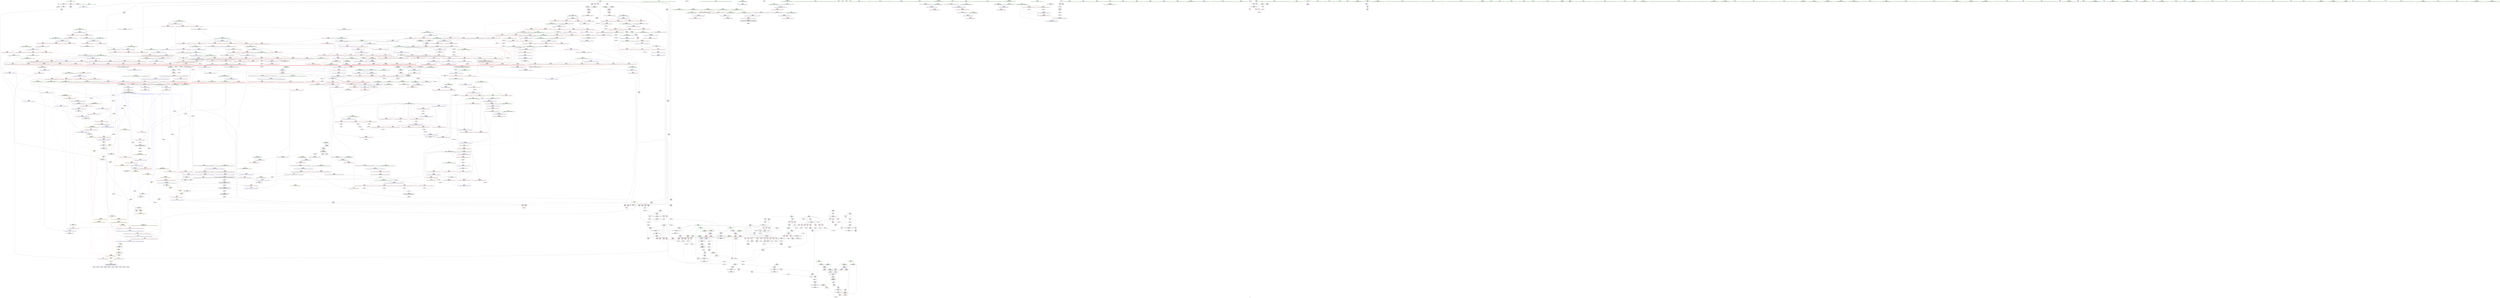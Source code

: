 digraph "SVFG" {
	label="SVFG";

	Node0x560fa34168e0 [shape=record,color=grey,label="{NodeID: 0\nNullPtr}"];
	Node0x560fa34168e0 -> Node0x560fa3480a80[style=solid];
	Node0x560fa34168e0 -> Node0x560fa349bcb0[style=solid];
	Node0x560fa3598b10 [shape=record,color=black,label="{NodeID: 1882\n794 = PHI(871, )\n}"];
	Node0x560fa3598b10 -> Node0x560fa3492e50[style=solid];
	Node0x560fa3488a30 [shape=record,color=blue,label="{NodeID: 775\n889\<--881\n__len.addr\<--__len\n_ZSt13__adjust_heapIPxlxN9__gnu_cxx5__ops15_Iter_less_iterEEvT_T0_S5_T1_T2_\n}"];
	Node0x560fa3488a30 -> Node0x560fa34945e0[style=dashed];
	Node0x560fa3488a30 -> Node0x560fa34946b0[style=dashed];
	Node0x560fa3488a30 -> Node0x560fa3494780[style=dashed];
	Node0x560fa347f550 [shape=record,color=red,label="{NodeID: 443\n443\<--429\n\<--__last.addr\n_ZSt6__sortIPxN9__gnu_cxx5__ops15_Iter_less_iterEEvT_S4_T0_\n}"];
	Node0x560fa347f550 -> Node0x560fa3481d90[style=solid];
	Node0x560fa34c2800 [shape=record,color=grey,label="{NodeID: 1218\n727 = Binary(725, 726, )\n}"];
	Node0x560fa34c2800 -> Node0x560fa34c2500[style=solid];
	Node0x560fa3473740 [shape=record,color=green,label="{NodeID: 111\n651\<--652\n_ZSt22__move_median_to_firstIPxN9__gnu_cxx5__ops15_Iter_less_iterEEvT_S4_S4_S4_T0_\<--_ZSt22__move_median_to_firstIPxN9__gnu_cxx5__ops15_Iter_less_iterEEvT_S4_S4_S4_T0__field_insensitive\n}"];
	Node0x560fa3494ed0 [shape=record,color=red,label="{NodeID: 554\n949\<--895\n\<--__secondChild\n_ZSt13__adjust_heapIPxlxN9__gnu_cxx5__ops15_Iter_less_iterEEvT_T0_S5_T1_T2_\n}"];
	Node0x560fa3494ed0 -> Node0x560fa34c9580[style=solid];
	Node0x560fa34fa840 [shape=record,color=black,label="{NodeID: 1329\nMR_16V_2 = PHI(MR_16V_4, MR_16V_1, )\npts\{64 \}\n}"];
	Node0x560fa34fa840 -> Node0x560fa349c430[style=dashed];
	Node0x560fa3477df0 [shape=record,color=green,label="{NodeID: 222\n1468\<--1469\n__result.addr\<--__result.addr_field_insensitive\n_ZSt22__copy_move_backward_aILb1EPxS0_ET1_T0_S2_S1_\n}"];
	Node0x560fa3477df0 -> Node0x560fa349ad10[style=solid];
	Node0x560fa3477df0 -> Node0x560fa348c3e0[style=solid];
	Node0x560fa349a900 [shape=record,color=red,label="{NodeID: 665\n1445\<--1434\n\<--__last.addr\n_ZSt23__copy_move_backward_a2ILb1EPxS0_ET1_T0_S2_S1_\n|{<s0>83}}"];
	Node0x560fa349a900:s0 -> Node0x560fa359dd80[style=solid,color=red];
	Node0x560fa3485b10 [shape=record,color=purple,label="{NodeID: 333\n1566\<--1520\noffset_0\<--\n}"];
	Node0x560fa3485b10 -> Node0x560fa34a8240[style=solid];
	Node0x560fa3434a00 [shape=record,color=green,label="{NodeID: 1\n7\<--1\n__dso_handle\<--dummyObj\nGlob }"];
	Node0x560fa3598c50 [shape=record,color=black,label="{NodeID: 1883\n927 = PHI(809, )\n}"];
	Node0x560fa3488b00 [shape=record,color=blue,label="{NodeID: 776\n891\<--882\n__value.addr\<--__value\n_ZSt13__adjust_heapIPxlxN9__gnu_cxx5__ops15_Iter_less_iterEEvT_T0_S5_T1_T2_\n}"];
	Node0x560fa3488b00 -> Node0x560fa3495210[style=dashed];
	Node0x560fa3488b00 -> Node0x560fa34952e0[style=dashed];
	Node0x560fa3488b00 -> Node0x560fa34953b0[style=dashed];
	Node0x560fa347f620 [shape=record,color=red,label="{NodeID: 444\n459\<--429\n\<--__last.addr\n_ZSt6__sortIPxN9__gnu_cxx5__ops15_Iter_less_iterEEvT_S4_T0_\n|{<s0>16}}"];
	Node0x560fa347f620:s0 -> Node0x560fa359b810[style=solid,color=red];
	Node0x560fa34c2980 [shape=record,color=grey,label="{NodeID: 1219\n288 = Binary(283, 287, )\n}"];
	Node0x560fa34c2980 -> Node0x560fa34c2b00[style=solid];
	Node0x560fa3473840 [shape=record,color=green,label="{NodeID: 112\n658\<--659\n_ZSt21__unguarded_partitionIPxN9__gnu_cxx5__ops15_Iter_less_iterEET_S4_S4_S4_T0_\<--_ZSt21__unguarded_partitionIPxN9__gnu_cxx5__ops15_Iter_less_iterEET_S4_S4_S4_T0__field_insensitive\n}"];
	Node0x560fa3494fa0 [shape=record,color=red,label="{NodeID: 555\n955\<--895\n\<--__secondChild\n_ZSt13__adjust_heapIPxlxN9__gnu_cxx5__ops15_Iter_less_iterEEvT_T0_S5_T1_T2_\n}"];
	Node0x560fa3494fa0 -> Node0x560fa34c1180[style=solid];
	Node0x560fa34fad40 [shape=record,color=black,label="{NodeID: 1330\nMR_18V_2 = PHI(MR_18V_3, MR_18V_1, )\npts\{66 \}\n}"];
	Node0x560fa34fad40 -> Node0x560fa349c500[style=dashed];
	Node0x560fa34fad40 -> Node0x560fa34fad40[style=dashed];
	Node0x560fa34fad40 -> Node0x560fa3516560[style=dashed];
	Node0x560fa3477ec0 [shape=record,color=green,label="{NodeID: 223\n1470\<--1471\n__simple\<--__simple_field_insensitive\n_ZSt22__copy_move_backward_aILb1EPxS0_ET1_T0_S2_S1_\n}"];
	Node0x560fa3477ec0 -> Node0x560fa34a7d60[style=solid];
	Node0x560fa349a9d0 [shape=record,color=red,label="{NodeID: 666\n1447\<--1436\n\<--__result.addr\n_ZSt23__copy_move_backward_a2ILb1EPxS0_ET1_T0_S2_S1_\n|{<s0>84}}"];
	Node0x560fa349a9d0:s0 -> Node0x560fa359dd80[style=solid,color=red];
	Node0x560fa3485be0 [shape=record,color=purple,label="{NodeID: 334\n1567\<--1522\noffset_0\<--\n}"];
	Node0x560fa3485be0 -> Node0x560fa349ba10[style=solid];
	Node0x560fa3437a80 [shape=record,color=green,label="{NodeID: 2\n11\<--1\n.str\<--dummyObj\nGlob }"];
	Node0x560fa3598d60 [shape=record,color=black,label="{NodeID: 1884\n936 = PHI(871, )\n}"];
	Node0x560fa3598d60 -> Node0x560fa3495210[style=solid];
	Node0x560fa3488bd0 [shape=record,color=blue,label="{NodeID: 777\n893\<--905\n__topIndex\<--\n_ZSt13__adjust_heapIPxlxN9__gnu_cxx5__ops15_Iter_less_iterEEvT_T0_S5_T1_T2_\n}"];
	Node0x560fa3488bd0 -> Node0x560fa3494850[style=dashed];
	Node0x560fa347f6f0 [shape=record,color=red,label="{NodeID: 445\n494\<--475\n\<--__first.addr\n_ZSt16__introsort_loopIPxlN9__gnu_cxx5__ops15_Iter_less_iterEEvT_S4_T0_T1_\n}"];
	Node0x560fa347f6f0 -> Node0x560fa3482000[style=solid];
	Node0x560fa34c2b00 [shape=record,color=grey,label="{NodeID: 1220\n291 = Binary(288, 290, )\n}"];
	Node0x560fa34c2b00 -> Node0x560fa349d060[style=solid];
	Node0x560fa3473940 [shape=record,color=green,label="{NodeID: 113\n665\<--666\n__comp\<--__comp_field_insensitive\n_ZSt13__heap_selectIPxN9__gnu_cxx5__ops15_Iter_less_iterEEvT_S4_S4_T0_\n|{<s0>28|<s1>29|<s2>30}}"];
	Node0x560fa3473940:s0 -> Node0x560fa35969b0[style=solid,color=red];
	Node0x560fa3473940:s1 -> Node0x560fa3594550[style=solid,color=red];
	Node0x560fa3473940:s2 -> Node0x560fa3596640[style=solid,color=red];
	Node0x560fa3495070 [shape=record,color=red,label="{NodeID: 556\n960\<--895\n\<--__secondChild\n_ZSt13__adjust_heapIPxlxN9__gnu_cxx5__ops15_Iter_less_iterEEvT_T0_S5_T1_T2_\n}"];
	Node0x560fa3495070 -> Node0x560fa34c3700[style=solid];
	Node0x560fa34fb240 [shape=record,color=black,label="{NodeID: 1331\nMR_20V_2 = PHI(MR_20V_3, MR_20V_1, )\npts\{68 \}\n}"];
	Node0x560fa34fb240 -> Node0x560fa349c5d0[style=dashed];
	Node0x560fa34fb240 -> Node0x560fa34fb240[style=dashed];
	Node0x560fa34fb240 -> Node0x560fa3516a60[style=dashed];
	Node0x560fa3477f90 [shape=record,color=green,label="{NodeID: 224\n1481\<--1482\n_ZNSt20__copy_move_backwardILb1ELb1ESt26random_access_iterator_tagE13__copy_move_bIxEEPT_PKS3_S6_S4_\<--_ZNSt20__copy_move_backwardILb1ELb1ESt26random_access_iterator_tagE13__copy_move_bIxEEPT_PKS3_S6_S4__field_insensitive\n}"];
	Node0x560fa349aaa0 [shape=record,color=red,label="{NodeID: 667\n1458\<--1455\n\<--__it.addr\n_ZSt12__miter_baseIPxET_S1_\n}"];
	Node0x560fa349aaa0 -> Node0x560fa3483380[style=solid];
	Node0x560fa351d8a0 [shape=record,color=yellow,style=double,label="{NodeID: 1442\n224V_1 = ENCHI(MR_224V_0)\npts\{756 843 892 1017 1265 1387 \}\nFun[_ZSt4swapIxENSt9enable_ifIXsr6__and_ISt6__not_ISt15__is_tuple_likeIT_EESt21is_move_constructibleIS3_ESt18is_move_assignableIS3_EEE5valueEvE4typeERS3_SC_]}"];
	Node0x560fa351d8a0 -> Node0x560fa3498880[style=dashed];
	Node0x560fa351d8a0 -> Node0x560fa3498950[style=dashed];
	Node0x560fa351d8a0 -> Node0x560fa3498a20[style=dashed];
	Node0x560fa3485cb0 [shape=record,color=purple,label="{NodeID: 335\n128\<--8\nadd.ptr\<--X\n_Z5scasev\n|{<s0>5}}"];
	Node0x560fa3485cb0:s0 -> Node0x560fa359d730[style=solid,color=red];
	Node0x560fa346f9c0 [shape=record,color=green,label="{NodeID: 3\n13\<--1\n.str.1\<--dummyObj\nGlob }"];
	Node0x560fa3598ed0 [shape=record,color=black,label="{NodeID: 1885\n963 = PHI(871, )\n}"];
	Node0x560fa3598ed0 -> Node0x560fa34952e0[style=solid];
	Node0x560fa3488ca0 [shape=record,color=blue,label="{NodeID: 778\n895\<--907\n__secondChild\<--\n_ZSt13__adjust_heapIPxlxN9__gnu_cxx5__ops15_Iter_less_iterEEvT_T0_S5_T1_T2_\n}"];
	Node0x560fa3488ca0 -> Node0x560fa3494920[style=dashed];
	Node0x560fa3488ca0 -> Node0x560fa34949f0[style=dashed];
	Node0x560fa3488ca0 -> Node0x560fa3494ed0[style=dashed];
	Node0x560fa3488ca0 -> Node0x560fa3494fa0[style=dashed];
	Node0x560fa3488ca0 -> Node0x560fa3488d70[style=dashed];
	Node0x560fa3488ca0 -> Node0x560fa34890b0[style=dashed];
	Node0x560fa3488ca0 -> Node0x560fa350ed60[style=dashed];
	Node0x560fa347f7c0 [shape=record,color=red,label="{NodeID: 446\n505\<--475\n\<--__first.addr\n_ZSt16__introsort_loopIPxlN9__gnu_cxx5__ops15_Iter_less_iterEEvT_S4_T0_T1_\n|{<s0>17}}"];
	Node0x560fa347f7c0:s0 -> Node0x560fa359c420[style=solid,color=red];
	Node0x560fa34c2c80 [shape=record,color=grey,label="{NodeID: 1221\n930 = Binary(929, 514, )\n}"];
	Node0x560fa34c2c80 -> Node0x560fa3488e40[style=solid];
	Node0x560fa3478430 [shape=record,color=green,label="{NodeID: 114\n667\<--668\n__first.addr\<--__first.addr_field_insensitive\n_ZSt13__heap_selectIPxN9__gnu_cxx5__ops15_Iter_less_iterEEvT_S4_S4_T0_\n}"];
	Node0x560fa3478430 -> Node0x560fa3491450[style=solid];
	Node0x560fa3478430 -> Node0x560fa3491520[style=solid];
	Node0x560fa3478430 -> Node0x560fa34915f0[style=solid];
	Node0x560fa3478430 -> Node0x560fa349ec00[style=solid];
	Node0x560fa3495140 [shape=record,color=red,label="{NodeID: 557\n969\<--895\n\<--__secondChild\n_ZSt13__adjust_heapIPxlxN9__gnu_cxx5__ops15_Iter_less_iterEEvT_T0_S5_T1_T2_\n}"];
	Node0x560fa3495140 -> Node0x560fa34c3d00[style=solid];
	Node0x560fa3504860 [shape=record,color=black,label="{NodeID: 1332\nMR_22V_2 = PHI(MR_22V_3, MR_22V_1, )\npts\{70 \}\n}"];
	Node0x560fa3504860 -> Node0x560fa349c6a0[style=dashed];
	Node0x560fa3504860 -> Node0x560fa3504860[style=dashed];
	Node0x560fa3504860 -> Node0x560fa3516f60[style=dashed];
	Node0x560fa3478090 [shape=record,color=green,label="{NodeID: 225\n1486\<--1487\n__it.addr\<--__it.addr_field_insensitive\n_ZSt12__niter_baseIPxET_S1_\n}"];
	Node0x560fa3478090 -> Node0x560fa349ade0[style=solid];
	Node0x560fa3478090 -> Node0x560fa34a7e30[style=solid];
	Node0x560fa349ab70 [shape=record,color=red,label="{NodeID: 668\n1477\<--1464\n\<--__first.addr\n_ZSt22__copy_move_backward_aILb1EPxS0_ET1_T0_S2_S1_\n|{<s0>86}}"];
	Node0x560fa349ab70:s0 -> Node0x560fa3595bf0[style=solid,color=red];
	Node0x560fa3485d80 [shape=record,color=purple,label="{NodeID: 336\n642\<--634\nadd.ptr\<--\n_ZSt27__unguarded_partition_pivotIPxN9__gnu_cxx5__ops15_Iter_less_iterEET_S4_S4_T0_\n}"];
	Node0x560fa3485d80 -> Node0x560fa349eb30[style=solid];
	Node0x560fa346fa50 [shape=record,color=green,label="{NodeID: 4\n15\<--1\n.str.2\<--dummyObj\nGlob }"];
	Node0x560fa3599010 [shape=record,color=black,label="{NodeID: 1886\n973 = PHI(988, )\n}"];
	Node0x560fa3488d70 [shape=record,color=blue,label="{NodeID: 779\n895\<--918\n__secondChild\<--mul\n_ZSt13__adjust_heapIPxlxN9__gnu_cxx5__ops15_Iter_less_iterEEvT_T0_S5_T1_T2_\n}"];
	Node0x560fa3488d70 -> Node0x560fa3494920[style=dashed];
	Node0x560fa3488d70 -> Node0x560fa34949f0[style=dashed];
	Node0x560fa3488d70 -> Node0x560fa3494ac0[style=dashed];
	Node0x560fa3488d70 -> Node0x560fa3494b90[style=dashed];
	Node0x560fa3488d70 -> Node0x560fa3494c60[style=dashed];
	Node0x560fa3488d70 -> Node0x560fa3494d30[style=dashed];
	Node0x560fa3488d70 -> Node0x560fa3494e00[style=dashed];
	Node0x560fa3488d70 -> Node0x560fa3494ed0[style=dashed];
	Node0x560fa3488d70 -> Node0x560fa3494fa0[style=dashed];
	Node0x560fa3488d70 -> Node0x560fa3488d70[style=dashed];
	Node0x560fa3488d70 -> Node0x560fa3488e40[style=dashed];
	Node0x560fa3488d70 -> Node0x560fa34890b0[style=dashed];
	Node0x560fa3488d70 -> Node0x560fa350ed60[style=dashed];
	Node0x560fa349fd10 [shape=record,color=yellow,style=double,label="{NodeID: 1554\n2V_1 = ENCHI(MR_2V_0)\npts\{10 \}\nFun[_ZSt27__unguarded_partition_pivotIPxN9__gnu_cxx5__ops15_Iter_less_iterEET_S4_S4_T0_]|{<s0>26}}"];
	Node0x560fa349fd10:s0 -> Node0x560fa351bac0[style=dashed,color=red];
	Node0x560fa347f890 [shape=record,color=red,label="{NodeID: 447\n516\<--475\n\<--__first.addr\n_ZSt16__introsort_loopIPxlN9__gnu_cxx5__ops15_Iter_less_iterEEvT_S4_T0_T1_\n|{<s0>18}}"];
	Node0x560fa347f890:s0 -> Node0x560fa359e030[style=solid,color=red];
	Node0x560fa34c2e00 [shape=record,color=grey,label="{NodeID: 1222\n242 = Binary(240, 241, )\n}"];
	Node0x560fa34c2e00 -> Node0x560fa34c2f80[style=solid];
	Node0x560fa34784c0 [shape=record,color=green,label="{NodeID: 115\n669\<--670\n__middle.addr\<--__middle.addr_field_insensitive\n_ZSt13__heap_selectIPxN9__gnu_cxx5__ops15_Iter_less_iterEEvT_S4_S4_T0_\n}"];
	Node0x560fa34784c0 -> Node0x560fa34916c0[style=solid];
	Node0x560fa34784c0 -> Node0x560fa3491790[style=solid];
	Node0x560fa34784c0 -> Node0x560fa3491860[style=solid];
	Node0x560fa34784c0 -> Node0x560fa349ecd0[style=solid];
	Node0x560fa3495210 [shape=record,color=red,label="{NodeID: 558\n937\<--936\n\<--call4\n_ZSt13__adjust_heapIPxlxN9__gnu_cxx5__ops15_Iter_less_iterEEvT_T0_S5_T1_T2_\n}"];
	Node0x560fa3495210 -> Node0x560fa3488f10[style=solid];
	Node0x560fa3504d60 [shape=record,color=black,label="{NodeID: 1333\nMR_24V_2 = PHI(MR_24V_3, MR_24V_1, )\npts\{72 \}\n}"];
	Node0x560fa3504d60 -> Node0x560fa349c770[style=dashed];
	Node0x560fa3504d60 -> Node0x560fa3504d60[style=dashed];
	Node0x560fa3504d60 -> Node0x560fa3517460[style=dashed];
	Node0x560fa3478160 [shape=record,color=green,label="{NodeID: 226\n1495\<--1496\n__first.addr\<--__first.addr_field_insensitive\n_ZNSt20__copy_move_backwardILb1ELb1ESt26random_access_iterator_tagE13__copy_move_bIxEEPT_PKS3_S6_S4_\n}"];
	Node0x560fa3478160 -> Node0x560fa349aeb0[style=solid];
	Node0x560fa3478160 -> Node0x560fa349af80[style=solid];
	Node0x560fa3478160 -> Node0x560fa34a7f00[style=solid];
	Node0x560fa349ac40 [shape=record,color=red,label="{NodeID: 669\n1478\<--1466\n\<--__last.addr\n_ZSt22__copy_move_backward_aILb1EPxS0_ET1_T0_S2_S1_\n|{<s0>86}}"];
	Node0x560fa349ac40:s0 -> Node0x560fa3595d00[style=solid,color=red];
	Node0x560fa3485e50 [shape=record,color=purple,label="{NodeID: 337\n785\<--783\nadd.ptr\<--\n_ZSt11__make_heapIPxN9__gnu_cxx5__ops15_Iter_less_iterEEvT_S4_RT0_\n|{<s0>32}}"];
	Node0x560fa3485e50:s0 -> Node0x560fa35925c0[style=solid,color=red];
	Node0x560fa346fd00 [shape=record,color=green,label="{NodeID: 5\n17\<--1\n.str.3\<--dummyObj\nGlob }"];
	Node0x560fa3599120 [shape=record,color=black,label="{NodeID: 1887\n982 = PHI(871, )\n}"];
	Node0x560fa3599120 -> Node0x560fa34953b0[style=solid];
	Node0x560fa3488e40 [shape=record,color=blue,label="{NodeID: 780\n895\<--930\n__secondChild\<--dec\n_ZSt13__adjust_heapIPxlxN9__gnu_cxx5__ops15_Iter_less_iterEEvT_T0_S5_T1_T2_\n}"];
	Node0x560fa3488e40 -> Node0x560fa3494920[style=dashed];
	Node0x560fa3488e40 -> Node0x560fa34949f0[style=dashed];
	Node0x560fa3488e40 -> Node0x560fa3494d30[style=dashed];
	Node0x560fa3488e40 -> Node0x560fa3494e00[style=dashed];
	Node0x560fa3488e40 -> Node0x560fa3494ed0[style=dashed];
	Node0x560fa3488e40 -> Node0x560fa3494fa0[style=dashed];
	Node0x560fa3488e40 -> Node0x560fa3488d70[style=dashed];
	Node0x560fa3488e40 -> Node0x560fa34890b0[style=dashed];
	Node0x560fa3488e40 -> Node0x560fa350ed60[style=dashed];
	Node0x560fa347f960 [shape=record,color=red,label="{NodeID: 448\n493\<--477\n\<--__last.addr\n_ZSt16__introsort_loopIPxlN9__gnu_cxx5__ops15_Iter_less_iterEEvT_S4_T0_T1_\n}"];
	Node0x560fa347f960 -> Node0x560fa3481f30[style=solid];
	Node0x560fa34c2f80 [shape=record,color=grey,label="{NodeID: 1223\n244 = Binary(242, 243, )\n}"];
	Node0x560fa34c2f80 -> Node0x560fa34c3400[style=solid];
	Node0x560fa3478590 [shape=record,color=green,label="{NodeID: 116\n671\<--672\n__last.addr\<--__last.addr_field_insensitive\n_ZSt13__heap_selectIPxN9__gnu_cxx5__ops15_Iter_less_iterEEvT_S4_S4_T0_\n}"];
	Node0x560fa3478590 -> Node0x560fa3491930[style=solid];
	Node0x560fa3478590 -> Node0x560fa349eda0[style=solid];
	Node0x560fa34952e0 [shape=record,color=red,label="{NodeID: 559\n964\<--963\n\<--call15\n_ZSt13__adjust_heapIPxlxN9__gnu_cxx5__ops15_Iter_less_iterEEvT_T0_S5_T1_T2_\n}"];
	Node0x560fa34952e0 -> Node0x560fa3489180[style=solid];
	Node0x560fa3505260 [shape=record,color=black,label="{NodeID: 1334\nMR_26V_2 = PHI(MR_26V_3, MR_26V_1, )\npts\{74 \}\n}"];
	Node0x560fa3505260 -> Node0x560fa349c9e0[style=dashed];
	Node0x560fa3505260 -> Node0x560fa3505260[style=dashed];
	Node0x560fa3505260 -> Node0x560fa3517960[style=dashed];
	Node0x560fa3478230 [shape=record,color=green,label="{NodeID: 227\n1497\<--1498\n__last.addr\<--__last.addr_field_insensitive\n_ZNSt20__copy_move_backwardILb1ELb1ESt26random_access_iterator_tagE13__copy_move_bIxEEPT_PKS3_S6_S4_\n}"];
	Node0x560fa3478230 -> Node0x560fa349b050[style=solid];
	Node0x560fa3478230 -> Node0x560fa34a7fd0[style=solid];
	Node0x560fa349ad10 [shape=record,color=red,label="{NodeID: 670\n1479\<--1468\n\<--__result.addr\n_ZSt22__copy_move_backward_aILb1EPxS0_ET1_T0_S2_S1_\n|{<s0>86}}"];
	Node0x560fa349ad10:s0 -> Node0x560fa3595e10[style=solid,color=red];
	Node0x560fa3485f20 [shape=record,color=purple,label="{NodeID: 338\n922\<--920\nadd.ptr\<--\n_ZSt13__adjust_heapIPxlxN9__gnu_cxx5__ops15_Iter_less_iterEEvT_T0_S5_T1_T2_\n|{<s0>39}}"];
	Node0x560fa3485f20:s0 -> Node0x560fa35948a0[style=solid,color=red];
	Node0x560fa346fd90 [shape=record,color=green,label="{NodeID: 6\n19\<--1\n.str.4\<--dummyObj\nGlob }"];
	Node0x560fa3599290 [shape=record,color=black,label="{NodeID: 1888\n1040 = PHI(1070, )\n}"];
	Node0x560fa3599290 -> Node0x560fa34bf560[style=solid];
	Node0x560fa3488f10 [shape=record,color=blue,label="{NodeID: 781\n940\<--937\nadd.ptr5\<--\n_ZSt13__adjust_heapIPxlxN9__gnu_cxx5__ops15_Iter_less_iterEEvT_T0_S5_T1_T2_\n}"];
	Node0x560fa3488f10 -> Node0x560fa34fe840[style=dashed];
	Node0x560fa347fa30 [shape=record,color=red,label="{NodeID: 449\n506\<--477\n\<--__last.addr\n_ZSt16__introsort_loopIPxlN9__gnu_cxx5__ops15_Iter_less_iterEEvT_S4_T0_T1_\n|{<s0>17}}"];
	Node0x560fa347fa30:s0 -> Node0x560fa359c530[style=solid,color=red];
	Node0x560fa34c3100 [shape=record,color=grey,label="{NodeID: 1224\n246 = Binary(245, 104, )\n}"];
	Node0x560fa34c3100 -> Node0x560fa3481570[style=solid];
	Node0x560fa3478660 [shape=record,color=green,label="{NodeID: 117\n673\<--674\n__i\<--__i_field_insensitive\n_ZSt13__heap_selectIPxN9__gnu_cxx5__ops15_Iter_less_iterEEvT_S4_S4_T0_\n}"];
	Node0x560fa3478660 -> Node0x560fa3491a00[style=solid];
	Node0x560fa3478660 -> Node0x560fa3491ad0[style=solid];
	Node0x560fa3478660 -> Node0x560fa3491ba0[style=solid];
	Node0x560fa3478660 -> Node0x560fa3491c70[style=solid];
	Node0x560fa3478660 -> Node0x560fa349ee70[style=solid];
	Node0x560fa3478660 -> Node0x560fa349ef40[style=solid];
	Node0x560fa34953b0 [shape=record,color=red,label="{NodeID: 560\n983\<--982\n\<--call20\n_ZSt13__adjust_heapIPxlxN9__gnu_cxx5__ops15_Iter_less_iterEEvT_T0_S5_T1_T2_\n|{<s0>45}}"];
	Node0x560fa34953b0:s0 -> Node0x560fa35959d0[style=solid,color=red];
	Node0x560fa3505760 [shape=record,color=black,label="{NodeID: 1335\nMR_28V_2 = PHI(MR_28V_3, MR_28V_1, )\npts\{76 \}\n}"];
	Node0x560fa3505760 -> Node0x560fa349cc50[style=dashed];
	Node0x560fa3505760 -> Node0x560fa3505760[style=dashed];
	Node0x560fa3505760 -> Node0x560fa3517e60[style=dashed];
	Node0x560fa3478300 [shape=record,color=green,label="{NodeID: 228\n1499\<--1500\n__result.addr\<--__result.addr_field_insensitive\n_ZNSt20__copy_move_backwardILb1ELb1ESt26random_access_iterator_tagE13__copy_move_bIxEEPT_PKS3_S6_S4_\n}"];
	Node0x560fa3478300 -> Node0x560fa349b120[style=solid];
	Node0x560fa3478300 -> Node0x560fa349b1f0[style=solid];
	Node0x560fa3478300 -> Node0x560fa34a80a0[style=solid];
	Node0x560fa349ade0 [shape=record,color=red,label="{NodeID: 671\n1489\<--1486\n\<--__it.addr\n_ZSt12__niter_baseIPxET_S1_\n}"];
	Node0x560fa349ade0 -> Node0x560fa3483520[style=solid];
	Node0x560fa3485ff0 [shape=record,color=purple,label="{NodeID: 339\n926\<--923\nadd.ptr2\<--\n_ZSt13__adjust_heapIPxlxN9__gnu_cxx5__ops15_Iter_less_iterEEvT_T0_S5_T1_T2_\n|{<s0>39}}"];
	Node0x560fa3485ff0:s0 -> Node0x560fa3594bf0[style=solid,color=red];
	Node0x560fa346fe20 [shape=record,color=green,label="{NodeID: 7\n22\<--1\n\<--dummyObj\nCan only get source location for instruction, argument, global var or function.}"];
	Node0x560fa35993d0 [shape=record,color=black,label="{NodeID: 1889\n1050 = PHI(871, )\n}"];
	Node0x560fa35993d0 -> Node0x560fa3496180[style=solid];
	Node0x560fa3488fe0 [shape=record,color=blue,label="{NodeID: 782\n887\<--942\n__holeIndex.addr\<--\n_ZSt13__adjust_heapIPxlxN9__gnu_cxx5__ops15_Iter_less_iterEEvT_T0_S5_T1_T2_\n}"];
	Node0x560fa3488fe0 -> Node0x560fa3494370[style=dashed];
	Node0x560fa3488fe0 -> Node0x560fa3494440[style=dashed];
	Node0x560fa3488fe0 -> Node0x560fa3488fe0[style=dashed];
	Node0x560fa3488fe0 -> Node0x560fa3489250[style=dashed];
	Node0x560fa3488fe0 -> Node0x560fa350e860[style=dashed];
	Node0x560fa347fb00 [shape=record,color=red,label="{NodeID: 450\n507\<--477\n\<--__last.addr\n_ZSt16__introsort_loopIPxlN9__gnu_cxx5__ops15_Iter_less_iterEEvT_S4_T0_T1_\n|{<s0>17}}"];
	Node0x560fa347fb00:s0 -> Node0x560fa359c640[style=solid,color=red];
	Node0x560fa34c3280 [shape=record,color=grey,label="{NodeID: 1225\n925 = Binary(924, 177, )\n}"];
	Node0x560fa3478730 [shape=record,color=green,label="{NodeID: 118\n681\<--682\n_ZSt11__make_heapIPxN9__gnu_cxx5__ops15_Iter_less_iterEEvT_S4_RT0_\<--_ZSt11__make_heapIPxN9__gnu_cxx5__ops15_Iter_less_iterEEvT_S4_RT0__field_insensitive\n}"];
	Node0x560fa3495480 [shape=record,color=red,label="{NodeID: 561\n993\<--990\n\<--__t.addr\n_ZSt4moveIRN9__gnu_cxx5__ops15_Iter_less_iterEEONSt16remove_referenceIT_E4typeEOS5_\n}"];
	Node0x560fa3495480 -> Node0x560fa3482f70[style=solid];
	Node0x560fa3505c60 [shape=record,color=black,label="{NodeID: 1336\nMR_30V_2 = PHI(MR_30V_3, MR_30V_1, )\npts\{78 \}\n}"];
	Node0x560fa3505c60 -> Node0x560fa349cd20[style=dashed];
	Node0x560fa3505c60 -> Node0x560fa3505c60[style=dashed];
	Node0x560fa3505c60 -> Node0x560fa3518360[style=dashed];
	Node0x560fa3480580 [shape=record,color=green,label="{NodeID: 229\n1501\<--1502\n_Num\<--_Num_field_insensitive\n_ZNSt20__copy_move_backwardILb1ELb1ESt26random_access_iterator_tagE13__copy_move_bIxEEPT_PKS3_S6_S4_\n}"];
	Node0x560fa3480580 -> Node0x560fa349b2c0[style=solid];
	Node0x560fa3480580 -> Node0x560fa349b390[style=solid];
	Node0x560fa3480580 -> Node0x560fa349b460[style=solid];
	Node0x560fa3480580 -> Node0x560fa349b530[style=solid];
	Node0x560fa3480580 -> Node0x560fa34a8170[style=solid];
	Node0x560fa349aeb0 [shape=record,color=red,label="{NodeID: 672\n1507\<--1495\n\<--__first.addr\n_ZNSt20__copy_move_backwardILb1ELb1ESt26random_access_iterator_tagE13__copy_move_bIxEEPT_PKS3_S6_S4_\n}"];
	Node0x560fa349aeb0 -> Node0x560fa34836c0[style=solid];
	Node0x560fa34860c0 [shape=record,color=purple,label="{NodeID: 340\n935\<--933\nadd.ptr3\<--\n_ZSt13__adjust_heapIPxlxN9__gnu_cxx5__ops15_Iter_less_iterEEvT_T0_S5_T1_T2_\n|{<s0>40}}"];
	Node0x560fa34860c0:s0 -> Node0x560fa35925c0[style=solid,color=red];
	Node0x560fa346feb0 [shape=record,color=green,label="{NodeID: 8\n90\<--1\n\<--dummyObj\nCan only get source location for instruction, argument, global var or function.}"];
	Node0x560fa3599510 [shape=record,color=black,label="{NodeID: 1890\n1063 = PHI(871, )\n}"];
	Node0x560fa3599510 -> Node0x560fa3496250[style=solid];
	Node0x560fa34890b0 [shape=record,color=blue,label="{NodeID: 783\n895\<--957\n__secondChild\<--mul12\n_ZSt13__adjust_heapIPxlxN9__gnu_cxx5__ops15_Iter_less_iterEEvT_T0_S5_T1_T2_\n}"];
	Node0x560fa34890b0 -> Node0x560fa3495070[style=dashed];
	Node0x560fa34890b0 -> Node0x560fa3495140[style=dashed];
	Node0x560fa34890b0 -> Node0x560fa350ed60[style=dashed];
	Node0x560fa347fbd0 [shape=record,color=red,label="{NodeID: 451\n517\<--477\n\<--__last.addr\n_ZSt16__introsort_loopIPxlN9__gnu_cxx5__ops15_Iter_less_iterEEvT_S4_T0_T1_\n|{<s0>18}}"];
	Node0x560fa347fbd0:s0 -> Node0x560fa359e140[style=solid,color=red];
	Node0x560fa34c3400 [shape=record,color=grey,label="{NodeID: 1226\n248 = Binary(244, 247, )\n}"];
	Node0x560fa34c3400 -> Node0x560fa349cc50[style=solid];
	Node0x560fa3478830 [shape=record,color=green,label="{NodeID: 119\n693\<--694\n_ZNK9__gnu_cxx5__ops15_Iter_less_iterclIPxS3_EEbT_T0_\<--_ZNK9__gnu_cxx5__ops15_Iter_less_iterclIPxS3_EEbT_T0__field_insensitive\n}"];
	Node0x560fa3495550 [shape=record,color=red,label="{NodeID: 562\n1002\<--999\nthis1\<--this.addr\n_ZN9__gnu_cxx5__ops14_Iter_less_valC2ENS0_15_Iter_less_iterE\n}"];
	Node0x560fa3506160 [shape=record,color=black,label="{NodeID: 1337\nMR_32V_2 = PHI(MR_32V_3, MR_32V_1, )\npts\{80 \}\n}"];
	Node0x560fa3506160 -> Node0x560fa349cec0[style=dashed];
	Node0x560fa3506160 -> Node0x560fa3506160[style=dashed];
	Node0x560fa3506160 -> Node0x560fa3518860[style=dashed];
	Node0x560fa3480610 [shape=record,color=green,label="{NodeID: 230\n1526\<--1527\nllvm.memmove.p0i8.p0i8.i64\<--llvm.memmove.p0i8.p0i8.i64_field_insensitive\n}"];
	Node0x560fa349af80 [shape=record,color=red,label="{NodeID: 673\n1521\<--1495\n\<--__first.addr\n_ZNSt20__copy_move_backwardILb1ELb1ESt26random_access_iterator_tagE13__copy_move_bIxEEPT_PKS3_S6_S4_\n}"];
	Node0x560fa349af80 -> Node0x560fa3483860[style=solid];
	Node0x560fa3486190 [shape=record,color=purple,label="{NodeID: 341\n940\<--938\nadd.ptr5\<--\n_ZSt13__adjust_heapIPxlxN9__gnu_cxx5__ops15_Iter_less_iterEEvT_T0_S5_T1_T2_\n}"];
	Node0x560fa3486190 -> Node0x560fa3488f10[style=solid];
	Node0x560fa34706f0 [shape=record,color=green,label="{NodeID: 9\n104\<--1\n\<--dummyObj\nCan only get source location for instruction, argument, global var or function.}"];
	Node0x560fa3599650 [shape=record,color=black,label="{NodeID: 1891\n1111 = PHI(809, )\n}"];
	Node0x560fa3489180 [shape=record,color=blue,label="{NodeID: 784\n967\<--964\nadd.ptr16\<--\n_ZSt13__adjust_heapIPxlxN9__gnu_cxx5__ops15_Iter_less_iterEEvT_T0_S5_T1_T2_\n}"];
	Node0x560fa3489180 -> Node0x560fa350e360[style=dashed];
	Node0x560fa347fca0 [shape=record,color=red,label="{NodeID: 452\n523\<--477\n\<--__last.addr\n_ZSt16__introsort_loopIPxlN9__gnu_cxx5__ops15_Iter_less_iterEEvT_S4_T0_T1_\n|{<s0>19}}"];
	Node0x560fa347fca0:s0 -> Node0x560fa3594090[style=solid,color=red];
	Node0x560fa34c3580 [shape=record,color=grey,label="{NodeID: 1227\n283 = Binary(282, 284, )\n}"];
	Node0x560fa34c3580 -> Node0x560fa34c2980[style=solid];
	Node0x560fa3478930 [shape=record,color=green,label="{NodeID: 120\n700\<--701\n_ZSt10__pop_heapIPxN9__gnu_cxx5__ops15_Iter_less_iterEEvT_S4_S4_RT0_\<--_ZSt10__pop_heapIPxN9__gnu_cxx5__ops15_Iter_less_iterEEvT_S4_S4_RT0__field_insensitive\n}"];
	Node0x560fa3495620 [shape=record,color=red,label="{NodeID: 563\n1037\<--1010\n\<--__first.addr\n_ZSt11__push_heapIPxlxN9__gnu_cxx5__ops14_Iter_less_valEEvT_T0_S5_T1_RT2_\n}"];
	Node0x560fa3495620 -> Node0x560fa3486400[style=solid];
	Node0x560fa3506660 [shape=record,color=black,label="{NodeID: 1338\nMR_34V_2 = PHI(MR_34V_3, MR_34V_1, )\npts\{82 \}\n}"];
	Node0x560fa3506660 -> Node0x560fa349cf90[style=dashed];
	Node0x560fa3506660 -> Node0x560fa3506660[style=dashed];
	Node0x560fa3506660 -> Node0x560fa3518d60[style=dashed];
	Node0x560fa3480710 [shape=record,color=green,label="{NodeID: 231\n1543\<--1544\nthis.addr\<--this.addr_field_insensitive\n_ZNK9__gnu_cxx5__ops14_Val_less_iterclIxPxEEbRT_T0_\n}"];
	Node0x560fa3480710 -> Node0x560fa349b600[style=solid];
	Node0x560fa3480710 -> Node0x560fa34a8310[style=solid];
	Node0x560fa349b050 [shape=record,color=red,label="{NodeID: 674\n1506\<--1497\n\<--__last.addr\n_ZNSt20__copy_move_backwardILb1ELb1ESt26random_access_iterator_tagE13__copy_move_bIxEEPT_PKS3_S6_S4_\n}"];
	Node0x560fa349b050 -> Node0x560fa34835f0[style=solid];
	Node0x560fa351dfe0 [shape=record,color=yellow,style=double,label="{NodeID: 1449\n235V_1 = ENCHI(MR_235V_0)\npts\{756 843 892 1017 1233 1387 \}\nFun[_ZSt16__insertion_sortIPxN9__gnu_cxx5__ops15_Iter_less_iterEEvT_S4_T0_]}"];
	Node0x560fa351dfe0 -> Node0x560fa3499650[style=dashed];
	Node0x560fa351dfe0 -> Node0x560fa3499720[style=dashed];
	Node0x560fa3486260 [shape=record,color=purple,label="{NodeID: 342\n962\<--959\nadd.ptr14\<--\n_ZSt13__adjust_heapIPxlxN9__gnu_cxx5__ops15_Iter_less_iterEEvT_T0_S5_T1_T2_\n|{<s0>41}}"];
	Node0x560fa3486260:s0 -> Node0x560fa35925c0[style=solid,color=red];
	Node0x560fa3470780 [shape=record,color=green,label="{NodeID: 10\n112\<--1\n\<--dummyObj\nCan only get source location for instruction, argument, global var or function.}"];
	Node0x560fa3599760 [shape=record,color=black,label="{NodeID: 1892\n1115 = PHI(809, )\n}"];
	Node0x560fa3489250 [shape=record,color=blue,label="{NodeID: 785\n887\<--970\n__holeIndex.addr\<--sub17\n_ZSt13__adjust_heapIPxlxN9__gnu_cxx5__ops15_Iter_less_iterEEvT_T0_S5_T1_T2_\n}"];
	Node0x560fa3489250 -> Node0x560fa350e860[style=dashed];
	Node0x560fa347fd70 [shape=record,color=red,label="{NodeID: 453\n502\<--479\n\<--__depth_limit.addr\n_ZSt16__introsort_loopIPxlN9__gnu_cxx5__ops15_Iter_less_iterEEvT_S4_T0_T1_\n}"];
	Node0x560fa347fd70 -> Node0x560fa34c9880[style=solid];
	Node0x560fa34c3700 [shape=record,color=grey,label="{NodeID: 1228\n961 = Binary(960, 177, )\n}"];
	Node0x560fa3478a30 [shape=record,color=green,label="{NodeID: 121\n713\<--714\n__first.addr\<--__first.addr_field_insensitive\n_ZSt11__sort_heapIPxN9__gnu_cxx5__ops15_Iter_less_iterEEvT_S4_RT0_\n}"];
	Node0x560fa3478a30 -> Node0x560fa3491d40[style=solid];
	Node0x560fa3478a30 -> Node0x560fa3491e10[style=solid];
	Node0x560fa3478a30 -> Node0x560fa349f010[style=solid];
	Node0x560fa34956f0 [shape=record,color=red,label="{NodeID: 564\n1047\<--1010\n\<--__first.addr\n_ZSt11__push_heapIPxlxN9__gnu_cxx5__ops14_Iter_less_valEEvT_T0_S5_T1_RT2_\n}"];
	Node0x560fa34956f0 -> Node0x560fa34864d0[style=solid];
	Node0x560fa3506b60 [shape=record,color=black,label="{NodeID: 1339\nMR_36V_2 = PHI(MR_36V_3, MR_36V_1, )\npts\{84 \}\n}"];
	Node0x560fa3506b60 -> Node0x560fa349d060[style=dashed];
	Node0x560fa3506b60 -> Node0x560fa3506b60[style=dashed];
	Node0x560fa3506b60 -> Node0x560fa3519260[style=dashed];
	Node0x560fa34807e0 [shape=record,color=green,label="{NodeID: 232\n1545\<--1546\n__val.addr\<--__val.addr_field_insensitive\n_ZNK9__gnu_cxx5__ops14_Val_less_iterclIxPxEEbRT_T0_\n}"];
	Node0x560fa34807e0 -> Node0x560fa349b6d0[style=solid];
	Node0x560fa34807e0 -> Node0x560fa34a83e0[style=solid];
	Node0x560fa349b120 [shape=record,color=red,label="{NodeID: 675\n1516\<--1499\n\<--__result.addr\n_ZNSt20__copy_move_backwardILb1ELb1ESt26random_access_iterator_tagE13__copy_move_bIxEEPT_PKS3_S6_S4_\n}"];
	Node0x560fa349b120 -> Node0x560fa3486740[style=solid];
	Node0x560fa3486330 [shape=record,color=purple,label="{NodeID: 343\n967\<--965\nadd.ptr16\<--\n_ZSt13__adjust_heapIPxlxN9__gnu_cxx5__ops15_Iter_less_iterEEvT_T0_S5_T1_T2_\n}"];
	Node0x560fa3486330 -> Node0x560fa3489180[style=solid];
	Node0x560fa3470880 [shape=record,color=green,label="{NodeID: 11\n118\<--1\n\<--dummyObj\nCan only get source location for instruction, argument, global var or function.|{<s0>38}}"];
	Node0x560fa3470880:s0 -> Node0x560fa3595090[style=solid,color=red];
	Node0x560fa3599870 [shape=record,color=black,label="{NodeID: 1893\n1125 = PHI(809, )\n}"];
	Node0x560fa3489320 [shape=record,color=blue,label="{NodeID: 786\n990\<--989\n__t.addr\<--__t\n_ZSt4moveIRN9__gnu_cxx5__ops15_Iter_less_iterEEONSt16remove_referenceIT_E4typeEOS5_\n}"];
	Node0x560fa3489320 -> Node0x560fa3495480[style=dashed];
	Node0x560fa347fe40 [shape=record,color=red,label="{NodeID: 454\n512\<--479\n\<--__depth_limit.addr\n_ZSt16__introsort_loopIPxlN9__gnu_cxx5__ops15_Iter_less_iterEEvT_S4_T0_T1_\n}"];
	Node0x560fa347fe40 -> Node0x560fa34c5680[style=solid];
	Node0x560fa34c3880 [shape=record,color=grey,label="{NodeID: 1229\n447 = Binary(445, 446, )\n}"];
	Node0x560fa34c3880 -> Node0x560fa34c3a00[style=solid];
	Node0x560fa3478b00 [shape=record,color=green,label="{NodeID: 122\n715\<--716\n__last.addr\<--__last.addr_field_insensitive\n_ZSt11__sort_heapIPxN9__gnu_cxx5__ops15_Iter_less_iterEEvT_S4_RT0_\n}"];
	Node0x560fa3478b00 -> Node0x560fa3491ee0[style=solid];
	Node0x560fa3478b00 -> Node0x560fa3491fb0[style=solid];
	Node0x560fa3478b00 -> Node0x560fa3492080[style=solid];
	Node0x560fa3478b00 -> Node0x560fa3492150[style=solid];
	Node0x560fa3478b00 -> Node0x560fa349f0e0[style=solid];
	Node0x560fa3478b00 -> Node0x560fa349f280[style=solid];
	Node0x560fa34957c0 [shape=record,color=red,label="{NodeID: 565\n1052\<--1010\n\<--__first.addr\n_ZSt11__push_heapIPxlxN9__gnu_cxx5__ops14_Iter_less_valEEvT_T0_S5_T1_RT2_\n}"];
	Node0x560fa34957c0 -> Node0x560fa34865a0[style=solid];
	Node0x560fa3507060 [shape=record,color=black,label="{NodeID: 1340\nMR_2V_3 = PHI(MR_2V_5, MR_2V_2, )\npts\{10 \}\n|{|<s1>24|<s2>29|<s3>30|<s4>30|<s5>30}}"];
	Node0x560fa3507060 -> Node0x560fa3507060[style=dashed];
	Node0x560fa3507060:s1 -> Node0x560fa353eee0[style=dashed,color=blue];
	Node0x560fa3507060:s2 -> Node0x560fa3520310[style=dashed,color=red];
	Node0x560fa3507060:s3 -> Node0x560fa34938e0[style=dashed,color=red];
	Node0x560fa3507060:s4 -> Node0x560fa34939b0[style=dashed,color=red];
	Node0x560fa3507060:s5 -> Node0x560fa34886f0[style=dashed,color=red];
	Node0x560fa34808b0 [shape=record,color=green,label="{NodeID: 233\n1547\<--1548\n__it.addr\<--__it.addr_field_insensitive\n_ZNK9__gnu_cxx5__ops14_Val_less_iterclIxPxEEbRT_T0_\n}"];
	Node0x560fa34808b0 -> Node0x560fa349b7a0[style=solid];
	Node0x560fa34808b0 -> Node0x560fa34a84b0[style=solid];
	Node0x560fa349b1f0 [shape=record,color=red,label="{NodeID: 676\n1529\<--1499\n\<--__result.addr\n_ZNSt20__copy_move_backwardILb1ELb1ESt26random_access_iterator_tagE13__copy_move_bIxEEPT_PKS3_S6_S4_\n}"];
	Node0x560fa349b1f0 -> Node0x560fa3486810[style=solid];
	Node0x560fa351e290 [shape=record,color=yellow,style=double,label="{NodeID: 1451\n2V_1 = ENCHI(MR_2V_0)\npts\{10 \}\nFun[_ZSt4sortIPxEvT_S1_]|{<s0>10}}"];
	Node0x560fa351e290:s0 -> Node0x560fa351eb00[style=dashed,color=red];
	Node0x560fa3486400 [shape=record,color=purple,label="{NodeID: 344\n1039\<--1037\nadd.ptr\<--\n_ZSt11__push_heapIPxlxN9__gnu_cxx5__ops14_Iter_less_valEEvT_T0_S5_T1_RT2_\n|{<s0>46}}"];
	Node0x560fa3486400:s0 -> Node0x560fa3589b70[style=solid,color=red];
	Node0x560fa3470980 [shape=record,color=green,label="{NodeID: 12\n134\<--1\n\<--dummyObj\nCan only get source location for instruction, argument, global var or function.}"];
	Node0x560fa3599980 [shape=record,color=black,label="{NodeID: 1894\n1139 = PHI(809, )\n}"];
	Node0x560fa34893f0 [shape=record,color=blue,label="{NodeID: 787\n999\<--996\nthis.addr\<--this\n_ZN9__gnu_cxx5__ops14_Iter_less_valC2ENS0_15_Iter_less_iterE\n}"];
	Node0x560fa34893f0 -> Node0x560fa3495550[style=dashed];
	Node0x560fa34a0470 [shape=record,color=yellow,style=double,label="{NodeID: 1562\n2V_1 = ENCHI(MR_2V_0)\npts\{10 \}\nFun[_ZSt13move_backwardIPxS0_ET0_T_S2_S1_]|{<s0>77}}"];
	Node0x560fa34a0470:s0 -> Node0x560fa351eee0[style=dashed,color=red];
	Node0x560fa347ff10 [shape=record,color=red,label="{NodeID: 455\n524\<--479\n\<--__depth_limit.addr\n_ZSt16__introsort_loopIPxlN9__gnu_cxx5__ops15_Iter_less_iterEEvT_S4_T0_T1_\n|{<s0>19}}"];
	Node0x560fa347ff10:s0 -> Node0x560fa35941e0[style=solid,color=red];
	Node0x560fa34c3a00 [shape=record,color=grey,label="{NodeID: 1230\n448 = Binary(447, 449, )\n|{<s0>14}}"];
	Node0x560fa34c3a00:s0 -> Node0x560fa359d840[style=solid,color=red];
	Node0x560fa3478bd0 [shape=record,color=green,label="{NodeID: 123\n717\<--718\n__comp.addr\<--__comp.addr_field_insensitive\n_ZSt11__sort_heapIPxN9__gnu_cxx5__ops15_Iter_less_iterEEvT_S4_RT0_\n}"];
	Node0x560fa3478bd0 -> Node0x560fa3492220[style=solid];
	Node0x560fa3478bd0 -> Node0x560fa349f1b0[style=solid];
	Node0x560fa3495890 [shape=record,color=red,label="{NodeID: 566\n1065\<--1010\n\<--__first.addr\n_ZSt11__push_heapIPxlxN9__gnu_cxx5__ops14_Iter_less_valEEvT_T0_S5_T1_RT2_\n}"];
	Node0x560fa3495890 -> Node0x560fa3486670[style=solid];
	Node0x560fa3507560 [shape=record,color=black,label="{NodeID: 1341\nMR_121V_3 = PHI(MR_121V_4, MR_121V_2, )\npts\{674 \}\n}"];
	Node0x560fa3507560 -> Node0x560fa3491a00[style=dashed];
	Node0x560fa3507560 -> Node0x560fa3491ad0[style=dashed];
	Node0x560fa3507560 -> Node0x560fa3491ba0[style=dashed];
	Node0x560fa3507560 -> Node0x560fa3491c70[style=dashed];
	Node0x560fa3507560 -> Node0x560fa349ef40[style=dashed];
	Node0x560fa3480980 [shape=record,color=green,label="{NodeID: 234\n23\<--1559\n_GLOBAL__sub_I_voover_0_1.cpp\<--_GLOBAL__sub_I_voover_0_1.cpp_field_insensitive\n}"];
	Node0x560fa3480980 -> Node0x560fa349bbb0[style=solid];
	Node0x560fa353dba0 [shape=record,color=yellow,style=double,label="{NodeID: 1784\n2V_6 = CSCHI(MR_2V_5)\npts\{10 \}\nCS[]|{<s0>34|<s1>34|<s2>38}}"];
	Node0x560fa353dba0:s0 -> Node0x560fa3510660[style=dashed,color=blue];
	Node0x560fa353dba0:s1 -> Node0x560fa3513d60[style=dashed,color=blue];
	Node0x560fa353dba0:s2 -> Node0x560fa353e120[style=dashed,color=blue];
	Node0x560fa349b2c0 [shape=record,color=red,label="{NodeID: 677\n1513\<--1501\n\<--_Num\n_ZNSt20__copy_move_backwardILb1ELb1ESt26random_access_iterator_tagE13__copy_move_bIxEEPT_PKS3_S6_S4_\n}"];
	Node0x560fa349b2c0 -> Node0x560fa34c8f80[style=solid];
	Node0x560fa34864d0 [shape=record,color=purple,label="{NodeID: 345\n1049\<--1047\nadd.ptr1\<--\n_ZSt11__push_heapIPxlxN9__gnu_cxx5__ops14_Iter_less_valEEvT_T0_S5_T1_RT2_\n|{<s0>47}}"];
	Node0x560fa34864d0:s0 -> Node0x560fa35925c0[style=solid,color=red];
	Node0x560fa3470a80 [shape=record,color=green,label="{NodeID: 13\n177\<--1\n\<--dummyObj\nCan only get source location for instruction, argument, global var or function.}"];
	Node0x560fa3599ac0 [shape=record,color=black,label="{NodeID: 1895\n1147 = PHI(809, )\n}"];
	Node0x560fa34894c0 [shape=record,color=blue,label="{NodeID: 788\n1010\<--1005\n__first.addr\<--__first\n_ZSt11__push_heapIPxlxN9__gnu_cxx5__ops14_Iter_less_valEEvT_T0_S5_T1_RT2_\n}"];
	Node0x560fa34894c0 -> Node0x560fa3495620[style=dashed];
	Node0x560fa34894c0 -> Node0x560fa34956f0[style=dashed];
	Node0x560fa34894c0 -> Node0x560fa34957c0[style=dashed];
	Node0x560fa34894c0 -> Node0x560fa3495890[style=dashed];
	Node0x560fa347ffe0 [shape=record,color=red,label="{NodeID: 456\n522\<--483\n\<--__cut\n_ZSt16__introsort_loopIPxlN9__gnu_cxx5__ops15_Iter_less_iterEEvT_S4_T0_T1_\n|{<s0>19}}"];
	Node0x560fa347ffe0:s0 -> Node0x560fa3593f40[style=solid,color=red];
	Node0x560fa34c3b80 [shape=record,color=grey,label="{NodeID: 1231\n453 = Binary(450, 454, )\n|{<s0>15}}"];
	Node0x560fa34c3b80:s0 -> Node0x560fa35941e0[style=solid,color=red];
	Node0x560fa3478ca0 [shape=record,color=green,label="{NodeID: 124\n745\<--746\n__first.addr\<--__first.addr_field_insensitive\n_ZSt11__make_heapIPxN9__gnu_cxx5__ops15_Iter_less_iterEEvT_S4_RT0_\n}"];
	Node0x560fa3478ca0 -> Node0x560fa34922f0[style=solid];
	Node0x560fa3478ca0 -> Node0x560fa34923c0[style=solid];
	Node0x560fa3478ca0 -> Node0x560fa3492490[style=solid];
	Node0x560fa3478ca0 -> Node0x560fa3492560[style=solid];
	Node0x560fa3478ca0 -> Node0x560fa349f350[style=solid];
	Node0x560fa3495960 [shape=record,color=red,label="{NodeID: 567\n1027\<--1012\n\<--__holeIndex.addr\n_ZSt11__push_heapIPxlxN9__gnu_cxx5__ops14_Iter_less_valEEvT_T0_S5_T1_RT2_\n}"];
	Node0x560fa3495960 -> Node0x560fa34c7300[style=solid];
	Node0x560fa3507a60 [shape=record,color=black,label="{NodeID: 1342\nMR_12V_4 = PHI(MR_12V_5, MR_12V_3, )\npts\{60 \}\n|{|<s4>7}}"];
	Node0x560fa3507a60 -> Node0x560fa347de90[style=dashed];
	Node0x560fa3507a60 -> Node0x560fa349d130[style=dashed];
	Node0x560fa3507a60 -> Node0x560fa3501f40[style=dashed];
	Node0x560fa3507a60 -> Node0x560fa3507a60[style=dashed];
	Node0x560fa3507a60:s4 -> Node0x560fa351f560[style=dashed,color=red];
	Node0x560fa3480a80 [shape=record,color=black,label="{NodeID: 235\n2\<--3\ndummyVal\<--dummyVal\n}"];
	Node0x560fa353dd00 [shape=record,color=yellow,style=double,label="{NodeID: 1785\n2V_2 = CSCHI(MR_2V_1)\npts\{10 \}\nCS[]|{<s0>27}}"];
	Node0x560fa353dd00:s0 -> Node0x560fa34fd940[style=dashed,color=red];
	Node0x560fa349b390 [shape=record,color=red,label="{NodeID: 678\n1517\<--1501\n\<--_Num\n_ZNSt20__copy_move_backwardILb1ELb1ESt26random_access_iterator_tagE13__copy_move_bIxEEPT_PKS3_S6_S4_\n}"];
	Node0x560fa349b390 -> Node0x560fa34c4180[style=solid];
	Node0x560fa34865a0 [shape=record,color=purple,label="{NodeID: 346\n1054\<--1052\nadd.ptr3\<--\n_ZSt11__push_heapIPxlxN9__gnu_cxx5__ops14_Iter_less_valEEvT_T0_S5_T1_RT2_\n}"];
	Node0x560fa34865a0 -> Node0x560fa34899a0[style=solid];
	Node0x560fa3470b80 [shape=record,color=green,label="{NodeID: 14\n284\<--1\n\<--dummyObj\nCan only get source location for instruction, argument, global var or function.}"];
	Node0x560fa3599c00 [shape=record,color=black,label="{NodeID: 1896\n1179 = PHI(809, )\n}"];
	Node0x560fa3489590 [shape=record,color=blue,label="{NodeID: 789\n1012\<--1006\n__holeIndex.addr\<--__holeIndex\n_ZSt11__push_heapIPxlxN9__gnu_cxx5__ops14_Iter_less_valEEvT_T0_S5_T1_RT2_\n}"];
	Node0x560fa3489590 -> Node0x560fa3495960[style=dashed];
	Node0x560fa3489590 -> Node0x560fa3511f60[style=dashed];
	Node0x560fa34800b0 [shape=record,color=red,label="{NodeID: 457\n526\<--483\n\<--__cut\n_ZSt16__introsort_loopIPxlN9__gnu_cxx5__ops15_Iter_less_iterEEvT_S4_T0_T1_\n}"];
	Node0x560fa34800b0 -> Node0x560fa349e3e0[style=solid];
	Node0x560fa34c3d00 [shape=record,color=grey,label="{NodeID: 1232\n970 = Binary(969, 177, )\n}"];
	Node0x560fa34c3d00 -> Node0x560fa3489250[style=solid];
	Node0x560fa3478d70 [shape=record,color=green,label="{NodeID: 125\n747\<--748\n__last.addr\<--__last.addr_field_insensitive\n_ZSt11__make_heapIPxN9__gnu_cxx5__ops15_Iter_less_iterEEvT_S4_RT0_\n}"];
	Node0x560fa3478d70 -> Node0x560fa3492630[style=solid];
	Node0x560fa3478d70 -> Node0x560fa3492700[style=solid];
	Node0x560fa3478d70 -> Node0x560fa349f420[style=solid];
	Node0x560fa3495a30 [shape=record,color=red,label="{NodeID: 568\n1032\<--1012\n\<--__holeIndex.addr\n_ZSt11__push_heapIPxlxN9__gnu_cxx5__ops14_Iter_less_valEEvT_T0_S5_T1_RT2_\n}"];
	Node0x560fa3495a30 -> Node0x560fa34ca300[style=solid];
	Node0x560fa3480b80 [shape=record,color=black,label="{NodeID: 236\n34\<--35\n\<--_ZNSt8ios_base4InitD1Ev\nCan only get source location for instruction, argument, global var or function.}"];
	Node0x560fa353de60 [shape=record,color=yellow,style=double,label="{NodeID: 1786\n2V_4 = CSCHI(MR_2V_2)\npts\{10 \}\nCS[]|{|<s9>13}}"];
	Node0x560fa353de60 -> Node0x560fa347d670[style=dashed];
	Node0x560fa353de60 -> Node0x560fa347d740[style=dashed];
	Node0x560fa353de60 -> Node0x560fa347d810[style=dashed];
	Node0x560fa353de60 -> Node0x560fa347d8e0[style=dashed];
	Node0x560fa353de60 -> Node0x560fa347d9b0[style=dashed];
	Node0x560fa353de60 -> Node0x560fa347da80[style=dashed];
	Node0x560fa353de60 -> Node0x560fa347db50[style=dashed];
	Node0x560fa353de60 -> Node0x560fa347dc20[style=dashed];
	Node0x560fa353de60 -> Node0x560fa347dcf0[style=dashed];
	Node0x560fa353de60:s9 -> Node0x560fa350d460[style=dashed,color=blue];
	Node0x560fa349b460 [shape=record,color=red,label="{NodeID: 679\n1523\<--1501\n\<--_Num\n_ZNSt20__copy_move_backwardILb1ELb1ESt26random_access_iterator_tagE13__copy_move_bIxEEPT_PKS3_S6_S4_\n}"];
	Node0x560fa349b460 -> Node0x560fa34c5980[style=solid];
	Node0x560fa3486670 [shape=record,color=purple,label="{NodeID: 347\n1067\<--1065\nadd.ptr7\<--\n_ZSt11__push_heapIPxlxN9__gnu_cxx5__ops14_Iter_less_valEEvT_T0_S5_T1_RT2_\n}"];
	Node0x560fa3486670 -> Node0x560fa3489c10[style=solid];
	Node0x560fa3470c80 [shape=record,color=green,label="{NodeID: 15\n449\<--1\n\<--dummyObj\nCan only get source location for instruction, argument, global var or function.}"];
	Node0x560fa3599d40 [shape=record,color=black,label="{NodeID: 1897\n1191 = PHI(809, )\n}"];
	Node0x560fa3489660 [shape=record,color=blue,label="{NodeID: 790\n1014\<--1007\n__topIndex.addr\<--__topIndex\n_ZSt11__push_heapIPxlxN9__gnu_cxx5__ops14_Iter_less_valEEvT_T0_S5_T1_RT2_\n}"];
	Node0x560fa3489660 -> Node0x560fa3495d70[style=dashed];
	Node0x560fa3480180 [shape=record,color=red,label="{NodeID: 458\n535\<--532\n\<--__n.addr\n_ZSt4__lgl\n}"];
	Node0x560fa34c3e80 [shape=record,color=grey,label="{NodeID: 1233\n1511 = Binary(1510, 449, )\n}"];
	Node0x560fa34c3e80 -> Node0x560fa34a8170[style=solid];
	Node0x560fa3478e40 [shape=record,color=green,label="{NodeID: 126\n749\<--750\n__comp.addr\<--__comp.addr_field_insensitive\n_ZSt11__make_heapIPxN9__gnu_cxx5__ops15_Iter_less_iterEEvT_S4_RT0_\n}"];
	Node0x560fa3478e40 -> Node0x560fa34927d0[style=solid];
	Node0x560fa3478e40 -> Node0x560fa349f4f0[style=solid];
	Node0x560fa3495b00 [shape=record,color=red,label="{NodeID: 569\n1053\<--1012\n\<--__holeIndex.addr\n_ZSt11__push_heapIPxlxN9__gnu_cxx5__ops14_Iter_less_valEEvT_T0_S5_T1_RT2_\n}"];
	Node0x560fa3480c80 [shape=record,color=black,label="{NodeID: 237\n97\<--96\nidxprom\<--\n_Z5scasev\n}"];
	Node0x560fa353dfc0 [shape=record,color=yellow,style=double,label="{NodeID: 1787\n2V_2 = CSCHI(MR_2V_1)\npts\{10 \}\nCS[]|{<s0>5}}"];
	Node0x560fa353dfc0:s0 -> Node0x560fa353de60[style=dashed,color=blue];
	Node0x560fa349b530 [shape=record,color=red,label="{NodeID: 680\n1530\<--1501\n\<--_Num\n_ZNSt20__copy_move_backwardILb1ELb1ESt26random_access_iterator_tagE13__copy_move_bIxEEPT_PKS3_S6_S4_\n}"];
	Node0x560fa349b530 -> Node0x560fa34c5800[style=solid];
	Node0x560fa351e670 [shape=record,color=yellow,style=double,label="{NodeID: 1455\n2V_1 = ENCHI(MR_2V_0)\npts\{10 \}\nFun[_ZNK9__gnu_cxx5__ops14_Iter_less_valclIPxxEEbT_RT0_]}"];
	Node0x560fa351e670 -> Node0x560fa3496590[style=dashed];
	Node0x560fa3486740 [shape=record,color=purple,label="{NodeID: 348\n1519\<--1516\nadd.ptr\<--\n_ZNSt20__copy_move_backwardILb1ELb1ESt26random_access_iterator_tagE13__copy_move_bIxEEPT_PKS3_S6_S4_\n}"];
	Node0x560fa3486740 -> Node0x560fa3483790[style=solid];
	Node0x560fa3470d80 [shape=record,color=green,label="{NodeID: 16\n454\<--1\n\<--dummyObj\nCan only get source location for instruction, argument, global var or function.}"];
	Node0x560fa3599e80 [shape=record,color=black,label="{NodeID: 1898\n1237 = PHI(871, )\n}"];
	Node0x560fa3599e80 -> Node0x560fa3498880[style=solid];
	Node0x560fa3489730 [shape=record,color=blue,label="{NodeID: 791\n1016\<--1008\n__value.addr\<--__value\n_ZSt11__push_heapIPxlxN9__gnu_cxx5__ops14_Iter_less_valEEvT_T0_S5_T1_RT2_\n|{|<s2>46}}"];
	Node0x560fa3489730 -> Node0x560fa3496180[style=dashed];
	Node0x560fa3489730 -> Node0x560fa3496250[style=dashed];
	Node0x560fa3489730:s2 -> Node0x560fa351e780[style=dashed,color=red];
	Node0x560fa3480250 [shape=record,color=red,label="{NodeID: 459\n563\<--550\n\<--__first.addr\n_ZSt22__final_insertion_sortIPxN9__gnu_cxx5__ops15_Iter_less_iterEEvT_S4_T0_\n}"];
	Node0x560fa3480250 -> Node0x560fa3482410[style=solid];
	Node0x560fa34c4000 [shape=record,color=grey,label="{NodeID: 1234\n1510 = Binary(1508, 1509, )\n}"];
	Node0x560fa34c4000 -> Node0x560fa34c3e80[style=solid];
	Node0x560fa3478f10 [shape=record,color=green,label="{NodeID: 127\n751\<--752\n__len\<--__len_field_insensitive\n_ZSt11__make_heapIPxN9__gnu_cxx5__ops15_Iter_less_iterEEvT_S4_RT0_\n}"];
	Node0x560fa3478f10 -> Node0x560fa34928a0[style=solid];
	Node0x560fa3478f10 -> Node0x560fa3492970[style=solid];
	Node0x560fa3478f10 -> Node0x560fa349f5c0[style=solid];
	Node0x560fa3495bd0 [shape=record,color=red,label="{NodeID: 570\n1058\<--1012\n\<--__holeIndex.addr\n_ZSt11__push_heapIPxlxN9__gnu_cxx5__ops14_Iter_less_valEEvT_T0_S5_T1_RT2_\n}"];
	Node0x560fa3495bd0 -> Node0x560fa34c6a00[style=solid];
	Node0x560fa3480d50 [shape=record,color=black,label="{NodeID: 238\n115\<--114\nidxprom6\<--\n_Z5scasev\n}"];
	Node0x560fa353e120 [shape=record,color=yellow,style=double,label="{NodeID: 1788\n2V_3 = CSCHI(MR_2V_2)\npts\{10 \}\nCS[]|{<s0>30|<s1>31}}"];
	Node0x560fa353e120:s0 -> Node0x560fa3507060[style=dashed,color=blue];
	Node0x560fa353e120:s1 -> Node0x560fa3512960[style=dashed,color=blue];
	Node0x560fa349b600 [shape=record,color=red,label="{NodeID: 681\n1552\<--1543\nthis1\<--this.addr\n_ZNK9__gnu_cxx5__ops14_Val_less_iterclIxPxEEbRT_T0_\n}"];
	Node0x560fa351e780 [shape=record,color=yellow,style=double,label="{NodeID: 1456\n180V_1 = ENCHI(MR_180V_0)\npts\{1017 \}\nFun[_ZNK9__gnu_cxx5__ops14_Iter_less_valclIPxxEEbT_RT0_]}"];
	Node0x560fa351e780 -> Node0x560fa3496660[style=dashed];
	Node0x560fa3486810 [shape=record,color=purple,label="{NodeID: 349\n1532\<--1529\nadd.ptr2\<--\n_ZNSt20__copy_move_backwardILb1ELb1ESt26random_access_iterator_tagE13__copy_move_bIxEEPT_PKS3_S6_S4_\n}"];
	Node0x560fa3486810 -> Node0x560fa3483930[style=solid];
	Node0x560fa3470e80 [shape=record,color=green,label="{NodeID: 17\n500\<--1\n\<--dummyObj\nCan only get source location for instruction, argument, global var or function.}"];
	Node0x560fa359a050 [shape=record,color=black,label="{NodeID: 1899\n1241 = PHI(871, )\n}"];
	Node0x560fa359a050 -> Node0x560fa3498950[style=solid];
	Node0x560fa3489800 [shape=record,color=blue,label="{NodeID: 792\n1018\<--1009\n__comp.addr\<--__comp\n_ZSt11__push_heapIPxlxN9__gnu_cxx5__ops14_Iter_less_valEEvT_T0_S5_T1_RT2_\n}"];
	Node0x560fa3489800 -> Node0x560fa3495e40[style=dashed];
	Node0x560fa3480320 [shape=record,color=red,label="{NodeID: 460\n570\<--550\n\<--__first.addr\n_ZSt22__final_insertion_sortIPxN9__gnu_cxx5__ops15_Iter_less_iterEEvT_S4_T0_\n|{<s0>21}}"];
	Node0x560fa3480320:s0 -> Node0x560fa359d290[style=solid,color=red];
	Node0x560fa34c4180 [shape=record,color=grey,label="{NodeID: 1235\n1518 = Binary(118, 1517, )\n}"];
	Node0x560fa3478fe0 [shape=record,color=green,label="{NodeID: 128\n753\<--754\n__parent\<--__parent_field_insensitive\n_ZSt11__make_heapIPxN9__gnu_cxx5__ops15_Iter_less_iterEEvT_S4_RT0_\n}"];
	Node0x560fa3478fe0 -> Node0x560fa3492a40[style=solid];
	Node0x560fa3478fe0 -> Node0x560fa3492b10[style=solid];
	Node0x560fa3478fe0 -> Node0x560fa3492be0[style=solid];
	Node0x560fa3478fe0 -> Node0x560fa3492cb0[style=solid];
	Node0x560fa3478fe0 -> Node0x560fa349f690[style=solid];
	Node0x560fa3478fe0 -> Node0x560fa349f830[style=solid];
	Node0x560fa3495ca0 [shape=record,color=red,label="{NodeID: 571\n1066\<--1012\n\<--__holeIndex.addr\n_ZSt11__push_heapIPxlxN9__gnu_cxx5__ops14_Iter_less_valEEvT_T0_S5_T1_RT2_\n}"];
	Node0x560fa3480e20 [shape=record,color=black,label="{NodeID: 239\n126\<--125\nidx.ext\<--\n_Z5scasev\n}"];
	Node0x560fa349b6d0 [shape=record,color=red,label="{NodeID: 682\n1553\<--1545\n\<--__val.addr\n_ZNK9__gnu_cxx5__ops14_Val_less_iterclIxPxEEbRT_T0_\n}"];
	Node0x560fa349b6d0 -> Node0x560fa349b870[style=solid];
	Node0x560fa34868e0 [shape=record,color=red,label="{NodeID: 350\n236\<--51\n\<--B\n_Z5scasev\n}"];
	Node0x560fa34868e0 -> Node0x560fa34c9a00[style=solid];
	Node0x560fa3470f80 [shape=record,color=green,label="{NodeID: 18\n514\<--1\n\<--dummyObj\nCan only get source location for instruction, argument, global var or function.}"];
	Node0x560fa359a190 [shape=record,color=black,label="{NodeID: 1900\n1245 = PHI(871, )\n}"];
	Node0x560fa359a190 -> Node0x560fa3498a20[style=solid];
	Node0x560fa34898d0 [shape=record,color=blue,label="{NodeID: 793\n1020\<--1029\n__parent\<--div\n_ZSt11__push_heapIPxlxN9__gnu_cxx5__ops14_Iter_less_valEEvT_T0_S5_T1_RT2_\n}"];
	Node0x560fa34898d0 -> Node0x560fa3512460[style=dashed];
	Node0x560fa34803f0 [shape=record,color=red,label="{NodeID: 461\n571\<--550\n\<--__first.addr\n_ZSt22__final_insertion_sortIPxN9__gnu_cxx5__ops15_Iter_less_iterEEvT_S4_T0_\n}"];
	Node0x560fa34803f0 -> Node0x560fa3484d40[style=solid];
	Node0x560fa34c4300 [shape=record,color=grey,label="{NodeID: 1236\n946 = Binary(945, 177, )\n}"];
	Node0x560fa34c4300 -> Node0x560fa34c9280[style=solid];
	Node0x560fa34790b0 [shape=record,color=green,label="{NodeID: 129\n755\<--756\n__value\<--__value_field_insensitive\n_ZSt11__make_heapIPxN9__gnu_cxx5__ops15_Iter_less_iterEEvT_S4_RT0_\n|{|<s1>33}}"];
	Node0x560fa34790b0 -> Node0x560fa349f760[style=solid];
	Node0x560fa34790b0:s1 -> Node0x560fa35925c0[style=solid,color=red];
	Node0x560fa3495d70 [shape=record,color=red,label="{NodeID: 572\n1033\<--1014\n\<--__topIndex.addr\n_ZSt11__push_heapIPxlxN9__gnu_cxx5__ops14_Iter_less_valEEvT_T0_S5_T1_RT2_\n}"];
	Node0x560fa3495d70 -> Node0x560fa34ca300[style=solid];
	Node0x560fa3480ef0 [shape=record,color=black,label="{NodeID: 240\n152\<--151\nidxprom19\<--add\n_Z5scasev\n}"];
	Node0x560fa353e3e0 [shape=record,color=yellow,style=double,label="{NodeID: 1790\n2V_2 = CSCHI(MR_2V_1)\npts\{10 \}\nCS[]|{<s0>16}}"];
	Node0x560fa353e3e0:s0 -> Node0x560fa2dd2aa0[style=dashed,color=red];
	Node0x560fa349b7a0 [shape=record,color=red,label="{NodeID: 683\n1555\<--1547\n\<--__it.addr\n_ZNK9__gnu_cxx5__ops14_Val_less_iterclIxPxEEbRT_T0_\n}"];
	Node0x560fa349b7a0 -> Node0x560fa349b940[style=solid];
	Node0x560fa34869b0 [shape=record,color=red,label="{NodeID: 351\n240\<--51\n\<--B\n_Z5scasev\n}"];
	Node0x560fa34869b0 -> Node0x560fa34c2e00[style=solid];
	Node0x560fa3471080 [shape=record,color=green,label="{NodeID: 19\n537\<--1\n\<--dummyObj\nCan only get source location for instruction, argument, global var or function.}"];
	Node0x560fa359a2d0 [shape=record,color=black,label="{NodeID: 1901\n1289 = PHI(809, )\n}"];
	Node0x560fa34899a0 [shape=record,color=blue,label="{NodeID: 794\n1054\<--1051\nadd.ptr3\<--\n_ZSt11__push_heapIPxlxN9__gnu_cxx5__ops14_Iter_less_valEEvT_T0_S5_T1_RT2_\n}"];
	Node0x560fa34899a0 -> Node0x560fa3511a60[style=dashed];
	Node0x560fa34804c0 [shape=record,color=red,label="{NodeID: 462\n576\<--550\n\<--__first.addr\n_ZSt22__final_insertion_sortIPxN9__gnu_cxx5__ops15_Iter_less_iterEEvT_S4_T0_\n}"];
	Node0x560fa34804c0 -> Node0x560fa3484e10[style=solid];
	Node0x560fa34c4480 [shape=record,color=grey,label="{NodeID: 1237\n766 = Binary(764, 765, )\n}"];
	Node0x560fa34c4480 -> Node0x560fa34c4600[style=solid];
	Node0x560fa3479180 [shape=record,color=green,label="{NodeID: 130\n757\<--758\nagg.tmp\<--agg.tmp_field_insensitive\n_ZSt11__make_heapIPxN9__gnu_cxx5__ops15_Iter_less_iterEEvT_S4_RT0_\n}"];
	Node0x560fa3495e40 [shape=record,color=red,label="{NodeID: 573\n1036\<--1018\n\<--__comp.addr\n_ZSt11__push_heapIPxlxN9__gnu_cxx5__ops14_Iter_less_valEEvT_T0_S5_T1_RT2_\n|{<s0>46}}"];
	Node0x560fa3495e40:s0 -> Node0x560fa359db60[style=solid,color=red];
	Node0x560fa3480fc0 [shape=record,color=black,label="{NodeID: 241\n156\<--155\nidxprom21\<--\n_Z5scasev\n}"];
	Node0x560fa349b870 [shape=record,color=red,label="{NodeID: 684\n1554\<--1553\n\<--\n_ZNK9__gnu_cxx5__ops14_Val_less_iterclIxPxEEbRT_T0_\n}"];
	Node0x560fa349b870 -> Node0x560fa34c9100[style=solid];
	Node0x560fa3486a80 [shape=record,color=red,label="{NodeID: 352\n93\<--53\n\<--N\n_Z5scasev\n}"];
	Node0x560fa3486a80 -> Node0x560fa34c8200[style=solid];
	Node0x560fa3471180 [shape=record,color=green,label="{NodeID: 20\n543\<--1\n\<--dummyObj\nCan only get source location for instruction, argument, global var or function.}"];
	Node0x560fa359a3e0 [shape=record,color=black,label="{NodeID: 1902\n1292 = PHI(871, )\n}"];
	Node0x560fa359a3e0 -> Node0x560fa3499650[style=solid];
	Node0x560fa3489a70 [shape=record,color=blue,label="{NodeID: 795\n1012\<--1056\n__holeIndex.addr\<--\n_ZSt11__push_heapIPxlxN9__gnu_cxx5__ops14_Iter_less_valEEvT_T0_S5_T1_RT2_\n}"];
	Node0x560fa3489a70 -> Node0x560fa3495bd0[style=dashed];
	Node0x560fa3489a70 -> Node0x560fa3511f60[style=dashed];
	Node0x560fa34904e0 [shape=record,color=red,label="{NodeID: 463\n583\<--550\n\<--__first.addr\n_ZSt22__final_insertion_sortIPxN9__gnu_cxx5__ops15_Iter_less_iterEEvT_S4_T0_\n|{<s0>23}}"];
	Node0x560fa34904e0:s0 -> Node0x560fa359d290[style=solid,color=red];
	Node0x560fa34c4600 [shape=record,color=grey,label="{NodeID: 1238\n767 = Binary(766, 449, )\n}"];
	Node0x560fa34c4600 -> Node0x560fa34c9400[style=solid];
	Node0x560fa3479250 [shape=record,color=green,label="{NodeID: 131\n787\<--788\n_ZSt4moveIRxEONSt16remove_referenceIT_E4typeEOS2_\<--_ZSt4moveIRxEONSt16remove_referenceIT_E4typeEOS2__field_insensitive\n}"];
	Node0x560fa3495f10 [shape=record,color=red,label="{NodeID: 574\n1038\<--1020\n\<--__parent\n_ZSt11__push_heapIPxlxN9__gnu_cxx5__ops14_Iter_less_valEEvT_T0_S5_T1_RT2_\n}"];
	Node0x560fa3481090 [shape=record,color=black,label="{NodeID: 242\n163\<--162\nidxprom24\<--\n_Z5scasev\n}"];
	Node0x560fa349b940 [shape=record,color=red,label="{NodeID: 685\n1556\<--1555\n\<--\n_ZNK9__gnu_cxx5__ops14_Val_less_iterclIxPxEEbRT_T0_\n}"];
	Node0x560fa349b940 -> Node0x560fa34c9100[style=solid];
	Node0x560fa351eb00 [shape=record,color=yellow,style=double,label="{NodeID: 1460\n2V_1 = ENCHI(MR_2V_0)\npts\{10 \}\nFun[_ZSt6__sortIPxN9__gnu_cxx5__ops15_Iter_less_iterEEvT_S4_T0_]|{|<s1>15}}"];
	Node0x560fa351eb00 -> Node0x560fa350c560[style=dashed];
	Node0x560fa351eb00:s1 -> Node0x560fa34fc540[style=dashed,color=red];
	Node0x560fa3486b50 [shape=record,color=red,label="{NodeID: 353\n107\<--53\n\<--N\n_Z5scasev\n}"];
	Node0x560fa3486b50 -> Node0x560fa349bf50[style=solid];
	Node0x560fa3471280 [shape=record,color=green,label="{NodeID: 21\n1045\<--1\n\<--dummyObj\nCan only get source location for instruction, argument, global var or function.}"];
	Node0x560fa359a550 [shape=record,color=black,label="{NodeID: 1903\n1299 = PHI(1356, )\n}"];
	Node0x560fa3489b40 [shape=record,color=blue,label="{NodeID: 796\n1020\<--1060\n__parent\<--div5\n_ZSt11__push_heapIPxlxN9__gnu_cxx5__ops14_Iter_less_valEEvT_T0_S5_T1_RT2_\n}"];
	Node0x560fa3489b40 -> Node0x560fa3512460[style=dashed];
	Node0x560fa34905b0 [shape=record,color=red,label="{NodeID: 464\n562\<--552\n\<--__last.addr\n_ZSt22__final_insertion_sortIPxN9__gnu_cxx5__ops15_Iter_less_iterEEvT_S4_T0_\n}"];
	Node0x560fa34905b0 -> Node0x560fa3482340[style=solid];
	Node0x560fa34c4780 [shape=record,color=grey,label="{NodeID: 1239\n417 = Binary(416, 104, )\n}"];
	Node0x560fa34c4780 -> Node0x560fa349dd60[style=solid];
	Node0x560fa3479350 [shape=record,color=green,label="{NodeID: 132\n798\<--799\n_ZSt13__adjust_heapIPxlxN9__gnu_cxx5__ops15_Iter_less_iterEEvT_T0_S5_T1_T2_\<--_ZSt13__adjust_heapIPxlxN9__gnu_cxx5__ops15_Iter_less_iterEEvT_T0_S5_T1_T2__field_insensitive\n}"];
	Node0x560fa3495fe0 [shape=record,color=red,label="{NodeID: 575\n1048\<--1020\n\<--__parent\n_ZSt11__push_heapIPxlxN9__gnu_cxx5__ops14_Iter_less_valEEvT_T0_S5_T1_RT2_\n}"];
	Node0x560fa3481160 [shape=record,color=black,label="{NodeID: 243\n167\<--166\nidxprom26\<--\n_Z5scasev\n}"];
	Node0x560fa353e800 [shape=record,color=yellow,style=double,label="{NodeID: 1793\n2V_4 = CSCHI(MR_2V_2)\npts\{10 \}\nCS[]|{<s0>19}}"];
	Node0x560fa353e800:s0 -> Node0x560fa34fc540[style=dashed,color=red];
	Node0x560fa349ba10 [shape=record,color=red,label="{NodeID: 686\n1568\<--1567\ndummyVal\<--offset_0\n_ZNSt20__copy_move_backwardILb1ELb1ESt26random_access_iterator_tagE13__copy_move_bIxEEPT_PKS3_S6_S4_\n}"];
	Node0x560fa349ba10 -> Node0x560fa34a8240[style=solid];
	Node0x560fa3486c20 [shape=record,color=red,label="{NodeID: 354\n125\<--53\n\<--N\n_Z5scasev\n}"];
	Node0x560fa3486c20 -> Node0x560fa3480e20[style=solid];
	Node0x560fa3471380 [shape=record,color=green,label="{NodeID: 22\n1476\<--1\n\<--dummyObj\nCan only get source location for instruction, argument, global var or function.}"];
	Node0x560fa359a660 [shape=record,color=black,label="{NodeID: 1904\n1302 = PHI(871, )\n}"];
	Node0x560fa359a660 -> Node0x560fa3499720[style=solid];
	Node0x560fa3489c10 [shape=record,color=blue,label="{NodeID: 797\n1067\<--1064\nadd.ptr7\<--\n_ZSt11__push_heapIPxlxN9__gnu_cxx5__ops14_Iter_less_valEEvT_T0_S5_T1_RT2_\n|{<s0>45}}"];
	Node0x560fa3489c10:s0 -> Node0x560fa353dba0[style=dashed,color=blue];
	Node0x560fa3490680 [shape=record,color=red,label="{NodeID: 465\n578\<--552\n\<--__last.addr\n_ZSt22__final_insertion_sortIPxN9__gnu_cxx5__ops15_Iter_less_iterEEvT_S4_T0_\n|{<s0>22}}"];
	Node0x560fa3490680:s0 -> Node0x560fa3595590[style=solid,color=red];
	Node0x560fa34c4900 [shape=record,color=grey,label="{NodeID: 1240\n951 = Binary(950, 454, )\n}"];
	Node0x560fa34c4900 -> Node0x560fa34c4a80[style=solid];
	Node0x560fa3479450 [shape=record,color=green,label="{NodeID: 133\n813\<--814\nthis.addr\<--this.addr_field_insensitive\n_ZNK9__gnu_cxx5__ops15_Iter_less_iterclIPxS3_EEbT_T0_\n}"];
	Node0x560fa3479450 -> Node0x560fa3492f20[style=solid];
	Node0x560fa3479450 -> Node0x560fa349f900[style=solid];
	Node0x560fa34960b0 [shape=record,color=red,label="{NodeID: 576\n1056\<--1020\n\<--__parent\n_ZSt11__push_heapIPxlxN9__gnu_cxx5__ops14_Iter_less_valEEvT_T0_S5_T1_RT2_\n}"];
	Node0x560fa34960b0 -> Node0x560fa3489a70[style=solid];
	Node0x560fa3481230 [shape=record,color=black,label="{NodeID: 244\n173\<--172\nidxprom29\<--\n_Z5scasev\n}"];
	Node0x560fa349bae0 [shape=record,color=blue,label="{NodeID: 687\n1563\<--22\nllvm.global_ctors_0\<--\nGlob }"];
	Node0x560fa3486cf0 [shape=record,color=red,label="{NodeID: 355\n138\<--53\n\<--N\n_Z5scasev\n}"];
	Node0x560fa3486cf0 -> Node0x560fa34c0880[style=solid];
	Node0x560fa3471480 [shape=record,color=green,label="{NodeID: 23\n4\<--6\n_ZStL8__ioinit\<--_ZStL8__ioinit_field_insensitive\nGlob }"];
	Node0x560fa3471480 -> Node0x560fa3483ad0[style=solid];
	Node0x560fa359a7d0 [shape=record,color=black,label="{NodeID: 1905\n1370 = PHI(1453, )\n|{<s0>77}}"];
	Node0x560fa359a7d0:s0 -> Node0x560fa35934d0[style=solid,color=red];
	Node0x560fa3489ce0 [shape=record,color=blue,label="{NodeID: 798\n1074\<--1071\nthis.addr\<--this\n_ZNK9__gnu_cxx5__ops14_Iter_less_valclIPxxEEbT_RT0_\n}"];
	Node0x560fa3489ce0 -> Node0x560fa3496320[style=dashed];
	Node0x560fa3490750 [shape=record,color=red,label="{NodeID: 466\n584\<--552\n\<--__last.addr\n_ZSt22__final_insertion_sortIPxN9__gnu_cxx5__ops15_Iter_less_iterEEvT_S4_T0_\n|{<s0>23}}"];
	Node0x560fa3490750:s0 -> Node0x560fa359d4a0[style=solid,color=red];
	Node0x560fa34c4a80 [shape=record,color=grey,label="{NodeID: 1241\n952 = Binary(951, 454, )\n}"];
	Node0x560fa34c4a80 -> Node0x560fa34c9580[style=solid];
	Node0x560fa3479520 [shape=record,color=green,label="{NodeID: 134\n815\<--816\n__it1.addr\<--__it1.addr_field_insensitive\n_ZNK9__gnu_cxx5__ops15_Iter_less_iterclIPxS3_EEbT_T0_\n}"];
	Node0x560fa3479520 -> Node0x560fa3492ff0[style=solid];
	Node0x560fa3479520 -> Node0x560fa349f9d0[style=solid];
	Node0x560fa3496180 [shape=record,color=red,label="{NodeID: 577\n1051\<--1050\n\<--call2\n_ZSt11__push_heapIPxlxN9__gnu_cxx5__ops14_Iter_less_valEEvT_T0_S5_T1_RT2_\n}"];
	Node0x560fa3496180 -> Node0x560fa34899a0[style=solid];
	Node0x560fa3481300 [shape=record,color=black,label="{NodeID: 245\n180\<--179\nidxprom32\<--\n_Z5scasev\n}"];
	Node0x560fa353eac0 [shape=record,color=yellow,style=double,label="{NodeID: 1795\n2V_2 = CSCHI(MR_2V_1)\npts\{10 \}\nCS[]|{<s0>22}}"];
	Node0x560fa353eac0:s0 -> Node0x560fa3500640[style=dashed,color=red];
	Node0x560fa349bbb0 [shape=record,color=blue,label="{NodeID: 688\n1564\<--23\nllvm.global_ctors_1\<--_GLOBAL__sub_I_voover_0_1.cpp\nGlob }"];
	Node0x560fa3486dc0 [shape=record,color=red,label="{NodeID: 356\n146\<--53\n\<--N\n_Z5scasev\n}"];
	Node0x560fa3486dc0 -> Node0x560fa34c0400[style=solid];
	Node0x560fa3471580 [shape=record,color=green,label="{NodeID: 24\n8\<--10\nX\<--X_field_insensitive\nGlob }"];
	Node0x560fa3471580 -> Node0x560fa3483ba0[style=solid];
	Node0x560fa3471580 -> Node0x560fa3483c70[style=solid];
	Node0x560fa3471580 -> Node0x560fa3483d40[style=solid];
	Node0x560fa3471580 -> Node0x560fa3483e10[style=solid];
	Node0x560fa3471580 -> Node0x560fa3483ee0[style=solid];
	Node0x560fa3471580 -> Node0x560fa3483fb0[style=solid];
	Node0x560fa3471580 -> Node0x560fa3484080[style=solid];
	Node0x560fa3471580 -> Node0x560fa3484150[style=solid];
	Node0x560fa3471580 -> Node0x560fa3484220[style=solid];
	Node0x560fa3471580 -> Node0x560fa34842f0[style=solid];
	Node0x560fa3471580 -> Node0x560fa34843c0[style=solid];
	Node0x560fa3471580 -> Node0x560fa3484490[style=solid];
	Node0x560fa3471580 -> Node0x560fa3484560[style=solid];
	Node0x560fa3471580 -> Node0x560fa3485cb0[style=solid];
	Node0x560fa359a9a0 [shape=record,color=black,label="{NodeID: 1906\n1374 = PHI(1453, )\n|{<s0>77}}"];
	Node0x560fa359a9a0:s0 -> Node0x560fa35935e0[style=solid,color=red];
	Node0x560fa3489db0 [shape=record,color=blue,label="{NodeID: 799\n1076\<--1072\n__it.addr\<--__it\n_ZNK9__gnu_cxx5__ops14_Iter_less_valclIPxxEEbT_RT0_\n}"];
	Node0x560fa3489db0 -> Node0x560fa34963f0[style=dashed];
	Node0x560fa3490820 [shape=record,color=red,label="{NodeID: 467\n605\<--594\n\<--__first.addr\n_ZSt14__partial_sortIPxN9__gnu_cxx5__ops15_Iter_less_iterEEvT_S4_S4_T0_\n|{<s0>24}}"];
	Node0x560fa3490820:s0 -> Node0x560fa3595f20[style=solid,color=red];
	Node0x560fa34c4c00 [shape=record,color=grey,label="{NodeID: 1242\n498 = Binary(497, 449, )\n}"];
	Node0x560fa34c4c00 -> Node0x560fa34c9700[style=solid];
	Node0x560fa34795f0 [shape=record,color=green,label="{NodeID: 135\n817\<--818\n__it2.addr\<--__it2.addr_field_insensitive\n_ZNK9__gnu_cxx5__ops15_Iter_less_iterclIPxS3_EEbT_T0_\n}"];
	Node0x560fa34795f0 -> Node0x560fa34930c0[style=solid];
	Node0x560fa34795f0 -> Node0x560fa349faa0[style=solid];
	Node0x560fa3496250 [shape=record,color=red,label="{NodeID: 578\n1064\<--1063\n\<--call6\n_ZSt11__push_heapIPxlxN9__gnu_cxx5__ops14_Iter_less_valEEvT_T0_S5_T1_RT2_\n}"];
	Node0x560fa3496250 -> Node0x560fa3489c10[style=solid];
	Node0x560fa34813d0 [shape=record,color=black,label="{NodeID: 246\n198\<--197\nidxprom39\<--\n_Z5scasev\n}"];
	Node0x560fa349bcb0 [shape=record,color=blue, style = dotted,label="{NodeID: 689\n1565\<--3\nllvm.global_ctors_2\<--dummyVal\nGlob }"];
	Node0x560fa351eee0 [shape=record,color=yellow,style=double,label="{NodeID: 1464\n2V_1 = ENCHI(MR_2V_0)\npts\{10 \}\nFun[_ZSt23__copy_move_backward_a2ILb1EPxS0_ET1_T0_S2_S1_]|{<s0>85}}"];
	Node0x560fa351eee0:s0 -> Node0x560fa351d060[style=dashed,color=red];
	Node0x560fa3486e90 [shape=record,color=red,label="{NodeID: 357\n92\<--55\n\<--i\n_Z5scasev\n}"];
	Node0x560fa3486e90 -> Node0x560fa34c8200[style=solid];
	Node0x560fa3471680 [shape=record,color=green,label="{NodeID: 25\n21\<--25\nllvm.global_ctors\<--llvm.global_ctors_field_insensitive\nGlob }"];
	Node0x560fa3471680 -> Node0x560fa3484a40[style=solid];
	Node0x560fa3471680 -> Node0x560fa3484b40[style=solid];
	Node0x560fa3471680 -> Node0x560fa3484c40[style=solid];
	Node0x560fa359aae0 [shape=record,color=black,label="{NodeID: 1907\n1376 = PHI(1428, )\n}"];
	Node0x560fa359aae0 -> Node0x560fa34831e0[style=solid];
	Node0x560fa3489e80 [shape=record,color=blue,label="{NodeID: 800\n1078\<--1073\n__val.addr\<--__val\n_ZNK9__gnu_cxx5__ops14_Iter_less_valclIPxxEEbT_RT0_\n}"];
	Node0x560fa3489e80 -> Node0x560fa34964c0[style=dashed];
	Node0x560fa34908f0 [shape=record,color=red,label="{NodeID: 468\n611\<--594\n\<--__first.addr\n_ZSt14__partial_sortIPxN9__gnu_cxx5__ops15_Iter_less_iterEEvT_S4_S4_T0_\n|{<s0>25}}"];
	Node0x560fa34908f0:s0 -> Node0x560fa359b950[style=solid,color=red];
	Node0x560fa34c4d80 [shape=record,color=grey,label="{NodeID: 1243\n775 = Binary(773, 774, )\n}"];
	Node0x560fa34c4d80 -> Node0x560fa34c5080[style=solid];
	Node0x560fa34796c0 [shape=record,color=green,label="{NodeID: 136\n834\<--835\n__first.addr\<--__first.addr_field_insensitive\n_ZSt10__pop_heapIPxN9__gnu_cxx5__ops15_Iter_less_iterEEvT_S4_S4_RT0_\n}"];
	Node0x560fa34796c0 -> Node0x560fa3493330[style=solid];
	Node0x560fa34796c0 -> Node0x560fa3493400[style=solid];
	Node0x560fa34796c0 -> Node0x560fa34934d0[style=solid];
	Node0x560fa34796c0 -> Node0x560fa349fb70[style=solid];
	Node0x560fa3496320 [shape=record,color=red,label="{NodeID: 579\n1083\<--1074\nthis1\<--this.addr\n_ZNK9__gnu_cxx5__ops14_Iter_less_valclIPxxEEbT_RT0_\n}"];
	Node0x560fa34814a0 [shape=record,color=black,label="{NodeID: 247\n221\<--220\nidxprom52\<--\n_Z5scasev\n}"];
	Node0x560fa349bdb0 [shape=record,color=blue,label="{NodeID: 690\n55\<--90\ni\<--\n_Z5scasev\n}"];
	Node0x560fa349bdb0 -> Node0x560fa34fa210[style=dashed];
	Node0x560fa3486f60 [shape=record,color=red,label="{NodeID: 358\n96\<--55\n\<--i\n_Z5scasev\n}"];
	Node0x560fa3486f60 -> Node0x560fa3480c80[style=solid];
	Node0x560fa3471780 [shape=record,color=green,label="{NodeID: 26\n26\<--27\n__cxx_global_var_init\<--__cxx_global_var_init_field_insensitive\n}"];
	Node0x560fa359abf0 [shape=record,color=black,label="{NodeID: 1908\n1392 = PHI(871, )\n}"];
	Node0x560fa359abf0 -> Node0x560fa349a5c0[style=solid];
	Node0x560fa3489f50 [shape=record,color=blue,label="{NodeID: 801\n1097\<--1091\n__result.addr\<--__result\n_ZSt22__move_median_to_firstIPxN9__gnu_cxx5__ops15_Iter_less_iterEEvT_S4_S4_S4_T0_\n}"];
	Node0x560fa3489f50 -> Node0x560fa3496730[style=dashed];
	Node0x560fa3489f50 -> Node0x560fa3496800[style=dashed];
	Node0x560fa3489f50 -> Node0x560fa34968d0[style=dashed];
	Node0x560fa3489f50 -> Node0x560fa34969a0[style=dashed];
	Node0x560fa3489f50 -> Node0x560fa3496a70[style=dashed];
	Node0x560fa3489f50 -> Node0x560fa3496b40[style=dashed];
	Node0x560fa34909c0 [shape=record,color=red,label="{NodeID: 469\n606\<--596\n\<--__middle.addr\n_ZSt14__partial_sortIPxN9__gnu_cxx5__ops15_Iter_less_iterEEvT_S4_S4_T0_\n|{<s0>24}}"];
	Node0x560fa34909c0:s0 -> Node0x560fa3596030[style=solid,color=red];
	Node0x560fa34c4f00 [shape=record,color=grey,label="{NodeID: 1244\n497 = Binary(495, 496, )\n}"];
	Node0x560fa34c4f00 -> Node0x560fa34c4c00[style=solid];
	Node0x560fa3479790 [shape=record,color=green,label="{NodeID: 137\n836\<--837\n__last.addr\<--__last.addr_field_insensitive\n_ZSt10__pop_heapIPxN9__gnu_cxx5__ops15_Iter_less_iterEEvT_S4_S4_RT0_\n}"];
	Node0x560fa3479790 -> Node0x560fa34935a0[style=solid];
	Node0x560fa3479790 -> Node0x560fa349fc40[style=solid];
	Node0x560fa34963f0 [shape=record,color=red,label="{NodeID: 580\n1084\<--1076\n\<--__it.addr\n_ZNK9__gnu_cxx5__ops14_Iter_less_valclIPxxEEbT_RT0_\n}"];
	Node0x560fa34963f0 -> Node0x560fa3496590[style=solid];
	Node0x560fa350bb60 [shape=record,color=black,label="{NodeID: 1355\nMR_2V_3 = PHI(MR_2V_2, MR_2V_1, )\npts\{10 \}\n|{<s0>86}}"];
	Node0x560fa350bb60:s0 -> Node0x560fa3540a60[style=dashed,color=blue];
	Node0x560fa3481570 [shape=record,color=black,label="{NodeID: 248\n247\<--246\nconv\<--add66\n_Z5scasev\n}"];
	Node0x560fa3481570 -> Node0x560fa34c3400[style=solid];
	Node0x560fa353eee0 [shape=record,color=yellow,style=double,label="{NodeID: 1798\n2V_2 = CSCHI(MR_2V_1)\npts\{10 \}\nCS[]|{<s0>25}}"];
	Node0x560fa353eee0:s0 -> Node0x560fa3512960[style=dashed,color=red];
	Node0x560fa349be80 [shape=record,color=blue,label="{NodeID: 691\n55\<--103\ni\<--inc\n_Z5scasev\n}"];
	Node0x560fa349be80 -> Node0x560fa34fa210[style=dashed];
	Node0x560fa3487030 [shape=record,color=red,label="{NodeID: 359\n102\<--55\n\<--i\n_Z5scasev\n}"];
	Node0x560fa3487030 -> Node0x560fa34c0580[style=solid];
	Node0x560fa3471880 [shape=record,color=green,label="{NodeID: 27\n30\<--31\n_ZNSt8ios_base4InitC1Ev\<--_ZNSt8ios_base4InitC1Ev_field_insensitive\n}"];
	Node0x560fa359ad00 [shape=record,color=black,label="{NodeID: 1909\n1402 = PHI(1539, )\n}"];
	Node0x560fa348a020 [shape=record,color=blue,label="{NodeID: 802\n1099\<--1092\n__a.addr\<--__a\n_ZSt22__move_median_to_firstIPxN9__gnu_cxx5__ops15_Iter_less_iterEEvT_S4_S4_S4_T0_\n}"];
	Node0x560fa348a020 -> Node0x560fa3496c10[style=dashed];
	Node0x560fa348a020 -> Node0x560fa3496ce0[style=dashed];
	Node0x560fa348a020 -> Node0x560fa3496db0[style=dashed];
	Node0x560fa348a020 -> Node0x560fa3496e80[style=dashed];
	Node0x560fa348a020 -> Node0x560fa3496f50[style=dashed];
	Node0x560fa3490a90 [shape=record,color=red,label="{NodeID: 470\n612\<--596\n\<--__middle.addr\n_ZSt14__partial_sortIPxN9__gnu_cxx5__ops15_Iter_less_iterEEvT_S4_S4_T0_\n|{<s0>25}}"];
	Node0x560fa3490a90:s0 -> Node0x560fa359ba90[style=solid,color=red];
	Node0x560fa34c5080 [shape=record,color=grey,label="{NodeID: 1245\n776 = Binary(775, 449, )\n}"];
	Node0x560fa34c5080 -> Node0x560fa349f5c0[style=solid];
	Node0x560fa3479860 [shape=record,color=green,label="{NodeID: 138\n838\<--839\n__result.addr\<--__result.addr_field_insensitive\n_ZSt10__pop_heapIPxN9__gnu_cxx5__ops15_Iter_less_iterEEvT_S4_S4_RT0_\n}"];
	Node0x560fa3479860 -> Node0x560fa3493670[style=solid];
	Node0x560fa3479860 -> Node0x560fa3493740[style=solid];
	Node0x560fa3479860 -> Node0x560fa3488480[style=solid];
	Node0x560fa34964c0 [shape=record,color=red,label="{NodeID: 581\n1086\<--1078\n\<--__val.addr\n_ZNK9__gnu_cxx5__ops14_Iter_less_valclIPxxEEbT_RT0_\n}"];
	Node0x560fa34964c0 -> Node0x560fa3496660[style=solid];
	Node0x560fa3481640 [shape=record,color=black,label="{NodeID: 249\n252\<--251\nidxprom68\<--add67\n_Z5scasev\n}"];
	Node0x560fa353f040 [shape=record,color=yellow,style=double,label="{NodeID: 1799\n2V_3 = CSCHI(MR_2V_2)\npts\{10 \}\nCS[]|{<s0>17}}"];
	Node0x560fa353f040:s0 -> Node0x560fa350de60[style=dashed,color=blue];
	Node0x560fa349bf50 [shape=record,color=blue,label="{NodeID: 692\n57\<--107\ni2\<--\n_Z5scasev\n}"];
	Node0x560fa349bf50 -> Node0x560fa3519c60[style=dashed];
	Node0x560fa3487100 [shape=record,color=red,label="{NodeID: 360\n110\<--57\n\<--i2\n_Z5scasev\n}"];
	Node0x560fa3487100 -> Node0x560fa34c7d80[style=solid];
	Node0x560fa3471980 [shape=record,color=green,label="{NodeID: 28\n36\<--37\n__cxa_atexit\<--__cxa_atexit_field_insensitive\n}"];
	Node0x560fa359ae10 [shape=record,color=black,label="{NodeID: 1910\n1407 = PHI(871, )\n}"];
	Node0x560fa359ae10 -> Node0x560fa349a690[style=solid];
	Node0x560fa348a0f0 [shape=record,color=blue,label="{NodeID: 803\n1101\<--1093\n__b.addr\<--__b\n_ZSt22__move_median_to_firstIPxN9__gnu_cxx5__ops15_Iter_less_iterEEvT_S4_S4_S4_T0_\n}"];
	Node0x560fa348a0f0 -> Node0x560fa3497020[style=dashed];
	Node0x560fa348a0f0 -> Node0x560fa34970f0[style=dashed];
	Node0x560fa348a0f0 -> Node0x560fa34971c0[style=dashed];
	Node0x560fa348a0f0 -> Node0x560fa3497290[style=dashed];
	Node0x560fa348a0f0 -> Node0x560fa3497360[style=dashed];
	Node0x560fa3490b60 [shape=record,color=red,label="{NodeID: 471\n607\<--598\n\<--__last.addr\n_ZSt14__partial_sortIPxN9__gnu_cxx5__ops15_Iter_less_iterEEvT_S4_S4_T0_\n|{<s0>24}}"];
	Node0x560fa3490b60:s0 -> Node0x560fa3596140[style=solid,color=red];
	Node0x560fa34c5200 [shape=record,color=grey,label="{NodeID: 1246\n779 = Binary(778, 454, )\n}"];
	Node0x560fa34c5200 -> Node0x560fa34c1600[style=solid];
	Node0x560fa3479930 [shape=record,color=green,label="{NodeID: 139\n840\<--841\n__comp.addr\<--__comp.addr_field_insensitive\n_ZSt10__pop_heapIPxN9__gnu_cxx5__ops15_Iter_less_iterEEvT_S4_S4_RT0_\n}"];
	Node0x560fa3479930 -> Node0x560fa3493810[style=solid];
	Node0x560fa3479930 -> Node0x560fa3488550[style=solid];
	Node0x560fa3496590 [shape=record,color=red,label="{NodeID: 582\n1085\<--1084\n\<--\n_ZNK9__gnu_cxx5__ops14_Iter_less_valclIPxxEEbT_RT0_\n}"];
	Node0x560fa3496590 -> Node0x560fa34c7a80[style=solid];
	Node0x560fa350c560 [shape=record,color=black,label="{NodeID: 1357\nMR_2V_4 = PHI(MR_2V_3, MR_2V_1, )\npts\{10 \}\n|{<s0>10}}"];
	Node0x560fa350c560:s0 -> Node0x560fa353dfc0[style=dashed,color=blue];
	Node0x560fa3481710 [shape=record,color=black,label="{NodeID: 250\n269\<--268\nconv74\<--add73\n_Z5scasev\n}"];
	Node0x560fa3481710 -> Node0x560fa34c0b80[style=solid];
	Node0x560fa353f1a0 [shape=record,color=yellow,style=double,label="{NodeID: 1800\n2V_3 = CSCHI(MR_2V_2)\npts\{10 \}\nCS[]|{<s0>18}}"];
	Node0x560fa353f1a0:s0 -> Node0x560fa353e800[style=dashed,color=blue];
	Node0x560fa349c020 [shape=record,color=blue,label="{NodeID: 693\n116\<--118\narrayidx7\<--\n_Z5scasev\n}"];
	Node0x560fa349c020 -> Node0x560fa3519760[style=dashed];
	Node0x560fa351f290 [shape=record,color=yellow,style=double,label="{NodeID: 1468\n2V_1 = ENCHI(MR_2V_0)\npts\{10 \}\nFun[_ZSt9iter_swapIPxS0_EvT_T0_]|{<s0>63|<s1>63|<s2>63}}"];
	Node0x560fa351f290:s0 -> Node0x560fa3498880[style=dashed,color=red];
	Node0x560fa351f290:s1 -> Node0x560fa3498950[style=dashed,color=red];
	Node0x560fa351f290:s2 -> Node0x560fa348ac50[style=dashed,color=red];
	Node0x560fa34871d0 [shape=record,color=red,label="{NodeID: 361\n114\<--57\n\<--i2\n_Z5scasev\n}"];
	Node0x560fa34871d0 -> Node0x560fa3480d50[style=solid];
	Node0x560fa3471a80 [shape=record,color=green,label="{NodeID: 29\n35\<--41\n_ZNSt8ios_base4InitD1Ev\<--_ZNSt8ios_base4InitD1Ev_field_insensitive\n}"];
	Node0x560fa3471a80 -> Node0x560fa3480b80[style=solid];
	Node0x560fa359af50 [shape=record,color=black,label="{NodeID: 1911\n1417 = PHI(871, )\n}"];
	Node0x560fa359af50 -> Node0x560fa349a760[style=solid];
	Node0x560fa348a1c0 [shape=record,color=blue,label="{NodeID: 804\n1103\<--1094\n__c.addr\<--__c\n_ZSt22__move_median_to_firstIPxN9__gnu_cxx5__ops15_Iter_less_iterEEvT_S4_S4_S4_T0_\n}"];
	Node0x560fa348a1c0 -> Node0x560fa3497430[style=dashed];
	Node0x560fa348a1c0 -> Node0x560fa3497500[style=dashed];
	Node0x560fa348a1c0 -> Node0x560fa34975d0[style=dashed];
	Node0x560fa348a1c0 -> Node0x560fa34976a0[style=dashed];
	Node0x560fa348a1c0 -> Node0x560fa3497770[style=dashed];
	Node0x560fa348a1c0 -> Node0x560fa3497840[style=dashed];
	Node0x560fa3490c30 [shape=record,color=red,label="{NodeID: 472\n634\<--622\n\<--__first.addr\n_ZSt27__unguarded_partition_pivotIPxN9__gnu_cxx5__ops15_Iter_less_iterEET_S4_S4_T0_\n}"];
	Node0x560fa3490c30 -> Node0x560fa3485d80[style=solid];
	Node0x560fa34c5380 [shape=record,color=grey,label="{NodeID: 1247\n805 = Binary(804, 514, )\n}"];
	Node0x560fa34c5380 -> Node0x560fa349f830[style=solid];
	Node0x560fa3479a00 [shape=record,color=green,label="{NodeID: 140\n842\<--843\n__value\<--__value_field_insensitive\n_ZSt10__pop_heapIPxN9__gnu_cxx5__ops15_Iter_less_iterEEvT_S4_S4_RT0_\n|{|<s1>37}}"];
	Node0x560fa3479a00 -> Node0x560fa3488620[style=solid];
	Node0x560fa3479a00:s1 -> Node0x560fa35925c0[style=solid,color=red];
	Node0x560fa3496660 [shape=record,color=red,label="{NodeID: 583\n1087\<--1086\n\<--\n_ZNK9__gnu_cxx5__ops14_Iter_less_valclIPxxEEbT_RT0_\n}"];
	Node0x560fa3496660 -> Node0x560fa34c7a80[style=solid];
	Node0x560fa34817e0 [shape=record,color=black,label="{NodeID: 251\n277\<--276\nconv77\<--add76\n_Z5scasev\n}"];
	Node0x560fa34817e0 -> Node0x560fa34c0e80[style=solid];
	Node0x560fa349c0f0 [shape=record,color=blue,label="{NodeID: 694\n57\<--121\ni2\<--inc9\n_Z5scasev\n}"];
	Node0x560fa349c0f0 -> Node0x560fa3519c60[style=dashed];
	Node0x560fa34872a0 [shape=record,color=red,label="{NodeID: 362\n120\<--57\n\<--i2\n_Z5scasev\n}"];
	Node0x560fa34872a0 -> Node0x560fa34c0700[style=solid];
	Node0x560fa3471b80 [shape=record,color=green,label="{NodeID: 30\n48\<--49\n_Z5scasev\<--_Z5scasev_field_insensitive\n}"];
	Node0x560fa359b090 [shape=record,color=black,label="{NodeID: 1912\n1442 = PHI(1484, )\n|{<s0>85}}"];
	Node0x560fa359b090:s0 -> Node0x560fa359c750[style=solid,color=red];
	Node0x560fa348a290 [shape=record,color=blue,label="{NodeID: 805\n1166\<--1161\n__first.addr\<--__first\n_ZSt21__unguarded_partitionIPxN9__gnu_cxx5__ops15_Iter_less_iterEET_S4_S4_S4_T0_\n}"];
	Node0x560fa348a290 -> Node0x560fa34f9b30[style=dashed];
	Node0x560fa3490d00 [shape=record,color=red,label="{NodeID: 473\n636\<--622\n\<--__first.addr\n_ZSt27__unguarded_partition_pivotIPxN9__gnu_cxx5__ops15_Iter_less_iterEET_S4_S4_T0_\n}"];
	Node0x560fa3490d00 -> Node0x560fa34825b0[style=solid];
	Node0x560fa34c5500 [shape=record,color=grey,label="{NodeID: 1248\n235 = Binary(233, 234, )\n}"];
	Node0x560fa34c5500 -> Node0x560fa34c9a00[style=solid];
	Node0x560fa3479ad0 [shape=record,color=green,label="{NodeID: 141\n844\<--845\nagg.tmp\<--agg.tmp_field_insensitive\n_ZSt10__pop_heapIPxN9__gnu_cxx5__ops15_Iter_less_iterEEvT_S4_S4_RT0_\n}"];
	Node0x560fa3496730 [shape=record,color=red,label="{NodeID: 584\n1117\<--1097\n\<--__result.addr\n_ZSt22__move_median_to_firstIPxN9__gnu_cxx5__ops15_Iter_less_iterEEvT_S4_S4_S4_T0_\n|{<s0>51}}"];
	Node0x560fa3496730:s0 -> Node0x560fa3593800[style=solid,color=red];
	Node0x560fa34818b0 [shape=record,color=black,label="{NodeID: 252\n282\<--281\nconv81\<--\n_Z5scasev\n}"];
	Node0x560fa34818b0 -> Node0x560fa34c3580[style=solid];
	Node0x560fa349c1c0 [shape=record,color=blue,label="{NodeID: 695\n53\<--112\nN\<--\n_Z5scasev\n}"];
	Node0x560fa349c1c0 -> Node0x560fa3486c20[style=dashed];
	Node0x560fa349c1c0 -> Node0x560fa3486cf0[style=dashed];
	Node0x560fa349c1c0 -> Node0x560fa3486dc0[style=dashed];
	Node0x560fa3487370 [shape=record,color=red,label="{NodeID: 363\n308\<--59\n\<--result\n_Z5scasev\n}"];
	Node0x560fa3471c80 [shape=record,color=green,label="{NodeID: 31\n51\<--52\nB\<--B_field_insensitive\n_Z5scasev\n}"];
	Node0x560fa3471c80 -> Node0x560fa34868e0[style=solid];
	Node0x560fa3471c80 -> Node0x560fa34869b0[style=solid];
	Node0x560fa359b1d0 [shape=record,color=black,label="{NodeID: 1913\n1446 = PHI(1484, )\n|{<s0>85}}"];
	Node0x560fa359b1d0:s0 -> Node0x560fa359c890[style=solid,color=red];
	Node0x560fa348a360 [shape=record,color=blue,label="{NodeID: 806\n1168\<--1162\n__last.addr\<--__last\n_ZSt21__unguarded_partitionIPxN9__gnu_cxx5__ops15_Iter_less_iterEET_S4_S4_S4_T0_\n}"];
	Node0x560fa348a360 -> Node0x560fa3497df0[style=dashed];
	Node0x560fa348a360 -> Node0x560fa348a5d0[style=dashed];
	Node0x560fa3490dd0 [shape=record,color=red,label="{NodeID: 474\n644\<--622\n\<--__first.addr\n_ZSt27__unguarded_partition_pivotIPxN9__gnu_cxx5__ops15_Iter_less_iterEET_S4_S4_T0_\n|{<s0>26}}"];
	Node0x560fa3490dd0:s0 -> Node0x560fa359bd10[style=solid,color=red];
	Node0x560fa34c5680 [shape=record,color=grey,label="{NodeID: 1249\n513 = Binary(512, 514, )\n}"];
	Node0x560fa34c5680 -> Node0x560fa349e240[style=solid];
	Node0x560fa3479ba0 [shape=record,color=green,label="{NodeID: 142\n873\<--874\n__t.addr\<--__t.addr_field_insensitive\n_ZSt4moveIRxEONSt16remove_referenceIT_E4typeEOS2_\n}"];
	Node0x560fa3479ba0 -> Node0x560fa3493b50[style=solid];
	Node0x560fa3479ba0 -> Node0x560fa34887c0[style=solid];
	Node0x560fa3496800 [shape=record,color=red,label="{NodeID: 585\n1127\<--1097\n\<--__result.addr\n_ZSt22__move_median_to_firstIPxN9__gnu_cxx5__ops15_Iter_less_iterEEvT_S4_S4_S4_T0_\n|{<s0>53}}"];
	Node0x560fa3496800:s0 -> Node0x560fa3593800[style=solid,color=red];
	Node0x560fa350d460 [shape=record,color=black,label="{NodeID: 1360\nMR_2V_2 = PHI(MR_2V_3, MR_2V_1, )\npts\{10 \}\n|{<s0>13}}"];
	Node0x560fa350d460:s0 -> Node0x560fa3519760[style=dashed,color=red];
	Node0x560fa3481980 [shape=record,color=black,label="{NodeID: 253\n287\<--286\nconv84\<--add83\n_Z5scasev\n}"];
	Node0x560fa3481980 -> Node0x560fa34c2980[style=solid];
	Node0x560fa349c290 [shape=record,color=blue,label="{NodeID: 696\n59\<--134\nresult\<--\n_Z5scasev\n}"];
	Node0x560fa349c290 -> Node0x560fa3501f40[style=dashed];
	Node0x560fa351f560 [shape=record,color=yellow,style=double,label="{NodeID: 1471\n12V_1 = ENCHI(MR_12V_0)\npts\{60 \}\nFun[_ZSt3maxIdERKT_S2_S2_]}"];
	Node0x560fa351f560 -> Node0x560fa347eac0[style=dashed];
	Node0x560fa3487440 [shape=record,color=red,label="{NodeID: 364\n137\<--61\n\<--i11\n_Z5scasev\n}"];
	Node0x560fa3487440 -> Node0x560fa34c8380[style=solid];
	Node0x560fa3471d50 [shape=record,color=green,label="{NodeID: 32\n53\<--54\nN\<--N_field_insensitive\n_Z5scasev\n}"];
	Node0x560fa3471d50 -> Node0x560fa3486a80[style=solid];
	Node0x560fa3471d50 -> Node0x560fa3486b50[style=solid];
	Node0x560fa3471d50 -> Node0x560fa3486c20[style=solid];
	Node0x560fa3471d50 -> Node0x560fa3486cf0[style=solid];
	Node0x560fa3471d50 -> Node0x560fa3486dc0[style=solid];
	Node0x560fa3471d50 -> Node0x560fa349c1c0[style=solid];
	Node0x560fa359b310 [shape=record,color=black,label="{NodeID: 1914\n1448 = PHI(1484, )\n|{<s0>85}}"];
	Node0x560fa359b310:s0 -> Node0x560fa359c9d0[style=solid,color=red];
	Node0x560fa348a430 [shape=record,color=blue,label="{NodeID: 807\n1170\<--1163\n__pivot.addr\<--__pivot\n_ZSt21__unguarded_partitionIPxN9__gnu_cxx5__ops15_Iter_less_iterEET_S4_S4_S4_T0_\n}"];
	Node0x560fa348a430 -> Node0x560fa3498200[style=dashed];
	Node0x560fa348a430 -> Node0x560fa34982d0[style=dashed];
	Node0x560fa3490ea0 [shape=record,color=red,label="{NodeID: 475\n645\<--622\n\<--__first.addr\n_ZSt27__unguarded_partition_pivotIPxN9__gnu_cxx5__ops15_Iter_less_iterEET_S4_S4_T0_\n}"];
	Node0x560fa3490ea0 -> Node0x560fa3484ee0[style=solid];
	Node0x560fa34c5800 [shape=record,color=grey,label="{NodeID: 1250\n1531 = Binary(118, 1530, )\n}"];
	Node0x560fa3479c70 [shape=record,color=green,label="{NodeID: 143\n883\<--884\n__comp\<--__comp_field_insensitive\n_ZSt13__adjust_heapIPxlxN9__gnu_cxx5__ops15_Iter_less_iterEEvT_T0_S5_T1_T2_\n|{<s0>39|<s1>42}}"];
	Node0x560fa3479c70:s0 -> Node0x560fa3594550[style=solid,color=red];
	Node0x560fa3479c70:s1 -> Node0x560fa359d150[style=solid,color=red];
	Node0x560fa34968d0 [shape=record,color=red,label="{NodeID: 586\n1131\<--1097\n\<--__result.addr\n_ZSt22__move_median_to_firstIPxN9__gnu_cxx5__ops15_Iter_less_iterEEvT_S4_S4_S4_T0_\n|{<s0>54}}"];
	Node0x560fa34968d0:s0 -> Node0x560fa3593800[style=solid,color=red];
	Node0x560fa350d960 [shape=record,color=black,label="{NodeID: 1361\nMR_64V_3 = PHI(MR_64V_4, MR_64V_2, )\npts\{400 \}\n}"];
	Node0x560fa350d960 -> Node0x560fa347ee00[style=dashed];
	Node0x560fa350d960 -> Node0x560fa347eed0[style=dashed];
	Node0x560fa350d960 -> Node0x560fa347efa0[style=dashed];
	Node0x560fa350d960 -> Node0x560fa349dd60[style=dashed];
	Node0x560fa3481a50 [shape=record,color=black,label="{NodeID: 254\n290\<--289\nconv86\<--\n_Z5scasev\n}"];
	Node0x560fa3481a50 -> Node0x560fa34c2b00[style=solid];
	Node0x560fa349c360 [shape=record,color=blue,label="{NodeID: 697\n61\<--90\ni11\<--\n_Z5scasev\n}"];
	Node0x560fa349c360 -> Node0x560fa34fa340[style=dashed];
	Node0x560fa351f670 [shape=record,color=yellow,style=double,label="{NodeID: 1472\n36V_1 = ENCHI(MR_36V_0)\npts\{84 \}\nFun[_ZSt3maxIdERKT_S2_S2_]}"];
	Node0x560fa351f670 -> Node0x560fa347eb90[style=dashed];
	Node0x560fa3487510 [shape=record,color=red,label="{NodeID: 365\n142\<--61\n\<--i11\n_Z5scasev\n}"];
	Node0x560fa3487510 -> Node0x560fa349c430[style=solid];
	Node0x560fa3471e20 [shape=record,color=green,label="{NodeID: 33\n55\<--56\ni\<--i_field_insensitive\n_Z5scasev\n}"];
	Node0x560fa3471e20 -> Node0x560fa3486e90[style=solid];
	Node0x560fa3471e20 -> Node0x560fa3486f60[style=solid];
	Node0x560fa3471e20 -> Node0x560fa3487030[style=solid];
	Node0x560fa3471e20 -> Node0x560fa349bdb0[style=solid];
	Node0x560fa3471e20 -> Node0x560fa349be80[style=solid];
	Node0x560fa359b450 [shape=record,color=black,label="{NodeID: 1915\n1449 = PHI(1460, )\n}"];
	Node0x560fa359b450 -> Node0x560fa34832b0[style=solid];
	Node0x560fa348a500 [shape=record,color=blue,label="{NodeID: 808\n1166\<--1182\n__first.addr\<--incdec.ptr\n_ZSt21__unguarded_partitionIPxN9__gnu_cxx5__ops15_Iter_less_iterEET_S4_S4_S4_T0_\n}"];
	Node0x560fa348a500 -> Node0x560fa34f9b30[style=dashed];
	Node0x560fa3490f70 [shape=record,color=red,label="{NodeID: 476\n653\<--622\n\<--__first.addr\n_ZSt27__unguarded_partition_pivotIPxN9__gnu_cxx5__ops15_Iter_less_iterEET_S4_S4_T0_\n}"];
	Node0x560fa3490f70 -> Node0x560fa3485080[style=solid];
	Node0x560fa34c5980 [shape=record,color=grey,label="{NodeID: 1251\n1524 = Binary(449, 1523, )\n}"];
	Node0x560fa3479d40 [shape=record,color=green,label="{NodeID: 144\n885\<--886\n__first.addr\<--__first.addr_field_insensitive\n_ZSt13__adjust_heapIPxlxN9__gnu_cxx5__ops15_Iter_less_iterEEvT_T0_S5_T1_T2_\n}"];
	Node0x560fa3479d40 -> Node0x560fa3493c20[style=solid];
	Node0x560fa3479d40 -> Node0x560fa3493cf0[style=solid];
	Node0x560fa3479d40 -> Node0x560fa3493dc0[style=solid];
	Node0x560fa3479d40 -> Node0x560fa3493e90[style=solid];
	Node0x560fa3479d40 -> Node0x560fa3493f60[style=solid];
	Node0x560fa3479d40 -> Node0x560fa3494030[style=solid];
	Node0x560fa3479d40 -> Node0x560fa3494100[style=solid];
	Node0x560fa3479d40 -> Node0x560fa3488890[style=solid];
	Node0x560fa34969a0 [shape=record,color=red,label="{NodeID: 587\n1141\<--1097\n\<--__result.addr\n_ZSt22__move_median_to_firstIPxN9__gnu_cxx5__ops15_Iter_less_iterEEvT_S4_S4_S4_T0_\n|{<s0>56}}"];
	Node0x560fa34969a0:s0 -> Node0x560fa3593800[style=solid,color=red];
	Node0x560fa350de60 [shape=record,color=black,label="{NodeID: 1362\nMR_2V_6 = PHI(MR_2V_3, MR_2V_2, )\npts\{10 \}\n|{<s0>15|<s1>19}}"];
	Node0x560fa350de60:s0 -> Node0x560fa353e3e0[style=dashed,color=blue];
	Node0x560fa350de60:s1 -> Node0x560fa34fc540[style=dashed,color=blue];
	Node0x560fa3481b20 [shape=record,color=black,label="{NodeID: 255\n339\<--362\n_ZSt3minIxERKT_S2_S2__ret\<--\n_ZSt3minIxERKT_S2_S2_\n|{<s0>6}}"];
	Node0x560fa3481b20:s0 -> Node0x560fa35979a0[style=solid,color=blue];
	Node0x560fa349c430 [shape=record,color=blue,label="{NodeID: 698\n63\<--142\nj\<--\n_Z5scasev\n}"];
	Node0x560fa349c430 -> Node0x560fa3487ac0[style=dashed];
	Node0x560fa349c430 -> Node0x560fa3487b90[style=dashed];
	Node0x560fa349c430 -> Node0x560fa3487c60[style=dashed];
	Node0x560fa349c430 -> Node0x560fa3487d30[style=dashed];
	Node0x560fa349c430 -> Node0x560fa3487e00[style=dashed];
	Node0x560fa349c430 -> Node0x560fa3487ed0[style=dashed];
	Node0x560fa349c430 -> Node0x560fa3487fa0[style=dashed];
	Node0x560fa349c430 -> Node0x560fa3488070[style=dashed];
	Node0x560fa349c430 -> Node0x560fa3488140[style=dashed];
	Node0x560fa349c430 -> Node0x560fa3488210[style=dashed];
	Node0x560fa349c430 -> Node0x560fa34882e0[style=dashed];
	Node0x560fa349c430 -> Node0x560fa349d200[style=dashed];
	Node0x560fa349c430 -> Node0x560fa34fa840[style=dashed];
	Node0x560fa34875e0 [shape=record,color=red,label="{NodeID: 366\n166\<--61\n\<--i11\n_Z5scasev\n}"];
	Node0x560fa34875e0 -> Node0x560fa3481160[style=solid];
	Node0x560fa3471ef0 [shape=record,color=green,label="{NodeID: 34\n57\<--58\ni2\<--i2_field_insensitive\n_Z5scasev\n}"];
	Node0x560fa3471ef0 -> Node0x560fa3487100[style=solid];
	Node0x560fa3471ef0 -> Node0x560fa34871d0[style=solid];
	Node0x560fa3471ef0 -> Node0x560fa34872a0[style=solid];
	Node0x560fa3471ef0 -> Node0x560fa349bf50[style=solid];
	Node0x560fa3471ef0 -> Node0x560fa349c0f0[style=solid];
	Node0x560fa359b590 [shape=record,color=black,label="{NodeID: 1916\n1480 = PHI(1491, )\n}"];
	Node0x560fa359b590 -> Node0x560fa3483450[style=solid];
	Node0x560fa348a5d0 [shape=record,color=blue,label="{NodeID: 809\n1168\<--1186\n__last.addr\<--incdec.ptr3\n_ZSt21__unguarded_partitionIPxN9__gnu_cxx5__ops15_Iter_less_iterEET_S4_S4_S4_T0_\n}"];
	Node0x560fa348a5d0 -> Node0x560fa3513360[style=dashed];
	Node0x560fa3491040 [shape=record,color=red,label="{NodeID: 477\n656\<--622\n\<--__first.addr\n_ZSt27__unguarded_partition_pivotIPxN9__gnu_cxx5__ops15_Iter_less_iterEET_S4_S4_T0_\n|{<s0>27}}"];
	Node0x560fa3491040:s0 -> Node0x560fa359dc70[style=solid,color=red];
	Node0x560fa34c5b00 [shape=record,color=grey,label="{NodeID: 1252\n224 = Binary(219, 223, )\n}"];
	Node0x560fa34c5b00 -> Node0x560fa34c5f80[style=solid];
	Node0x560fa3479e10 [shape=record,color=green,label="{NodeID: 145\n887\<--888\n__holeIndex.addr\<--__holeIndex.addr_field_insensitive\n_ZSt13__adjust_heapIPxlxN9__gnu_cxx5__ops15_Iter_less_iterEEvT_T0_S5_T1_T2_\n}"];
	Node0x560fa3479e10 -> Node0x560fa34941d0[style=solid];
	Node0x560fa3479e10 -> Node0x560fa34942a0[style=solid];
	Node0x560fa3479e10 -> Node0x560fa3494370[style=solid];
	Node0x560fa3479e10 -> Node0x560fa3494440[style=solid];
	Node0x560fa3479e10 -> Node0x560fa3494510[style=solid];
	Node0x560fa3479e10 -> Node0x560fa3488960[style=solid];
	Node0x560fa3479e10 -> Node0x560fa3488fe0[style=solid];
	Node0x560fa3479e10 -> Node0x560fa3489250[style=solid];
	Node0x560fa3496a70 [shape=record,color=red,label="{NodeID: 588\n1149\<--1097\n\<--__result.addr\n_ZSt22__move_median_to_firstIPxN9__gnu_cxx5__ops15_Iter_less_iterEEvT_S4_S4_S4_T0_\n|{<s0>58}}"];
	Node0x560fa3496a70:s0 -> Node0x560fa3593800[style=solid,color=red];
	Node0x560fa350e360 [shape=record,color=black,label="{NodeID: 1363\nMR_2V_5 = PHI(MR_2V_4, MR_2V_2, MR_2V_2, )\npts\{10 \}\n|{|<s1>45}}"];
	Node0x560fa350e360 -> Node0x560fa34953b0[style=dashed];
	Node0x560fa350e360:s1 -> Node0x560fa3511a60[style=dashed,color=red];
	Node0x560fa3481bf0 [shape=record,color=black,label="{NodeID: 256\n364\<--387\n_ZSt3maxIdERKT_S2_S2__ret\<--\n_ZSt3maxIdERKT_S2_S2_\n|{<s0>7}}"];
	Node0x560fa3481bf0:s0 -> Node0x560fa3597bd0[style=solid,color=blue];
	Node0x560fa349c500 [shape=record,color=blue,label="{NodeID: 699\n65\<--184\nQ\<--cond\n_Z5scasev\n}"];
	Node0x560fa349c500 -> Node0x560fa34883b0[style=dashed];
	Node0x560fa349c500 -> Node0x560fa347c560[style=dashed];
	Node0x560fa349c500 -> Node0x560fa347c630[style=dashed];
	Node0x560fa349c500 -> Node0x560fa3516560[style=dashed];
	Node0x560fa34876b0 [shape=record,color=red,label="{NodeID: 367\n191\<--61\n\<--i11\n_Z5scasev\n}"];
	Node0x560fa34876b0 -> Node0x560fa34c7600[style=solid];
	Node0x560fa3471fc0 [shape=record,color=green,label="{NodeID: 35\n59\<--60\nresult\<--result_field_insensitive\n_Z5scasev\n|{|<s3>7}}"];
	Node0x560fa3471fc0 -> Node0x560fa3487370[style=solid];
	Node0x560fa3471fc0 -> Node0x560fa349c290[style=solid];
	Node0x560fa3471fc0 -> Node0x560fa349d130[style=solid];
	Node0x560fa3471fc0:s3 -> Node0x560fa3593d20[style=solid,color=red];
	Node0x560fa359b6d0 [shape=record,color=black,label="{NodeID: 1917\n546 = PHI(458, )\n0th arg _ZSt22__final_insertion_sortIPxN9__gnu_cxx5__ops15_Iter_less_iterEEvT_S4_T0_ }"];
	Node0x560fa359b6d0 -> Node0x560fa349e580[style=solid];
	Node0x560fa348a6a0 [shape=record,color=blue,label="{NodeID: 810\n1168\<--1194\n__last.addr\<--incdec.ptr7\n_ZSt21__unguarded_partitionIPxN9__gnu_cxx5__ops15_Iter_less_iterEET_S4_S4_S4_T0_\n}"];
	Node0x560fa348a6a0 -> Node0x560fa3513360[style=dashed];
	Node0x560fa3491110 [shape=record,color=red,label="{NodeID: 478\n635\<--624\n\<--__last.addr\n_ZSt27__unguarded_partition_pivotIPxN9__gnu_cxx5__ops15_Iter_less_iterEET_S4_S4_T0_\n}"];
	Node0x560fa3491110 -> Node0x560fa34824e0[style=solid];
	Node0x560fa34c5c80 [shape=record,color=grey,label="{NodeID: 1253\n216 = Binary(215, 104, )\n}"];
	Node0x560fa34c5c80 -> Node0x560fa34c9e80[style=solid];
	Node0x560fa3479ee0 [shape=record,color=green,label="{NodeID: 146\n889\<--890\n__len.addr\<--__len.addr_field_insensitive\n_ZSt13__adjust_heapIPxlxN9__gnu_cxx5__ops15_Iter_less_iterEEvT_T0_S5_T1_T2_\n}"];
	Node0x560fa3479ee0 -> Node0x560fa34945e0[style=solid];
	Node0x560fa3479ee0 -> Node0x560fa34946b0[style=solid];
	Node0x560fa3479ee0 -> Node0x560fa3494780[style=solid];
	Node0x560fa3479ee0 -> Node0x560fa3488a30[style=solid];
	Node0x560fa3496b40 [shape=record,color=red,label="{NodeID: 589\n1153\<--1097\n\<--__result.addr\n_ZSt22__move_median_to_firstIPxN9__gnu_cxx5__ops15_Iter_less_iterEEvT_S4_S4_S4_T0_\n|{<s0>59}}"];
	Node0x560fa3496b40:s0 -> Node0x560fa3593800[style=solid,color=red];
	Node0x560fa350e860 [shape=record,color=black,label="{NodeID: 1364\nMR_157V_6 = PHI(MR_157V_5, MR_157V_3, MR_157V_3, )\npts\{888 \}\n}"];
	Node0x560fa350e860 -> Node0x560fa3494510[style=dashed];
	Node0x560fa3481cc0 [shape=record,color=black,label="{NodeID: 257\n394\<--420\nmain_ret\<--\nmain\n}"];
	Node0x560fa349c5d0 [shape=record,color=blue,label="{NodeID: 700\n67\<--118\nneeded\<--\n_Z5scasev\n}"];
	Node0x560fa349c5d0 -> Node0x560fa347c700[style=dashed];
	Node0x560fa349c5d0 -> Node0x560fa347c7d0[style=dashed];
	Node0x560fa349c5d0 -> Node0x560fa347c8a0[style=dashed];
	Node0x560fa349c5d0 -> Node0x560fa347c970[style=dashed];
	Node0x560fa349c5d0 -> Node0x560fa347ca40[style=dashed];
	Node0x560fa349c5d0 -> Node0x560fa349c840[style=dashed];
	Node0x560fa349c5d0 -> Node0x560fa3516a60[style=dashed];
	Node0x560fa3487780 [shape=record,color=red,label="{NodeID: 368\n210\<--61\n\<--i11\n_Z5scasev\n}"];
	Node0x560fa3487780 -> Node0x560fa34c7000[style=solid];
	Node0x560fa3472090 [shape=record,color=green,label="{NodeID: 36\n61\<--62\ni11\<--i11_field_insensitive\n_Z5scasev\n}"];
	Node0x560fa3472090 -> Node0x560fa3487440[style=solid];
	Node0x560fa3472090 -> Node0x560fa3487510[style=solid];
	Node0x560fa3472090 -> Node0x560fa34875e0[style=solid];
	Node0x560fa3472090 -> Node0x560fa34876b0[style=solid];
	Node0x560fa3472090 -> Node0x560fa3487780[style=solid];
	Node0x560fa3472090 -> Node0x560fa3487850[style=solid];
	Node0x560fa3472090 -> Node0x560fa3487920[style=solid];
	Node0x560fa3472090 -> Node0x560fa34879f0[style=solid];
	Node0x560fa3472090 -> Node0x560fa349c360[style=solid];
	Node0x560fa3472090 -> Node0x560fa349d2d0[style=solid];
	Node0x560fa359b810 [shape=record,color=black,label="{NodeID: 1918\n547 = PHI(459, )\n1st arg _ZSt22__final_insertion_sortIPxN9__gnu_cxx5__ops15_Iter_less_iterEEvT_S4_T0_ }"];
	Node0x560fa359b810 -> Node0x560fa349e650[style=solid];
	Node0x560fa348a770 [shape=record,color=blue,label="{NodeID: 811\n1166\<--1207\n__first.addr\<--incdec.ptr9\n_ZSt21__unguarded_partitionIPxN9__gnu_cxx5__ops15_Iter_less_iterEET_S4_S4_S4_T0_\n}"];
	Node0x560fa348a770 -> Node0x560fa34f9b30[style=dashed];
	Node0x560fa34911e0 [shape=record,color=red,label="{NodeID: 479\n648\<--624\n\<--__last.addr\n_ZSt27__unguarded_partition_pivotIPxN9__gnu_cxx5__ops15_Iter_less_iterEET_S4_S4_T0_\n}"];
	Node0x560fa34911e0 -> Node0x560fa3484fb0[style=solid];
	Node0x560fa34c5e00 [shape=record,color=grey,label="{NodeID: 1254\n230 = Binary(229, 104, )\n}"];
	Node0x560fa34c5e00 -> Node0x560fa349cb80[style=solid];
	Node0x560fa3479fb0 [shape=record,color=green,label="{NodeID: 147\n891\<--892\n__value.addr\<--__value.addr_field_insensitive\n_ZSt13__adjust_heapIPxlxN9__gnu_cxx5__ops15_Iter_less_iterEEvT_T0_S5_T1_T2_\n|{|<s1>44}}"];
	Node0x560fa3479fb0 -> Node0x560fa3488b00[style=solid];
	Node0x560fa3479fb0:s1 -> Node0x560fa35925c0[style=solid,color=red];
	Node0x560fa3496c10 [shape=record,color=red,label="{NodeID: 590\n1109\<--1099\n\<--__a.addr\n_ZSt22__move_median_to_firstIPxN9__gnu_cxx5__ops15_Iter_less_iterEEvT_S4_S4_S4_T0_\n|{<s0>49}}"];
	Node0x560fa3496c10:s0 -> Node0x560fa35948a0[style=solid,color=red];
	Node0x560fa350ed60 [shape=record,color=black,label="{NodeID: 1365\nMR_165V_8 = PHI(MR_165V_7, MR_165V_3, MR_165V_3, )\npts\{896 \}\n}"];
	Node0x560fa3481d90 [shape=record,color=black,label="{NodeID: 258\n445\<--443\nsub.ptr.lhs.cast\<--\n_ZSt6__sortIPxN9__gnu_cxx5__ops15_Iter_less_iterEEvT_S4_T0_\n}"];
	Node0x560fa3481d90 -> Node0x560fa34c3880[style=solid];
	Node0x560fa349c6a0 [shape=record,color=blue,label="{NodeID: 701\n69\<--118\nneeded2\<--\n_Z5scasev\n}"];
	Node0x560fa349c6a0 -> Node0x560fa347cb10[style=dashed];
	Node0x560fa349c6a0 -> Node0x560fa347cbe0[style=dashed];
	Node0x560fa349c6a0 -> Node0x560fa347ccb0[style=dashed];
	Node0x560fa349c6a0 -> Node0x560fa347cd80[style=dashed];
	Node0x560fa349c6a0 -> Node0x560fa349cab0[style=dashed];
	Node0x560fa349c6a0 -> Node0x560fa3516f60[style=dashed];
	Node0x560fa3487850 [shape=record,color=red,label="{NodeID: 369\n275\<--61\n\<--i11\n_Z5scasev\n}"];
	Node0x560fa3487850 -> Node0x560fa34c0d00[style=solid];
	Node0x560fa3472160 [shape=record,color=green,label="{NodeID: 37\n63\<--64\nj\<--j_field_insensitive\n_Z5scasev\n}"];
	Node0x560fa3472160 -> Node0x560fa3487ac0[style=solid];
	Node0x560fa3472160 -> Node0x560fa3487b90[style=solid];
	Node0x560fa3472160 -> Node0x560fa3487c60[style=solid];
	Node0x560fa3472160 -> Node0x560fa3487d30[style=solid];
	Node0x560fa3472160 -> Node0x560fa3487e00[style=solid];
	Node0x560fa3472160 -> Node0x560fa3487ed0[style=solid];
	Node0x560fa3472160 -> Node0x560fa3487fa0[style=solid];
	Node0x560fa3472160 -> Node0x560fa3488070[style=solid];
	Node0x560fa3472160 -> Node0x560fa3488140[style=solid];
	Node0x560fa3472160 -> Node0x560fa3488210[style=solid];
	Node0x560fa3472160 -> Node0x560fa34882e0[style=solid];
	Node0x560fa3472160 -> Node0x560fa349c430[style=solid];
	Node0x560fa3472160 -> Node0x560fa349d200[style=solid];
	Node0x560fa359b950 [shape=record,color=black,label="{NodeID: 1919\n710 = PHI(611, )\n0th arg _ZSt11__sort_heapIPxN9__gnu_cxx5__ops15_Iter_less_iterEEvT_S4_RT0_ }"];
	Node0x560fa359b950 -> Node0x560fa349f010[style=solid];
	Node0x560fa348a840 [shape=record,color=blue,label="{NodeID: 812\n1213\<--1211\n__a.addr\<--__a\n_ZSt9iter_swapIPxS0_EvT_T0_\n}"];
	Node0x560fa348a840 -> Node0x560fa34983a0[style=dashed];
	Node0x560fa34912b0 [shape=record,color=red,label="{NodeID: 480\n655\<--624\n\<--__last.addr\n_ZSt27__unguarded_partition_pivotIPxN9__gnu_cxx5__ops15_Iter_less_iterEET_S4_S4_T0_\n|{<s0>27}}"];
	Node0x560fa34912b0:s0 -> Node0x560fa3596bd0[style=solid,color=red];
	Node0x560fa34c5f80 [shape=record,color=grey,label="{NodeID: 1255\n226 = Binary(225, 224, )\n}"];
	Node0x560fa34c5f80 -> Node0x560fa349cab0[style=solid];
	Node0x560fa347a080 [shape=record,color=green,label="{NodeID: 148\n893\<--894\n__topIndex\<--__topIndex_field_insensitive\n_ZSt13__adjust_heapIPxlxN9__gnu_cxx5__ops15_Iter_less_iterEEvT_T0_S5_T1_T2_\n}"];
	Node0x560fa347a080 -> Node0x560fa3494850[style=solid];
	Node0x560fa347a080 -> Node0x560fa3488bd0[style=solid];
	Node0x560fa3496ce0 [shape=record,color=red,label="{NodeID: 591\n1123\<--1099\n\<--__a.addr\n_ZSt22__move_median_to_firstIPxN9__gnu_cxx5__ops15_Iter_less_iterEEvT_S4_S4_S4_T0_\n|{<s0>52}}"];
	Node0x560fa3496ce0:s0 -> Node0x560fa35948a0[style=solid,color=red];
	Node0x560fa350f260 [shape=record,color=black,label="{NodeID: 1366\nMR_2V_3 = PHI(MR_2V_6, MR_2V_1, )\npts\{10 \}\n|{|<s2>67|<s3>69|<s4>72|<s5>72}}"];
	Node0x560fa350f260 -> Node0x560fa3499650[style=dashed];
	Node0x560fa350f260 -> Node0x560fa34ff740[style=dashed];
	Node0x560fa350f260:s2 -> Node0x560fa3520310[style=dashed,color=red];
	Node0x560fa350f260:s3 -> Node0x560fa34a0470[style=dashed,color=red];
	Node0x560fa350f260:s4 -> Node0x560fa349a5c0[style=dashed,color=red];
	Node0x560fa350f260:s5 -> Node0x560fa3515160[style=dashed,color=red];
	Node0x560fa3481e60 [shape=record,color=black,label="{NodeID: 259\n446\<--444\nsub.ptr.rhs.cast\<--\n_ZSt6__sortIPxN9__gnu_cxx5__ops15_Iter_less_iterEEvT_S4_T0_\n}"];
	Node0x560fa3481e60 -> Node0x560fa34c3880[style=solid];
	Node0x560fa349c770 [shape=record,color=blue,label="{NodeID: 702\n71\<--90\nk\<--\n_Z5scasev\n}"];
	Node0x560fa349c770 -> Node0x560fa347ce50[style=dashed];
	Node0x560fa349c770 -> Node0x560fa347cf20[style=dashed];
	Node0x560fa349c770 -> Node0x560fa347cff0[style=dashed];
	Node0x560fa349c770 -> Node0x560fa349c910[style=dashed];
	Node0x560fa349c770 -> Node0x560fa3517460[style=dashed];
	Node0x560fa3487920 [shape=record,color=red,label="{NodeID: 370\n285\<--61\n\<--i11\n_Z5scasev\n}"];
	Node0x560fa3487920 -> Node0x560fa34c2680[style=solid];
	Node0x560fa3472230 [shape=record,color=green,label="{NodeID: 38\n65\<--66\nQ\<--Q_field_insensitive\n_Z5scasev\n}"];
	Node0x560fa3472230 -> Node0x560fa34883b0[style=solid];
	Node0x560fa3472230 -> Node0x560fa347c560[style=solid];
	Node0x560fa3472230 -> Node0x560fa347c630[style=solid];
	Node0x560fa3472230 -> Node0x560fa349c500[style=solid];
	Node0x560fa359ba90 [shape=record,color=black,label="{NodeID: 1920\n711 = PHI(612, )\n1st arg _ZSt11__sort_heapIPxN9__gnu_cxx5__ops15_Iter_less_iterEEvT_S4_RT0_ }"];
	Node0x560fa359ba90 -> Node0x560fa349f0e0[style=solid];
	Node0x560fa348a910 [shape=record,color=blue,label="{NodeID: 813\n1215\<--1212\n__b.addr\<--__b\n_ZSt9iter_swapIPxS0_EvT_T0_\n}"];
	Node0x560fa348a910 -> Node0x560fa3498470[style=dashed];
	Node0x560fa3491380 [shape=record,color=red,label="{NodeID: 481\n647\<--626\n\<--__mid\n_ZSt27__unguarded_partition_pivotIPxN9__gnu_cxx5__ops15_Iter_less_iterEET_S4_S4_T0_\n|{<s0>26}}"];
	Node0x560fa3491380:s0 -> Node0x560fa359bf90[style=solid,color=red];
	Node0x560fa34c6100 [shape=record,color=grey,label="{NodeID: 1256\n865 = Binary(864, 449, )\n|{<s0>38}}"];
	Node0x560fa34c6100:s0 -> Node0x560fa35951e0[style=solid,color=red];
	Node0x560fa347a150 [shape=record,color=green,label="{NodeID: 149\n895\<--896\n__secondChild\<--__secondChild_field_insensitive\n_ZSt13__adjust_heapIPxlxN9__gnu_cxx5__ops15_Iter_less_iterEEvT_T0_S5_T1_T2_\n}"];
	Node0x560fa347a150 -> Node0x560fa3494920[style=solid];
	Node0x560fa347a150 -> Node0x560fa34949f0[style=solid];
	Node0x560fa347a150 -> Node0x560fa3494ac0[style=solid];
	Node0x560fa347a150 -> Node0x560fa3494b90[style=solid];
	Node0x560fa347a150 -> Node0x560fa3494c60[style=solid];
	Node0x560fa347a150 -> Node0x560fa3494d30[style=solid];
	Node0x560fa347a150 -> Node0x560fa3494e00[style=solid];
	Node0x560fa347a150 -> Node0x560fa3494ed0[style=solid];
	Node0x560fa347a150 -> Node0x560fa3494fa0[style=solid];
	Node0x560fa347a150 -> Node0x560fa3495070[style=solid];
	Node0x560fa347a150 -> Node0x560fa3495140[style=solid];
	Node0x560fa347a150 -> Node0x560fa3488ca0[style=solid];
	Node0x560fa347a150 -> Node0x560fa3488d70[style=solid];
	Node0x560fa347a150 -> Node0x560fa3488e40[style=solid];
	Node0x560fa347a150 -> Node0x560fa34890b0[style=solid];
	Node0x560fa3496db0 [shape=record,color=red,label="{NodeID: 592\n1132\<--1099\n\<--__a.addr\n_ZSt22__move_median_to_firstIPxN9__gnu_cxx5__ops15_Iter_less_iterEEvT_S4_S4_S4_T0_\n|{<s0>54}}"];
	Node0x560fa3496db0:s0 -> Node0x560fa3593a90[style=solid,color=red];
	Node0x560fa3481f30 [shape=record,color=black,label="{NodeID: 260\n495\<--493\nsub.ptr.lhs.cast\<--\n_ZSt16__introsort_loopIPxlN9__gnu_cxx5__ops15_Iter_less_iterEEvT_S4_T0_T1_\n}"];
	Node0x560fa3481f30 -> Node0x560fa34c4f00[style=solid];
	Node0x560fa349c840 [shape=record,color=blue,label="{NodeID: 703\n67\<--203\nneeded\<--add42\n_Z5scasev\n}"];
	Node0x560fa349c840 -> Node0x560fa347c700[style=dashed];
	Node0x560fa349c840 -> Node0x560fa347c7d0[style=dashed];
	Node0x560fa349c840 -> Node0x560fa347c8a0[style=dashed];
	Node0x560fa349c840 -> Node0x560fa347c970[style=dashed];
	Node0x560fa349c840 -> Node0x560fa347ca40[style=dashed];
	Node0x560fa349c840 -> Node0x560fa349c840[style=dashed];
	Node0x560fa349c840 -> Node0x560fa3516a60[style=dashed];
	Node0x560fa34879f0 [shape=record,color=red,label="{NodeID: 371\n304\<--61\n\<--i11\n_Z5scasev\n}"];
	Node0x560fa34879f0 -> Node0x560fa34c2200[style=solid];
	Node0x560fa3472300 [shape=record,color=green,label="{NodeID: 39\n67\<--68\nneeded\<--needed_field_insensitive\n_Z5scasev\n}"];
	Node0x560fa3472300 -> Node0x560fa347c700[style=solid];
	Node0x560fa3472300 -> Node0x560fa347c7d0[style=solid];
	Node0x560fa3472300 -> Node0x560fa347c8a0[style=solid];
	Node0x560fa3472300 -> Node0x560fa347c970[style=solid];
	Node0x560fa3472300 -> Node0x560fa347ca40[style=solid];
	Node0x560fa3472300 -> Node0x560fa349c5d0[style=solid];
	Node0x560fa3472300 -> Node0x560fa349c840[style=solid];
	Node0x560fa359bbd0 [shape=record,color=black,label="{NodeID: 1921\n712 = PHI(592, )\n2nd arg _ZSt11__sort_heapIPxN9__gnu_cxx5__ops15_Iter_less_iterEEvT_S4_RT0_ }"];
	Node0x560fa359bbd0 -> Node0x560fa349f1b0[style=solid];
	Node0x560fa348a9e0 [shape=record,color=blue,label="{NodeID: 814\n1228\<--1226\n__a.addr\<--__a\n_ZSt4swapIxENSt9enable_ifIXsr6__and_ISt6__not_ISt15__is_tuple_likeIT_EESt21is_move_constructibleIS3_ESt18is_move_assignableIS3_EEE5valueEvE4typeERS3_SC_\n}"];
	Node0x560fa348a9e0 -> Node0x560fa3498540[style=dashed];
	Node0x560fa348a9e0 -> Node0x560fa3498610[style=dashed];
	Node0x560fa3491450 [shape=record,color=red,label="{NodeID: 482\n678\<--667\n\<--__first.addr\n_ZSt13__heap_selectIPxN9__gnu_cxx5__ops15_Iter_less_iterEEvT_S4_S4_T0_\n|{<s0>28}}"];
	Node0x560fa3491450:s0 -> Node0x560fa3596790[style=solid,color=red];
	Node0x560fa34c6280 [shape=record,color=grey,label="{NodeID: 1257\n864 = Binary(862, 863, )\n}"];
	Node0x560fa34c6280 -> Node0x560fa34c6100[style=solid];
	Node0x560fa347a220 [shape=record,color=green,label="{NodeID: 150\n897\<--898\n__cmp\<--__cmp_field_insensitive\n_ZSt13__adjust_heapIPxlxN9__gnu_cxx5__ops15_Iter_less_iterEEvT_T0_S5_T1_T2_\n|{<s0>43|<s1>45}}"];
	Node0x560fa347a220:s0 -> Node0x560fa359e580[style=solid,color=red];
	Node0x560fa347a220:s1 -> Node0x560fa3595ae0[style=solid,color=red];
	Node0x560fa3496e80 [shape=record,color=red,label="{NodeID: 593\n1137\<--1099\n\<--__a.addr\n_ZSt22__move_median_to_firstIPxN9__gnu_cxx5__ops15_Iter_less_iterEEvT_S4_S4_S4_T0_\n|{<s0>55}}"];
	Node0x560fa3496e80:s0 -> Node0x560fa35948a0[style=solid,color=red];
	Node0x560fa3482000 [shape=record,color=black,label="{NodeID: 261\n496\<--494\nsub.ptr.rhs.cast\<--\n_ZSt16__introsort_loopIPxlN9__gnu_cxx5__ops15_Iter_less_iterEEvT_S4_T0_T1_\n}"];
	Node0x560fa3482000 -> Node0x560fa34c4f00[style=solid];
	Node0x560fa349c910 [shape=record,color=blue,label="{NodeID: 704\n71\<--207\nk\<--inc44\n_Z5scasev\n}"];
	Node0x560fa349c910 -> Node0x560fa347ce50[style=dashed];
	Node0x560fa349c910 -> Node0x560fa347cf20[style=dashed];
	Node0x560fa349c910 -> Node0x560fa347cff0[style=dashed];
	Node0x560fa349c910 -> Node0x560fa349c910[style=dashed];
	Node0x560fa349c910 -> Node0x560fa3517460[style=dashed];
	Node0x560fa3487ac0 [shape=record,color=red,label="{NodeID: 372\n145\<--63\n\<--j\n_Z5scasev\n}"];
	Node0x560fa3487ac0 -> Node0x560fa34c7f00[style=solid];
	Node0x560fa34723d0 [shape=record,color=green,label="{NodeID: 40\n69\<--70\nneeded2\<--needed2_field_insensitive\n_Z5scasev\n}"];
	Node0x560fa34723d0 -> Node0x560fa347cb10[style=solid];
	Node0x560fa34723d0 -> Node0x560fa347cbe0[style=solid];
	Node0x560fa34723d0 -> Node0x560fa347ccb0[style=solid];
	Node0x560fa34723d0 -> Node0x560fa347cd80[style=solid];
	Node0x560fa34723d0 -> Node0x560fa349c6a0[style=solid];
	Node0x560fa34723d0 -> Node0x560fa349cab0[style=solid];
	Node0x560fa359bd10 [shape=record,color=black,label="{NodeID: 1922\n1091 = PHI(644, )\n0th arg _ZSt22__move_median_to_firstIPxN9__gnu_cxx5__ops15_Iter_less_iterEEvT_S4_S4_S4_T0_ }"];
	Node0x560fa359bd10 -> Node0x560fa3489f50[style=solid];
	Node0x560fa348aab0 [shape=record,color=blue,label="{NodeID: 815\n1230\<--1227\n__b.addr\<--__b\n_ZSt4swapIxENSt9enable_ifIXsr6__and_ISt6__not_ISt15__is_tuple_likeIT_EESt21is_move_constructibleIS3_ESt18is_move_assignableIS3_EEE5valueEvE4typeERS3_SC_\n}"];
	Node0x560fa348aab0 -> Node0x560fa34986e0[style=dashed];
	Node0x560fa348aab0 -> Node0x560fa34987b0[style=dashed];
	Node0x560fa3491520 [shape=record,color=red,label="{NodeID: 483\n691\<--667\n\<--__first.addr\n_ZSt13__heap_selectIPxN9__gnu_cxx5__ops15_Iter_less_iterEEvT_S4_S4_T0_\n|{<s0>29}}"];
	Node0x560fa3491520:s0 -> Node0x560fa3594bf0[style=solid,color=red];
	Node0x560fa34c6400 [shape=record,color=grey,label="{NodeID: 1258\n542 = Binary(543, 541, )\n}"];
	Node0x560fa34c6400 -> Node0x560fa3482270[style=solid];
	Node0x560fa347a2f0 [shape=record,color=green,label="{NodeID: 151\n899\<--900\nagg.tmp\<--agg.tmp_field_insensitive\n_ZSt13__adjust_heapIPxlxN9__gnu_cxx5__ops15_Iter_less_iterEEvT_T0_S5_T1_T2_\n}"];
	Node0x560fa3496f50 [shape=record,color=red,label="{NodeID: 594\n1142\<--1099\n\<--__a.addr\n_ZSt22__move_median_to_firstIPxN9__gnu_cxx5__ops15_Iter_less_iterEEvT_S4_S4_S4_T0_\n|{<s0>56}}"];
	Node0x560fa3496f50:s0 -> Node0x560fa3593a90[style=solid,color=red];
	Node0x560fa3510160 [shape=record,color=black,label="{NodeID: 1369\nMR_2V_7 = PHI(MR_2V_9, MR_2V_3, )\npts\{10 \}\n|{<s0>26}}"];
	Node0x560fa3510160:s0 -> Node0x560fa353dd00[style=dashed,color=blue];
	Node0x560fa34820d0 [shape=record,color=black,label="{NodeID: 262\n540\<--536\ncast\<--\n_ZSt4__lgl\n}"];
	Node0x560fa3540220 [shape=record,color=yellow,style=double,label="{NodeID: 1812\n2V_2 = CSCHI(MR_2V_1)\npts\{10 \}\nCS[]|{<s0>51|<s1>53|<s2>54|<s3>56|<s4>58|<s5>59|<s6>62}}"];
	Node0x560fa3540220:s0 -> Node0x560fa3510160[style=dashed,color=blue];
	Node0x560fa3540220:s1 -> Node0x560fa3510160[style=dashed,color=blue];
	Node0x560fa3540220:s2 -> Node0x560fa3510160[style=dashed,color=blue];
	Node0x560fa3540220:s3 -> Node0x560fa3510160[style=dashed,color=blue];
	Node0x560fa3540220:s4 -> Node0x560fa3510160[style=dashed,color=blue];
	Node0x560fa3540220:s5 -> Node0x560fa3510160[style=dashed,color=blue];
	Node0x560fa3540220:s6 -> Node0x560fa34fd940[style=dashed,color=blue];
	Node0x560fa349c9e0 [shape=record,color=blue,label="{NodeID: 705\n73\<--211\nk46\<--add47\n_Z5scasev\n}"];
	Node0x560fa349c9e0 -> Node0x560fa347d0c0[style=dashed];
	Node0x560fa349c9e0 -> Node0x560fa347d190[style=dashed];
	Node0x560fa349c9e0 -> Node0x560fa347d260[style=dashed];
	Node0x560fa349c9e0 -> Node0x560fa349cb80[style=dashed];
	Node0x560fa349c9e0 -> Node0x560fa3517960[style=dashed];
	Node0x560fa3487b90 [shape=record,color=red,label="{NodeID: 373\n150\<--63\n\<--j\n_Z5scasev\n}"];
	Node0x560fa3487b90 -> Node0x560fa34bff80[style=solid];
	Node0x560fa34724a0 [shape=record,color=green,label="{NodeID: 41\n71\<--72\nk\<--k_field_insensitive\n_Z5scasev\n}"];
	Node0x560fa34724a0 -> Node0x560fa347ce50[style=solid];
	Node0x560fa34724a0 -> Node0x560fa347cf20[style=solid];
	Node0x560fa34724a0 -> Node0x560fa347cff0[style=solid];
	Node0x560fa34724a0 -> Node0x560fa349c770[style=solid];
	Node0x560fa34724a0 -> Node0x560fa349c910[style=solid];
	Node0x560fa359be50 [shape=record,color=black,label="{NodeID: 1923\n1092 = PHI(646, )\n1st arg _ZSt22__move_median_to_firstIPxN9__gnu_cxx5__ops15_Iter_less_iterEEvT_S4_S4_S4_T0_ }"];
	Node0x560fa359be50 -> Node0x560fa348a020[style=solid];
	Node0x560fa348ab80 [shape=record,color=blue,label="{NodeID: 816\n1232\<--1238\n__tmp\<--\n_ZSt4swapIxENSt9enable_ifIXsr6__and_ISt6__not_ISt15__is_tuple_likeIT_EESt21is_move_constructibleIS3_ESt18is_move_assignableIS3_EEE5valueEvE4typeERS3_SC_\n}"];
	Node0x560fa348ab80 -> Node0x560fa3498950[style=dashed];
	Node0x560fa348ab80 -> Node0x560fa3498a20[style=dashed];
	Node0x560fa34915f0 [shape=record,color=red,label="{NodeID: 484\n696\<--667\n\<--__first.addr\n_ZSt13__heap_selectIPxN9__gnu_cxx5__ops15_Iter_less_iterEEvT_S4_S4_T0_\n|{<s0>30}}"];
	Node0x560fa34915f0:s0 -> Node0x560fa3596250[style=solid,color=red];
	Node0x560fa34c6580 [shape=record,color=grey,label="{NodeID: 1259\n203 = Binary(202, 201, )\n}"];
	Node0x560fa34c6580 -> Node0x560fa349c840[style=solid];
	Node0x560fa347a3c0 [shape=record,color=green,label="{NodeID: 152\n974\<--975\n_ZSt4moveIRN9__gnu_cxx5__ops15_Iter_less_iterEEONSt16remove_referenceIT_E4typeEOS5_\<--_ZSt4moveIRN9__gnu_cxx5__ops15_Iter_less_iterEEONSt16remove_referenceIT_E4typeEOS5__field_insensitive\n}"];
	Node0x560fa3497020 [shape=record,color=red,label="{NodeID: 595\n1110\<--1101\n\<--__b.addr\n_ZSt22__move_median_to_firstIPxN9__gnu_cxx5__ops15_Iter_less_iterEEvT_S4_S4_S4_T0_\n|{<s0>49}}"];
	Node0x560fa3497020:s0 -> Node0x560fa3594bf0[style=solid,color=red];
	Node0x560fa3510660 [shape=record,color=black,label="{NodeID: 1370\nMR_2V_3 = PHI(MR_2V_1, MR_2V_4, )\npts\{10 \}\n|{|<s2>34}}"];
	Node0x560fa3510660 -> Node0x560fa3492d80[style=dashed];
	Node0x560fa3510660 -> Node0x560fa3492e50[style=dashed];
	Node0x560fa3510660:s2 -> Node0x560fa34fe840[style=dashed,color=red];
	Node0x560fa34821a0 [shape=record,color=black,label="{NodeID: 263\n541\<--536\nconv\<--\n_ZSt4__lgl\n}"];
	Node0x560fa34821a0 -> Node0x560fa34c6400[style=solid];
	Node0x560fa349cab0 [shape=record,color=blue,label="{NodeID: 706\n69\<--226\nneeded2\<--add55\n_Z5scasev\n}"];
	Node0x560fa349cab0 -> Node0x560fa347cb10[style=dashed];
	Node0x560fa349cab0 -> Node0x560fa347cbe0[style=dashed];
	Node0x560fa349cab0 -> Node0x560fa347ccb0[style=dashed];
	Node0x560fa349cab0 -> Node0x560fa347cd80[style=dashed];
	Node0x560fa349cab0 -> Node0x560fa349cab0[style=dashed];
	Node0x560fa349cab0 -> Node0x560fa3516f60[style=dashed];
	Node0x560fa351fe80 [shape=record,color=yellow,style=double,label="{NodeID: 1481\n28V_1 = ENCHI(MR_28V_0)\npts\{76 \}\nFun[_ZSt3minIxERKT_S2_S2_]}"];
	Node0x560fa351fe80 -> Node0x560fa347e5e0[style=dashed];
	Node0x560fa3487c60 [shape=record,color=red,label="{NodeID: 374\n155\<--63\n\<--j\n_Z5scasev\n}"];
	Node0x560fa3487c60 -> Node0x560fa3480fc0[style=solid];
	Node0x560fa3472570 [shape=record,color=green,label="{NodeID: 42\n73\<--74\nk46\<--k46_field_insensitive\n_Z5scasev\n}"];
	Node0x560fa3472570 -> Node0x560fa347d0c0[style=solid];
	Node0x560fa3472570 -> Node0x560fa347d190[style=solid];
	Node0x560fa3472570 -> Node0x560fa347d260[style=solid];
	Node0x560fa3472570 -> Node0x560fa349c9e0[style=solid];
	Node0x560fa3472570 -> Node0x560fa349cb80[style=solid];
	Node0x560fa359bf90 [shape=record,color=black,label="{NodeID: 1924\n1093 = PHI(647, )\n2nd arg _ZSt22__move_median_to_firstIPxN9__gnu_cxx5__ops15_Iter_less_iterEEvT_S4_S4_S4_T0_ }"];
	Node0x560fa359bf90 -> Node0x560fa348a0f0[style=solid];
	Node0x560fa348ac50 [shape=record,color=blue,label="{NodeID: 817\n1243\<--1242\n\<--\n_ZSt4swapIxENSt9enable_ifIXsr6__and_ISt6__not_ISt15__is_tuple_likeIT_EESt21is_move_constructibleIS3_ESt18is_move_assignableIS3_EEE5valueEvE4typeERS3_SC_\n}"];
	Node0x560fa348ac50 -> Node0x560fa3498a20[style=dashed];
	Node0x560fa348ac50 -> Node0x560fa348ad20[style=dashed];
	Node0x560fa34916c0 [shape=record,color=red,label="{NodeID: 485\n679\<--669\n\<--__middle.addr\n_ZSt13__heap_selectIPxN9__gnu_cxx5__ops15_Iter_less_iterEEvT_S4_S4_T0_\n|{<s0>28}}"];
	Node0x560fa34916c0:s0 -> Node0x560fa35968a0[style=solid,color=red];
	Node0x560fa34c6700 [shape=record,color=grey,label="{NodeID: 1260\n201 = Binary(196, 200, )\n}"];
	Node0x560fa34c6700 -> Node0x560fa34c6580[style=solid];
	Node0x560fa347a4c0 [shape=record,color=green,label="{NodeID: 153\n977\<--978\n_ZN9__gnu_cxx5__ops14_Iter_less_valC2ENS0_15_Iter_less_iterE\<--_ZN9__gnu_cxx5__ops14_Iter_less_valC2ENS0_15_Iter_less_iterE_field_insensitive\n}"];
	Node0x560fa34970f0 [shape=record,color=red,label="{NodeID: 596\n1113\<--1101\n\<--__b.addr\n_ZSt22__move_median_to_firstIPxN9__gnu_cxx5__ops15_Iter_less_iterEEvT_S4_S4_S4_T0_\n|{<s0>50}}"];
	Node0x560fa34970f0:s0 -> Node0x560fa35948a0[style=solid,color=red];
	Node0x560fa3482270 [shape=record,color=black,label="{NodeID: 264\n530\<--542\n_ZSt4__lgl_ret\<--sub\n_ZSt4__lgl\n|{<s0>14}}"];
	Node0x560fa3482270:s0 -> Node0x560fa3598370[style=solid,color=blue];
	Node0x560fa349cb80 [shape=record,color=blue,label="{NodeID: 707\n73\<--230\nk46\<--inc57\n_Z5scasev\n}"];
	Node0x560fa349cb80 -> Node0x560fa347d0c0[style=dashed];
	Node0x560fa349cb80 -> Node0x560fa347d190[style=dashed];
	Node0x560fa349cb80 -> Node0x560fa347d260[style=dashed];
	Node0x560fa349cb80 -> Node0x560fa349cb80[style=dashed];
	Node0x560fa349cb80 -> Node0x560fa3517960[style=dashed];
	Node0x560fa351ff90 [shape=record,color=yellow,style=double,label="{NodeID: 1482\n30V_1 = ENCHI(MR_30V_0)\npts\{78 \}\nFun[_ZSt3minIxERKT_S2_S2_]}"];
	Node0x560fa351ff90 -> Node0x560fa347e510[style=dashed];
	Node0x560fa3487d30 [shape=record,color=red,label="{NodeID: 375\n162\<--63\n\<--j\n_Z5scasev\n}"];
	Node0x560fa3487d30 -> Node0x560fa3481090[style=solid];
	Node0x560fa3472640 [shape=record,color=green,label="{NodeID: 43\n75\<--76\nadd63\<--add63_field_insensitive\n_Z5scasev\n|{|<s4>6}}"];
	Node0x560fa3472640 -> Node0x560fa347d330[style=solid];
	Node0x560fa3472640 -> Node0x560fa347d400[style=solid];
	Node0x560fa3472640 -> Node0x560fa349cc50[style=solid];
	Node0x560fa3472640 -> Node0x560fa349cdf0[style=solid];
	Node0x560fa3472640:s4 -> Node0x560fa3594330[style=solid,color=red];
	Node0x560fa359c0d0 [shape=record,color=black,label="{NodeID: 1925\n1094 = PHI(649, )\n3rd arg _ZSt22__move_median_to_firstIPxN9__gnu_cxx5__ops15_Iter_less_iterEEvT_S4_S4_S4_T0_ }"];
	Node0x560fa359c0d0 -> Node0x560fa348a1c0[style=solid];
	Node0x560fa348ad20 [shape=record,color=blue,label="{NodeID: 818\n1247\<--1246\n\<--\n_ZSt4swapIxENSt9enable_ifIXsr6__and_ISt6__not_ISt15__is_tuple_likeIT_EESt21is_move_constructibleIS3_ESt18is_move_assignableIS3_EEE5valueEvE4typeERS3_SC_\n|{<s0>63}}"];
	Node0x560fa348ad20:s0 -> Node0x560fa3540220[style=dashed,color=blue];
	Node0x560fa3491790 [shape=record,color=red,label="{NodeID: 486\n683\<--669\n\<--__middle.addr\n_ZSt13__heap_selectIPxN9__gnu_cxx5__ops15_Iter_less_iterEEvT_S4_S4_T0_\n}"];
	Node0x560fa3491790 -> Node0x560fa349ee70[style=solid];
	Node0x560fa34c6880 [shape=record,color=grey,label="{NodeID: 1261\n1060 = Binary(1059, 454, )\n}"];
	Node0x560fa34c6880 -> Node0x560fa3489b40[style=solid];
	Node0x560fa347a5c0 [shape=record,color=green,label="{NodeID: 154\n985\<--986\n_ZSt11__push_heapIPxlxN9__gnu_cxx5__ops14_Iter_less_valEEvT_T0_S5_T1_RT2_\<--_ZSt11__push_heapIPxlxN9__gnu_cxx5__ops14_Iter_less_valEEvT_T0_S5_T1_RT2__field_insensitive\n}"];
	Node0x560fa34971c0 [shape=record,color=red,label="{NodeID: 597\n1118\<--1101\n\<--__b.addr\n_ZSt22__move_median_to_firstIPxN9__gnu_cxx5__ops15_Iter_less_iterEEvT_S4_S4_S4_T0_\n|{<s0>51}}"];
	Node0x560fa34971c0:s0 -> Node0x560fa3593a90[style=solid,color=red];
	Node0x560fa3482340 [shape=record,color=black,label="{NodeID: 265\n564\<--562\nsub.ptr.lhs.cast\<--\n_ZSt22__final_insertion_sortIPxN9__gnu_cxx5__ops15_Iter_less_iterEEvT_S4_T0_\n}"];
	Node0x560fa3482340 -> Node0x560fa34c6e80[style=solid];
	Node0x560fa349cc50 [shape=record,color=blue,label="{NodeID: 708\n75\<--248\nadd63\<--div\n_Z5scasev\n|{|<s2>6}}"];
	Node0x560fa349cc50 -> Node0x560fa347ddc0[style=dashed];
	Node0x560fa349cc50 -> Node0x560fa349cdf0[style=dashed];
	Node0x560fa349cc50:s2 -> Node0x560fa351fe80[style=dashed,color=red];
	Node0x560fa3487e00 [shape=record,color=red,label="{NodeID: 376\n172\<--63\n\<--j\n_Z5scasev\n}"];
	Node0x560fa3487e00 -> Node0x560fa3481230[style=solid];
	Node0x560fa3472710 [shape=record,color=green,label="{NodeID: 44\n77\<--78\nref.tmp\<--ref.tmp_field_insensitive\n_Z5scasev\n|{|<s1>6}}"];
	Node0x560fa3472710 -> Node0x560fa349cd20[style=solid];
	Node0x560fa3472710:s1 -> Node0x560fa3594440[style=solid,color=red];
	Node0x560fa359c210 [shape=record,color=black,label="{NodeID: 1926\n1381 = PHI(1307, 1347, )\n0th arg _ZSt25__unguarded_linear_insertIPxN9__gnu_cxx5__ops14_Val_less_iterEEvT_T0_ }"];
	Node0x560fa359c210 -> Node0x560fa348b880[style=solid];
	Node0x560fa348adf0 [shape=record,color=blue,label="{NodeID: 819\n1258\<--1254\n__first.addr\<--__first\n_ZSt16__insertion_sortIPxN9__gnu_cxx5__ops15_Iter_less_iterEEvT_S4_T0_\n}"];
	Node0x560fa348adf0 -> Node0x560fa3498af0[style=dashed];
	Node0x560fa348adf0 -> Node0x560fa3498bc0[style=dashed];
	Node0x560fa348adf0 -> Node0x560fa3498c90[style=dashed];
	Node0x560fa348adf0 -> Node0x560fa3498d60[style=dashed];
	Node0x560fa348adf0 -> Node0x560fa3498e30[style=dashed];
	Node0x560fa3491860 [shape=record,color=red,label="{NodeID: 487\n697\<--669\n\<--__middle.addr\n_ZSt13__heap_selectIPxN9__gnu_cxx5__ops15_Iter_less_iterEEvT_S4_S4_T0_\n|{<s0>30}}"];
	Node0x560fa3491860:s0 -> Node0x560fa35963a0[style=solid,color=red];
	Node0x560fa34c6a00 [shape=record,color=grey,label="{NodeID: 1262\n1059 = Binary(1058, 177, )\n}"];
	Node0x560fa34c6a00 -> Node0x560fa34c6880[style=solid];
	Node0x560fa347a6c0 [shape=record,color=green,label="{NodeID: 155\n990\<--991\n__t.addr\<--__t.addr_field_insensitive\n_ZSt4moveIRN9__gnu_cxx5__ops15_Iter_less_iterEEONSt16remove_referenceIT_E4typeEOS5_\n}"];
	Node0x560fa347a6c0 -> Node0x560fa3495480[style=solid];
	Node0x560fa347a6c0 -> Node0x560fa3489320[style=solid];
	Node0x560fa3497290 [shape=record,color=red,label="{NodeID: 598\n1145\<--1101\n\<--__b.addr\n_ZSt22__move_median_to_firstIPxN9__gnu_cxx5__ops15_Iter_less_iterEEvT_S4_S4_S4_T0_\n|{<s0>57}}"];
	Node0x560fa3497290:s0 -> Node0x560fa35948a0[style=solid,color=red];
	Node0x560fa3482410 [shape=record,color=black,label="{NodeID: 266\n565\<--563\nsub.ptr.rhs.cast\<--\n_ZSt22__final_insertion_sortIPxN9__gnu_cxx5__ops15_Iter_less_iterEEvT_S4_T0_\n}"];
	Node0x560fa3482410 -> Node0x560fa34c6e80[style=solid];
	Node0x560fa35407a0 [shape=record,color=yellow,style=double,label="{NodeID: 1816\n2V_2 = CSCHI(MR_2V_1)\npts\{10 \}\nCS[]|{<s0>69|<s1>69}}"];
	Node0x560fa35407a0:s0 -> Node0x560fa3499720[style=dashed,color=blue];
	Node0x560fa35407a0:s1 -> Node0x560fa348b130[style=dashed,color=blue];
	Node0x560fa349cd20 [shape=record,color=blue,label="{NodeID: 709\n77\<--256\nref.tmp\<--sub70\n_Z5scasev\n|{|<s2>6}}"];
	Node0x560fa349cd20 -> Node0x560fa347ddc0[style=dashed];
	Node0x560fa349cd20 -> Node0x560fa3518360[style=dashed];
	Node0x560fa349cd20:s2 -> Node0x560fa351ff90[style=dashed,color=red];
	Node0x560fa3487ed0 [shape=record,color=red,label="{NodeID: 377\n179\<--63\n\<--j\n_Z5scasev\n}"];
	Node0x560fa3487ed0 -> Node0x560fa3481300[style=solid];
	Node0x560fa34727e0 [shape=record,color=green,label="{NodeID: 45\n79\<--80\nstake\<--stake_field_insensitive\n_Z5scasev\n}"];
	Node0x560fa34727e0 -> Node0x560fa347d4d0[style=solid];
	Node0x560fa34727e0 -> Node0x560fa349cec0[style=solid];
	Node0x560fa359c420 [shape=record,color=black,label="{NodeID: 1927\n589 = PHI(505, )\n0th arg _ZSt14__partial_sortIPxN9__gnu_cxx5__ops15_Iter_less_iterEEvT_S4_S4_T0_ }"];
	Node0x560fa359c420 -> Node0x560fa349e720[style=solid];
	Node0x560fa348aec0 [shape=record,color=blue,label="{NodeID: 820\n1260\<--1255\n__last.addr\<--__last\n_ZSt16__insertion_sortIPxN9__gnu_cxx5__ops15_Iter_less_iterEEvT_S4_T0_\n}"];
	Node0x560fa348aec0 -> Node0x560fa3498f00[style=dashed];
	Node0x560fa348aec0 -> Node0x560fa3498fd0[style=dashed];
	Node0x560fa3491930 [shape=record,color=red,label="{NodeID: 488\n687\<--671\n\<--__last.addr\n_ZSt13__heap_selectIPxN9__gnu_cxx5__ops15_Iter_less_iterEEvT_S4_S4_T0_\n}"];
	Node0x560fa3491930 -> Node0x560fa34c8500[style=solid];
	Node0x560fa34c6b80 [shape=record,color=grey,label="{NodeID: 1263\n207 = Binary(206, 104, )\n}"];
	Node0x560fa34c6b80 -> Node0x560fa349c910[style=solid];
	Node0x560fa347a790 [shape=record,color=green,label="{NodeID: 156\n997\<--998\n\<--field_insensitive\n_ZN9__gnu_cxx5__ops14_Iter_less_valC2ENS0_15_Iter_less_iterE\n}"];
	Node0x560fa3497360 [shape=record,color=red,label="{NodeID: 599\n1154\<--1101\n\<--__b.addr\n_ZSt22__move_median_to_firstIPxN9__gnu_cxx5__ops15_Iter_less_iterEEvT_S4_S4_S4_T0_\n|{<s0>59}}"];
	Node0x560fa3497360:s0 -> Node0x560fa3593a90[style=solid,color=red];
	Node0x560fa3511a60 [shape=record,color=black,label="{NodeID: 1374\nMR_2V_2 = PHI(MR_2V_3, MR_2V_1, )\npts\{10 \}\n|{|<s4>46}}"];
	Node0x560fa3511a60 -> Node0x560fa3496180[style=dashed];
	Node0x560fa3511a60 -> Node0x560fa3496250[style=dashed];
	Node0x560fa3511a60 -> Node0x560fa34899a0[style=dashed];
	Node0x560fa3511a60 -> Node0x560fa3489c10[style=dashed];
	Node0x560fa3511a60:s4 -> Node0x560fa351e670[style=dashed,color=red];
	Node0x560fa34824e0 [shape=record,color=black,label="{NodeID: 267\n637\<--635\nsub.ptr.lhs.cast\<--\n_ZSt27__unguarded_partition_pivotIPxN9__gnu_cxx5__ops15_Iter_less_iterEET_S4_S4_T0_\n}"];
	Node0x560fa34824e0 -> Node0x560fa34bfc80[style=solid];
	Node0x560fa3540900 [shape=record,color=yellow,style=double,label="{NodeID: 1817\n2V_2 = CSCHI(MR_2V_1)\npts\{10 \}\nCS[]|{<s0>77}}"];
	Node0x560fa3540900:s0 -> Node0x560fa35407a0[style=dashed,color=blue];
	Node0x560fa349cdf0 [shape=record,color=blue,label="{NodeID: 710\n75\<--261\nadd63\<--\n_Z5scasev\n}"];
	Node0x560fa349cdf0 -> Node0x560fa347d330[style=dashed];
	Node0x560fa349cdf0 -> Node0x560fa347d400[style=dashed];
	Node0x560fa349cdf0 -> Node0x560fa3517e60[style=dashed];
	Node0x560fa3487fa0 [shape=record,color=red,label="{NodeID: 378\n215\<--63\n\<--j\n_Z5scasev\n}"];
	Node0x560fa3487fa0 -> Node0x560fa34c5c80[style=solid];
	Node0x560fa34728b0 [shape=record,color=green,label="{NodeID: 46\n81\<--82\nwinning\<--winning_field_insensitive\n_Z5scasev\n}"];
	Node0x560fa34728b0 -> Node0x560fa347d5a0[style=solid];
	Node0x560fa34728b0 -> Node0x560fa349cf90[style=solid];
	Node0x560fa359c530 [shape=record,color=black,label="{NodeID: 1928\n590 = PHI(506, )\n1st arg _ZSt14__partial_sortIPxN9__gnu_cxx5__ops15_Iter_less_iterEEvT_S4_S4_T0_ }"];
	Node0x560fa359c530 -> Node0x560fa349e7f0[style=solid];
	Node0x560fa348af90 [shape=record,color=blue,label="{NodeID: 821\n1262\<--1280\n__i\<--add.ptr\n_ZSt16__insertion_sortIPxN9__gnu_cxx5__ops15_Iter_less_iterEEvT_S4_T0_\n}"];
	Node0x560fa348af90 -> Node0x560fa34990a0[style=dashed];
	Node0x560fa348af90 -> Node0x560fa3499170[style=dashed];
	Node0x560fa348af90 -> Node0x560fa3499240[style=dashed];
	Node0x560fa348af90 -> Node0x560fa3499310[style=dashed];
	Node0x560fa348af90 -> Node0x560fa34993e0[style=dashed];
	Node0x560fa348af90 -> Node0x560fa34994b0[style=dashed];
	Node0x560fa348af90 -> Node0x560fa3499580[style=dashed];
	Node0x560fa348af90 -> Node0x560fa348b200[style=dashed];
	Node0x560fa348af90 -> Node0x560fa34ffc40[style=dashed];
	Node0x560fa3491a00 [shape=record,color=red,label="{NodeID: 489\n686\<--673\n\<--__i\n_ZSt13__heap_selectIPxN9__gnu_cxx5__ops15_Iter_less_iterEEvT_S4_S4_T0_\n}"];
	Node0x560fa3491a00 -> Node0x560fa34c8500[style=solid];
	Node0x560fa34c6d00 [shape=record,color=grey,label="{NodeID: 1264\n567 = Binary(566, 449, )\n}"];
	Node0x560fa34c6d00 -> Node0x560fa34ca000[style=solid];
	Node0x560fa347a860 [shape=record,color=green,label="{NodeID: 157\n999\<--1000\nthis.addr\<--this.addr_field_insensitive\n_ZN9__gnu_cxx5__ops14_Iter_less_valC2ENS0_15_Iter_less_iterE\n}"];
	Node0x560fa347a860 -> Node0x560fa3495550[style=solid];
	Node0x560fa347a860 -> Node0x560fa34893f0[style=solid];
	Node0x560fa3497430 [shape=record,color=red,label="{NodeID: 600\n1114\<--1103\n\<--__c.addr\n_ZSt22__move_median_to_firstIPxN9__gnu_cxx5__ops15_Iter_less_iterEEvT_S4_S4_S4_T0_\n|{<s0>50}}"];
	Node0x560fa3497430:s0 -> Node0x560fa3594bf0[style=solid,color=red];
	Node0x560fa3511f60 [shape=record,color=black,label="{NodeID: 1375\nMR_176V_3 = PHI(MR_176V_4, MR_176V_2, )\npts\{1013 \}\n}"];
	Node0x560fa3511f60 -> Node0x560fa3495a30[style=dashed];
	Node0x560fa3511f60 -> Node0x560fa3495b00[style=dashed];
	Node0x560fa3511f60 -> Node0x560fa3495ca0[style=dashed];
	Node0x560fa3511f60 -> Node0x560fa3489a70[style=dashed];
	Node0x560fa34825b0 [shape=record,color=black,label="{NodeID: 268\n638\<--636\nsub.ptr.rhs.cast\<--\n_ZSt27__unguarded_partition_pivotIPxN9__gnu_cxx5__ops15_Iter_less_iterEET_S4_S4_T0_\n}"];
	Node0x560fa34825b0 -> Node0x560fa34bfc80[style=solid];
	Node0x560fa3540a60 [shape=record,color=yellow,style=double,label="{NodeID: 1818\n2V_2 = CSCHI(MR_2V_1)\npts\{10 \}\nCS[]|{<s0>85}}"];
	Node0x560fa3540a60:s0 -> Node0x560fa3540900[style=dashed,color=blue];
	Node0x560fa349cec0 [shape=record,color=blue,label="{NodeID: 711\n79\<--271\nstake\<--add75\n_Z5scasev\n}"];
	Node0x560fa349cec0 -> Node0x560fa347d4d0[style=dashed];
	Node0x560fa349cec0 -> Node0x560fa3518860[style=dashed];
	Node0x560fa3520310 [shape=record,color=yellow,style=double,label="{NodeID: 1486\n2V_1 = ENCHI(MR_2V_0)\npts\{10 \}\nFun[_ZNK9__gnu_cxx5__ops15_Iter_less_iterclIPxS3_EEbT_T0_]}"];
	Node0x560fa3520310 -> Node0x560fa3493190[style=dashed];
	Node0x560fa3520310 -> Node0x560fa3493260[style=dashed];
	Node0x560fa3488070 [shape=record,color=red,label="{NodeID: 379\n245\<--63\n\<--j\n_Z5scasev\n}"];
	Node0x560fa3488070 -> Node0x560fa34c3100[style=solid];
	Node0x560fa3472980 [shape=record,color=green,label="{NodeID: 47\n83\<--84\nref.tmp80\<--ref.tmp80_field_insensitive\n_Z5scasev\n|{|<s1>7}}"];
	Node0x560fa3472980 -> Node0x560fa349d060[style=solid];
	Node0x560fa3472980:s1 -> Node0x560fa3593e30[style=solid,color=red];
	Node0x560fa359c640 [shape=record,color=black,label="{NodeID: 1929\n591 = PHI(507, )\n2nd arg _ZSt14__partial_sortIPxN9__gnu_cxx5__ops15_Iter_less_iterEEvT_S4_S4_T0_ }"];
	Node0x560fa359c640 -> Node0x560fa349e8c0[style=solid];
	Node0x560fa348b060 [shape=record,color=blue,label="{NodeID: 822\n1264\<--1293\n__val\<--\n_ZSt16__insertion_sortIPxN9__gnu_cxx5__ops15_Iter_less_iterEEvT_S4_T0_\n}"];
	Node0x560fa348b060 -> Node0x560fa3499720[style=dashed];
	Node0x560fa348b060 -> Node0x560fa34fa120[style=dashed];
	Node0x560fa3491ad0 [shape=record,color=red,label="{NodeID: 490\n690\<--673\n\<--__i\n_ZSt13__heap_selectIPxN9__gnu_cxx5__ops15_Iter_less_iterEEvT_S4_S4_T0_\n|{<s0>29}}"];
	Node0x560fa3491ad0:s0 -> Node0x560fa35948a0[style=solid,color=red];
	Node0x560fa34c6e80 [shape=record,color=grey,label="{NodeID: 1265\n566 = Binary(564, 565, )\n}"];
	Node0x560fa34c6e80 -> Node0x560fa34c6d00[style=solid];
	Node0x560fa347a930 [shape=record,color=green,label="{NodeID: 158\n1010\<--1011\n__first.addr\<--__first.addr_field_insensitive\n_ZSt11__push_heapIPxlxN9__gnu_cxx5__ops14_Iter_less_valEEvT_T0_S5_T1_RT2_\n}"];
	Node0x560fa347a930 -> Node0x560fa3495620[style=solid];
	Node0x560fa347a930 -> Node0x560fa34956f0[style=solid];
	Node0x560fa347a930 -> Node0x560fa34957c0[style=solid];
	Node0x560fa347a930 -> Node0x560fa3495890[style=solid];
	Node0x560fa347a930 -> Node0x560fa34894c0[style=solid];
	Node0x560fa3497500 [shape=record,color=red,label="{NodeID: 601\n1124\<--1103\n\<--__c.addr\n_ZSt22__move_median_to_firstIPxN9__gnu_cxx5__ops15_Iter_less_iterEEvT_S4_S4_S4_T0_\n|{<s0>52}}"];
	Node0x560fa3497500:s0 -> Node0x560fa3594bf0[style=solid,color=red];
	Node0x560fa3512460 [shape=record,color=black,label="{NodeID: 1376\nMR_184V_3 = PHI(MR_184V_4, MR_184V_2, )\npts\{1021 \}\n}"];
	Node0x560fa3512460 -> Node0x560fa3495f10[style=dashed];
	Node0x560fa3512460 -> Node0x560fa3495fe0[style=dashed];
	Node0x560fa3512460 -> Node0x560fa34960b0[style=dashed];
	Node0x560fa3512460 -> Node0x560fa3489b40[style=dashed];
	Node0x560fa3482680 [shape=record,color=black,label="{NodeID: 269\n617\<--657\n_ZSt27__unguarded_partition_pivotIPxN9__gnu_cxx5__ops15_Iter_less_iterEET_S4_S4_T0__ret\<--call\n_ZSt27__unguarded_partition_pivotIPxN9__gnu_cxx5__ops15_Iter_less_iterEET_S4_S4_T0_\n|{<s0>18}}"];
	Node0x560fa3482680:s0 -> Node0x560fa3598510[style=solid,color=blue];
	Node0x560fa3589b70 [shape=record,color=black,label="{NodeID: 1819\n1072 = PHI(1039, )\n1st arg _ZNK9__gnu_cxx5__ops14_Iter_less_valclIPxxEEbT_RT0_ }"];
	Node0x560fa3589b70 -> Node0x560fa3489db0[style=solid];
	Node0x560fa349cf90 [shape=record,color=blue,label="{NodeID: 712\n81\<--279\nwinning\<--add79\n_Z5scasev\n}"];
	Node0x560fa349cf90 -> Node0x560fa347d5a0[style=dashed];
	Node0x560fa349cf90 -> Node0x560fa3518d60[style=dashed];
	Node0x560fa3488140 [shape=record,color=red,label="{NodeID: 380\n250\<--63\n\<--j\n_Z5scasev\n}"];
	Node0x560fa3488140 -> Node0x560fa34c0280[style=solid];
	Node0x560fa3473a70 [shape=record,color=green,label="{NodeID: 48\n87\<--88\nscanf\<--scanf_field_insensitive\n}"];
	Node0x560fa359c750 [shape=record,color=black,label="{NodeID: 1930\n1461 = PHI(1442, )\n0th arg _ZSt22__copy_move_backward_aILb1EPxS0_ET1_T0_S2_S1_ }"];
	Node0x560fa359c750 -> Node0x560fa348c240[style=solid];
	Node0x560fa348b130 [shape=record,color=blue,label="{NodeID: 823\n1304\<--1303\n\<--\n_ZSt16__insertion_sortIPxN9__gnu_cxx5__ops15_Iter_less_iterEEvT_S4_T0_\n}"];
	Node0x560fa348b130 -> Node0x560fa350f260[style=dashed];
	Node0x560fa3491ba0 [shape=record,color=red,label="{NodeID: 491\n698\<--673\n\<--__i\n_ZSt13__heap_selectIPxN9__gnu_cxx5__ops15_Iter_less_iterEEvT_S4_S4_T0_\n|{<s0>30}}"];
	Node0x560fa3491ba0:s0 -> Node0x560fa35964f0[style=solid,color=red];
	Node0x560fa34c7000 [shape=record,color=grey,label="{NodeID: 1266\n211 = Binary(210, 104, )\n}"];
	Node0x560fa34c7000 -> Node0x560fa349c9e0[style=solid];
	Node0x560fa347aa00 [shape=record,color=green,label="{NodeID: 159\n1012\<--1013\n__holeIndex.addr\<--__holeIndex.addr_field_insensitive\n_ZSt11__push_heapIPxlxN9__gnu_cxx5__ops14_Iter_less_valEEvT_T0_S5_T1_RT2_\n}"];
	Node0x560fa347aa00 -> Node0x560fa3495960[style=solid];
	Node0x560fa347aa00 -> Node0x560fa3495a30[style=solid];
	Node0x560fa347aa00 -> Node0x560fa3495b00[style=solid];
	Node0x560fa347aa00 -> Node0x560fa3495bd0[style=solid];
	Node0x560fa347aa00 -> Node0x560fa3495ca0[style=solid];
	Node0x560fa347aa00 -> Node0x560fa3489590[style=solid];
	Node0x560fa347aa00 -> Node0x560fa3489a70[style=solid];
	Node0x560fa34975d0 [shape=record,color=red,label="{NodeID: 602\n1128\<--1103\n\<--__c.addr\n_ZSt22__move_median_to_firstIPxN9__gnu_cxx5__ops15_Iter_less_iterEEvT_S4_S4_S4_T0_\n|{<s0>53}}"];
	Node0x560fa34975d0:s0 -> Node0x560fa3593a90[style=solid,color=red];
	Node0x560fa3512960 [shape=record,color=black,label="{NodeID: 1377\nMR_2V_2 = PHI(MR_2V_3, MR_2V_1, )\npts\{10 \}\n|{<s0>25|<s1>31|<s2>31|<s3>31}}"];
	Node0x560fa3512960:s0 -> Node0x560fa353f040[style=dashed,color=blue];
	Node0x560fa3512960:s1 -> Node0x560fa34938e0[style=dashed,color=red];
	Node0x560fa3512960:s2 -> Node0x560fa34939b0[style=dashed,color=red];
	Node0x560fa3512960:s3 -> Node0x560fa34886f0[style=dashed,color=red];
	Node0x560fa3482750 [shape=record,color=black,label="{NodeID: 270\n725\<--723\nsub.ptr.lhs.cast\<--\n_ZSt11__sort_heapIPxN9__gnu_cxx5__ops15_Iter_less_iterEEvT_S4_RT0_\n}"];
	Node0x560fa3482750 -> Node0x560fa34c2800[style=solid];
	Node0x560fa35888c0 [shape=record,color=black,label="{NodeID: 1820\n1073 = PHI(1016, )\n2nd arg _ZNK9__gnu_cxx5__ops14_Iter_less_valclIPxxEEbT_RT0_ }"];
	Node0x560fa35888c0 -> Node0x560fa3489e80[style=solid];
	Node0x560fa349d060 [shape=record,color=blue,label="{NodeID: 713\n83\<--291\nref.tmp80\<--sub87\n_Z5scasev\n|{|<s2>7}}"];
	Node0x560fa349d060 -> Node0x560fa347de90[style=dashed];
	Node0x560fa349d060 -> Node0x560fa3519260[style=dashed];
	Node0x560fa349d060:s2 -> Node0x560fa351f670[style=dashed,color=red];
	Node0x560fa3488210 [shape=record,color=red,label="{NodeID: 381\n267\<--63\n\<--j\n_Z5scasev\n}"];
	Node0x560fa3488210 -> Node0x560fa34c2380[style=solid];
	Node0x560fa3473b70 [shape=record,color=green,label="{NodeID: 49\n131\<--132\n_ZSt4sortIPxEvT_S1_\<--_ZSt4sortIPxEvT_S1__field_insensitive\n}"];
	Node0x560fa359c890 [shape=record,color=black,label="{NodeID: 1931\n1462 = PHI(1446, )\n1st arg _ZSt22__copy_move_backward_aILb1EPxS0_ET1_T0_S2_S1_ }"];
	Node0x560fa359c890 -> Node0x560fa348c310[style=solid];
	Node0x560fa348b200 [shape=record,color=blue,label="{NodeID: 824\n1262\<--1317\n__i\<--incdec.ptr\n_ZSt16__insertion_sortIPxN9__gnu_cxx5__ops15_Iter_less_iterEEvT_S4_T0_\n}"];
	Node0x560fa348b200 -> Node0x560fa34990a0[style=dashed];
	Node0x560fa348b200 -> Node0x560fa3499170[style=dashed];
	Node0x560fa348b200 -> Node0x560fa3499240[style=dashed];
	Node0x560fa348b200 -> Node0x560fa3499310[style=dashed];
	Node0x560fa348b200 -> Node0x560fa34993e0[style=dashed];
	Node0x560fa348b200 -> Node0x560fa34994b0[style=dashed];
	Node0x560fa348b200 -> Node0x560fa3499580[style=dashed];
	Node0x560fa348b200 -> Node0x560fa348b200[style=dashed];
	Node0x560fa348b200 -> Node0x560fa34ffc40[style=dashed];
	Node0x560fa3491c70 [shape=record,color=red,label="{NodeID: 492\n704\<--673\n\<--__i\n_ZSt13__heap_selectIPxN9__gnu_cxx5__ops15_Iter_less_iterEEvT_S4_S4_T0_\n}"];
	Node0x560fa3491c70 -> Node0x560fa3485150[style=solid];
	Node0x560fa34c7180 [shape=record,color=grey,label="{NodeID: 1267\n1029 = Binary(1028, 454, )\n}"];
	Node0x560fa34c7180 -> Node0x560fa34898d0[style=solid];
	Node0x560fa347aad0 [shape=record,color=green,label="{NodeID: 160\n1014\<--1015\n__topIndex.addr\<--__topIndex.addr_field_insensitive\n_ZSt11__push_heapIPxlxN9__gnu_cxx5__ops14_Iter_less_valEEvT_T0_S5_T1_RT2_\n}"];
	Node0x560fa347aad0 -> Node0x560fa3495d70[style=solid];
	Node0x560fa347aad0 -> Node0x560fa3489660[style=solid];
	Node0x560fa34976a0 [shape=record,color=red,label="{NodeID: 603\n1138\<--1103\n\<--__c.addr\n_ZSt22__move_median_to_firstIPxN9__gnu_cxx5__ops15_Iter_less_iterEEvT_S4_S4_S4_T0_\n|{<s0>55}}"];
	Node0x560fa34976a0:s0 -> Node0x560fa3594bf0[style=solid,color=red];
	Node0x560fa3512e60 [shape=record,color=black,label="{NodeID: 1378\nMR_126V_3 = PHI(MR_126V_4, MR_126V_2, )\npts\{716 \}\n}"];
	Node0x560fa3512e60 -> Node0x560fa3491ee0[style=dashed];
	Node0x560fa3512e60 -> Node0x560fa3491fb0[style=dashed];
	Node0x560fa3512e60 -> Node0x560fa349f280[style=dashed];
	Node0x560fa3482820 [shape=record,color=black,label="{NodeID: 271\n726\<--724\nsub.ptr.rhs.cast\<--\n_ZSt11__sort_heapIPxN9__gnu_cxx5__ops15_Iter_less_iterEEvT_S4_RT0_\n}"];
	Node0x560fa3482820 -> Node0x560fa34c2800[style=solid];
	Node0x560fa3592340 [shape=record,color=black,label="{NodeID: 1821\n423 = PHI(330, )\n0th arg _ZSt6__sortIPxN9__gnu_cxx5__ops15_Iter_less_iterEEvT_S4_T0_ }"];
	Node0x560fa3592340 -> Node0x560fa349de30[style=solid];
	Node0x560fa349d130 [shape=record,color=blue,label="{NodeID: 714\n59\<--296\nresult\<--\n_Z5scasev\n}"];
	Node0x560fa349d130 -> Node0x560fa3507a60[style=dashed];
	Node0x560fa34882e0 [shape=record,color=red,label="{NodeID: 382\n299\<--63\n\<--j\n_Z5scasev\n}"];
	Node0x560fa34882e0 -> Node0x560fa34c1f00[style=solid];
	Node0x560fa3473c70 [shape=record,color=green,label="{NodeID: 50\n259\<--260\n_ZSt3minIxERKT_S2_S2_\<--_ZSt3minIxERKT_S2_S2__field_insensitive\n}"];
	Node0x560fa359c9d0 [shape=record,color=black,label="{NodeID: 1932\n1463 = PHI(1448, )\n2nd arg _ZSt22__copy_move_backward_aILb1EPxS0_ET1_T0_S2_S1_ }"];
	Node0x560fa359c9d0 -> Node0x560fa348c3e0[style=solid];
	Node0x560fa348b2d0 [shape=record,color=blue,label="{NodeID: 825\n1326\<--1322\n__first.addr\<--__first\n_ZSt26__unguarded_insertion_sortIPxN9__gnu_cxx5__ops15_Iter_less_iterEEvT_S4_T0_\n}"];
	Node0x560fa348b2d0 -> Node0x560fa34997f0[style=dashed];
	Node0x560fa3491d40 [shape=record,color=red,label="{NodeID: 493\n724\<--713\n\<--__first.addr\n_ZSt11__sort_heapIPxN9__gnu_cxx5__ops15_Iter_less_iterEEvT_S4_RT0_\n}"];
	Node0x560fa3491d40 -> Node0x560fa3482820[style=solid];
	Node0x560fa34c7300 [shape=record,color=grey,label="{NodeID: 1268\n1028 = Binary(1027, 177, )\n}"];
	Node0x560fa34c7300 -> Node0x560fa34c7180[style=solid];
	Node0x560fa347aba0 [shape=record,color=green,label="{NodeID: 161\n1016\<--1017\n__value.addr\<--__value.addr_field_insensitive\n_ZSt11__push_heapIPxlxN9__gnu_cxx5__ops14_Iter_less_valEEvT_T0_S5_T1_RT2_\n|{|<s1>46|<s2>48}}"];
	Node0x560fa347aba0 -> Node0x560fa3489730[style=solid];
	Node0x560fa347aba0:s1 -> Node0x560fa35888c0[style=solid,color=red];
	Node0x560fa347aba0:s2 -> Node0x560fa35925c0[style=solid,color=red];
	Node0x560fa3497770 [shape=record,color=red,label="{NodeID: 604\n1146\<--1103\n\<--__c.addr\n_ZSt22__move_median_to_firstIPxN9__gnu_cxx5__ops15_Iter_less_iterEEvT_S4_S4_S4_T0_\n|{<s0>57}}"];
	Node0x560fa3497770:s0 -> Node0x560fa3594bf0[style=solid,color=red];
	Node0x560fa3513360 [shape=record,color=black,label="{NodeID: 1379\nMR_208V_5 = PHI(MR_208V_6, MR_208V_4, )\npts\{1169 \}\n}"];
	Node0x560fa3513360 -> Node0x560fa3497df0[style=dashed];
	Node0x560fa3513360 -> Node0x560fa3497ec0[style=dashed];
	Node0x560fa3513360 -> Node0x560fa3497f90[style=dashed];
	Node0x560fa3513360 -> Node0x560fa3498060[style=dashed];
	Node0x560fa3513360 -> Node0x560fa3498130[style=dashed];
	Node0x560fa3513360 -> Node0x560fa348a5d0[style=dashed];
	Node0x560fa3513360 -> Node0x560fa348a6a0[style=dashed];
	Node0x560fa34828f0 [shape=record,color=black,label="{NodeID: 272\n764\<--762\nsub.ptr.lhs.cast\<--\n_ZSt11__make_heapIPxN9__gnu_cxx5__ops15_Iter_less_iterEEvT_S4_RT0_\n}"];
	Node0x560fa34828f0 -> Node0x560fa34c4480[style=solid];
	Node0x560fa3592480 [shape=record,color=black,label="{NodeID: 1822\n424 = PHI(331, )\n1st arg _ZSt6__sortIPxN9__gnu_cxx5__ops15_Iter_less_iterEEvT_S4_T0_ }"];
	Node0x560fa3592480 -> Node0x560fa349df00[style=solid];
	Node0x560fa349d200 [shape=record,color=blue,label="{NodeID: 715\n63\<--300\nj\<--inc90\n_Z5scasev\n}"];
	Node0x560fa349d200 -> Node0x560fa3487ac0[style=dashed];
	Node0x560fa349d200 -> Node0x560fa3487b90[style=dashed];
	Node0x560fa349d200 -> Node0x560fa3487c60[style=dashed];
	Node0x560fa349d200 -> Node0x560fa3487d30[style=dashed];
	Node0x560fa349d200 -> Node0x560fa3487e00[style=dashed];
	Node0x560fa349d200 -> Node0x560fa3487ed0[style=dashed];
	Node0x560fa349d200 -> Node0x560fa3487fa0[style=dashed];
	Node0x560fa349d200 -> Node0x560fa3488070[style=dashed];
	Node0x560fa349d200 -> Node0x560fa3488140[style=dashed];
	Node0x560fa349d200 -> Node0x560fa3488210[style=dashed];
	Node0x560fa349d200 -> Node0x560fa34882e0[style=dashed];
	Node0x560fa349d200 -> Node0x560fa349d200[style=dashed];
	Node0x560fa349d200 -> Node0x560fa34fa840[style=dashed];
	Node0x560fa34883b0 [shape=record,color=red,label="{NodeID: 383\n195\<--65\n\<--Q\n_Z5scasev\n}"];
	Node0x560fa34883b0 -> Node0x560fa34c7480[style=solid];
	Node0x560fa3473d70 [shape=record,color=green,label="{NodeID: 51\n294\<--295\n_ZSt3maxIdERKT_S2_S2_\<--_ZSt3maxIdERKT_S2_S2__field_insensitive\n}"];
	Node0x560fa359cb10 [shape=record,color=black,label="{NodeID: 1933\n1540 = PHI(1382, )\n0th arg _ZNK9__gnu_cxx5__ops14_Val_less_iterclIxPxEEbRT_T0_ }"];
	Node0x560fa359cb10 -> Node0x560fa34a8310[style=solid];
	Node0x560fa348b3a0 [shape=record,color=blue,label="{NodeID: 826\n1328\<--1323\n__last.addr\<--__last\n_ZSt26__unguarded_insertion_sortIPxN9__gnu_cxx5__ops15_Iter_less_iterEEvT_S4_T0_\n}"];
	Node0x560fa348b3a0 -> Node0x560fa34998c0[style=dashed];
	Node0x560fa3491e10 [shape=record,color=red,label="{NodeID: 494\n734\<--713\n\<--__first.addr\n_ZSt11__sort_heapIPxN9__gnu_cxx5__ops15_Iter_less_iterEEvT_S4_RT0_\n|{<s0>31}}"];
	Node0x560fa3491e10:s0 -> Node0x560fa3596250[style=solid,color=red];
	Node0x560fa34c7480 [shape=record,color=grey,label="{NodeID: 1269\n196 = Binary(195, 177, )\n}"];
	Node0x560fa34c7480 -> Node0x560fa34c6700[style=solid];
	Node0x560fa347ac70 [shape=record,color=green,label="{NodeID: 162\n1018\<--1019\n__comp.addr\<--__comp.addr_field_insensitive\n_ZSt11__push_heapIPxlxN9__gnu_cxx5__ops14_Iter_less_valEEvT_T0_S5_T1_RT2_\n}"];
	Node0x560fa347ac70 -> Node0x560fa3495e40[style=solid];
	Node0x560fa347ac70 -> Node0x560fa3489800[style=solid];
	Node0x560fa3497840 [shape=record,color=red,label="{NodeID: 605\n1150\<--1103\n\<--__c.addr\n_ZSt22__move_median_to_firstIPxN9__gnu_cxx5__ops15_Iter_less_iterEEvT_S4_S4_S4_T0_\n|{<s0>58}}"];
	Node0x560fa3497840:s0 -> Node0x560fa3593a90[style=solid,color=red];
	Node0x560fa34829c0 [shape=record,color=black,label="{NodeID: 273\n765\<--763\nsub.ptr.rhs.cast\<--\n_ZSt11__make_heapIPxN9__gnu_cxx5__ops15_Iter_less_iterEEvT_S4_RT0_\n}"];
	Node0x560fa34829c0 -> Node0x560fa34c4480[style=solid];
	Node0x560fa35925c0 [shape=record,color=black,label="{NodeID: 1823\n872 = PHI(785, 755, 850, 854, 842, 935, 962, 891, 1049, 1016, 1236, 1240, 1232, 1291, 1264, 1391, 1406, 1386, )\n0th arg _ZSt4moveIRxEONSt16remove_referenceIT_E4typeEOS2_ }"];
	Node0x560fa35925c0 -> Node0x560fa34887c0[style=solid];
	Node0x560fa349d2d0 [shape=record,color=blue,label="{NodeID: 716\n61\<--305\ni11\<--inc93\n_Z5scasev\n}"];
	Node0x560fa349d2d0 -> Node0x560fa34fa340[style=dashed];
	Node0x560fa347c560 [shape=record,color=red,label="{NodeID: 384\n219\<--65\n\<--Q\n_Z5scasev\n}"];
	Node0x560fa347c560 -> Node0x560fa34c5b00[style=solid];
	Node0x560fa3473e70 [shape=record,color=green,label="{NodeID: 52\n311\<--312\nprintf\<--printf_field_insensitive\n}"];
	Node0x560fa359cc50 [shape=record,color=black,label="{NodeID: 1934\n1541 = PHI(1386, )\n1st arg _ZNK9__gnu_cxx5__ops14_Val_less_iterclIxPxEEbRT_T0_ }"];
	Node0x560fa359cc50 -> Node0x560fa34a83e0[style=solid];
	Node0x560fa348b470 [shape=record,color=blue,label="{NodeID: 827\n1330\<--1340\n__i\<--\n_ZSt26__unguarded_insertion_sortIPxN9__gnu_cxx5__ops15_Iter_less_iterEEvT_S4_T0_\n}"];
	Node0x560fa348b470 -> Node0x560fa3500b40[style=dashed];
	Node0x560fa3491ee0 [shape=record,color=red,label="{NodeID: 495\n723\<--715\n\<--__last.addr\n_ZSt11__sort_heapIPxN9__gnu_cxx5__ops15_Iter_less_iterEEvT_S4_RT0_\n}"];
	Node0x560fa3491ee0 -> Node0x560fa3482750[style=solid];
	Node0x560fa34c7600 [shape=record,color=grey,label="{NodeID: 1270\n192 = Binary(191, 104, )\n}"];
	Node0x560fa34c7600 -> Node0x560fa34ca480[style=solid];
	Node0x560fa347ad40 [shape=record,color=green,label="{NodeID: 163\n1020\<--1021\n__parent\<--__parent_field_insensitive\n_ZSt11__push_heapIPxlxN9__gnu_cxx5__ops14_Iter_less_valEEvT_T0_S5_T1_RT2_\n}"];
	Node0x560fa347ad40 -> Node0x560fa3495f10[style=solid];
	Node0x560fa347ad40 -> Node0x560fa3495fe0[style=solid];
	Node0x560fa347ad40 -> Node0x560fa34960b0[style=solid];
	Node0x560fa347ad40 -> Node0x560fa34898d0[style=solid];
	Node0x560fa347ad40 -> Node0x560fa3489b40[style=solid];
	Node0x560fa3497910 [shape=record,color=red,label="{NodeID: 606\n1177\<--1166\n\<--__first.addr\n_ZSt21__unguarded_partitionIPxN9__gnu_cxx5__ops15_Iter_less_iterEET_S4_S4_S4_T0_\n|{<s0>60}}"];
	Node0x560fa3497910:s0 -> Node0x560fa35948a0[style=solid,color=red];
	Node0x560fa3513d60 [shape=record,color=black,label="{NodeID: 1381\nMR_2V_2 = PHI(MR_2V_4, MR_2V_1, )\npts\{10 \}\n|{<s0>28}}"];
	Node0x560fa3513d60:s0 -> Node0x560fa3507060[style=dashed,color=blue];
	Node0x560fa3482a90 [shape=record,color=black,label="{NodeID: 274\n773\<--771\nsub.ptr.lhs.cast1\<--\n_ZSt11__make_heapIPxN9__gnu_cxx5__ops15_Iter_less_iterEEvT_S4_RT0_\n}"];
	Node0x560fa3482a90 -> Node0x560fa34c4d80[style=solid];
	Node0x560fa35934d0 [shape=record,color=black,label="{NodeID: 1824\n1429 = PHI(1370, )\n0th arg _ZSt23__copy_move_backward_a2ILb1EPxS0_ET1_T0_S2_S1_ }"];
	Node0x560fa35934d0 -> Node0x560fa348bf00[style=solid];
	Node0x560fa349d3a0 [shape=record,color=blue,label="{NodeID: 717\n320\<--318\n__first.addr\<--__first\n_ZSt4sortIPxEvT_S1_\n}"];
	Node0x560fa349d3a0 -> Node0x560fa347df60[style=dashed];
	Node0x560fa347c630 [shape=record,color=red,label="{NodeID: 385\n255\<--65\n\<--Q\n_Z5scasev\n}"];
	Node0x560fa347c630 -> Node0x560fa34c1a80[style=solid];
	Node0x560fa3473f70 [shape=record,color=green,label="{NodeID: 53\n320\<--321\n__first.addr\<--__first.addr_field_insensitive\n_ZSt4sortIPxEvT_S1_\n}"];
	Node0x560fa3473f70 -> Node0x560fa347df60[style=solid];
	Node0x560fa3473f70 -> Node0x560fa349d3a0[style=solid];
	Node0x560fa359cd90 [shape=record,color=black,label="{NodeID: 1935\n1542 = PHI(1401, )\n2nd arg _ZNK9__gnu_cxx5__ops14_Val_less_iterclIxPxEEbRT_T0_ }"];
	Node0x560fa359cd90 -> Node0x560fa34a84b0[style=solid];
	Node0x560fa348b540 [shape=record,color=blue,label="{NodeID: 828\n1330\<--1352\n__i\<--incdec.ptr\n_ZSt26__unguarded_insertion_sortIPxN9__gnu_cxx5__ops15_Iter_less_iterEEvT_S4_T0_\n}"];
	Node0x560fa348b540 -> Node0x560fa3500b40[style=dashed];
	Node0x560fa3491fb0 [shape=record,color=red,label="{NodeID: 496\n731\<--715\n\<--__last.addr\n_ZSt11__sort_heapIPxN9__gnu_cxx5__ops15_Iter_less_iterEEvT_S4_RT0_\n}"];
	Node0x560fa3491fb0 -> Node0x560fa3485220[style=solid];
	Node0x560fa34c7780 [shape=record,color=grey,label="{NodeID: 1271\n1345 = cmp(1343, 1344, )\n}"];
	Node0x560fa347ae10 [shape=record,color=green,label="{NodeID: 164\n1041\<--1042\n_ZNK9__gnu_cxx5__ops14_Iter_less_valclIPxxEEbT_RT0_\<--_ZNK9__gnu_cxx5__ops14_Iter_less_valclIPxxEEbT_RT0__field_insensitive\n}"];
	Node0x560fa34979e0 [shape=record,color=red,label="{NodeID: 607\n1181\<--1166\n\<--__first.addr\n_ZSt21__unguarded_partitionIPxN9__gnu_cxx5__ops15_Iter_less_iterEET_S4_S4_S4_T0_\n}"];
	Node0x560fa34979e0 -> Node0x560fa34852f0[style=solid];
	Node0x560fa3514260 [shape=record,color=black,label="{NodeID: 1382\nMR_137V_2 = PHI(MR_137V_3, MR_137V_1, )\npts\{752 \}\n}"];
	Node0x560fa3482b60 [shape=record,color=black,label="{NodeID: 275\n774\<--772\nsub.ptr.rhs.cast2\<--\n_ZSt11__make_heapIPxN9__gnu_cxx5__ops15_Iter_less_iterEEvT_S4_RT0_\n}"];
	Node0x560fa3482b60 -> Node0x560fa34c4d80[style=solid];
	Node0x560fa35935e0 [shape=record,color=black,label="{NodeID: 1825\n1430 = PHI(1374, )\n1st arg _ZSt23__copy_move_backward_a2ILb1EPxS0_ET1_T0_S2_S1_ }"];
	Node0x560fa35935e0 -> Node0x560fa348bfd0[style=solid];
	Node0x560fa349d470 [shape=record,color=blue,label="{NodeID: 718\n322\<--319\n__last.addr\<--__last\n_ZSt4sortIPxEvT_S1_\n}"];
	Node0x560fa349d470 -> Node0x560fa347e030[style=dashed];
	Node0x560fa347c700 [shape=record,color=red,label="{NodeID: 386\n202\<--67\n\<--needed\n_Z5scasev\n}"];
	Node0x560fa347c700 -> Node0x560fa34c6580[style=solid];
	Node0x560fa3474040 [shape=record,color=green,label="{NodeID: 54\n322\<--323\n__last.addr\<--__last.addr_field_insensitive\n_ZSt4sortIPxEvT_S1_\n}"];
	Node0x560fa3474040 -> Node0x560fa347e030[style=solid];
	Node0x560fa3474040 -> Node0x560fa349d470[style=solid];
	Node0x560fa359ced0 [shape=record,color=black,label="{NodeID: 1936\n1226 = PHI(1219, )\n0th arg _ZSt4swapIxENSt9enable_ifIXsr6__and_ISt6__not_ISt15__is_tuple_likeIT_EESt21is_move_constructibleIS3_ESt18is_move_assignableIS3_EEE5valueEvE4typeERS3_SC_ }"];
	Node0x560fa359ced0 -> Node0x560fa348a9e0[style=solid];
	Node0x560fa348b610 [shape=record,color=blue,label="{NodeID: 829\n1360\<--1357\n__first.addr\<--__first\n_ZSt13move_backwardIPxS0_ET0_T_S2_S1_\n}"];
	Node0x560fa348b610 -> Node0x560fa3499c00[style=dashed];
	Node0x560fa3492080 [shape=record,color=red,label="{NodeID: 497\n735\<--715\n\<--__last.addr\n_ZSt11__sort_heapIPxN9__gnu_cxx5__ops15_Iter_less_iterEEvT_S4_RT0_\n|{<s0>31}}"];
	Node0x560fa3492080:s0 -> Node0x560fa35963a0[style=solid,color=red];
	Node0x560fa34c7900 [shape=record,color=grey,label="{NodeID: 1272\n159 = cmp(154, 158, )\n}"];
	Node0x560fa347af10 [shape=record,color=green,label="{NodeID: 165\n1074\<--1075\nthis.addr\<--this.addr_field_insensitive\n_ZNK9__gnu_cxx5__ops14_Iter_less_valclIPxxEEbT_RT0_\n}"];
	Node0x560fa347af10 -> Node0x560fa3496320[style=solid];
	Node0x560fa347af10 -> Node0x560fa3489ce0[style=solid];
	Node0x560fa3497ab0 [shape=record,color=red,label="{NodeID: 608\n1197\<--1166\n\<--__first.addr\n_ZSt21__unguarded_partitionIPxN9__gnu_cxx5__ops15_Iter_less_iterEET_S4_S4_S4_T0_\n}"];
	Node0x560fa3497ab0 -> Node0x560fa34c8e00[style=solid];
	Node0x560fa3514760 [shape=record,color=black,label="{NodeID: 1383\nMR_139V_2 = PHI(MR_139V_4, MR_139V_1, )\npts\{754 \}\n}"];
	Node0x560fa3482c30 [shape=record,color=black,label="{NodeID: 276\n809\<--827\n_ZNK9__gnu_cxx5__ops15_Iter_less_iterclIPxS3_EEbT_T0__ret\<--cmp\n_ZNK9__gnu_cxx5__ops15_Iter_less_iterclIPxS3_EEbT_T0_\n|{<s0>29|<s1>39|<s2>49|<s3>50|<s4>52|<s5>55|<s6>57|<s7>60|<s8>61|<s9>67}}"];
	Node0x560fa3482c30:s0 -> Node0x560fa3598890[style=solid,color=blue];
	Node0x560fa3482c30:s1 -> Node0x560fa3598c50[style=solid,color=blue];
	Node0x560fa3482c30:s2 -> Node0x560fa3599650[style=solid,color=blue];
	Node0x560fa3482c30:s3 -> Node0x560fa3599760[style=solid,color=blue];
	Node0x560fa3482c30:s4 -> Node0x560fa3599870[style=solid,color=blue];
	Node0x560fa3482c30:s5 -> Node0x560fa3599980[style=solid,color=blue];
	Node0x560fa3482c30:s6 -> Node0x560fa3599ac0[style=solid,color=blue];
	Node0x560fa3482c30:s7 -> Node0x560fa3599c00[style=solid,color=blue];
	Node0x560fa3482c30:s8 -> Node0x560fa3599d40[style=solid,color=blue];
	Node0x560fa3482c30:s9 -> Node0x560fa359a2d0[style=solid,color=blue];
	Node0x560fa35936f0 [shape=record,color=black,label="{NodeID: 1826\n1431 = PHI(1375, )\n2nd arg _ZSt23__copy_move_backward_a2ILb1EPxS0_ET1_T0_S2_S1_ }"];
	Node0x560fa35936f0 -> Node0x560fa348c0a0[style=solid];
	Node0x560fa349d540 [shape=record,color=blue,label="{NodeID: 719\n344\<--340\n__a.addr\<--__a\n_ZSt3minIxERKT_S2_S2_\n}"];
	Node0x560fa349d540 -> Node0x560fa347e1d0[style=dashed];
	Node0x560fa349d540 -> Node0x560fa347e2a0[style=dashed];
	Node0x560fa347c7d0 [shape=record,color=red,label="{NodeID: 387\n233\<--67\n\<--needed\n_Z5scasev\n}"];
	Node0x560fa347c7d0 -> Node0x560fa34c5500[style=solid];
	Node0x560fa3474110 [shape=record,color=green,label="{NodeID: 55\n324\<--325\nagg.tmp\<--agg.tmp_field_insensitive\n_ZSt4sortIPxEvT_S1_\n}"];
	Node0x560fa359d010 [shape=record,color=black,label="{NodeID: 1937\n1227 = PHI(1220, )\n1st arg _ZSt4swapIxENSt9enable_ifIXsr6__and_ISt6__not_ISt15__is_tuple_likeIT_EESt21is_move_constructibleIS3_ESt18is_move_assignableIS3_EEE5valueEvE4typeERS3_SC_ }"];
	Node0x560fa359d010 -> Node0x560fa348aab0[style=solid];
	Node0x560fa348b6e0 [shape=record,color=blue,label="{NodeID: 830\n1362\<--1358\n__last.addr\<--__last\n_ZSt13move_backwardIPxS0_ET0_T_S2_S1_\n}"];
	Node0x560fa348b6e0 -> Node0x560fa3499cd0[style=dashed];
	Node0x560fa3492150 [shape=record,color=red,label="{NodeID: 498\n736\<--715\n\<--__last.addr\n_ZSt11__sort_heapIPxN9__gnu_cxx5__ops15_Iter_less_iterEEvT_S4_RT0_\n|{<s0>31}}"];
	Node0x560fa3492150:s0 -> Node0x560fa35964f0[style=solid,color=red];
	Node0x560fa34c7a80 [shape=record,color=grey,label="{NodeID: 1273\n1088 = cmp(1085, 1087, )\n}"];
	Node0x560fa34c7a80 -> Node0x560fa3483040[style=solid];
	Node0x560fa347afe0 [shape=record,color=green,label="{NodeID: 166\n1076\<--1077\n__it.addr\<--__it.addr_field_insensitive\n_ZNK9__gnu_cxx5__ops14_Iter_less_valclIPxxEEbT_RT0_\n}"];
	Node0x560fa347afe0 -> Node0x560fa34963f0[style=solid];
	Node0x560fa347afe0 -> Node0x560fa3489db0[style=solid];
	Node0x560fa3497b80 [shape=record,color=red,label="{NodeID: 609\n1201\<--1166\n\<--__first.addr\n_ZSt21__unguarded_partitionIPxN9__gnu_cxx5__ops15_Iter_less_iterEET_S4_S4_S4_T0_\n}"];
	Node0x560fa3497b80 -> Node0x560fa3483110[style=solid];
	Node0x560fa3514c60 [shape=record,color=black,label="{NodeID: 1384\nMR_141V_2 = PHI(MR_141V_4, MR_141V_1, )\npts\{756 \}\n}"];
	Node0x560fa3482d00 [shape=record,color=black,label="{NodeID: 277\n862\<--860\nsub.ptr.lhs.cast\<--\n_ZSt10__pop_heapIPxN9__gnu_cxx5__ops15_Iter_less_iterEEvT_S4_S4_RT0_\n}"];
	Node0x560fa3482d00 -> Node0x560fa34c6280[style=solid];
	Node0x560fa3593800 [shape=record,color=black,label="{NodeID: 1827\n1211 = PHI(1117, 1127, 1131, 1141, 1149, 1153, 1203, )\n0th arg _ZSt9iter_swapIPxS0_EvT_T0_ }"];
	Node0x560fa3593800 -> Node0x560fa348a840[style=solid];
	Node0x560fa349d610 [shape=record,color=blue,label="{NodeID: 720\n346\<--341\n__b.addr\<--__b\n_ZSt3minIxERKT_S2_S2_\n}"];
	Node0x560fa349d610 -> Node0x560fa347e370[style=dashed];
	Node0x560fa349d610 -> Node0x560fa347e440[style=dashed];
	Node0x560fa347c8a0 [shape=record,color=red,label="{NodeID: 388\n241\<--67\n\<--needed\n_Z5scasev\n}"];
	Node0x560fa347c8a0 -> Node0x560fa34c2e00[style=solid];
	Node0x560fa34741e0 [shape=record,color=green,label="{NodeID: 56\n326\<--327\nundef.agg.tmp\<--undef.agg.tmp_field_insensitive\n_ZSt4sortIPxEvT_S1_\n}"];
	Node0x560fa359d150 [shape=record,color=black,label="{NodeID: 1938\n989 = PHI(883, )\n0th arg _ZSt4moveIRN9__gnu_cxx5__ops15_Iter_less_iterEEONSt16remove_referenceIT_E4typeEOS5_ }"];
	Node0x560fa359d150 -> Node0x560fa3489320[style=solid];
	Node0x560fa348b7b0 [shape=record,color=blue,label="{NodeID: 831\n1364\<--1359\n__result.addr\<--__result\n_ZSt13move_backwardIPxS0_ET0_T_S2_S1_\n}"];
	Node0x560fa348b7b0 -> Node0x560fa3499da0[style=dashed];
	Node0x560fa3492220 [shape=record,color=red,label="{NodeID: 499\n737\<--717\n\<--__comp.addr\n_ZSt11__sort_heapIPxN9__gnu_cxx5__ops15_Iter_less_iterEEvT_S4_RT0_\n|{<s0>31}}"];
	Node0x560fa3492220:s0 -> Node0x560fa3596640[style=solid,color=red];
	Node0x560fa34c7c00 [shape=record,color=grey,label="{NodeID: 1274\n170 = cmp(165, 169, )\n}"];
	Node0x560fa347b0b0 [shape=record,color=green,label="{NodeID: 167\n1078\<--1079\n__val.addr\<--__val.addr_field_insensitive\n_ZNK9__gnu_cxx5__ops14_Iter_less_valclIPxxEEbT_RT0_\n}"];
	Node0x560fa347b0b0 -> Node0x560fa34964c0[style=solid];
	Node0x560fa347b0b0 -> Node0x560fa3489e80[style=solid];
	Node0x560fa3497c50 [shape=record,color=red,label="{NodeID: 610\n1203\<--1166\n\<--__first.addr\n_ZSt21__unguarded_partitionIPxN9__gnu_cxx5__ops15_Iter_less_iterEET_S4_S4_S4_T0_\n|{<s0>62}}"];
	Node0x560fa3497c50:s0 -> Node0x560fa3593800[style=solid,color=red];
	Node0x560fa3515160 [shape=record,color=black,label="{NodeID: 1385\nMR_2V_2 = PHI(MR_2V_3, MR_2V_1, )\npts\{10 \}\n|{|<s4>79}}"];
	Node0x560fa3515160 -> Node0x560fa349a690[style=dashed];
	Node0x560fa3515160 -> Node0x560fa349a760[style=dashed];
	Node0x560fa3515160 -> Node0x560fa348bbc0[style=dashed];
	Node0x560fa3515160 -> Node0x560fa348be30[style=dashed];
	Node0x560fa3515160:s4 -> Node0x560fa351cbd0[style=dashed,color=red];
	Node0x560fa3482dd0 [shape=record,color=black,label="{NodeID: 278\n863\<--861\nsub.ptr.rhs.cast\<--\n_ZSt10__pop_heapIPxN9__gnu_cxx5__ops15_Iter_less_iterEEvT_S4_S4_RT0_\n}"];
	Node0x560fa3482dd0 -> Node0x560fa34c6280[style=solid];
	Node0x560fa3593a90 [shape=record,color=black,label="{NodeID: 1828\n1212 = PHI(1118, 1128, 1132, 1142, 1150, 1154, 1204, )\n1st arg _ZSt9iter_swapIPxS0_EvT_T0_ }"];
	Node0x560fa3593a90 -> Node0x560fa348a910[style=solid];
	Node0x560fa349d6e0 [shape=record,color=blue,label="{NodeID: 721\n342\<--356\nretval\<--\n_ZSt3minIxERKT_S2_S2_\n}"];
	Node0x560fa349d6e0 -> Node0x560fa3501040[style=dashed];
	Node0x560fa347c970 [shape=record,color=red,label="{NodeID: 389\n263\<--67\n\<--needed\n_Z5scasev\n}"];
	Node0x560fa347c970 -> Node0x560fa34c2080[style=solid];
	Node0x560fa34742b0 [shape=record,color=green,label="{NodeID: 57\n333\<--334\n_ZN9__gnu_cxx5__ops16__iter_less_iterEv\<--_ZN9__gnu_cxx5__ops16__iter_less_iterEv_field_insensitive\n}"];
	Node0x560fa359d290 [shape=record,color=black,label="{NodeID: 1939\n1254 = PHI(570, 583, )\n0th arg _ZSt16__insertion_sortIPxN9__gnu_cxx5__ops15_Iter_less_iterEEvT_S4_T0_ }"];
	Node0x560fa359d290 -> Node0x560fa348adf0[style=solid];
	Node0x560fa348b880 [shape=record,color=blue,label="{NodeID: 832\n1384\<--1381\n__last.addr\<--__last\n_ZSt25__unguarded_linear_insertIPxN9__gnu_cxx5__ops14_Val_less_iterEEvT_T0_\n}"];
	Node0x560fa348b880 -> Node0x560fa3499e70[style=dashed];
	Node0x560fa348b880 -> Node0x560fa3499f40[style=dashed];
	Node0x560fa348b880 -> Node0x560fa3515660[style=dashed];
	Node0x560fa34922f0 [shape=record,color=red,label="{NodeID: 500\n763\<--745\n\<--__first.addr\n_ZSt11__make_heapIPxN9__gnu_cxx5__ops15_Iter_less_iterEEvT_S4_RT0_\n}"];
	Node0x560fa34922f0 -> Node0x560fa34829c0[style=solid];
	Node0x560fa34c7d80 [shape=record,color=grey,label="{NodeID: 1275\n111 = cmp(110, 112, )\n}"];
	Node0x560fa347b180 [shape=record,color=green,label="{NodeID: 168\n1095\<--1096\n__comp\<--__comp_field_insensitive\n_ZSt22__move_median_to_firstIPxN9__gnu_cxx5__ops15_Iter_less_iterEEvT_S4_S4_S4_T0_\n|{<s0>49|<s1>50|<s2>52|<s3>55|<s4>57}}"];
	Node0x560fa347b180:s0 -> Node0x560fa3594550[style=solid,color=red];
	Node0x560fa347b180:s1 -> Node0x560fa3594550[style=solid,color=red];
	Node0x560fa347b180:s2 -> Node0x560fa3594550[style=solid,color=red];
	Node0x560fa347b180:s3 -> Node0x560fa3594550[style=solid,color=red];
	Node0x560fa347b180:s4 -> Node0x560fa3594550[style=solid,color=red];
	Node0x560fa3497d20 [shape=record,color=red,label="{NodeID: 611\n1206\<--1166\n\<--__first.addr\n_ZSt21__unguarded_partitionIPxN9__gnu_cxx5__ops15_Iter_less_iterEET_S4_S4_S4_T0_\n}"];
	Node0x560fa3497d20 -> Node0x560fa3485560[style=solid];
	Node0x560fa3515660 [shape=record,color=black,label="{NodeID: 1386\nMR_252V_3 = PHI(MR_252V_4, MR_252V_2, )\npts\{1385 \}\n}"];
	Node0x560fa3515660 -> Node0x560fa349a010[style=dashed];
	Node0x560fa3515660 -> Node0x560fa349a0e0[style=dashed];
	Node0x560fa3515660 -> Node0x560fa348bc90[style=dashed];
	Node0x560fa3482ea0 [shape=record,color=black,label="{NodeID: 279\n871\<--876\n_ZSt4moveIRxEONSt16remove_referenceIT_E4typeEOS2__ret\<--\n_ZSt4moveIRxEONSt16remove_referenceIT_E4typeEOS2_\n|{<s0>32|<s1>33|<s2>35|<s3>36|<s4>37|<s5>40|<s6>41|<s7>44|<s8>47|<s9>48|<s10>64|<s11>65|<s12>66|<s13>68|<s14>70|<s15>78|<s16>80|<s17>81}}"];
	Node0x560fa3482ea0:s0 -> Node0x560fa35989a0[style=solid,color=blue];
	Node0x560fa3482ea0:s1 -> Node0x560fa3598b10[style=solid,color=blue];
	Node0x560fa3482ea0:s2 -> Node0x560fa3597de0[style=solid,color=blue];
	Node0x560fa3482ea0:s3 -> Node0x560fa3597f50[style=solid,color=blue];
	Node0x560fa3482ea0:s4 -> Node0x560fa3598090[style=solid,color=blue];
	Node0x560fa3482ea0:s5 -> Node0x560fa3598d60[style=solid,color=blue];
	Node0x560fa3482ea0:s6 -> Node0x560fa3598ed0[style=solid,color=blue];
	Node0x560fa3482ea0:s7 -> Node0x560fa3599120[style=solid,color=blue];
	Node0x560fa3482ea0:s8 -> Node0x560fa35993d0[style=solid,color=blue];
	Node0x560fa3482ea0:s9 -> Node0x560fa3599510[style=solid,color=blue];
	Node0x560fa3482ea0:s10 -> Node0x560fa3599e80[style=solid,color=blue];
	Node0x560fa3482ea0:s11 -> Node0x560fa359a050[style=solid,color=blue];
	Node0x560fa3482ea0:s12 -> Node0x560fa359a190[style=solid,color=blue];
	Node0x560fa3482ea0:s13 -> Node0x560fa359a3e0[style=solid,color=blue];
	Node0x560fa3482ea0:s14 -> Node0x560fa359a660[style=solid,color=blue];
	Node0x560fa3482ea0:s15 -> Node0x560fa359abf0[style=solid,color=blue];
	Node0x560fa3482ea0:s16 -> Node0x560fa359ae10[style=solid,color=blue];
	Node0x560fa3482ea0:s17 -> Node0x560fa359af50[style=solid,color=blue];
	Node0x560fa3593d20 [shape=record,color=black,label="{NodeID: 1829\n365 = PHI(59, )\n0th arg _ZSt3maxIdERKT_S2_S2_ }"];
	Node0x560fa3593d20 -> Node0x560fa349d880[style=solid];
	Node0x560fa349d7b0 [shape=record,color=blue,label="{NodeID: 722\n342\<--359\nretval\<--\n_ZSt3minIxERKT_S2_S2_\n}"];
	Node0x560fa349d7b0 -> Node0x560fa3501040[style=dashed];
	Node0x560fa3520d10 [shape=record,color=yellow,style=double,label="{NodeID: 1497\n167V_1 = ENCHI(MR_167V_0)\npts\{756 843 1017 1233 1265 1387 \}\nFun[_ZSt13__adjust_heapIPxlxN9__gnu_cxx5__ops15_Iter_less_iterEEvT_T0_S5_T1_T2_]}"];
	Node0x560fa3520d10 -> Node0x560fa3495210[style=dashed];
	Node0x560fa3520d10 -> Node0x560fa34952e0[style=dashed];
	Node0x560fa3520d10 -> Node0x560fa34953b0[style=dashed];
	Node0x560fa347ca40 [shape=record,color=red,label="{NodeID: 390\n273\<--67\n\<--needed\n_Z5scasev\n}"];
	Node0x560fa347ca40 -> Node0x560fa34c1000[style=solid];
	Node0x560fa34743b0 [shape=record,color=green,label="{NodeID: 58\n336\<--337\n_ZSt6__sortIPxN9__gnu_cxx5__ops15_Iter_less_iterEEvT_S4_T0_\<--_ZSt6__sortIPxN9__gnu_cxx5__ops15_Iter_less_iterEEvT_S4_T0__field_insensitive\n}"];
	Node0x560fa359d4a0 [shape=record,color=black,label="{NodeID: 1940\n1255 = PHI(572, 584, )\n1st arg _ZSt16__insertion_sortIPxN9__gnu_cxx5__ops15_Iter_less_iterEEvT_S4_T0_ }"];
	Node0x560fa359d4a0 -> Node0x560fa348aec0[style=solid];
	Node0x560fa348b950 [shape=record,color=blue,label="{NodeID: 833\n1386\<--1393\n__val\<--\n_ZSt25__unguarded_linear_insertIPxN9__gnu_cxx5__ops14_Val_less_iterEEvT_T0_\n|{|<s2>79}}"];
	Node0x560fa348b950 -> Node0x560fa349a690[style=dashed];
	Node0x560fa348b950 -> Node0x560fa349a760[style=dashed];
	Node0x560fa348b950:s2 -> Node0x560fa351cce0[style=dashed,color=red];
	Node0x560fa34923c0 [shape=record,color=red,label="{NodeID: 501\n772\<--745\n\<--__first.addr\n_ZSt11__make_heapIPxN9__gnu_cxx5__ops15_Iter_less_iterEEvT_S4_RT0_\n}"];
	Node0x560fa34923c0 -> Node0x560fa3482b60[style=solid];
	Node0x560fa34c7f00 [shape=record,color=grey,label="{NodeID: 1276\n148 = cmp(145, 147, )\n}"];
	Node0x560fa347b250 [shape=record,color=green,label="{NodeID: 169\n1097\<--1098\n__result.addr\<--__result.addr_field_insensitive\n_ZSt22__move_median_to_firstIPxN9__gnu_cxx5__ops15_Iter_less_iterEEvT_S4_S4_S4_T0_\n}"];
	Node0x560fa347b250 -> Node0x560fa3496730[style=solid];
	Node0x560fa347b250 -> Node0x560fa3496800[style=solid];
	Node0x560fa347b250 -> Node0x560fa34968d0[style=solid];
	Node0x560fa347b250 -> Node0x560fa34969a0[style=solid];
	Node0x560fa347b250 -> Node0x560fa3496a70[style=solid];
	Node0x560fa347b250 -> Node0x560fa3496b40[style=solid];
	Node0x560fa347b250 -> Node0x560fa3489f50[style=solid];
	Node0x560fa3497df0 [shape=record,color=red,label="{NodeID: 612\n1185\<--1168\n\<--__last.addr\n_ZSt21__unguarded_partitionIPxN9__gnu_cxx5__ops15_Iter_less_iterEET_S4_S4_S4_T0_\n}"];
	Node0x560fa3497df0 -> Node0x560fa34853c0[style=solid];
	Node0x560fa3515b60 [shape=record,color=black,label="{NodeID: 1387\nMR_256V_4 = PHI(MR_256V_5, MR_256V_3, )\npts\{1389 \}\n}"];
	Node0x560fa3515b60 -> Node0x560fa349a280[style=dashed];
	Node0x560fa3515b60 -> Node0x560fa349a350[style=dashed];
	Node0x560fa3515b60 -> Node0x560fa349a420[style=dashed];
	Node0x560fa3515b60 -> Node0x560fa349a4f0[style=dashed];
	Node0x560fa3515b60 -> Node0x560fa348bd60[style=dashed];
	Node0x560fa3482f70 [shape=record,color=black,label="{NodeID: 280\n988\<--993\n_ZSt4moveIRN9__gnu_cxx5__ops15_Iter_less_iterEEONSt16remove_referenceIT_E4typeEOS5__ret\<--\n_ZSt4moveIRN9__gnu_cxx5__ops15_Iter_less_iterEEONSt16remove_referenceIT_E4typeEOS5_\n|{<s0>42}}"];
	Node0x560fa3482f70:s0 -> Node0x560fa3599010[style=solid,color=blue];
	Node0x560fa3593e30 [shape=record,color=black,label="{NodeID: 1830\n366 = PHI(83, )\n1st arg _ZSt3maxIdERKT_S2_S2_ }"];
	Node0x560fa3593e30 -> Node0x560fa349d950[style=solid];
	Node0x560fa349d880 [shape=record,color=blue,label="{NodeID: 723\n369\<--365\n__a.addr\<--__a\n_ZSt3maxIdERKT_S2_S2_\n}"];
	Node0x560fa349d880 -> Node0x560fa347e780[style=dashed];
	Node0x560fa349d880 -> Node0x560fa347e850[style=dashed];
	Node0x560fa347cb10 [shape=record,color=red,label="{NodeID: 391\n225\<--69\n\<--needed2\n_Z5scasev\n}"];
	Node0x560fa347cb10 -> Node0x560fa34c5f80[style=solid];
	Node0x560fa34744b0 [shape=record,color=green,label="{NodeID: 59\n342\<--343\nretval\<--retval_field_insensitive\n_ZSt3minIxERKT_S2_S2_\n}"];
	Node0x560fa34744b0 -> Node0x560fa347e100[style=solid];
	Node0x560fa34744b0 -> Node0x560fa349d6e0[style=solid];
	Node0x560fa34744b0 -> Node0x560fa349d7b0[style=solid];
	Node0x560fa359d620 [shape=record,color=black,label="{NodeID: 1941\n318 = PHI(129, )\n0th arg _ZSt4sortIPxEvT_S1_ }"];
	Node0x560fa359d620 -> Node0x560fa349d3a0[style=solid];
	Node0x560fa348ba20 [shape=record,color=blue,label="{NodeID: 834\n1388\<--1395\n__next\<--\n_ZSt25__unguarded_linear_insertIPxN9__gnu_cxx5__ops14_Val_less_iterEEvT_T0_\n}"];
	Node0x560fa348ba20 -> Node0x560fa349a1b0[style=dashed];
	Node0x560fa348ba20 -> Node0x560fa348baf0[style=dashed];
	Node0x560fa3492490 [shape=record,color=red,label="{NodeID: 502\n783\<--745\n\<--__first.addr\n_ZSt11__make_heapIPxN9__gnu_cxx5__ops15_Iter_less_iterEEvT_S4_RT0_\n}"];
	Node0x560fa3492490 -> Node0x560fa3485e50[style=solid];
	Node0x560fa34c8080 [shape=record,color=grey,label="{NodeID: 1277\n354 = cmp(351, 353, )\n}"];
	Node0x560fa347b320 [shape=record,color=green,label="{NodeID: 170\n1099\<--1100\n__a.addr\<--__a.addr_field_insensitive\n_ZSt22__move_median_to_firstIPxN9__gnu_cxx5__ops15_Iter_less_iterEEvT_S4_S4_S4_T0_\n}"];
	Node0x560fa347b320 -> Node0x560fa3496c10[style=solid];
	Node0x560fa347b320 -> Node0x560fa3496ce0[style=solid];
	Node0x560fa347b320 -> Node0x560fa3496db0[style=solid];
	Node0x560fa347b320 -> Node0x560fa3496e80[style=solid];
	Node0x560fa347b320 -> Node0x560fa3496f50[style=solid];
	Node0x560fa347b320 -> Node0x560fa348a020[style=solid];
	Node0x560fa3497ec0 [shape=record,color=red,label="{NodeID: 613\n1190\<--1168\n\<--__last.addr\n_ZSt21__unguarded_partitionIPxN9__gnu_cxx5__ops15_Iter_less_iterEET_S4_S4_S4_T0_\n|{<s0>61}}"];
	Node0x560fa3497ec0:s0 -> Node0x560fa3594bf0[style=solid,color=red];
	Node0x560fa3483040 [shape=record,color=black,label="{NodeID: 281\n1070\<--1088\n_ZNK9__gnu_cxx5__ops14_Iter_less_valclIPxxEEbT_RT0__ret\<--cmp\n_ZNK9__gnu_cxx5__ops14_Iter_less_valclIPxxEEbT_RT0_\n|{<s0>46}}"];
	Node0x560fa3483040:s0 -> Node0x560fa3599290[style=solid,color=blue];
	Node0x560fa3593f40 [shape=record,color=black,label="{NodeID: 1831\n470 = PHI(441, 522, )\n0th arg _ZSt16__introsort_loopIPxlN9__gnu_cxx5__ops15_Iter_less_iterEEvT_S4_T0_T1_ }"];
	Node0x560fa3593f40 -> Node0x560fa349dfd0[style=solid];
	Node0x560fa349d950 [shape=record,color=blue,label="{NodeID: 724\n371\<--366\n__b.addr\<--__b\n_ZSt3maxIdERKT_S2_S2_\n}"];
	Node0x560fa349d950 -> Node0x560fa347e920[style=dashed];
	Node0x560fa349d950 -> Node0x560fa347e9f0[style=dashed];
	Node0x560fa347cbe0 [shape=record,color=red,label="{NodeID: 392\n234\<--69\n\<--needed2\n_Z5scasev\n}"];
	Node0x560fa347cbe0 -> Node0x560fa34c5500[style=solid];
	Node0x560fa3474580 [shape=record,color=green,label="{NodeID: 60\n344\<--345\n__a.addr\<--__a.addr_field_insensitive\n_ZSt3minIxERKT_S2_S2_\n}"];
	Node0x560fa3474580 -> Node0x560fa347e1d0[style=solid];
	Node0x560fa3474580 -> Node0x560fa347e2a0[style=solid];
	Node0x560fa3474580 -> Node0x560fa349d540[style=solid];
	Node0x560fa359d730 [shape=record,color=black,label="{NodeID: 1942\n319 = PHI(128, )\n1st arg _ZSt4sortIPxEvT_S1_ }"];
	Node0x560fa359d730 -> Node0x560fa349d470[style=solid];
	Node0x560fa348baf0 [shape=record,color=blue,label="{NodeID: 835\n1388\<--1398\n__next\<--incdec.ptr\n_ZSt25__unguarded_linear_insertIPxN9__gnu_cxx5__ops14_Val_less_iterEEvT_T0_\n}"];
	Node0x560fa348baf0 -> Node0x560fa3515b60[style=dashed];
	Node0x560fa3492560 [shape=record,color=red,label="{NodeID: 503\n791\<--745\n\<--__first.addr\n_ZSt11__make_heapIPxN9__gnu_cxx5__ops15_Iter_less_iterEEvT_S4_RT0_\n|{<s0>34}}"];
	Node0x560fa3492560:s0 -> Node0x560fa3594f40[style=solid,color=red];
	Node0x560fa34c8200 [shape=record,color=grey,label="{NodeID: 1278\n94 = cmp(92, 93, )\n}"];
	Node0x560fa347b3f0 [shape=record,color=green,label="{NodeID: 171\n1101\<--1102\n__b.addr\<--__b.addr_field_insensitive\n_ZSt22__move_median_to_firstIPxN9__gnu_cxx5__ops15_Iter_less_iterEEvT_S4_S4_S4_T0_\n}"];
	Node0x560fa347b3f0 -> Node0x560fa3497020[style=solid];
	Node0x560fa347b3f0 -> Node0x560fa34970f0[style=solid];
	Node0x560fa347b3f0 -> Node0x560fa34971c0[style=solid];
	Node0x560fa347b3f0 -> Node0x560fa3497290[style=solid];
	Node0x560fa347b3f0 -> Node0x560fa3497360[style=solid];
	Node0x560fa347b3f0 -> Node0x560fa348a0f0[style=solid];
	Node0x560fa3497f90 [shape=record,color=red,label="{NodeID: 614\n1193\<--1168\n\<--__last.addr\n_ZSt21__unguarded_partitionIPxN9__gnu_cxx5__ops15_Iter_less_iterEET_S4_S4_S4_T0_\n}"];
	Node0x560fa3497f90 -> Node0x560fa3485490[style=solid];
	Node0x560fa3516560 [shape=record,color=black,label="{NodeID: 1389\nMR_18V_4 = PHI(MR_18V_5, MR_18V_3, MR_18V_5, )\npts\{66 \}\n}"];
	Node0x560fa3516560 -> Node0x560fa349c500[style=dashed];
	Node0x560fa3516560 -> Node0x560fa34fad40[style=dashed];
	Node0x560fa3516560 -> Node0x560fa3516560[style=dashed];
	Node0x560fa3483110 [shape=record,color=black,label="{NodeID: 282\n1160\<--1201\n_ZSt21__unguarded_partitionIPxN9__gnu_cxx5__ops15_Iter_less_iterEET_S4_S4_S4_T0__ret\<--\n_ZSt21__unguarded_partitionIPxN9__gnu_cxx5__ops15_Iter_less_iterEET_S4_S4_S4_T0_\n|{<s0>27}}"];
	Node0x560fa3483110:s0 -> Node0x560fa3598750[style=solid,color=blue];
	Node0x560fa3594090 [shape=record,color=black,label="{NodeID: 1832\n471 = PHI(442, 523, )\n1st arg _ZSt16__introsort_loopIPxlN9__gnu_cxx5__ops15_Iter_less_iterEEvT_S4_T0_T1_ }"];
	Node0x560fa3594090 -> Node0x560fa349e0a0[style=solid];
	Node0x560fa349da20 [shape=record,color=blue,label="{NodeID: 725\n367\<--381\nretval\<--\n_ZSt3maxIdERKT_S2_S2_\n}"];
	Node0x560fa349da20 -> Node0x560fa34fbb70[style=dashed];
	Node0x560fa347ccb0 [shape=record,color=red,label="{NodeID: 393\n243\<--69\n\<--needed2\n_Z5scasev\n}"];
	Node0x560fa347ccb0 -> Node0x560fa34c2f80[style=solid];
	Node0x560fa3474650 [shape=record,color=green,label="{NodeID: 61\n346\<--347\n__b.addr\<--__b.addr_field_insensitive\n_ZSt3minIxERKT_S2_S2_\n}"];
	Node0x560fa3474650 -> Node0x560fa347e370[style=solid];
	Node0x560fa3474650 -> Node0x560fa347e440[style=solid];
	Node0x560fa3474650 -> Node0x560fa349d610[style=solid];
	Node0x560fa359d840 [shape=record,color=black,label="{NodeID: 1943\n531 = PHI(448, )\n0th arg _ZSt4__lgl }"];
	Node0x560fa359d840 -> Node0x560fa349e4b0[style=solid];
	Node0x560fa348bbc0 [shape=record,color=blue,label="{NodeID: 836\n1409\<--1408\n\<--\n_ZSt25__unguarded_linear_insertIPxN9__gnu_cxx5__ops14_Val_less_iterEEvT_T0_\n}"];
	Node0x560fa348bbc0 -> Node0x560fa3515160[style=dashed];
	Node0x560fa3492630 [shape=record,color=red,label="{NodeID: 504\n762\<--747\n\<--__last.addr\n_ZSt11__make_heapIPxN9__gnu_cxx5__ops15_Iter_less_iterEEvT_S4_RT0_\n}"];
	Node0x560fa3492630 -> Node0x560fa34828f0[style=solid];
	Node0x560fa34c8380 [shape=record,color=grey,label="{NodeID: 1279\n140 = cmp(137, 139, )\n}"];
	Node0x560fa347b4c0 [shape=record,color=green,label="{NodeID: 172\n1103\<--1104\n__c.addr\<--__c.addr_field_insensitive\n_ZSt22__move_median_to_firstIPxN9__gnu_cxx5__ops15_Iter_less_iterEEvT_S4_S4_S4_T0_\n}"];
	Node0x560fa347b4c0 -> Node0x560fa3497430[style=solid];
	Node0x560fa347b4c0 -> Node0x560fa3497500[style=solid];
	Node0x560fa347b4c0 -> Node0x560fa34975d0[style=solid];
	Node0x560fa347b4c0 -> Node0x560fa34976a0[style=solid];
	Node0x560fa347b4c0 -> Node0x560fa3497770[style=solid];
	Node0x560fa347b4c0 -> Node0x560fa3497840[style=solid];
	Node0x560fa347b4c0 -> Node0x560fa348a1c0[style=solid];
	Node0x560fa3498060 [shape=record,color=red,label="{NodeID: 615\n1198\<--1168\n\<--__last.addr\n_ZSt21__unguarded_partitionIPxN9__gnu_cxx5__ops15_Iter_less_iterEET_S4_S4_S4_T0_\n}"];
	Node0x560fa3498060 -> Node0x560fa34c8e00[style=solid];
	Node0x560fa3516a60 [shape=record,color=black,label="{NodeID: 1390\nMR_20V_4 = PHI(MR_20V_6, MR_20V_3, MR_20V_6, )\npts\{68 \}\n}"];
	Node0x560fa3516a60 -> Node0x560fa349c5d0[style=dashed];
	Node0x560fa3516a60 -> Node0x560fa34fb240[style=dashed];
	Node0x560fa3516a60 -> Node0x560fa3516a60[style=dashed];
	Node0x560fa34831e0 [shape=record,color=black,label="{NodeID: 283\n1356\<--1376\n_ZSt13move_backwardIPxS0_ET0_T_S2_S1__ret\<--call2\n_ZSt13move_backwardIPxS0_ET0_T_S2_S1_\n|{<s0>69}}"];
	Node0x560fa34831e0:s0 -> Node0x560fa359a550[style=solid,color=blue];
	Node0x560fa35941e0 [shape=record,color=black,label="{NodeID: 1833\n472 = PHI(453, 524, )\n2nd arg _ZSt16__introsort_loopIPxlN9__gnu_cxx5__ops15_Iter_less_iterEEvT_S4_T0_T1_ }"];
	Node0x560fa35941e0 -> Node0x560fa349e170[style=solid];
	Node0x560fa349daf0 [shape=record,color=blue,label="{NodeID: 726\n367\<--384\nretval\<--\n_ZSt3maxIdERKT_S2_S2_\n}"];
	Node0x560fa349daf0 -> Node0x560fa34fbb70[style=dashed];
	Node0x560fa347cd80 [shape=record,color=red,label="{NodeID: 394\n264\<--69\n\<--needed2\n_Z5scasev\n}"];
	Node0x560fa347cd80 -> Node0x560fa34c2080[style=solid];
	Node0x560fa3474720 [shape=record,color=green,label="{NodeID: 62\n367\<--368\nretval\<--retval_field_insensitive\n_ZSt3maxIdERKT_S2_S2_\n}"];
	Node0x560fa3474720 -> Node0x560fa347e6b0[style=solid];
	Node0x560fa3474720 -> Node0x560fa349da20[style=solid];
	Node0x560fa3474720 -> Node0x560fa349daf0[style=solid];
	Node0x560fa359d950 [shape=record,color=black,label="{NodeID: 1944\n1454 = PHI(1369, 1373, )\n0th arg _ZSt12__miter_baseIPxET_S1_ }"];
	Node0x560fa359d950 -> Node0x560fa348c170[style=solid];
	Node0x560fa348bc90 [shape=record,color=blue,label="{NodeID: 837\n1384\<--1411\n__last.addr\<--\n_ZSt25__unguarded_linear_insertIPxN9__gnu_cxx5__ops14_Val_less_iterEEvT_T0_\n}"];
	Node0x560fa348bc90 -> Node0x560fa3515660[style=dashed];
	Node0x560fa3492700 [shape=record,color=red,label="{NodeID: 505\n771\<--747\n\<--__last.addr\n_ZSt11__make_heapIPxN9__gnu_cxx5__ops15_Iter_less_iterEEvT_S4_RT0_\n}"];
	Node0x560fa3492700 -> Node0x560fa3482a90[style=solid];
	Node0x560fa34c8500 [shape=record,color=grey,label="{NodeID: 1280\n688 = cmp(686, 687, )\n}"];
	Node0x560fa347b590 [shape=record,color=green,label="{NodeID: 173\n1120\<--1121\n_ZSt9iter_swapIPxS0_EvT_T0_\<--_ZSt9iter_swapIPxS0_EvT_T0__field_insensitive\n}"];
	Node0x560fa3498130 [shape=record,color=red,label="{NodeID: 616\n1204\<--1168\n\<--__last.addr\n_ZSt21__unguarded_partitionIPxN9__gnu_cxx5__ops15_Iter_less_iterEET_S4_S4_S4_T0_\n|{<s0>62}}"];
	Node0x560fa3498130:s0 -> Node0x560fa3593a90[style=solid,color=red];
	Node0x560fa3516f60 [shape=record,color=black,label="{NodeID: 1391\nMR_22V_4 = PHI(MR_22V_6, MR_22V_3, MR_22V_6, )\npts\{70 \}\n}"];
	Node0x560fa3516f60 -> Node0x560fa349c6a0[style=dashed];
	Node0x560fa3516f60 -> Node0x560fa3504860[style=dashed];
	Node0x560fa3516f60 -> Node0x560fa3516f60[style=dashed];
	Node0x560fa34832b0 [shape=record,color=black,label="{NodeID: 284\n1428\<--1449\n_ZSt23__copy_move_backward_a2ILb1EPxS0_ET1_T0_S2_S1__ret\<--call3\n_ZSt23__copy_move_backward_a2ILb1EPxS0_ET1_T0_S2_S1_\n|{<s0>77}}"];
	Node0x560fa34832b0:s0 -> Node0x560fa359aae0[style=solid,color=blue];
	Node0x560fa3594330 [shape=record,color=black,label="{NodeID: 1834\n340 = PHI(75, )\n0th arg _ZSt3minIxERKT_S2_S2_ }"];
	Node0x560fa3594330 -> Node0x560fa349d540[style=solid];
	Node0x560fa349dbc0 [shape=record,color=blue,label="{NodeID: 727\n395\<--90\nretval\<--\nmain\n}"];
	Node0x560fa349dbc0 -> Node0x560fa347ec60[style=dashed];
	Node0x560fa347ce50 [shape=record,color=red,label="{NodeID: 395\n190\<--71\n\<--k\n_Z5scasev\n}"];
	Node0x560fa347ce50 -> Node0x560fa34ca480[style=solid];
	Node0x560fa34747f0 [shape=record,color=green,label="{NodeID: 63\n369\<--370\n__a.addr\<--__a.addr_field_insensitive\n_ZSt3maxIdERKT_S2_S2_\n}"];
	Node0x560fa34747f0 -> Node0x560fa347e780[style=solid];
	Node0x560fa34747f0 -> Node0x560fa347e850[style=solid];
	Node0x560fa34747f0 -> Node0x560fa349d880[style=solid];
	Node0x560fa359db60 [shape=record,color=black,label="{NodeID: 1945\n1071 = PHI(1036, )\n0th arg _ZNK9__gnu_cxx5__ops14_Iter_less_valclIPxxEEbT_RT0_ }"];
	Node0x560fa359db60 -> Node0x560fa3489ce0[style=solid];
	Node0x560fa348bd60 [shape=record,color=blue,label="{NodeID: 838\n1388\<--1414\n__next\<--incdec.ptr3\n_ZSt25__unguarded_linear_insertIPxN9__gnu_cxx5__ops14_Val_less_iterEEvT_T0_\n}"];
	Node0x560fa348bd60 -> Node0x560fa3515b60[style=dashed];
	Node0x560fa34927d0 [shape=record,color=red,label="{NodeID: 506\n796\<--749\n\<--__comp.addr\n_ZSt11__make_heapIPxN9__gnu_cxx5__ops15_Iter_less_iterEEvT_S4_RT0_\n}"];
	Node0x560fa34c8680 [shape=record,color=grey,label="{NodeID: 1281\n409 = cmp(406, 408, )\n}"];
	Node0x560fa347b690 [shape=record,color=green,label="{NodeID: 174\n1164\<--1165\n__comp\<--__comp_field_insensitive\n_ZSt21__unguarded_partitionIPxN9__gnu_cxx5__ops15_Iter_less_iterEET_S4_S4_S4_T0_\n|{<s0>60|<s1>61}}"];
	Node0x560fa347b690:s0 -> Node0x560fa3594550[style=solid,color=red];
	Node0x560fa347b690:s1 -> Node0x560fa3594550[style=solid,color=red];
	Node0x560fa3498200 [shape=record,color=red,label="{NodeID: 617\n1178\<--1170\n\<--__pivot.addr\n_ZSt21__unguarded_partitionIPxN9__gnu_cxx5__ops15_Iter_less_iterEET_S4_S4_S4_T0_\n|{<s0>60}}"];
	Node0x560fa3498200:s0 -> Node0x560fa3594bf0[style=solid,color=red];
	Node0x560fa3517460 [shape=record,color=black,label="{NodeID: 1392\nMR_24V_4 = PHI(MR_24V_6, MR_24V_3, MR_24V_6, )\npts\{72 \}\n}"];
	Node0x560fa3517460 -> Node0x560fa349c770[style=dashed];
	Node0x560fa3517460 -> Node0x560fa3504d60[style=dashed];
	Node0x560fa3517460 -> Node0x560fa3517460[style=dashed];
	Node0x560fa3483380 [shape=record,color=black,label="{NodeID: 285\n1453\<--1458\n_ZSt12__miter_baseIPxET_S1__ret\<--\n_ZSt12__miter_baseIPxET_S1_\n|{<s0>75|<s1>76}}"];
	Node0x560fa3483380:s0 -> Node0x560fa359a7d0[style=solid,color=blue];
	Node0x560fa3483380:s1 -> Node0x560fa359a9a0[style=solid,color=blue];
	Node0x560fa3594440 [shape=record,color=black,label="{NodeID: 1835\n341 = PHI(77, )\n1st arg _ZSt3minIxERKT_S2_S2_ }"];
	Node0x560fa3594440 -> Node0x560fa349d610[style=solid];
	Node0x560fa349dc90 [shape=record,color=blue,label="{NodeID: 728\n399\<--104\ni\<--\nmain\n}"];
	Node0x560fa349dc90 -> Node0x560fa350d960[style=dashed];
	Node0x560fa347cf20 [shape=record,color=red,label="{NodeID: 396\n197\<--71\n\<--k\n_Z5scasev\n}"];
	Node0x560fa347cf20 -> Node0x560fa34813d0[style=solid];
	Node0x560fa34748c0 [shape=record,color=green,label="{NodeID: 64\n371\<--372\n__b.addr\<--__b.addr_field_insensitive\n_ZSt3maxIdERKT_S2_S2_\n}"];
	Node0x560fa34748c0 -> Node0x560fa347e920[style=solid];
	Node0x560fa34748c0 -> Node0x560fa347e9f0[style=solid];
	Node0x560fa34748c0 -> Node0x560fa349d950[style=solid];
	Node0x560fa359dc70 [shape=record,color=black,label="{NodeID: 1946\n1163 = PHI(656, )\n2nd arg _ZSt21__unguarded_partitionIPxN9__gnu_cxx5__ops15_Iter_less_iterEET_S4_S4_S4_T0_ }"];
	Node0x560fa359dc70 -> Node0x560fa348a430[style=solid];
	Node0x560fa348be30 [shape=record,color=blue,label="{NodeID: 839\n1419\<--1418\n\<--\n_ZSt25__unguarded_linear_insertIPxN9__gnu_cxx5__ops14_Val_less_iterEEvT_T0_\n|{<s0>72|<s1>74}}"];
	Node0x560fa348be30:s0 -> Node0x560fa350f260[style=dashed,color=blue];
	Node0x560fa348be30:s1 -> Node0x560fa3500640[style=dashed,color=blue];
	Node0x560fa34928a0 [shape=record,color=red,label="{NodeID: 507\n778\<--751\n\<--__len\n_ZSt11__make_heapIPxN9__gnu_cxx5__ops15_Iter_less_iterEEvT_S4_RT0_\n}"];
	Node0x560fa34928a0 -> Node0x560fa34c5200[style=solid];
	Node0x560fa34c8800 [shape=record,color=grey,label="{NodeID: 1282\n914 = cmp(910, 913, )\n}"];
	Node0x560fa347b760 [shape=record,color=green,label="{NodeID: 175\n1166\<--1167\n__first.addr\<--__first.addr_field_insensitive\n_ZSt21__unguarded_partitionIPxN9__gnu_cxx5__ops15_Iter_less_iterEET_S4_S4_S4_T0_\n}"];
	Node0x560fa347b760 -> Node0x560fa3497910[style=solid];
	Node0x560fa347b760 -> Node0x560fa34979e0[style=solid];
	Node0x560fa347b760 -> Node0x560fa3497ab0[style=solid];
	Node0x560fa347b760 -> Node0x560fa3497b80[style=solid];
	Node0x560fa347b760 -> Node0x560fa3497c50[style=solid];
	Node0x560fa347b760 -> Node0x560fa3497d20[style=solid];
	Node0x560fa347b760 -> Node0x560fa348a290[style=solid];
	Node0x560fa347b760 -> Node0x560fa348a500[style=solid];
	Node0x560fa347b760 -> Node0x560fa348a770[style=solid];
	Node0x560fa34982d0 [shape=record,color=red,label="{NodeID: 618\n1189\<--1170\n\<--__pivot.addr\n_ZSt21__unguarded_partitionIPxN9__gnu_cxx5__ops15_Iter_less_iterEET_S4_S4_S4_T0_\n|{<s0>61}}"];
	Node0x560fa34982d0:s0 -> Node0x560fa35948a0[style=solid,color=red];
	Node0x560fa3517960 [shape=record,color=black,label="{NodeID: 1393\nMR_26V_4 = PHI(MR_26V_6, MR_26V_3, MR_26V_6, )\npts\{74 \}\n}"];
	Node0x560fa3517960 -> Node0x560fa349c9e0[style=dashed];
	Node0x560fa3517960 -> Node0x560fa3505260[style=dashed];
	Node0x560fa3517960 -> Node0x560fa3517960[style=dashed];
	Node0x560fa3483450 [shape=record,color=black,label="{NodeID: 286\n1460\<--1480\n_ZSt22__copy_move_backward_aILb1EPxS0_ET1_T0_S2_S1__ret\<--call\n_ZSt22__copy_move_backward_aILb1EPxS0_ET1_T0_S2_S1_\n|{<s0>85}}"];
	Node0x560fa3483450:s0 -> Node0x560fa359b450[style=solid,color=blue];
	Node0x560fa3594550 [shape=record,color=black,label="{NodeID: 1836\n810 = PHI(665, 883, 1095, 1095, 1095, 1095, 1095, 1164, 1164, 1256, )\n0th arg _ZNK9__gnu_cxx5__ops15_Iter_less_iterclIPxS3_EEbT_T0_ }"];
	Node0x560fa3594550 -> Node0x560fa349f900[style=solid];
	Node0x560fa349dd60 [shape=record,color=blue,label="{NodeID: 729\n399\<--417\ni\<--inc\nmain\n}"];
	Node0x560fa349dd60 -> Node0x560fa350d960[style=dashed];
	Node0x560fa347cff0 [shape=record,color=red,label="{NodeID: 397\n206\<--71\n\<--k\n_Z5scasev\n}"];
	Node0x560fa347cff0 -> Node0x560fa34c6b80[style=solid];
	Node0x560fa3474990 [shape=record,color=green,label="{NodeID: 65\n392\<--393\nmain\<--main_field_insensitive\n}"];
	Node0x560fa359dd80 [shape=record,color=black,label="{NodeID: 1947\n1485 = PHI(1441, 1445, 1447, )\n0th arg _ZSt12__niter_baseIPxET_S1_ }"];
	Node0x560fa359dd80 -> Node0x560fa34a7e30[style=solid];
	Node0x560fa348bf00 [shape=record,color=blue,label="{NodeID: 840\n1432\<--1429\n__first.addr\<--__first\n_ZSt23__copy_move_backward_a2ILb1EPxS0_ET1_T0_S2_S1_\n}"];
	Node0x560fa348bf00 -> Node0x560fa349a830[style=dashed];
	Node0x560fa3492970 [shape=record,color=red,label="{NodeID: 508\n793\<--751\n\<--__len\n_ZSt11__make_heapIPxN9__gnu_cxx5__ops15_Iter_less_iterEEvT_S4_RT0_\n|{<s0>34}}"];
	Node0x560fa3492970:s0 -> Node0x560fa35951e0[style=solid,color=red];
	Node0x560fa34c8980 [shape=record,color=grey,label="{NodeID: 1283\n729 = cmp(728, 177, )\n}"];
	Node0x560fa347b830 [shape=record,color=green,label="{NodeID: 176\n1168\<--1169\n__last.addr\<--__last.addr_field_insensitive\n_ZSt21__unguarded_partitionIPxN9__gnu_cxx5__ops15_Iter_less_iterEET_S4_S4_S4_T0_\n}"];
	Node0x560fa347b830 -> Node0x560fa3497df0[style=solid];
	Node0x560fa347b830 -> Node0x560fa3497ec0[style=solid];
	Node0x560fa347b830 -> Node0x560fa3497f90[style=solid];
	Node0x560fa347b830 -> Node0x560fa3498060[style=solid];
	Node0x560fa347b830 -> Node0x560fa3498130[style=solid];
	Node0x560fa347b830 -> Node0x560fa348a360[style=solid];
	Node0x560fa347b830 -> Node0x560fa348a5d0[style=solid];
	Node0x560fa347b830 -> Node0x560fa348a6a0[style=solid];
	Node0x560fa34983a0 [shape=record,color=red,label="{NodeID: 619\n1219\<--1213\n\<--__a.addr\n_ZSt9iter_swapIPxS0_EvT_T0_\n|{<s0>63}}"];
	Node0x560fa34983a0:s0 -> Node0x560fa359ced0[style=solid,color=red];
	Node0x560fa3517e60 [shape=record,color=black,label="{NodeID: 1394\nMR_28V_4 = PHI(MR_28V_6, MR_28V_3, MR_28V_3, )\npts\{76 \}\n}"];
	Node0x560fa3517e60 -> Node0x560fa349cc50[style=dashed];
	Node0x560fa3517e60 -> Node0x560fa3505760[style=dashed];
	Node0x560fa3517e60 -> Node0x560fa3517e60[style=dashed];
	Node0x560fa3483520 [shape=record,color=black,label="{NodeID: 287\n1484\<--1489\n_ZSt12__niter_baseIPxET_S1__ret\<--\n_ZSt12__niter_baseIPxET_S1_\n|{<s0>82|<s1>83|<s2>84}}"];
	Node0x560fa3483520:s0 -> Node0x560fa359b090[style=solid,color=blue];
	Node0x560fa3483520:s1 -> Node0x560fa359b1d0[style=solid,color=blue];
	Node0x560fa3483520:s2 -> Node0x560fa359b310[style=solid,color=blue];
	Node0x560fa35948a0 [shape=record,color=black,label="{NodeID: 1837\n811 = PHI(690, 922, 1109, 1113, 1123, 1137, 1145, 1177, 1189, 1287, )\n1st arg _ZNK9__gnu_cxx5__ops15_Iter_less_iterclIPxS3_EEbT_T0_ }"];
	Node0x560fa35948a0 -> Node0x560fa349f9d0[style=solid];
	Node0x560fa349de30 [shape=record,color=blue,label="{NodeID: 730\n427\<--423\n__first.addr\<--__first\n_ZSt6__sortIPxN9__gnu_cxx5__ops15_Iter_less_iterEEvT_S4_T0_\n}"];
	Node0x560fa349de30 -> Node0x560fa347f070[style=dashed];
	Node0x560fa349de30 -> Node0x560fa347f140[style=dashed];
	Node0x560fa349de30 -> Node0x560fa347f210[style=dashed];
	Node0x560fa349de30 -> Node0x560fa347f2e0[style=dashed];
	Node0x560fa347d0c0 [shape=record,color=red,label="{NodeID: 398\n214\<--73\n\<--k46\n_Z5scasev\n}"];
	Node0x560fa347d0c0 -> Node0x560fa34c9e80[style=solid];
	Node0x560fa3474a90 [shape=record,color=green,label="{NodeID: 66\n395\<--396\nretval\<--retval_field_insensitive\nmain\n}"];
	Node0x560fa3474a90 -> Node0x560fa347ec60[style=solid];
	Node0x560fa3474a90 -> Node0x560fa349dbc0[style=solid];
	Node0x560fa359e030 [shape=record,color=black,label="{NodeID: 1948\n618 = PHI(516, )\n0th arg _ZSt27__unguarded_partition_pivotIPxN9__gnu_cxx5__ops15_Iter_less_iterEET_S4_S4_T0_ }"];
	Node0x560fa359e030 -> Node0x560fa349e990[style=solid];
	Node0x560fa348bfd0 [shape=record,color=blue,label="{NodeID: 841\n1434\<--1430\n__last.addr\<--__last\n_ZSt23__copy_move_backward_a2ILb1EPxS0_ET1_T0_S2_S1_\n}"];
	Node0x560fa348bfd0 -> Node0x560fa349a900[style=dashed];
	Node0x560fa3492a40 [shape=record,color=red,label="{NodeID: 509\n784\<--753\n\<--__parent\n_ZSt11__make_heapIPxN9__gnu_cxx5__ops15_Iter_less_iterEEvT_S4_RT0_\n}"];
	Node0x560fa34c8b00 [shape=record,color=grey,label="{NodeID: 1284\n1276 = cmp(1274, 1275, )\n}"];
	Node0x560fa347b900 [shape=record,color=green,label="{NodeID: 177\n1170\<--1171\n__pivot.addr\<--__pivot.addr_field_insensitive\n_ZSt21__unguarded_partitionIPxN9__gnu_cxx5__ops15_Iter_less_iterEET_S4_S4_S4_T0_\n}"];
	Node0x560fa347b900 -> Node0x560fa3498200[style=solid];
	Node0x560fa347b900 -> Node0x560fa34982d0[style=solid];
	Node0x560fa347b900 -> Node0x560fa348a430[style=solid];
	Node0x560fa3498470 [shape=record,color=red,label="{NodeID: 620\n1220\<--1215\n\<--__b.addr\n_ZSt9iter_swapIPxS0_EvT_T0_\n|{<s0>63}}"];
	Node0x560fa3498470:s0 -> Node0x560fa359d010[style=solid,color=red];
	Node0x560fa3518360 [shape=record,color=black,label="{NodeID: 1395\nMR_30V_4 = PHI(MR_30V_5, MR_30V_3, MR_30V_3, )\npts\{78 \}\n}"];
	Node0x560fa3518360 -> Node0x560fa349cd20[style=dashed];
	Node0x560fa3518360 -> Node0x560fa3505c60[style=dashed];
	Node0x560fa3518360 -> Node0x560fa3518360[style=dashed];
	Node0x560fa34835f0 [shape=record,color=black,label="{NodeID: 288\n1508\<--1506\nsub.ptr.lhs.cast\<--\n_ZNSt20__copy_move_backwardILb1ELb1ESt26random_access_iterator_tagE13__copy_move_bIxEEPT_PKS3_S6_S4_\n}"];
	Node0x560fa34835f0 -> Node0x560fa34c4000[style=solid];
	Node0x560fa3594bf0 [shape=record,color=black,label="{NodeID: 1838\n812 = PHI(691, 926, 1110, 1114, 1124, 1138, 1146, 1178, 1190, 1288, )\n2nd arg _ZNK9__gnu_cxx5__ops15_Iter_less_iterclIPxS3_EEbT_T0_ }"];
	Node0x560fa3594bf0 -> Node0x560fa349faa0[style=solid];
	Node0x560fa349df00 [shape=record,color=blue,label="{NodeID: 731\n429\<--424\n__last.addr\<--__last\n_ZSt6__sortIPxN9__gnu_cxx5__ops15_Iter_less_iterEEvT_S4_T0_\n}"];
	Node0x560fa349df00 -> Node0x560fa347f3b0[style=dashed];
	Node0x560fa349df00 -> Node0x560fa347f480[style=dashed];
	Node0x560fa349df00 -> Node0x560fa347f550[style=dashed];
	Node0x560fa349df00 -> Node0x560fa347f620[style=dashed];
	Node0x560fa347d190 [shape=record,color=red,label="{NodeID: 399\n220\<--73\n\<--k46\n_Z5scasev\n}"];
	Node0x560fa347d190 -> Node0x560fa34814a0[style=solid];
	Node0x560fa3474b60 [shape=record,color=green,label="{NodeID: 67\n397\<--398\nC\<--C_field_insensitive\nmain\n}"];
	Node0x560fa3474b60 -> Node0x560fa347ed30[style=solid];
	Node0x560fa359e140 [shape=record,color=black,label="{NodeID: 1949\n619 = PHI(517, )\n1st arg _ZSt27__unguarded_partition_pivotIPxN9__gnu_cxx5__ops15_Iter_less_iterEET_S4_S4_T0_ }"];
	Node0x560fa359e140 -> Node0x560fa349ea60[style=solid];
	Node0x560fa348c0a0 [shape=record,color=blue,label="{NodeID: 842\n1436\<--1431\n__result.addr\<--__result\n_ZSt23__copy_move_backward_a2ILb1EPxS0_ET1_T0_S2_S1_\n}"];
	Node0x560fa348c0a0 -> Node0x560fa349a9d0[style=dashed];
	Node0x560fa3492b10 [shape=record,color=red,label="{NodeID: 510\n792\<--753\n\<--__parent\n_ZSt11__make_heapIPxN9__gnu_cxx5__ops15_Iter_less_iterEEvT_S4_RT0_\n|{<s0>34}}"];
	Node0x560fa3492b10:s0 -> Node0x560fa3595090[style=solid,color=red];
	Node0x560fa34c8c80 [shape=record,color=grey,label="{NodeID: 1285\n439 = cmp(437, 438, )\n}"];
	Node0x560fa347b9d0 [shape=record,color=green,label="{NodeID: 178\n1213\<--1214\n__a.addr\<--__a.addr_field_insensitive\n_ZSt9iter_swapIPxS0_EvT_T0_\n}"];
	Node0x560fa347b9d0 -> Node0x560fa34983a0[style=solid];
	Node0x560fa347b9d0 -> Node0x560fa348a840[style=solid];
	Node0x560fa3498540 [shape=record,color=red,label="{NodeID: 621\n1236\<--1228\n\<--__a.addr\n_ZSt4swapIxENSt9enable_ifIXsr6__and_ISt6__not_ISt15__is_tuple_likeIT_EESt21is_move_constructibleIS3_ESt18is_move_assignableIS3_EEE5valueEvE4typeERS3_SC_\n|{<s0>64}}"];
	Node0x560fa3498540:s0 -> Node0x560fa35925c0[style=solid,color=red];
	Node0x560fa3518860 [shape=record,color=black,label="{NodeID: 1396\nMR_32V_4 = PHI(MR_32V_5, MR_32V_3, MR_32V_3, )\npts\{80 \}\n}"];
	Node0x560fa3518860 -> Node0x560fa349cec0[style=dashed];
	Node0x560fa3518860 -> Node0x560fa3506160[style=dashed];
	Node0x560fa3518860 -> Node0x560fa3518860[style=dashed];
	Node0x560fa34836c0 [shape=record,color=black,label="{NodeID: 289\n1509\<--1507\nsub.ptr.rhs.cast\<--\n_ZNSt20__copy_move_backwardILb1ELb1ESt26random_access_iterator_tagE13__copy_move_bIxEEPT_PKS3_S6_S4_\n}"];
	Node0x560fa34836c0 -> Node0x560fa34c4000[style=solid];
	Node0x560fa3594f40 [shape=record,color=black,label="{NodeID: 1839\n879 = PHI(791, 859, )\n0th arg _ZSt13__adjust_heapIPxlxN9__gnu_cxx5__ops15_Iter_less_iterEEvT_T0_S5_T1_T2_ }"];
	Node0x560fa3594f40 -> Node0x560fa3488890[style=solid];
	Node0x560fa349dfd0 [shape=record,color=blue,label="{NodeID: 732\n475\<--470\n__first.addr\<--__first\n_ZSt16__introsort_loopIPxlN9__gnu_cxx5__ops15_Iter_less_iterEEvT_S4_T0_T1_\n}"];
	Node0x560fa349dfd0 -> Node0x560fa347f6f0[style=dashed];
	Node0x560fa349dfd0 -> Node0x560fa347f7c0[style=dashed];
	Node0x560fa349dfd0 -> Node0x560fa347f890[style=dashed];
	Node0x560fa347d260 [shape=record,color=red,label="{NodeID: 400\n229\<--73\n\<--k46\n_Z5scasev\n}"];
	Node0x560fa347d260 -> Node0x560fa34c5e00[style=solid];
	Node0x560fa3474c30 [shape=record,color=green,label="{NodeID: 68\n399\<--400\ni\<--i_field_insensitive\nmain\n}"];
	Node0x560fa3474c30 -> Node0x560fa347ee00[style=solid];
	Node0x560fa3474c30 -> Node0x560fa347eed0[style=solid];
	Node0x560fa3474c30 -> Node0x560fa347efa0[style=solid];
	Node0x560fa3474c30 -> Node0x560fa349dc90[style=solid];
	Node0x560fa3474c30 -> Node0x560fa349dd60[style=solid];
	Node0x560fa359e250 [shape=record,color=black,label="{NodeID: 1950\n1357 = PHI(1295, )\n0th arg _ZSt13move_backwardIPxS0_ET0_T_S2_S1_ }"];
	Node0x560fa359e250 -> Node0x560fa348b610[style=solid];
	Node0x560fa348c170 [shape=record,color=blue,label="{NodeID: 843\n1455\<--1454\n__it.addr\<--__it\n_ZSt12__miter_baseIPxET_S1_\n}"];
	Node0x560fa348c170 -> Node0x560fa349aaa0[style=dashed];
	Node0x560fa3492be0 [shape=record,color=red,label="{NodeID: 511\n800\<--753\n\<--__parent\n_ZSt11__make_heapIPxN9__gnu_cxx5__ops15_Iter_less_iterEEvT_S4_RT0_\n}"];
	Node0x560fa3492be0 -> Node0x560fa34c9d00[style=solid];
	Node0x560fa34c8e00 [shape=record,color=grey,label="{NodeID: 1286\n1199 = cmp(1197, 1198, )\n}"];
	Node0x560fa347baa0 [shape=record,color=green,label="{NodeID: 179\n1215\<--1216\n__b.addr\<--__b.addr_field_insensitive\n_ZSt9iter_swapIPxS0_EvT_T0_\n}"];
	Node0x560fa347baa0 -> Node0x560fa3498470[style=solid];
	Node0x560fa347baa0 -> Node0x560fa348a910[style=solid];
	Node0x560fa3498610 [shape=record,color=red,label="{NodeID: 622\n1243\<--1228\n\<--__a.addr\n_ZSt4swapIxENSt9enable_ifIXsr6__and_ISt6__not_ISt15__is_tuple_likeIT_EESt21is_move_constructibleIS3_ESt18is_move_assignableIS3_EEE5valueEvE4typeERS3_SC_\n}"];
	Node0x560fa3498610 -> Node0x560fa348ac50[style=solid];
	Node0x560fa3518d60 [shape=record,color=black,label="{NodeID: 1397\nMR_34V_4 = PHI(MR_34V_5, MR_34V_3, MR_34V_3, )\npts\{82 \}\n}"];
	Node0x560fa3518d60 -> Node0x560fa349cf90[style=dashed];
	Node0x560fa3518d60 -> Node0x560fa3506660[style=dashed];
	Node0x560fa3518d60 -> Node0x560fa3518d60[style=dashed];
	Node0x560fa3483790 [shape=record,color=black,label="{NodeID: 290\n1520\<--1519\n\<--add.ptr\n_ZNSt20__copy_move_backwardILb1ELb1ESt26random_access_iterator_tagE13__copy_move_bIxEEPT_PKS3_S6_S4_\n}"];
	Node0x560fa3483790 -> Node0x560fa3485b10[style=solid];
	Node0x560fa3595090 [shape=record,color=black,label="{NodeID: 1840\n880 = PHI(792, 118, )\n1st arg _ZSt13__adjust_heapIPxlxN9__gnu_cxx5__ops15_Iter_less_iterEEvT_T0_S5_T1_T2_ }"];
	Node0x560fa3595090 -> Node0x560fa3488960[style=solid];
	Node0x560fa349e0a0 [shape=record,color=blue,label="{NodeID: 733\n477\<--471\n__last.addr\<--__last\n_ZSt16__introsort_loopIPxlN9__gnu_cxx5__ops15_Iter_less_iterEEvT_S4_T0_T1_\n}"];
	Node0x560fa349e0a0 -> Node0x560fa34fca40[style=dashed];
	Node0x560fa347d330 [shape=record,color=red,label="{NodeID: 401\n266\<--75\n\<--add63\n_Z5scasev\n}"];
	Node0x560fa347d330 -> Node0x560fa34c0b80[style=solid];
	Node0x560fa3474d00 [shape=record,color=green,label="{NodeID: 69\n425\<--426\n__comp\<--__comp_field_insensitive\n_ZSt6__sortIPxN9__gnu_cxx5__ops15_Iter_less_iterEEvT_S4_T0_\n}"];
	Node0x560fa359e360 [shape=record,color=black,label="{NodeID: 1951\n1358 = PHI(1296, )\n1st arg _ZSt13move_backwardIPxS0_ET0_T_S2_S1_ }"];
	Node0x560fa359e360 -> Node0x560fa348b6e0[style=solid];
	Node0x560fa348c240 [shape=record,color=blue,label="{NodeID: 844\n1464\<--1461\n__first.addr\<--__first\n_ZSt22__copy_move_backward_aILb1EPxS0_ET1_T0_S2_S1_\n}"];
	Node0x560fa348c240 -> Node0x560fa349ab70[style=dashed];
	Node0x560fa3492cb0 [shape=record,color=red,label="{NodeID: 512\n804\<--753\n\<--__parent\n_ZSt11__make_heapIPxN9__gnu_cxx5__ops15_Iter_less_iterEEvT_S4_RT0_\n}"];
	Node0x560fa3492cb0 -> Node0x560fa34c5380[style=solid];
	Node0x560fa34c8f80 [shape=record,color=grey,label="{NodeID: 1287\n1514 = cmp(1513, 118, )\n}"];
	Node0x560fa347bb70 [shape=record,color=green,label="{NodeID: 180\n1222\<--1223\n_ZSt4swapIxENSt9enable_ifIXsr6__and_ISt6__not_ISt15__is_tuple_likeIT_EESt21is_move_constructibleIS3_ESt18is_move_assignableIS3_EEE5valueEvE4typeERS3_SC_\<--_ZSt4swapIxENSt9enable_ifIXsr6__and_ISt6__not_ISt15__is_tuple_likeIT_EESt21is_move_constructibleIS3_ESt18is_move_assignableIS3_EEE5valueEvE4typeERS3_SC__field_insensitive\n}"];
	Node0x560fa34986e0 [shape=record,color=red,label="{NodeID: 623\n1240\<--1230\n\<--__b.addr\n_ZSt4swapIxENSt9enable_ifIXsr6__and_ISt6__not_ISt15__is_tuple_likeIT_EESt21is_move_constructibleIS3_ESt18is_move_assignableIS3_EEE5valueEvE4typeERS3_SC_\n|{<s0>65}}"];
	Node0x560fa34986e0:s0 -> Node0x560fa35925c0[style=solid,color=red];
	Node0x560fa3519260 [shape=record,color=black,label="{NodeID: 1398\nMR_36V_4 = PHI(MR_36V_5, MR_36V_3, MR_36V_3, )\npts\{84 \}\n}"];
	Node0x560fa3519260 -> Node0x560fa349d060[style=dashed];
	Node0x560fa3519260 -> Node0x560fa3506b60[style=dashed];
	Node0x560fa3519260 -> Node0x560fa3519260[style=dashed];
	Node0x560fa3483860 [shape=record,color=black,label="{NodeID: 291\n1522\<--1521\n\<--\n_ZNSt20__copy_move_backwardILb1ELb1ESt26random_access_iterator_tagE13__copy_move_bIxEEPT_PKS3_S6_S4_\n}"];
	Node0x560fa3483860 -> Node0x560fa3485be0[style=solid];
	Node0x560fa35951e0 [shape=record,color=black,label="{NodeID: 1841\n881 = PHI(793, 865, )\n2nd arg _ZSt13__adjust_heapIPxlxN9__gnu_cxx5__ops15_Iter_less_iterEEvT_T0_S5_T1_T2_ }"];
	Node0x560fa35951e0 -> Node0x560fa3488a30[style=solid];
	Node0x560fa349e170 [shape=record,color=blue,label="{NodeID: 734\n479\<--472\n__depth_limit.addr\<--__depth_limit\n_ZSt16__introsort_loopIPxlN9__gnu_cxx5__ops15_Iter_less_iterEEvT_S4_T0_T1_\n}"];
	Node0x560fa349e170 -> Node0x560fa34fcf40[style=dashed];
	Node0x560fa35218b0 [shape=record,color=yellow,style=double,label="{NodeID: 1509\n186V_1 = ENCHI(MR_186V_0)\npts\{756 843 892 1233 1265 1387 \}\nFun[_ZSt11__push_heapIPxlxN9__gnu_cxx5__ops14_Iter_less_valEEvT_T0_S5_T1_RT2_]}"];
	Node0x560fa35218b0 -> Node0x560fa3496180[style=dashed];
	Node0x560fa35218b0 -> Node0x560fa3496250[style=dashed];
	Node0x560fa347d400 [shape=record,color=red,label="{NodeID: 402\n274\<--75\n\<--add63\n_Z5scasev\n}"];
	Node0x560fa347d400 -> Node0x560fa34c0e80[style=solid];
	Node0x560fa3474dd0 [shape=record,color=green,label="{NodeID: 70\n427\<--428\n__first.addr\<--__first.addr_field_insensitive\n_ZSt6__sortIPxN9__gnu_cxx5__ops15_Iter_less_iterEEvT_S4_T0_\n}"];
	Node0x560fa3474dd0 -> Node0x560fa347f070[style=solid];
	Node0x560fa3474dd0 -> Node0x560fa347f140[style=solid];
	Node0x560fa3474dd0 -> Node0x560fa347f210[style=solid];
	Node0x560fa3474dd0 -> Node0x560fa347f2e0[style=solid];
	Node0x560fa3474dd0 -> Node0x560fa349de30[style=solid];
	Node0x560fa359e470 [shape=record,color=black,label="{NodeID: 1952\n1359 = PHI(1298, )\n2nd arg _ZSt13move_backwardIPxS0_ET0_T_S2_S1_ }"];
	Node0x560fa359e470 -> Node0x560fa348b7b0[style=solid];
	Node0x560fa348c310 [shape=record,color=blue,label="{NodeID: 845\n1466\<--1462\n__last.addr\<--__last\n_ZSt22__copy_move_backward_aILb1EPxS0_ET1_T0_S2_S1_\n}"];
	Node0x560fa348c310 -> Node0x560fa349ac40[style=dashed];
	Node0x560fa3492d80 [shape=record,color=red,label="{NodeID: 513\n789\<--786\n\<--call\n_ZSt11__make_heapIPxN9__gnu_cxx5__ops15_Iter_less_iterEEvT_S4_RT0_\n}"];
	Node0x560fa3492d80 -> Node0x560fa349f760[style=solid];
	Node0x560fa34c9100 [shape=record,color=grey,label="{NodeID: 1288\n1557 = cmp(1554, 1556, )\n}"];
	Node0x560fa34c9100 -> Node0x560fa3483a00[style=solid];
	Node0x560fa347bc70 [shape=record,color=green,label="{NodeID: 181\n1228\<--1229\n__a.addr\<--__a.addr_field_insensitive\n_ZSt4swapIxENSt9enable_ifIXsr6__and_ISt6__not_ISt15__is_tuple_likeIT_EESt21is_move_constructibleIS3_ESt18is_move_assignableIS3_EEE5valueEvE4typeERS3_SC_\n}"];
	Node0x560fa347bc70 -> Node0x560fa3498540[style=solid];
	Node0x560fa347bc70 -> Node0x560fa3498610[style=solid];
	Node0x560fa347bc70 -> Node0x560fa348a9e0[style=solid];
	Node0x560fa34987b0 [shape=record,color=red,label="{NodeID: 624\n1247\<--1230\n\<--__b.addr\n_ZSt4swapIxENSt9enable_ifIXsr6__and_ISt6__not_ISt15__is_tuple_likeIT_EESt21is_move_constructibleIS3_ESt18is_move_assignableIS3_EEE5valueEvE4typeERS3_SC_\n}"];
	Node0x560fa34987b0 -> Node0x560fa348ad20[style=solid];
	Node0x560fa3519760 [shape=record,color=black,label="{NodeID: 1399\nMR_2V_2 = PHI(MR_2V_3, MR_2V_1, )\npts\{10 \}\n|{|<s1>5}}"];
	Node0x560fa3519760 -> Node0x560fa349c020[style=dashed];
	Node0x560fa3519760:s1 -> Node0x560fa351e290[style=dashed,color=red];
	Node0x560fa3483930 [shape=record,color=black,label="{NodeID: 292\n1491\<--1532\n_ZNSt20__copy_move_backwardILb1ELb1ESt26random_access_iterator_tagE13__copy_move_bIxEEPT_PKS3_S6_S4__ret\<--add.ptr2\n_ZNSt20__copy_move_backwardILb1ELb1ESt26random_access_iterator_tagE13__copy_move_bIxEEPT_PKS3_S6_S4_\n|{<s0>86}}"];
	Node0x560fa3483930:s0 -> Node0x560fa359b590[style=solid,color=blue];
	Node0x560fa3595330 [shape=record,color=black,label="{NodeID: 1842\n882 = PHI(795, 867, )\n3rd arg _ZSt13__adjust_heapIPxlxN9__gnu_cxx5__ops15_Iter_less_iterEEvT_T0_S5_T1_T2_ }"];
	Node0x560fa3595330 -> Node0x560fa3488b00[style=solid];
	Node0x560fa349e240 [shape=record,color=blue,label="{NodeID: 735\n479\<--513\n__depth_limit.addr\<--dec\n_ZSt16__introsort_loopIPxlN9__gnu_cxx5__ops15_Iter_less_iterEEvT_S4_T0_T1_\n}"];
	Node0x560fa349e240 -> Node0x560fa347ff10[style=dashed];
	Node0x560fa349e240 -> Node0x560fa34fcf40[style=dashed];
	Node0x560fa347d4d0 [shape=record,color=red,label="{NodeID: 403\n289\<--79\n\<--stake\n_Z5scasev\n}"];
	Node0x560fa347d4d0 -> Node0x560fa3481a50[style=solid];
	Node0x560fa3474ea0 [shape=record,color=green,label="{NodeID: 71\n429\<--430\n__last.addr\<--__last.addr_field_insensitive\n_ZSt6__sortIPxN9__gnu_cxx5__ops15_Iter_less_iterEEvT_S4_T0_\n}"];
	Node0x560fa3474ea0 -> Node0x560fa347f3b0[style=solid];
	Node0x560fa3474ea0 -> Node0x560fa347f480[style=solid];
	Node0x560fa3474ea0 -> Node0x560fa347f550[style=solid];
	Node0x560fa3474ea0 -> Node0x560fa347f620[style=solid];
	Node0x560fa3474ea0 -> Node0x560fa349df00[style=solid];
	Node0x560fa359e580 [shape=record,color=black,label="{NodeID: 1953\n996 = PHI(897, )\n0th arg _ZN9__gnu_cxx5__ops14_Iter_less_valC2ENS0_15_Iter_less_iterE }"];
	Node0x560fa359e580 -> Node0x560fa34893f0[style=solid];
	Node0x560fa348c3e0 [shape=record,color=blue,label="{NodeID: 846\n1468\<--1463\n__result.addr\<--__result\n_ZSt22__copy_move_backward_aILb1EPxS0_ET1_T0_S2_S1_\n}"];
	Node0x560fa348c3e0 -> Node0x560fa349ad10[style=dashed];
	Node0x560fa3492e50 [shape=record,color=red,label="{NodeID: 514\n795\<--794\n\<--call5\n_ZSt11__make_heapIPxN9__gnu_cxx5__ops15_Iter_less_iterEEvT_S4_RT0_\n|{<s0>34}}"];
	Node0x560fa3492e50:s0 -> Node0x560fa3595330[style=solid,color=red];
	Node0x560fa34c9280 [shape=record,color=grey,label="{NodeID: 1289\n947 = cmp(946, 118, )\n}"];
	Node0x560fa347bd40 [shape=record,color=green,label="{NodeID: 182\n1230\<--1231\n__b.addr\<--__b.addr_field_insensitive\n_ZSt4swapIxENSt9enable_ifIXsr6__and_ISt6__not_ISt15__is_tuple_likeIT_EESt21is_move_constructibleIS3_ESt18is_move_assignableIS3_EEE5valueEvE4typeERS3_SC_\n}"];
	Node0x560fa347bd40 -> Node0x560fa34986e0[style=solid];
	Node0x560fa347bd40 -> Node0x560fa34987b0[style=solid];
	Node0x560fa347bd40 -> Node0x560fa348aab0[style=solid];
	Node0x560fa3498880 [shape=record,color=red,label="{NodeID: 625\n1238\<--1237\n\<--call\n_ZSt4swapIxENSt9enable_ifIXsr6__and_ISt6__not_ISt15__is_tuple_likeIT_EESt21is_move_constructibleIS3_ESt18is_move_assignableIS3_EEE5valueEvE4typeERS3_SC_\n}"];
	Node0x560fa3498880 -> Node0x560fa348ab80[style=solid];
	Node0x560fa3519c60 [shape=record,color=black,label="{NodeID: 1400\nMR_10V_3 = PHI(MR_10V_4, MR_10V_2, )\npts\{58 \}\n}"];
	Node0x560fa3519c60 -> Node0x560fa3487100[style=dashed];
	Node0x560fa3519c60 -> Node0x560fa34871d0[style=dashed];
	Node0x560fa3519c60 -> Node0x560fa34872a0[style=dashed];
	Node0x560fa3519c60 -> Node0x560fa349c0f0[style=dashed];
	Node0x560fa3483a00 [shape=record,color=black,label="{NodeID: 293\n1539\<--1557\n_ZNK9__gnu_cxx5__ops14_Val_less_iterclIxPxEEbRT_T0__ret\<--cmp\n_ZNK9__gnu_cxx5__ops14_Val_less_iterclIxPxEEbRT_T0_\n|{<s0>79}}"];
	Node0x560fa3483a00:s0 -> Node0x560fa359ad00[style=solid,color=blue];
	Node0x560fa3595480 [shape=record,color=black,label="{NodeID: 1843\n1322 = PHI(577, )\n0th arg _ZSt26__unguarded_insertion_sortIPxN9__gnu_cxx5__ops15_Iter_less_iterEEvT_S4_T0_ }"];
	Node0x560fa3595480 -> Node0x560fa348b2d0[style=solid];
	Node0x560fa349e310 [shape=record,color=blue,label="{NodeID: 736\n483\<--518\n__cut\<--call\n_ZSt16__introsort_loopIPxlN9__gnu_cxx5__ops15_Iter_less_iterEEvT_S4_T0_T1_\n}"];
	Node0x560fa349e310 -> Node0x560fa347ffe0[style=dashed];
	Node0x560fa349e310 -> Node0x560fa34800b0[style=dashed];
	Node0x560fa349e310 -> Node0x560fa34fd440[style=dashed];
	Node0x560fa347d5a0 [shape=record,color=red,label="{NodeID: 404\n281\<--81\n\<--winning\n_Z5scasev\n}"];
	Node0x560fa347d5a0 -> Node0x560fa34818b0[style=solid];
	Node0x560fa3474f70 [shape=record,color=green,label="{NodeID: 72\n431\<--432\nagg.tmp\<--agg.tmp_field_insensitive\n_ZSt6__sortIPxN9__gnu_cxx5__ops15_Iter_less_iterEEvT_S4_T0_\n}"];
	Node0x560fa34a7d60 [shape=record,color=blue,label="{NodeID: 847\n1470\<--1476\n__simple\<--\n_ZSt22__copy_move_backward_aILb1EPxS0_ET1_T0_S2_S1_\n}"];
	Node0x560fa3492f20 [shape=record,color=red,label="{NodeID: 515\n822\<--813\nthis1\<--this.addr\n_ZNK9__gnu_cxx5__ops15_Iter_less_iterclIPxS3_EEbT_T0_\n}"];
	Node0x560fa34c9400 [shape=record,color=grey,label="{NodeID: 1290\n768 = cmp(767, 454, )\n}"];
	Node0x560fa347be10 [shape=record,color=green,label="{NodeID: 183\n1232\<--1233\n__tmp\<--__tmp_field_insensitive\n_ZSt4swapIxENSt9enable_ifIXsr6__and_ISt6__not_ISt15__is_tuple_likeIT_EESt21is_move_constructibleIS3_ESt18is_move_assignableIS3_EEE5valueEvE4typeERS3_SC_\n|{|<s1>66}}"];
	Node0x560fa347be10 -> Node0x560fa348ab80[style=solid];
	Node0x560fa347be10:s1 -> Node0x560fa35925c0[style=solid,color=red];
	Node0x560fa3498950 [shape=record,color=red,label="{NodeID: 626\n1242\<--1241\n\<--call1\n_ZSt4swapIxENSt9enable_ifIXsr6__and_ISt6__not_ISt15__is_tuple_likeIT_EESt21is_move_constructibleIS3_ESt18is_move_assignableIS3_EEE5valueEvE4typeERS3_SC_\n}"];
	Node0x560fa3498950 -> Node0x560fa348ac50[style=solid];
	Node0x560fa3483ad0 [shape=record,color=purple,label="{NodeID: 294\n32\<--4\n\<--_ZStL8__ioinit\n__cxx_global_var_init\n}"];
	Node0x560fa3595590 [shape=record,color=black,label="{NodeID: 1844\n1323 = PHI(578, )\n1st arg _ZSt26__unguarded_insertion_sortIPxN9__gnu_cxx5__ops15_Iter_less_iterEEvT_S4_T0_ }"];
	Node0x560fa3595590 -> Node0x560fa348b3a0[style=solid];
	Node0x560fa349e3e0 [shape=record,color=blue,label="{NodeID: 737\n477\<--526\n__last.addr\<--\n_ZSt16__introsort_loopIPxlN9__gnu_cxx5__ops15_Iter_less_iterEEvT_S4_T0_T1_\n}"];
	Node0x560fa349e3e0 -> Node0x560fa34fca40[style=dashed];
	Node0x560fa347d670 [shape=record,color=red,label="{NodeID: 405\n154\<--153\n\<--arrayidx20\n_Z5scasev\n}"];
	Node0x560fa347d670 -> Node0x560fa34c7900[style=solid];
	Node0x560fa3475040 [shape=record,color=green,label="{NodeID: 73\n433\<--434\nagg.tmp1\<--agg.tmp1_field_insensitive\n_ZSt6__sortIPxN9__gnu_cxx5__ops15_Iter_less_iterEEvT_S4_T0_\n}"];
	Node0x560fa34a7e30 [shape=record,color=blue,label="{NodeID: 848\n1486\<--1485\n__it.addr\<--__it\n_ZSt12__niter_baseIPxET_S1_\n}"];
	Node0x560fa34a7e30 -> Node0x560fa349ade0[style=dashed];
	Node0x560fa3492ff0 [shape=record,color=red,label="{NodeID: 516\n823\<--815\n\<--__it1.addr\n_ZNK9__gnu_cxx5__ops15_Iter_less_iterclIPxS3_EEbT_T0_\n}"];
	Node0x560fa3492ff0 -> Node0x560fa3493190[style=solid];
	Node0x560fa34c9580 [shape=record,color=grey,label="{NodeID: 1291\n953 = cmp(949, 952, )\n}"];
	Node0x560fa347bee0 [shape=record,color=green,label="{NodeID: 184\n1256\<--1257\n__comp\<--__comp_field_insensitive\n_ZSt16__insertion_sortIPxN9__gnu_cxx5__ops15_Iter_less_iterEEvT_S4_T0_\n|{<s0>67}}"];
	Node0x560fa347bee0:s0 -> Node0x560fa3594550[style=solid,color=red];
	Node0x560fa3498a20 [shape=record,color=red,label="{NodeID: 627\n1246\<--1245\n\<--call2\n_ZSt4swapIxENSt9enable_ifIXsr6__and_ISt6__not_ISt15__is_tuple_likeIT_EESt21is_move_constructibleIS3_ESt18is_move_assignableIS3_EEE5valueEvE4typeERS3_SC_\n}"];
	Node0x560fa3498a20 -> Node0x560fa348ad20[style=solid];
	Node0x560fa3483ba0 [shape=record,color=purple,label="{NodeID: 295\n98\<--8\narrayidx\<--X\n_Z5scasev\n}"];
	Node0x560fa35956a0 [shape=record,color=black,label="{NodeID: 1845\n1005 = PHI(979, )\n0th arg _ZSt11__push_heapIPxlxN9__gnu_cxx5__ops14_Iter_less_valEEvT_T0_S5_T1_RT2_ }"];
	Node0x560fa35956a0 -> Node0x560fa34894c0[style=solid];
	Node0x560fa349e4b0 [shape=record,color=blue,label="{NodeID: 738\n532\<--531\n__n.addr\<--__n\n_ZSt4__lgl\n}"];
	Node0x560fa349e4b0 -> Node0x560fa3480180[style=dashed];
	Node0x560fa347d740 [shape=record,color=red,label="{NodeID: 406\n158\<--157\n\<--arrayidx22\n_Z5scasev\n}"];
	Node0x560fa347d740 -> Node0x560fa34c7900[style=solid];
	Node0x560fa3475110 [shape=record,color=green,label="{NodeID: 74\n451\<--452\n_ZSt4__lgl\<--_ZSt4__lgl_field_insensitive\n}"];
	Node0x560fa34a7f00 [shape=record,color=blue,label="{NodeID: 849\n1495\<--1492\n__first.addr\<--__first\n_ZNSt20__copy_move_backwardILb1ELb1ESt26random_access_iterator_tagE13__copy_move_bIxEEPT_PKS3_S6_S4_\n}"];
	Node0x560fa34a7f00 -> Node0x560fa349aeb0[style=dashed];
	Node0x560fa34a7f00 -> Node0x560fa349af80[style=dashed];
	Node0x560fa34930c0 [shape=record,color=red,label="{NodeID: 517\n825\<--817\n\<--__it2.addr\n_ZNK9__gnu_cxx5__ops15_Iter_less_iterclIPxS3_EEbT_T0_\n}"];
	Node0x560fa34930c0 -> Node0x560fa3493260[style=solid];
	Node0x560fa34c9700 [shape=record,color=grey,label="{NodeID: 1292\n499 = cmp(498, 500, )\n}"];
	Node0x560fa347bfb0 [shape=record,color=green,label="{NodeID: 185\n1258\<--1259\n__first.addr\<--__first.addr_field_insensitive\n_ZSt16__insertion_sortIPxN9__gnu_cxx5__ops15_Iter_less_iterEEvT_S4_T0_\n}"];
	Node0x560fa347bfb0 -> Node0x560fa3498af0[style=solid];
	Node0x560fa347bfb0 -> Node0x560fa3498bc0[style=solid];
	Node0x560fa347bfb0 -> Node0x560fa3498c90[style=solid];
	Node0x560fa347bfb0 -> Node0x560fa3498d60[style=solid];
	Node0x560fa347bfb0 -> Node0x560fa3498e30[style=solid];
	Node0x560fa347bfb0 -> Node0x560fa348adf0[style=solid];
	Node0x560fa3498af0 [shape=record,color=red,label="{NodeID: 628\n1274\<--1258\n\<--__first.addr\n_ZSt16__insertion_sortIPxN9__gnu_cxx5__ops15_Iter_less_iterEEvT_S4_T0_\n}"];
	Node0x560fa3498af0 -> Node0x560fa34c8b00[style=solid];
	Node0x560fa2dd2aa0 [shape=record,color=yellow,style=double,label="{NodeID: 1403\n2V_1 = ENCHI(MR_2V_0)\npts\{10 \}\nFun[_ZSt22__final_insertion_sortIPxN9__gnu_cxx5__ops15_Iter_less_iterEEvT_S4_T0_]|{<s0>21|<s1>21|<s2>23|<s3>23}}"];
	Node0x560fa2dd2aa0:s0 -> Node0x560fa34ff740[style=dashed,color=red];
	Node0x560fa2dd2aa0:s1 -> Node0x560fa350f260[style=dashed,color=red];
	Node0x560fa2dd2aa0:s2 -> Node0x560fa34ff740[style=dashed,color=red];
	Node0x560fa2dd2aa0:s3 -> Node0x560fa350f260[style=dashed,color=red];
	Node0x560fa3483c70 [shape=record,color=purple,label="{NodeID: 296\n116\<--8\narrayidx7\<--X\n_Z5scasev\n}"];
	Node0x560fa3483c70 -> Node0x560fa349c020[style=solid];
	Node0x560fa35957b0 [shape=record,color=black,label="{NodeID: 1846\n1006 = PHI(980, )\n1st arg _ZSt11__push_heapIPxlxN9__gnu_cxx5__ops14_Iter_less_valEEvT_T0_S5_T1_RT2_ }"];
	Node0x560fa35957b0 -> Node0x560fa3489590[style=solid];
	Node0x560fa349e580 [shape=record,color=blue,label="{NodeID: 739\n550\<--546\n__first.addr\<--__first\n_ZSt22__final_insertion_sortIPxN9__gnu_cxx5__ops15_Iter_less_iterEEvT_S4_T0_\n}"];
	Node0x560fa349e580 -> Node0x560fa3480250[style=dashed];
	Node0x560fa349e580 -> Node0x560fa3480320[style=dashed];
	Node0x560fa349e580 -> Node0x560fa34803f0[style=dashed];
	Node0x560fa349e580 -> Node0x560fa34804c0[style=dashed];
	Node0x560fa349e580 -> Node0x560fa34904e0[style=dashed];
	Node0x560fa347d810 [shape=record,color=red,label="{NodeID: 407\n165\<--164\n\<--arrayidx25\n_Z5scasev\n}"];
	Node0x560fa347d810 -> Node0x560fa34c7c00[style=solid];
	Node0x560fa3475210 [shape=record,color=green,label="{NodeID: 75\n456\<--457\n_ZSt16__introsort_loopIPxlN9__gnu_cxx5__ops15_Iter_less_iterEEvT_S4_T0_T1_\<--_ZSt16__introsort_loopIPxlN9__gnu_cxx5__ops15_Iter_less_iterEEvT_S4_T0_T1__field_insensitive\n}"];
	Node0x560fa34a7fd0 [shape=record,color=blue,label="{NodeID: 850\n1497\<--1493\n__last.addr\<--__last\n_ZNSt20__copy_move_backwardILb1ELb1ESt26random_access_iterator_tagE13__copy_move_bIxEEPT_PKS3_S6_S4_\n}"];
	Node0x560fa34a7fd0 -> Node0x560fa349b050[style=dashed];
	Node0x560fa3493190 [shape=record,color=red,label="{NodeID: 518\n824\<--823\n\<--\n_ZNK9__gnu_cxx5__ops15_Iter_less_iterclIPxS3_EEbT_T0_\n}"];
	Node0x560fa3493190 -> Node0x560fa34ca180[style=solid];
	Node0x560fa34c9880 [shape=record,color=grey,label="{NodeID: 1293\n503 = cmp(502, 118, )\n}"];
	Node0x560fa347c080 [shape=record,color=green,label="{NodeID: 186\n1260\<--1261\n__last.addr\<--__last.addr_field_insensitive\n_ZSt16__insertion_sortIPxN9__gnu_cxx5__ops15_Iter_less_iterEEvT_S4_T0_\n}"];
	Node0x560fa347c080 -> Node0x560fa3498f00[style=solid];
	Node0x560fa347c080 -> Node0x560fa3498fd0[style=solid];
	Node0x560fa347c080 -> Node0x560fa348aec0[style=solid];
	Node0x560fa3498bc0 [shape=record,color=red,label="{NodeID: 629\n1279\<--1258\n\<--__first.addr\n_ZSt16__insertion_sortIPxN9__gnu_cxx5__ops15_Iter_less_iterEEvT_S4_T0_\n}"];
	Node0x560fa3498bc0 -> Node0x560fa3485630[style=solid];
	Node0x560fa3483d40 [shape=record,color=purple,label="{NodeID: 297\n127\<--8\n\<--X\n_Z5scasev\n}"];
	Node0x560fa35958c0 [shape=record,color=black,label="{NodeID: 1847\n1007 = PHI(981, )\n2nd arg _ZSt11__push_heapIPxlxN9__gnu_cxx5__ops14_Iter_less_valEEvT_T0_S5_T1_RT2_ }"];
	Node0x560fa35958c0 -> Node0x560fa3489660[style=solid];
	Node0x560fa349e650 [shape=record,color=blue,label="{NodeID: 740\n552\<--547\n__last.addr\<--__last\n_ZSt22__final_insertion_sortIPxN9__gnu_cxx5__ops15_Iter_less_iterEEvT_S4_T0_\n}"];
	Node0x560fa349e650 -> Node0x560fa34905b0[style=dashed];
	Node0x560fa349e650 -> Node0x560fa3490680[style=dashed];
	Node0x560fa349e650 -> Node0x560fa3490750[style=dashed];
	Node0x560fa347d8e0 [shape=record,color=red,label="{NodeID: 408\n169\<--168\n\<--arrayidx27\n_Z5scasev\n}"];
	Node0x560fa347d8e0 -> Node0x560fa34c7c00[style=solid];
	Node0x560fa3475310 [shape=record,color=green,label="{NodeID: 76\n461\<--462\n_ZSt22__final_insertion_sortIPxN9__gnu_cxx5__ops15_Iter_less_iterEEvT_S4_T0_\<--_ZSt22__final_insertion_sortIPxN9__gnu_cxx5__ops15_Iter_less_iterEEvT_S4_T0__field_insensitive\n}"];
	Node0x560fa34a80a0 [shape=record,color=blue,label="{NodeID: 851\n1499\<--1494\n__result.addr\<--__result\n_ZNSt20__copy_move_backwardILb1ELb1ESt26random_access_iterator_tagE13__copy_move_bIxEEPT_PKS3_S6_S4_\n}"];
	Node0x560fa34a80a0 -> Node0x560fa349b120[style=dashed];
	Node0x560fa34a80a0 -> Node0x560fa349b1f0[style=dashed];
	Node0x560fa3493260 [shape=record,color=red,label="{NodeID: 519\n826\<--825\n\<--\n_ZNK9__gnu_cxx5__ops15_Iter_less_iterclIPxS3_EEbT_T0_\n}"];
	Node0x560fa3493260 -> Node0x560fa34ca180[style=solid];
	Node0x560fa34c9a00 [shape=record,color=grey,label="{NodeID: 1294\n237 = cmp(235, 236, )\n}"];
	Node0x560fa347c150 [shape=record,color=green,label="{NodeID: 187\n1262\<--1263\n__i\<--__i_field_insensitive\n_ZSt16__insertion_sortIPxN9__gnu_cxx5__ops15_Iter_less_iterEEvT_S4_T0_\n}"];
	Node0x560fa347c150 -> Node0x560fa34990a0[style=solid];
	Node0x560fa347c150 -> Node0x560fa3499170[style=solid];
	Node0x560fa347c150 -> Node0x560fa3499240[style=solid];
	Node0x560fa347c150 -> Node0x560fa3499310[style=solid];
	Node0x560fa347c150 -> Node0x560fa34993e0[style=solid];
	Node0x560fa347c150 -> Node0x560fa34994b0[style=solid];
	Node0x560fa347c150 -> Node0x560fa3499580[style=solid];
	Node0x560fa347c150 -> Node0x560fa348af90[style=solid];
	Node0x560fa347c150 -> Node0x560fa348b200[style=solid];
	Node0x560fa3498c90 [shape=record,color=red,label="{NodeID: 630\n1288\<--1258\n\<--__first.addr\n_ZSt16__insertion_sortIPxN9__gnu_cxx5__ops15_Iter_less_iterEEvT_S4_T0_\n|{<s0>67}}"];
	Node0x560fa3498c90:s0 -> Node0x560fa3594bf0[style=solid,color=red];
	Node0x560fa3483e10 [shape=record,color=purple,label="{NodeID: 298\n129\<--8\n\<--X\n_Z5scasev\n|{<s0>5}}"];
	Node0x560fa3483e10:s0 -> Node0x560fa359d620[style=solid,color=red];
	Node0x560fa35959d0 [shape=record,color=black,label="{NodeID: 1848\n1008 = PHI(983, )\n3rd arg _ZSt11__push_heapIPxlxN9__gnu_cxx5__ops14_Iter_less_valEEvT_T0_S5_T1_RT2_ }"];
	Node0x560fa35959d0 -> Node0x560fa3489730[style=solid];
	Node0x560fa349e720 [shape=record,color=blue,label="{NodeID: 741\n594\<--589\n__first.addr\<--__first\n_ZSt14__partial_sortIPxN9__gnu_cxx5__ops15_Iter_less_iterEEvT_S4_S4_T0_\n}"];
	Node0x560fa349e720 -> Node0x560fa3490820[style=dashed];
	Node0x560fa349e720 -> Node0x560fa34908f0[style=dashed];
	Node0x560fa3521fc0 [shape=record,color=yellow,style=double,label="{NodeID: 1516\n2V_1 = ENCHI(MR_2V_0)\npts\{10 \}\nFun[_ZSt13__heap_selectIPxN9__gnu_cxx5__ops15_Iter_less_iterEEvT_S4_S4_T0_]|{<s0>28|<s1>28}}"];
	Node0x560fa3521fc0:s0 -> Node0x560fa3510660[style=dashed,color=red];
	Node0x560fa3521fc0:s1 -> Node0x560fa3513d60[style=dashed,color=red];
	Node0x560fa347d9b0 [shape=record,color=red,label="{NodeID: 409\n175\<--174\n\<--arrayidx30\n_Z5scasev\n}"];
	Node0x560fa347d9b0 -> Node0x560fa34bfb00[style=solid];
	Node0x560fa3475410 [shape=record,color=green,label="{NodeID: 77\n466\<--467\nretval\<--retval_field_insensitive\n_ZN9__gnu_cxx5__ops16__iter_less_iterEv\n}"];
	Node0x560fa34a8170 [shape=record,color=blue,label="{NodeID: 852\n1501\<--1511\n_Num\<--sub.ptr.div\n_ZNSt20__copy_move_backwardILb1ELb1ESt26random_access_iterator_tagE13__copy_move_bIxEEPT_PKS3_S6_S4_\n}"];
	Node0x560fa34a8170 -> Node0x560fa349b2c0[style=dashed];
	Node0x560fa34a8170 -> Node0x560fa349b390[style=dashed];
	Node0x560fa34a8170 -> Node0x560fa349b460[style=dashed];
	Node0x560fa34a8170 -> Node0x560fa349b530[style=dashed];
	Node0x560fa3493330 [shape=record,color=red,label="{NodeID: 520\n854\<--834\n\<--__first.addr\n_ZSt10__pop_heapIPxN9__gnu_cxx5__ops15_Iter_less_iterEEvT_S4_S4_RT0_\n|{<s0>36}}"];
	Node0x560fa3493330:s0 -> Node0x560fa35925c0[style=solid,color=red];
	Node0x560fa34c9b80 [shape=record,color=grey,label="{NodeID: 1295\n379 = cmp(376, 378, )\n}"];
	Node0x560fa347c220 [shape=record,color=green,label="{NodeID: 188\n1264\<--1265\n__val\<--__val_field_insensitive\n_ZSt16__insertion_sortIPxN9__gnu_cxx5__ops15_Iter_less_iterEEvT_S4_T0_\n|{|<s1>70}}"];
	Node0x560fa347c220 -> Node0x560fa348b060[style=solid];
	Node0x560fa347c220:s1 -> Node0x560fa35925c0[style=solid,color=red];
	Node0x560fa3498d60 [shape=record,color=red,label="{NodeID: 631\n1295\<--1258\n\<--__first.addr\n_ZSt16__insertion_sortIPxN9__gnu_cxx5__ops15_Iter_less_iterEEvT_S4_T0_\n|{<s0>69}}"];
	Node0x560fa3498d60:s0 -> Node0x560fa359e250[style=solid,color=red];
	Node0x560fa3483ee0 [shape=record,color=purple,label="{NodeID: 299\n153\<--8\narrayidx20\<--X\n_Z5scasev\n}"];
	Node0x560fa3483ee0 -> Node0x560fa347d670[style=solid];
	Node0x560fa3595ae0 [shape=record,color=black,label="{NodeID: 1849\n1009 = PHI(897, )\n4th arg _ZSt11__push_heapIPxlxN9__gnu_cxx5__ops14_Iter_less_valEEvT_T0_S5_T1_RT2_ }"];
	Node0x560fa3595ae0 -> Node0x560fa3489800[style=solid];
	Node0x560fa349e7f0 [shape=record,color=blue,label="{NodeID: 742\n596\<--590\n__middle.addr\<--__middle\n_ZSt14__partial_sortIPxN9__gnu_cxx5__ops15_Iter_less_iterEEvT_S4_S4_T0_\n}"];
	Node0x560fa349e7f0 -> Node0x560fa34909c0[style=dashed];
	Node0x560fa349e7f0 -> Node0x560fa3490a90[style=dashed];
	Node0x560fa347da80 [shape=record,color=red,label="{NodeID: 410\n182\<--181\n\<--arrayidx33\n_Z5scasev\n}"];
	Node0x560fa347da80 -> Node0x560fa34bf410[style=solid];
	Node0x560fa34754e0 [shape=record,color=green,label="{NodeID: 78\n473\<--474\n__comp\<--__comp_field_insensitive\n_ZSt16__introsort_loopIPxlN9__gnu_cxx5__ops15_Iter_less_iterEEvT_S4_T0_T1_\n}"];
	Node0x560fa34a8240 [shape=record,color=blue, style = dotted,label="{NodeID: 853\n1566\<--1568\noffset_0\<--dummyVal\n_ZNSt20__copy_move_backwardILb1ELb1ESt26random_access_iterator_tagE13__copy_move_bIxEEPT_PKS3_S6_S4_\n}"];
	Node0x560fa34a8240 -> Node0x560fa350bb60[style=dashed];
	Node0x560fa3493400 [shape=record,color=red,label="{NodeID: 521\n859\<--834\n\<--__first.addr\n_ZSt10__pop_heapIPxN9__gnu_cxx5__ops15_Iter_less_iterEEvT_S4_S4_RT0_\n|{<s0>38}}"];
	Node0x560fa3493400:s0 -> Node0x560fa3594f40[style=solid,color=red];
	Node0x560fa34c9d00 [shape=record,color=grey,label="{NodeID: 1296\n801 = cmp(800, 118, )\n}"];
	Node0x560fa347c2f0 [shape=record,color=green,label="{NodeID: 189\n1266\<--1267\nagg.tmp\<--agg.tmp_field_insensitive\n_ZSt16__insertion_sortIPxN9__gnu_cxx5__ops15_Iter_less_iterEEvT_S4_T0_\n}"];
	Node0x560fa3498e30 [shape=record,color=red,label="{NodeID: 632\n1304\<--1258\n\<--__first.addr\n_ZSt16__insertion_sortIPxN9__gnu_cxx5__ops15_Iter_less_iterEEvT_S4_T0_\n}"];
	Node0x560fa3498e30 -> Node0x560fa348b130[style=solid];
	Node0x560fa3483fb0 [shape=record,color=purple,label="{NodeID: 300\n157\<--8\narrayidx22\<--X\n_Z5scasev\n}"];
	Node0x560fa3483fb0 -> Node0x560fa347d740[style=solid];
	Node0x560fa3595bf0 [shape=record,color=black,label="{NodeID: 1850\n1492 = PHI(1477, )\n0th arg _ZNSt20__copy_move_backwardILb1ELb1ESt26random_access_iterator_tagE13__copy_move_bIxEEPT_PKS3_S6_S4_ }"];
	Node0x560fa3595bf0 -> Node0x560fa34a7f00[style=solid];
	Node0x560fa349e8c0 [shape=record,color=blue,label="{NodeID: 743\n598\<--591\n__last.addr\<--__last\n_ZSt14__partial_sortIPxN9__gnu_cxx5__ops15_Iter_less_iterEEvT_S4_S4_T0_\n}"];
	Node0x560fa349e8c0 -> Node0x560fa3490b60[style=dashed];
	Node0x560fa347db50 [shape=record,color=red,label="{NodeID: 411\n200\<--199\n\<--arrayidx40\n_Z5scasev\n}"];
	Node0x560fa347db50 -> Node0x560fa34c6700[style=solid];
	Node0x560fa34bf410 [shape=record,color=black,label="{NodeID: 1186\n184 = PHI(176, 182, )\n}"];
	Node0x560fa34bf410 -> Node0x560fa349c500[style=solid];
	Node0x560fa34755b0 [shape=record,color=green,label="{NodeID: 79\n475\<--476\n__first.addr\<--__first.addr_field_insensitive\n_ZSt16__introsort_loopIPxlN9__gnu_cxx5__ops15_Iter_less_iterEEvT_S4_T0_T1_\n}"];
	Node0x560fa34755b0 -> Node0x560fa347f6f0[style=solid];
	Node0x560fa34755b0 -> Node0x560fa347f7c0[style=solid];
	Node0x560fa34755b0 -> Node0x560fa347f890[style=solid];
	Node0x560fa34755b0 -> Node0x560fa349dfd0[style=solid];
	Node0x560fa34a8310 [shape=record,color=blue,label="{NodeID: 854\n1543\<--1540\nthis.addr\<--this\n_ZNK9__gnu_cxx5__ops14_Val_less_iterclIxPxEEbRT_T0_\n}"];
	Node0x560fa34a8310 -> Node0x560fa349b600[style=dashed];
	Node0x560fa34934d0 [shape=record,color=red,label="{NodeID: 522\n861\<--834\n\<--__first.addr\n_ZSt10__pop_heapIPxN9__gnu_cxx5__ops15_Iter_less_iterEEvT_S4_S4_RT0_\n}"];
	Node0x560fa34934d0 -> Node0x560fa3482dd0[style=solid];
	Node0x560fa34c9e80 [shape=record,color=grey,label="{NodeID: 1297\n217 = cmp(214, 216, )\n}"];
	Node0x560fa347c3c0 [shape=record,color=green,label="{NodeID: 190\n1268\<--1269\nagg.tmp7\<--agg.tmp7_field_insensitive\n_ZSt16__insertion_sortIPxN9__gnu_cxx5__ops15_Iter_less_iterEEvT_S4_T0_\n}"];
	Node0x560fa3498f00 [shape=record,color=red,label="{NodeID: 633\n1275\<--1260\n\<--__last.addr\n_ZSt16__insertion_sortIPxN9__gnu_cxx5__ops15_Iter_less_iterEEvT_S4_T0_\n}"];
	Node0x560fa3498f00 -> Node0x560fa34c8b00[style=solid];
	Node0x560fa3484080 [shape=record,color=purple,label="{NodeID: 301\n164\<--8\narrayidx25\<--X\n_Z5scasev\n}"];
	Node0x560fa3484080 -> Node0x560fa347d810[style=solid];
	Node0x560fa3595d00 [shape=record,color=black,label="{NodeID: 1851\n1493 = PHI(1478, )\n1st arg _ZNSt20__copy_move_backwardILb1ELb1ESt26random_access_iterator_tagE13__copy_move_bIxEEPT_PKS3_S6_S4_ }"];
	Node0x560fa3595d00 -> Node0x560fa34a7fd0[style=solid];
	Node0x560fa349e990 [shape=record,color=blue,label="{NodeID: 744\n622\<--618\n__first.addr\<--__first\n_ZSt27__unguarded_partition_pivotIPxN9__gnu_cxx5__ops15_Iter_less_iterEET_S4_S4_T0_\n}"];
	Node0x560fa349e990 -> Node0x560fa3490c30[style=dashed];
	Node0x560fa349e990 -> Node0x560fa3490d00[style=dashed];
	Node0x560fa349e990 -> Node0x560fa3490dd0[style=dashed];
	Node0x560fa349e990 -> Node0x560fa3490ea0[style=dashed];
	Node0x560fa349e990 -> Node0x560fa3490f70[style=dashed];
	Node0x560fa349e990 -> Node0x560fa3491040[style=dashed];
	Node0x560fa347dc20 [shape=record,color=red,label="{NodeID: 412\n223\<--222\n\<--arrayidx53\n_Z5scasev\n}"];
	Node0x560fa347dc20 -> Node0x560fa34c5b00[style=solid];
	Node0x560fa34bf560 [shape=record,color=black,label="{NodeID: 1187\n1044 = PHI(1045, 1040, )\n}"];
	Node0x560fa3475680 [shape=record,color=green,label="{NodeID: 80\n477\<--478\n__last.addr\<--__last.addr_field_insensitive\n_ZSt16__introsort_loopIPxlN9__gnu_cxx5__ops15_Iter_less_iterEEvT_S4_T0_T1_\n}"];
	Node0x560fa3475680 -> Node0x560fa347f960[style=solid];
	Node0x560fa3475680 -> Node0x560fa347fa30[style=solid];
	Node0x560fa3475680 -> Node0x560fa347fb00[style=solid];
	Node0x560fa3475680 -> Node0x560fa347fbd0[style=solid];
	Node0x560fa3475680 -> Node0x560fa347fca0[style=solid];
	Node0x560fa3475680 -> Node0x560fa349e0a0[style=solid];
	Node0x560fa3475680 -> Node0x560fa349e3e0[style=solid];
	Node0x560fa34a83e0 [shape=record,color=blue,label="{NodeID: 855\n1545\<--1541\n__val.addr\<--__val\n_ZNK9__gnu_cxx5__ops14_Val_less_iterclIxPxEEbRT_T0_\n}"];
	Node0x560fa34a83e0 -> Node0x560fa349b6d0[style=dashed];
	Node0x560fa34935a0 [shape=record,color=red,label="{NodeID: 523\n860\<--836\n\<--__last.addr\n_ZSt10__pop_heapIPxN9__gnu_cxx5__ops15_Iter_less_iterEEvT_S4_S4_RT0_\n}"];
	Node0x560fa34935a0 -> Node0x560fa3482d00[style=solid];
	Node0x560fa34ca000 [shape=record,color=grey,label="{NodeID: 1298\n568 = cmp(567, 500, )\n}"];
	Node0x560fa347c490 [shape=record,color=green,label="{NodeID: 191\n1270\<--1271\nundef.agg.tmp\<--undef.agg.tmp_field_insensitive\n_ZSt16__insertion_sortIPxN9__gnu_cxx5__ops15_Iter_less_iterEEvT_S4_T0_\n}"];
	Node0x560fa3498fd0 [shape=record,color=red,label="{NodeID: 634\n1284\<--1260\n\<--__last.addr\n_ZSt16__insertion_sortIPxN9__gnu_cxx5__ops15_Iter_less_iterEEvT_S4_T0_\n}"];
	Node0x560fa3498fd0 -> Node0x560fa34ca600[style=solid];
	Node0x560fa3484150 [shape=record,color=purple,label="{NodeID: 302\n168\<--8\narrayidx27\<--X\n_Z5scasev\n}"];
	Node0x560fa3484150 -> Node0x560fa347d8e0[style=solid];
	Node0x560fa3595e10 [shape=record,color=black,label="{NodeID: 1852\n1494 = PHI(1479, )\n2nd arg _ZNSt20__copy_move_backwardILb1ELb1ESt26random_access_iterator_tagE13__copy_move_bIxEEPT_PKS3_S6_S4_ }"];
	Node0x560fa3595e10 -> Node0x560fa34a80a0[style=solid];
	Node0x560fa349ea60 [shape=record,color=blue,label="{NodeID: 745\n624\<--619\n__last.addr\<--__last\n_ZSt27__unguarded_partition_pivotIPxN9__gnu_cxx5__ops15_Iter_less_iterEET_S4_S4_T0_\n}"];
	Node0x560fa349ea60 -> Node0x560fa3491110[style=dashed];
	Node0x560fa349ea60 -> Node0x560fa34911e0[style=dashed];
	Node0x560fa349ea60 -> Node0x560fa34912b0[style=dashed];
	Node0x560fa347dcf0 [shape=record,color=red,label="{NodeID: 413\n254\<--253\n\<--arrayidx69\n_Z5scasev\n}"];
	Node0x560fa347dcf0 -> Node0x560fa34c1a80[style=solid];
	Node0x560fa34bfb00 [shape=record,color=grey,label="{NodeID: 1188\n176 = Binary(175, 177, )\n}"];
	Node0x560fa34bfb00 -> Node0x560fa34bf410[style=solid];
	Node0x560fa3475750 [shape=record,color=green,label="{NodeID: 81\n479\<--480\n__depth_limit.addr\<--__depth_limit.addr_field_insensitive\n_ZSt16__introsort_loopIPxlN9__gnu_cxx5__ops15_Iter_less_iterEEvT_S4_T0_T1_\n}"];
	Node0x560fa3475750 -> Node0x560fa347fd70[style=solid];
	Node0x560fa3475750 -> Node0x560fa347fe40[style=solid];
	Node0x560fa3475750 -> Node0x560fa347ff10[style=solid];
	Node0x560fa3475750 -> Node0x560fa349e170[style=solid];
	Node0x560fa3475750 -> Node0x560fa349e240[style=solid];
	Node0x560fa34a84b0 [shape=record,color=blue,label="{NodeID: 856\n1547\<--1542\n__it.addr\<--__it\n_ZNK9__gnu_cxx5__ops14_Val_less_iterclIxPxEEbRT_T0_\n}"];
	Node0x560fa34a84b0 -> Node0x560fa349b7a0[style=dashed];
	Node0x560fa3493670 [shape=record,color=red,label="{NodeID: 524\n850\<--838\n\<--__result.addr\n_ZSt10__pop_heapIPxN9__gnu_cxx5__ops15_Iter_less_iterEEvT_S4_S4_RT0_\n|{<s0>35}}"];
	Node0x560fa3493670:s0 -> Node0x560fa35925c0[style=solid,color=red];
	Node0x560fa34ca180 [shape=record,color=grey,label="{NodeID: 1299\n827 = cmp(824, 826, )\n}"];
	Node0x560fa34ca180 -> Node0x560fa3482c30[style=solid];
	Node0x560fa3476410 [shape=record,color=green,label="{NodeID: 192\n1300\<--1301\n_ZSt13move_backwardIPxS0_ET0_T_S2_S1_\<--_ZSt13move_backwardIPxS0_ET0_T_S2_S1__field_insensitive\n}"];
	Node0x560fa34990a0 [shape=record,color=red,label="{NodeID: 635\n1283\<--1262\n\<--__i\n_ZSt16__insertion_sortIPxN9__gnu_cxx5__ops15_Iter_less_iterEEvT_S4_T0_\n}"];
	Node0x560fa34990a0 -> Node0x560fa34ca600[style=solid];
	Node0x560fa351bac0 [shape=record,color=yellow,style=double,label="{NodeID: 1410\n2V_1 = ENCHI(MR_2V_0)\npts\{10 \}\nFun[_ZSt22__move_median_to_firstIPxN9__gnu_cxx5__ops15_Iter_less_iterEEvT_S4_S4_S4_T0_]|{<s0>49|<s1>50|<s2>51|<s3>52|<s4>53|<s5>54|<s6>55|<s7>56|<s8>57|<s9>58|<s10>59}}"];
	Node0x560fa351bac0:s0 -> Node0x560fa3520310[style=dashed,color=red];
	Node0x560fa351bac0:s1 -> Node0x560fa3520310[style=dashed,color=red];
	Node0x560fa351bac0:s2 -> Node0x560fa351f290[style=dashed,color=red];
	Node0x560fa351bac0:s3 -> Node0x560fa3520310[style=dashed,color=red];
	Node0x560fa351bac0:s4 -> Node0x560fa351f290[style=dashed,color=red];
	Node0x560fa351bac0:s5 -> Node0x560fa351f290[style=dashed,color=red];
	Node0x560fa351bac0:s6 -> Node0x560fa3520310[style=dashed,color=red];
	Node0x560fa351bac0:s7 -> Node0x560fa351f290[style=dashed,color=red];
	Node0x560fa351bac0:s8 -> Node0x560fa3520310[style=dashed,color=red];
	Node0x560fa351bac0:s9 -> Node0x560fa351f290[style=dashed,color=red];
	Node0x560fa351bac0:s10 -> Node0x560fa351f290[style=dashed,color=red];
	Node0x560fa3484220 [shape=record,color=purple,label="{NodeID: 303\n174\<--8\narrayidx30\<--X\n_Z5scasev\n}"];
	Node0x560fa3484220 -> Node0x560fa347d9b0[style=solid];
	Node0x560fa3595f20 [shape=record,color=black,label="{NodeID: 1853\n662 = PHI(605, )\n0th arg _ZSt13__heap_selectIPxN9__gnu_cxx5__ops15_Iter_less_iterEEvT_S4_S4_T0_ }"];
	Node0x560fa3595f20 -> Node0x560fa349ec00[style=solid];
	Node0x560fa349eb30 [shape=record,color=blue,label="{NodeID: 746\n626\<--642\n__mid\<--add.ptr\n_ZSt27__unguarded_partition_pivotIPxN9__gnu_cxx5__ops15_Iter_less_iterEET_S4_S4_T0_\n}"];
	Node0x560fa349eb30 -> Node0x560fa3491380[style=dashed];
	Node0x560fa347ddc0 [shape=record,color=red,label="{NodeID: 414\n261\<--258\n\<--call71\n_Z5scasev\n}"];
	Node0x560fa347ddc0 -> Node0x560fa349cdf0[style=solid];
	Node0x560fa34bfc80 [shape=record,color=grey,label="{NodeID: 1189\n639 = Binary(637, 638, )\n}"];
	Node0x560fa34bfc80 -> Node0x560fa34c0100[style=solid];
	Node0x560fa3475820 [shape=record,color=green,label="{NodeID: 82\n481\<--482\nagg.tmp\<--agg.tmp_field_insensitive\n_ZSt16__introsort_loopIPxlN9__gnu_cxx5__ops15_Iter_less_iterEEvT_S4_T0_T1_\n}"];
	Node0x560fa3493740 [shape=record,color=red,label="{NodeID: 525\n857\<--838\n\<--__result.addr\n_ZSt10__pop_heapIPxN9__gnu_cxx5__ops15_Iter_less_iterEEvT_S4_S4_RT0_\n}"];
	Node0x560fa3493740 -> Node0x560fa34886f0[style=solid];
	Node0x560fa34ca300 [shape=record,color=grey,label="{NodeID: 1300\n1034 = cmp(1032, 1033, )\n}"];
	Node0x560fa3476510 [shape=record,color=green,label="{NodeID: 193\n1309\<--1310\n_ZN9__gnu_cxx5__ops15__val_comp_iterENS0_15_Iter_less_iterE\<--_ZN9__gnu_cxx5__ops15__val_comp_iterENS0_15_Iter_less_iterE_field_insensitive\n}"];
	Node0x560fa3499170 [shape=record,color=red,label="{NodeID: 636\n1287\<--1262\n\<--__i\n_ZSt16__insertion_sortIPxN9__gnu_cxx5__ops15_Iter_less_iterEEvT_S4_T0_\n|{<s0>67}}"];
	Node0x560fa3499170:s0 -> Node0x560fa35948a0[style=solid,color=red];
	Node0x560fa34842f0 [shape=record,color=purple,label="{NodeID: 304\n181\<--8\narrayidx33\<--X\n_Z5scasev\n}"];
	Node0x560fa34842f0 -> Node0x560fa347da80[style=solid];
	Node0x560fa3596030 [shape=record,color=black,label="{NodeID: 1854\n663 = PHI(606, )\n1st arg _ZSt13__heap_selectIPxN9__gnu_cxx5__ops15_Iter_less_iterEEvT_S4_S4_T0_ }"];
	Node0x560fa3596030 -> Node0x560fa349ecd0[style=solid];
	Node0x560fa349ec00 [shape=record,color=blue,label="{NodeID: 747\n667\<--662\n__first.addr\<--__first\n_ZSt13__heap_selectIPxN9__gnu_cxx5__ops15_Iter_less_iterEEvT_S4_S4_T0_\n}"];
	Node0x560fa349ec00 -> Node0x560fa3491450[style=dashed];
	Node0x560fa349ec00 -> Node0x560fa3491520[style=dashed];
	Node0x560fa349ec00 -> Node0x560fa34915f0[style=dashed];
	Node0x560fa347de90 [shape=record,color=red,label="{NodeID: 415\n296\<--293\n\<--call88\n_Z5scasev\n}"];
	Node0x560fa347de90 -> Node0x560fa349d130[style=solid];
	Node0x560fa34bfe00 [shape=record,color=grey,label="{NodeID: 1190\n641 = Binary(640, 454, )\n}"];
	Node0x560fa34758f0 [shape=record,color=green,label="{NodeID: 83\n483\<--484\n__cut\<--__cut_field_insensitive\n_ZSt16__introsort_loopIPxlN9__gnu_cxx5__ops15_Iter_less_iterEEvT_S4_T0_T1_\n}"];
	Node0x560fa34758f0 -> Node0x560fa347ffe0[style=solid];
	Node0x560fa34758f0 -> Node0x560fa34800b0[style=solid];
	Node0x560fa34758f0 -> Node0x560fa349e310[style=solid];
	Node0x560fa3493810 [shape=record,color=red,label="{NodeID: 526\n868\<--840\n\<--__comp.addr\n_ZSt10__pop_heapIPxN9__gnu_cxx5__ops15_Iter_less_iterEEvT_S4_S4_RT0_\n}"];
	Node0x560fa34ca480 [shape=record,color=grey,label="{NodeID: 1301\n193 = cmp(190, 192, )\n}"];
	Node0x560fa3476610 [shape=record,color=green,label="{NodeID: 194\n1312\<--1313\n_ZSt25__unguarded_linear_insertIPxN9__gnu_cxx5__ops14_Val_less_iterEEvT_T0_\<--_ZSt25__unguarded_linear_insertIPxN9__gnu_cxx5__ops14_Val_less_iterEEvT_T0__field_insensitive\n}"];
	Node0x560fa3499240 [shape=record,color=red,label="{NodeID: 637\n1291\<--1262\n\<--__i\n_ZSt16__insertion_sortIPxN9__gnu_cxx5__ops15_Iter_less_iterEEvT_S4_T0_\n|{<s0>68}}"];
	Node0x560fa3499240:s0 -> Node0x560fa35925c0[style=solid,color=red];
	Node0x560fa34843c0 [shape=record,color=purple,label="{NodeID: 305\n199\<--8\narrayidx40\<--X\n_Z5scasev\n}"];
	Node0x560fa34843c0 -> Node0x560fa347db50[style=solid];
	Node0x560fa3596140 [shape=record,color=black,label="{NodeID: 1855\n664 = PHI(607, )\n2nd arg _ZSt13__heap_selectIPxN9__gnu_cxx5__ops15_Iter_less_iterEEvT_S4_S4_T0_ }"];
	Node0x560fa3596140 -> Node0x560fa349eda0[style=solid];
	Node0x560fa349ecd0 [shape=record,color=blue,label="{NodeID: 748\n669\<--663\n__middle.addr\<--__middle\n_ZSt13__heap_selectIPxN9__gnu_cxx5__ops15_Iter_less_iterEEvT_S4_S4_T0_\n}"];
	Node0x560fa349ecd0 -> Node0x560fa34916c0[style=dashed];
	Node0x560fa349ecd0 -> Node0x560fa3491790[style=dashed];
	Node0x560fa349ecd0 -> Node0x560fa3491860[style=dashed];
	Node0x560fa347df60 [shape=record,color=red,label="{NodeID: 416\n330\<--320\n\<--__first.addr\n_ZSt4sortIPxEvT_S1_\n|{<s0>10}}"];
	Node0x560fa347df60:s0 -> Node0x560fa3592340[style=solid,color=red];
	Node0x560fa34bff80 [shape=record,color=grey,label="{NodeID: 1191\n151 = Binary(150, 104, )\n}"];
	Node0x560fa34bff80 -> Node0x560fa3480ef0[style=solid];
	Node0x560fa34759c0 [shape=record,color=green,label="{NodeID: 84\n485\<--486\nagg.tmp2\<--agg.tmp2_field_insensitive\n_ZSt16__introsort_loopIPxlN9__gnu_cxx5__ops15_Iter_less_iterEEvT_S4_T0_T1_\n}"];
	Node0x560fa34938e0 [shape=record,color=red,label="{NodeID: 527\n852\<--851\n\<--call\n_ZSt10__pop_heapIPxN9__gnu_cxx5__ops15_Iter_less_iterEEvT_S4_S4_RT0_\n}"];
	Node0x560fa34938e0 -> Node0x560fa3488620[style=solid];
	Node0x560fa34ca600 [shape=record,color=grey,label="{NodeID: 1302\n1285 = cmp(1283, 1284, )\n}"];
	Node0x560fa3476710 [shape=record,color=green,label="{NodeID: 195\n1324\<--1325\n__comp\<--__comp_field_insensitive\n_ZSt26__unguarded_insertion_sortIPxN9__gnu_cxx5__ops15_Iter_less_iterEEvT_S4_T0_\n}"];
	Node0x560fa3499310 [shape=record,color=red,label="{NodeID: 638\n1296\<--1262\n\<--__i\n_ZSt16__insertion_sortIPxN9__gnu_cxx5__ops15_Iter_less_iterEEvT_S4_T0_\n|{<s0>69}}"];
	Node0x560fa3499310:s0 -> Node0x560fa359e360[style=solid,color=red];
	Node0x560fa3484490 [shape=record,color=purple,label="{NodeID: 306\n222\<--8\narrayidx53\<--X\n_Z5scasev\n}"];
	Node0x560fa3484490 -> Node0x560fa347dc20[style=solid];
	Node0x560fa3596250 [shape=record,color=black,label="{NodeID: 1856\n830 = PHI(696, 734, )\n0th arg _ZSt10__pop_heapIPxN9__gnu_cxx5__ops15_Iter_less_iterEEvT_S4_S4_RT0_ }"];
	Node0x560fa3596250 -> Node0x560fa349fb70[style=solid];
	Node0x560fa349eda0 [shape=record,color=blue,label="{NodeID: 749\n671\<--664\n__last.addr\<--__last\n_ZSt13__heap_selectIPxN9__gnu_cxx5__ops15_Iter_less_iterEEvT_S4_S4_T0_\n}"];
	Node0x560fa349eda0 -> Node0x560fa3491930[style=dashed];
	Node0x560fa347e030 [shape=record,color=red,label="{NodeID: 417\n331\<--322\n\<--__last.addr\n_ZSt4sortIPxEvT_S1_\n|{<s0>10}}"];
	Node0x560fa347e030:s0 -> Node0x560fa3592480[style=solid,color=red];
	Node0x560fa34c0100 [shape=record,color=grey,label="{NodeID: 1192\n640 = Binary(639, 449, )\n}"];
	Node0x560fa34c0100 -> Node0x560fa34bfe00[style=solid];
	Node0x560fa3475a90 [shape=record,color=green,label="{NodeID: 85\n487\<--488\nagg.tmp3\<--agg.tmp3_field_insensitive\n_ZSt16__introsort_loopIPxlN9__gnu_cxx5__ops15_Iter_less_iterEEvT_S4_T0_T1_\n}"];
	Node0x560fa34939b0 [shape=record,color=red,label="{NodeID: 528\n856\<--855\n\<--call1\n_ZSt10__pop_heapIPxN9__gnu_cxx5__ops15_Iter_less_iterEEvT_S4_S4_RT0_\n}"];
	Node0x560fa34939b0 -> Node0x560fa34886f0[style=solid];
	Node0x560fa34f9b30 [shape=record,color=black,label="{NodeID: 1303\nMR_206V_4 = PHI(MR_206V_5, MR_206V_3, )\npts\{1167 \}\n}"];
	Node0x560fa34f9b30 -> Node0x560fa3497910[style=dashed];
	Node0x560fa34f9b30 -> Node0x560fa34979e0[style=dashed];
	Node0x560fa34f9b30 -> Node0x560fa3497ab0[style=dashed];
	Node0x560fa34f9b30 -> Node0x560fa3497b80[style=dashed];
	Node0x560fa34f9b30 -> Node0x560fa3497c50[style=dashed];
	Node0x560fa34f9b30 -> Node0x560fa3497d20[style=dashed];
	Node0x560fa34f9b30 -> Node0x560fa348a500[style=dashed];
	Node0x560fa34f9b30 -> Node0x560fa348a770[style=dashed];
	Node0x560fa34767e0 [shape=record,color=green,label="{NodeID: 196\n1326\<--1327\n__first.addr\<--__first.addr_field_insensitive\n_ZSt26__unguarded_insertion_sortIPxN9__gnu_cxx5__ops15_Iter_less_iterEEvT_S4_T0_\n}"];
	Node0x560fa34767e0 -> Node0x560fa34997f0[style=solid];
	Node0x560fa34767e0 -> Node0x560fa348b2d0[style=solid];
	Node0x560fa34993e0 [shape=record,color=red,label="{NodeID: 639\n1297\<--1262\n\<--__i\n_ZSt16__insertion_sortIPxN9__gnu_cxx5__ops15_Iter_less_iterEEvT_S4_T0_\n}"];
	Node0x560fa34993e0 -> Node0x560fa3485700[style=solid];
	Node0x560fa3484560 [shape=record,color=purple,label="{NodeID: 307\n253\<--8\narrayidx69\<--X\n_Z5scasev\n}"];
	Node0x560fa3484560 -> Node0x560fa347dcf0[style=solid];
	Node0x560fa35963a0 [shape=record,color=black,label="{NodeID: 1857\n831 = PHI(697, 735, )\n1st arg _ZSt10__pop_heapIPxN9__gnu_cxx5__ops15_Iter_less_iterEEvT_S4_S4_RT0_ }"];
	Node0x560fa35963a0 -> Node0x560fa349fc40[style=solid];
	Node0x560fa349ee70 [shape=record,color=blue,label="{NodeID: 750\n673\<--683\n__i\<--\n_ZSt13__heap_selectIPxN9__gnu_cxx5__ops15_Iter_less_iterEEvT_S4_S4_T0_\n}"];
	Node0x560fa349ee70 -> Node0x560fa3507560[style=dashed];
	Node0x560fa347e100 [shape=record,color=red,label="{NodeID: 418\n362\<--342\n\<--retval\n_ZSt3minIxERKT_S2_S2_\n}"];
	Node0x560fa347e100 -> Node0x560fa3481b20[style=solid];
	Node0x560fa34c0280 [shape=record,color=grey,label="{NodeID: 1193\n251 = Binary(250, 104, )\n}"];
	Node0x560fa34c0280 -> Node0x560fa3481640[style=solid];
	Node0x560fa3475b60 [shape=record,color=green,label="{NodeID: 86\n509\<--510\n_ZSt14__partial_sortIPxN9__gnu_cxx5__ops15_Iter_less_iterEEvT_S4_S4_T0_\<--_ZSt14__partial_sortIPxN9__gnu_cxx5__ops15_Iter_less_iterEEvT_S4_S4_T0__field_insensitive\n}"];
	Node0x560fa3493a80 [shape=record,color=red,label="{NodeID: 529\n867\<--866\n\<--call2\n_ZSt10__pop_heapIPxN9__gnu_cxx5__ops15_Iter_less_iterEEvT_S4_S4_RT0_\n|{<s0>38}}"];
	Node0x560fa3493a80:s0 -> Node0x560fa3595330[style=solid,color=red];
	Node0x560fa34768b0 [shape=record,color=green,label="{NodeID: 197\n1328\<--1329\n__last.addr\<--__last.addr_field_insensitive\n_ZSt26__unguarded_insertion_sortIPxN9__gnu_cxx5__ops15_Iter_less_iterEEvT_S4_T0_\n}"];
	Node0x560fa34768b0 -> Node0x560fa34998c0[style=solid];
	Node0x560fa34768b0 -> Node0x560fa348b3a0[style=solid];
	Node0x560fa34994b0 [shape=record,color=red,label="{NodeID: 640\n1307\<--1262\n\<--__i\n_ZSt16__insertion_sortIPxN9__gnu_cxx5__ops15_Iter_less_iterEEvT_S4_T0_\n|{<s0>72}}"];
	Node0x560fa34994b0:s0 -> Node0x560fa359c210[style=solid,color=red];
	Node0x560fa3484630 [shape=record,color=purple,label="{NodeID: 308\n85\<--11\n\<--.str\n_Z5scasev\n}"];
	Node0x560fa35964f0 [shape=record,color=black,label="{NodeID: 1858\n832 = PHI(698, 736, )\n2nd arg _ZSt10__pop_heapIPxN9__gnu_cxx5__ops15_Iter_less_iterEEvT_S4_S4_RT0_ }"];
	Node0x560fa35964f0 -> Node0x560fa3488480[style=solid];
	Node0x560fa349ef40 [shape=record,color=blue,label="{NodeID: 751\n673\<--705\n__i\<--incdec.ptr\n_ZSt13__heap_selectIPxN9__gnu_cxx5__ops15_Iter_less_iterEEvT_S4_S4_T0_\n}"];
	Node0x560fa349ef40 -> Node0x560fa3507560[style=dashed];
	Node0x560fa35029b0 [shape=record,color=yellow,style=double,label="{NodeID: 1526\n91V_1 = ENCHI(MR_91V_0)\npts\{756 892 1017 1233 1265 1387 \}\nFun[_ZSt10__pop_heapIPxN9__gnu_cxx5__ops15_Iter_less_iterEEvT_S4_S4_RT0_]}"];
	Node0x560fa35029b0 -> Node0x560fa34938e0[style=dashed];
	Node0x560fa35029b0 -> Node0x560fa34939b0[style=dashed];
	Node0x560fa35029b0 -> Node0x560fa3493a80[style=dashed];
	Node0x560fa347e1d0 [shape=record,color=red,label="{NodeID: 419\n352\<--344\n\<--__a.addr\n_ZSt3minIxERKT_S2_S2_\n}"];
	Node0x560fa347e1d0 -> Node0x560fa347e5e0[style=solid];
	Node0x560fa34c0400 [shape=record,color=grey,label="{NodeID: 1194\n147 = Binary(146, 104, )\n}"];
	Node0x560fa34c0400 -> Node0x560fa34c7f00[style=solid];
	Node0x560fa3475c60 [shape=record,color=green,label="{NodeID: 87\n519\<--520\n_ZSt27__unguarded_partition_pivotIPxN9__gnu_cxx5__ops15_Iter_less_iterEET_S4_S4_T0_\<--_ZSt27__unguarded_partition_pivotIPxN9__gnu_cxx5__ops15_Iter_less_iterEET_S4_S4_T0__field_insensitive\n}"];
	Node0x560fa3493b50 [shape=record,color=red,label="{NodeID: 530\n876\<--873\n\<--__t.addr\n_ZSt4moveIRxEONSt16remove_referenceIT_E4typeEOS2_\n}"];
	Node0x560fa3493b50 -> Node0x560fa3482ea0[style=solid];
	Node0x560fa34fa120 [shape=record,color=black,label="{NodeID: 1305\nMR_233V_5 = PHI(MR_233V_3, MR_233V_4, )\npts\{1265 \}\n}"];
	Node0x560fa34fa120 -> Node0x560fa3499650[style=dashed];
	Node0x560fa34fa120 -> Node0x560fa348b060[style=dashed];
	Node0x560fa34fa120 -> Node0x560fa34fa120[style=dashed];
	Node0x560fa34fa120 -> Node0x560fa3500140[style=dashed];
	Node0x560fa3476980 [shape=record,color=green,label="{NodeID: 198\n1330\<--1331\n__i\<--__i_field_insensitive\n_ZSt26__unguarded_insertion_sortIPxN9__gnu_cxx5__ops15_Iter_less_iterEEvT_S4_T0_\n}"];
	Node0x560fa3476980 -> Node0x560fa3499990[style=solid];
	Node0x560fa3476980 -> Node0x560fa3499a60[style=solid];
	Node0x560fa3476980 -> Node0x560fa3499b30[style=solid];
	Node0x560fa3476980 -> Node0x560fa348b470[style=solid];
	Node0x560fa3476980 -> Node0x560fa348b540[style=solid];
	Node0x560fa3499580 [shape=record,color=red,label="{NodeID: 641\n1316\<--1262\n\<--__i\n_ZSt16__insertion_sortIPxN9__gnu_cxx5__ops15_Iter_less_iterEEvT_S4_T0_\n}"];
	Node0x560fa3499580 -> Node0x560fa34857d0[style=solid];
	Node0x560fa3484700 [shape=record,color=purple,label="{NodeID: 309\n99\<--13\n\<--.str.1\n_Z5scasev\n}"];
	Node0x560fa3596640 [shape=record,color=black,label="{NodeID: 1859\n833 = PHI(665, 737, )\n3rd arg _ZSt10__pop_heapIPxN9__gnu_cxx5__ops15_Iter_less_iterEEvT_S4_S4_RT0_ }"];
	Node0x560fa3596640 -> Node0x560fa3488550[style=solid];
	Node0x560fa349f010 [shape=record,color=blue,label="{NodeID: 752\n713\<--710\n__first.addr\<--__first\n_ZSt11__sort_heapIPxN9__gnu_cxx5__ops15_Iter_less_iterEEvT_S4_RT0_\n}"];
	Node0x560fa349f010 -> Node0x560fa3491d40[style=dashed];
	Node0x560fa349f010 -> Node0x560fa3491e10[style=dashed];
	Node0x560fa347e2a0 [shape=record,color=red,label="{NodeID: 420\n359\<--344\n\<--__a.addr\n_ZSt3minIxERKT_S2_S2_\n}"];
	Node0x560fa347e2a0 -> Node0x560fa349d7b0[style=solid];
	Node0x560fa34c0580 [shape=record,color=grey,label="{NodeID: 1195\n103 = Binary(102, 104, )\n}"];
	Node0x560fa34c0580 -> Node0x560fa349be80[style=solid];
	Node0x560fa3475d60 [shape=record,color=green,label="{NodeID: 88\n532\<--533\n__n.addr\<--__n.addr_field_insensitive\n_ZSt4__lgl\n}"];
	Node0x560fa3475d60 -> Node0x560fa3480180[style=solid];
	Node0x560fa3475d60 -> Node0x560fa349e4b0[style=solid];
	Node0x560fa3493c20 [shape=record,color=red,label="{NodeID: 531\n920\<--885\n\<--__first.addr\n_ZSt13__adjust_heapIPxlxN9__gnu_cxx5__ops15_Iter_less_iterEEvT_T0_S5_T1_T2_\n}"];
	Node0x560fa3493c20 -> Node0x560fa3485f20[style=solid];
	Node0x560fa34fa210 [shape=record,color=black,label="{NodeID: 1306\nMR_8V_3 = PHI(MR_8V_4, MR_8V_2, )\npts\{56 \}\n}"];
	Node0x560fa34fa210 -> Node0x560fa3486e90[style=dashed];
	Node0x560fa34fa210 -> Node0x560fa3486f60[style=dashed];
	Node0x560fa34fa210 -> Node0x560fa3487030[style=dashed];
	Node0x560fa34fa210 -> Node0x560fa349be80[style=dashed];
	Node0x560fa3476a50 [shape=record,color=green,label="{NodeID: 199\n1332\<--1333\nagg.tmp\<--agg.tmp_field_insensitive\n_ZSt26__unguarded_insertion_sortIPxN9__gnu_cxx5__ops15_Iter_less_iterEEvT_S4_T0_\n}"];
	Node0x560fa3499650 [shape=record,color=red,label="{NodeID: 642\n1293\<--1292\n\<--call3\n_ZSt16__insertion_sortIPxN9__gnu_cxx5__ops15_Iter_less_iterEEvT_S4_T0_\n}"];
	Node0x560fa3499650 -> Node0x560fa348b060[style=solid];
	Node0x560fa351c140 [shape=record,color=yellow,style=double,label="{NodeID: 1417\n62V_1 = ENCHI(MR_62V_0)\npts\{398 \}\nFun[main]}"];
	Node0x560fa351c140 -> Node0x560fa347ed30[style=dashed];
	Node0x560fa34847d0 [shape=record,color=purple,label="{NodeID: 310\n309\<--15\n\<--.str.2\n_Z5scasev\n}"];
	Node0x560fa3596790 [shape=record,color=black,label="{NodeID: 1860\n742 = PHI(678, )\n0th arg _ZSt11__make_heapIPxN9__gnu_cxx5__ops15_Iter_less_iterEEvT_S4_RT0_ }"];
	Node0x560fa3596790 -> Node0x560fa349f350[style=solid];
	Node0x560fa349f0e0 [shape=record,color=blue,label="{NodeID: 753\n715\<--711\n__last.addr\<--__last\n_ZSt11__sort_heapIPxN9__gnu_cxx5__ops15_Iter_less_iterEEvT_S4_RT0_\n}"];
	Node0x560fa349f0e0 -> Node0x560fa3512e60[style=dashed];
	Node0x560fa347e370 [shape=record,color=red,label="{NodeID: 421\n350\<--346\n\<--__b.addr\n_ZSt3minIxERKT_S2_S2_\n}"];
	Node0x560fa347e370 -> Node0x560fa347e510[style=solid];
	Node0x560fa34c0700 [shape=record,color=grey,label="{NodeID: 1196\n121 = Binary(120, 104, )\n}"];
	Node0x560fa34c0700 -> Node0x560fa349c0f0[style=solid];
	Node0x560fa3475e30 [shape=record,color=green,label="{NodeID: 89\n538\<--539\nllvm.ctlz.i64\<--llvm.ctlz.i64_field_insensitive\n}"];
	Node0x560fa3493cf0 [shape=record,color=red,label="{NodeID: 532\n923\<--885\n\<--__first.addr\n_ZSt13__adjust_heapIPxlxN9__gnu_cxx5__ops15_Iter_less_iterEEvT_T0_S5_T1_T2_\n}"];
	Node0x560fa3493cf0 -> Node0x560fa3485ff0[style=solid];
	Node0x560fa34fbb70 [shape=record,color=black,label="{NodeID: 1307\nMR_53V_3 = PHI(MR_53V_4, MR_53V_2, )\npts\{368 \}\n}"];
	Node0x560fa34fbb70 -> Node0x560fa347e6b0[style=dashed];
	Node0x560fa3476b20 [shape=record,color=green,label="{NodeID: 200\n1334\<--1335\nagg.tmp1\<--agg.tmp1_field_insensitive\n_ZSt26__unguarded_insertion_sortIPxN9__gnu_cxx5__ops15_Iter_less_iterEEvT_S4_T0_\n}"];
	Node0x560fa3499720 [shape=record,color=red,label="{NodeID: 643\n1303\<--1302\n\<--call6\n_ZSt16__insertion_sortIPxN9__gnu_cxx5__ops15_Iter_less_iterEEvT_S4_T0_\n}"];
	Node0x560fa3499720 -> Node0x560fa348b130[style=solid];
	Node0x560fa34848a0 [shape=record,color=purple,label="{NodeID: 311\n402\<--17\n\<--.str.3\nmain\n}"];
	Node0x560fa35968a0 [shape=record,color=black,label="{NodeID: 1861\n743 = PHI(679, )\n1st arg _ZSt11__make_heapIPxN9__gnu_cxx5__ops15_Iter_less_iterEEvT_S4_RT0_ }"];
	Node0x560fa35968a0 -> Node0x560fa349f420[style=solid];
	Node0x560fa349f1b0 [shape=record,color=blue,label="{NodeID: 754\n717\<--712\n__comp.addr\<--__comp\n_ZSt11__sort_heapIPxN9__gnu_cxx5__ops15_Iter_less_iterEEvT_S4_RT0_\n}"];
	Node0x560fa349f1b0 -> Node0x560fa3492220[style=dashed];
	Node0x560fa347e440 [shape=record,color=red,label="{NodeID: 422\n356\<--346\n\<--__b.addr\n_ZSt3minIxERKT_S2_S2_\n}"];
	Node0x560fa347e440 -> Node0x560fa349d6e0[style=solid];
	Node0x560fa34c0880 [shape=record,color=grey,label="{NodeID: 1197\n139 = Binary(138, 104, )\n}"];
	Node0x560fa34c0880 -> Node0x560fa34c8380[style=solid];
	Node0x560fa3475f30 [shape=record,color=green,label="{NodeID: 90\n548\<--549\n__comp\<--__comp_field_insensitive\n_ZSt22__final_insertion_sortIPxN9__gnu_cxx5__ops15_Iter_less_iterEEvT_S4_T0_\n}"];
	Node0x560fa3493dc0 [shape=record,color=red,label="{NodeID: 533\n933\<--885\n\<--__first.addr\n_ZSt13__adjust_heapIPxlxN9__gnu_cxx5__ops15_Iter_less_iterEEvT_T0_S5_T1_T2_\n}"];
	Node0x560fa3493dc0 -> Node0x560fa34860c0[style=solid];
	Node0x560fa34fc040 [shape=record,color=black,label="{NodeID: 1308\nMR_2V_4 = PHI(MR_2V_5, MR_2V_3, )\npts\{10 \}\n|{<s0>16}}"];
	Node0x560fa34fc040:s0 -> Node0x560fa350c560[style=dashed,color=blue];
	Node0x560fa3476bf0 [shape=record,color=green,label="{NodeID: 201\n1336\<--1337\nundef.agg.tmp\<--undef.agg.tmp_field_insensitive\n_ZSt26__unguarded_insertion_sortIPxN9__gnu_cxx5__ops15_Iter_less_iterEEvT_S4_T0_\n}"];
	Node0x560fa34997f0 [shape=record,color=red,label="{NodeID: 644\n1340\<--1326\n\<--__first.addr\n_ZSt26__unguarded_insertion_sortIPxN9__gnu_cxx5__ops15_Iter_less_iterEEvT_S4_T0_\n}"];
	Node0x560fa34997f0 -> Node0x560fa348b470[style=solid];
	Node0x560fa351c300 [shape=record,color=yellow,style=double,label="{NodeID: 1419\n2V_1 = ENCHI(MR_2V_0)\npts\{10 \}\nFun[_ZSt14__partial_sortIPxN9__gnu_cxx5__ops15_Iter_less_iterEEvT_S4_S4_T0_]|{<s0>24}}"];
	Node0x560fa351c300:s0 -> Node0x560fa3521fc0[style=dashed,color=red];
	Node0x560fa3484970 [shape=record,color=purple,label="{NodeID: 312\n412\<--19\n\<--.str.4\nmain\n}"];
	Node0x560fa35969b0 [shape=record,color=black,label="{NodeID: 1862\n744 = PHI(665, )\n2nd arg _ZSt11__make_heapIPxN9__gnu_cxx5__ops15_Iter_less_iterEEvT_S4_RT0_ }"];
	Node0x560fa35969b0 -> Node0x560fa349f4f0[style=solid];
	Node0x560fa349f280 [shape=record,color=blue,label="{NodeID: 755\n715\<--732\n__last.addr\<--incdec.ptr\n_ZSt11__sort_heapIPxN9__gnu_cxx5__ops15_Iter_less_iterEEvT_S4_RT0_\n}"];
	Node0x560fa349f280 -> Node0x560fa3492080[style=dashed];
	Node0x560fa349f280 -> Node0x560fa3492150[style=dashed];
	Node0x560fa349f280 -> Node0x560fa3512e60[style=dashed];
	Node0x560fa347e510 [shape=record,color=red,label="{NodeID: 423\n351\<--350\n\<--\n_ZSt3minIxERKT_S2_S2_\n}"];
	Node0x560fa347e510 -> Node0x560fa34c8080[style=solid];
	Node0x560fa34c0a00 [shape=record,color=grey,label="{NodeID: 1198\n271 = Binary(265, 270, )\n}"];
	Node0x560fa34c0a00 -> Node0x560fa349cec0[style=solid];
	Node0x560fa3476000 [shape=record,color=green,label="{NodeID: 91\n550\<--551\n__first.addr\<--__first.addr_field_insensitive\n_ZSt22__final_insertion_sortIPxN9__gnu_cxx5__ops15_Iter_less_iterEEvT_S4_T0_\n}"];
	Node0x560fa3476000 -> Node0x560fa3480250[style=solid];
	Node0x560fa3476000 -> Node0x560fa3480320[style=solid];
	Node0x560fa3476000 -> Node0x560fa34803f0[style=solid];
	Node0x560fa3476000 -> Node0x560fa34804c0[style=solid];
	Node0x560fa3476000 -> Node0x560fa34904e0[style=solid];
	Node0x560fa3476000 -> Node0x560fa349e580[style=solid];
	Node0x560fa3493e90 [shape=record,color=red,label="{NodeID: 534\n938\<--885\n\<--__first.addr\n_ZSt13__adjust_heapIPxlxN9__gnu_cxx5__ops15_Iter_less_iterEEvT_T0_S5_T1_T2_\n}"];
	Node0x560fa3493e90 -> Node0x560fa3486190[style=solid];
	Node0x560fa34fc540 [shape=record,color=black,label="{NodeID: 1309\nMR_2V_2 = PHI(MR_2V_5, MR_2V_1, )\npts\{10 \}\n|{|<s1>17|<s2>18}}"];
	Node0x560fa34fc540 -> Node0x560fa350de60[style=dashed];
	Node0x560fa34fc540:s1 -> Node0x560fa351c300[style=dashed,color=red];
	Node0x560fa34fc540:s2 -> Node0x560fa349fd10[style=dashed,color=red];
	Node0x560fa3476cc0 [shape=record,color=green,label="{NodeID: 202\n1360\<--1361\n__first.addr\<--__first.addr_field_insensitive\n_ZSt13move_backwardIPxS0_ET0_T_S2_S1_\n}"];
	Node0x560fa3476cc0 -> Node0x560fa3499c00[style=solid];
	Node0x560fa3476cc0 -> Node0x560fa348b610[style=solid];
	Node0x560fa34998c0 [shape=record,color=red,label="{NodeID: 645\n1344\<--1328\n\<--__last.addr\n_ZSt26__unguarded_insertion_sortIPxN9__gnu_cxx5__ops15_Iter_less_iterEEvT_S4_T0_\n}"];
	Node0x560fa34998c0 -> Node0x560fa34c7780[style=solid];
	Node0x560fa3484a40 [shape=record,color=purple,label="{NodeID: 313\n1563\<--21\nllvm.global_ctors_0\<--llvm.global_ctors\nGlob }"];
	Node0x560fa3484a40 -> Node0x560fa349bae0[style=solid];
	Node0x560fa3596ac0 [shape=record,color=black,label="{NodeID: 1863\n1161 = PHI(654, )\n0th arg _ZSt21__unguarded_partitionIPxN9__gnu_cxx5__ops15_Iter_less_iterEET_S4_S4_S4_T0_ }"];
	Node0x560fa3596ac0 -> Node0x560fa348a290[style=solid];
	Node0x560fa349f350 [shape=record,color=blue,label="{NodeID: 756\n745\<--742\n__first.addr\<--__first\n_ZSt11__make_heapIPxN9__gnu_cxx5__ops15_Iter_less_iterEEvT_S4_RT0_\n}"];
	Node0x560fa349f350 -> Node0x560fa34922f0[style=dashed];
	Node0x560fa349f350 -> Node0x560fa34923c0[style=dashed];
	Node0x560fa349f350 -> Node0x560fa3492490[style=dashed];
	Node0x560fa349f350 -> Node0x560fa3492560[style=dashed];
	Node0x560fa347e5e0 [shape=record,color=red,label="{NodeID: 424\n353\<--352\n\<--\n_ZSt3minIxERKT_S2_S2_\n}"];
	Node0x560fa347e5e0 -> Node0x560fa34c8080[style=solid];
	Node0x560fa34c0b80 [shape=record,color=grey,label="{NodeID: 1199\n270 = Binary(266, 269, )\n}"];
	Node0x560fa34c0b80 -> Node0x560fa34c0a00[style=solid];
	Node0x560fa34760d0 [shape=record,color=green,label="{NodeID: 92\n552\<--553\n__last.addr\<--__last.addr_field_insensitive\n_ZSt22__final_insertion_sortIPxN9__gnu_cxx5__ops15_Iter_less_iterEEvT_S4_T0_\n}"];
	Node0x560fa34760d0 -> Node0x560fa34905b0[style=solid];
	Node0x560fa34760d0 -> Node0x560fa3490680[style=solid];
	Node0x560fa34760d0 -> Node0x560fa3490750[style=solid];
	Node0x560fa34760d0 -> Node0x560fa349e650[style=solid];
	Node0x560fa3493f60 [shape=record,color=red,label="{NodeID: 535\n959\<--885\n\<--__first.addr\n_ZSt13__adjust_heapIPxlxN9__gnu_cxx5__ops15_Iter_less_iterEEvT_T0_S5_T1_T2_\n}"];
	Node0x560fa3493f60 -> Node0x560fa3486260[style=solid];
	Node0x560fa34fca40 [shape=record,color=black,label="{NodeID: 1310\nMR_74V_3 = PHI(MR_74V_4, MR_74V_2, )\npts\{478 \}\n}"];
	Node0x560fa34fca40 -> Node0x560fa347f960[style=dashed];
	Node0x560fa34fca40 -> Node0x560fa347fa30[style=dashed];
	Node0x560fa34fca40 -> Node0x560fa347fb00[style=dashed];
	Node0x560fa34fca40 -> Node0x560fa347fbd0[style=dashed];
	Node0x560fa34fca40 -> Node0x560fa347fca0[style=dashed];
	Node0x560fa34fca40 -> Node0x560fa349e3e0[style=dashed];
	Node0x560fa3476d90 [shape=record,color=green,label="{NodeID: 203\n1362\<--1363\n__last.addr\<--__last.addr_field_insensitive\n_ZSt13move_backwardIPxS0_ET0_T_S2_S1_\n}"];
	Node0x560fa3476d90 -> Node0x560fa3499cd0[style=solid];
	Node0x560fa3476d90 -> Node0x560fa348b6e0[style=solid];
	Node0x560fa3499990 [shape=record,color=red,label="{NodeID: 646\n1343\<--1330\n\<--__i\n_ZSt26__unguarded_insertion_sortIPxN9__gnu_cxx5__ops15_Iter_less_iterEEvT_S4_T0_\n}"];
	Node0x560fa3499990 -> Node0x560fa34c7780[style=solid];
	Node0x560fa3484b40 [shape=record,color=purple,label="{NodeID: 314\n1564\<--21\nllvm.global_ctors_1\<--llvm.global_ctors\nGlob }"];
	Node0x560fa3484b40 -> Node0x560fa349bbb0[style=solid];
	Node0x560fa3596bd0 [shape=record,color=black,label="{NodeID: 1864\n1162 = PHI(655, )\n1st arg _ZSt21__unguarded_partitionIPxN9__gnu_cxx5__ops15_Iter_less_iterEET_S4_S4_S4_T0_ }"];
	Node0x560fa3596bd0 -> Node0x560fa348a360[style=solid];
	Node0x560fa349f420 [shape=record,color=blue,label="{NodeID: 757\n747\<--743\n__last.addr\<--__last\n_ZSt11__make_heapIPxN9__gnu_cxx5__ops15_Iter_less_iterEEvT_S4_RT0_\n}"];
	Node0x560fa349f420 -> Node0x560fa3492630[style=dashed];
	Node0x560fa349f420 -> Node0x560fa3492700[style=dashed];
	Node0x560fa347e6b0 [shape=record,color=red,label="{NodeID: 425\n387\<--367\n\<--retval\n_ZSt3maxIdERKT_S2_S2_\n}"];
	Node0x560fa347e6b0 -> Node0x560fa3481bf0[style=solid];
	Node0x560fa34c0d00 [shape=record,color=grey,label="{NodeID: 1200\n276 = Binary(275, 104, )\n}"];
	Node0x560fa34c0d00 -> Node0x560fa34817e0[style=solid];
	Node0x560fa34761a0 [shape=record,color=green,label="{NodeID: 93\n554\<--555\nagg.tmp\<--agg.tmp_field_insensitive\n_ZSt22__final_insertion_sortIPxN9__gnu_cxx5__ops15_Iter_less_iterEEvT_S4_T0_\n}"];
	Node0x560fa3494030 [shape=record,color=red,label="{NodeID: 536\n965\<--885\n\<--__first.addr\n_ZSt13__adjust_heapIPxlxN9__gnu_cxx5__ops15_Iter_less_iterEEvT_T0_S5_T1_T2_\n}"];
	Node0x560fa3494030 -> Node0x560fa3486330[style=solid];
	Node0x560fa34fcf40 [shape=record,color=black,label="{NodeID: 1311\nMR_76V_3 = PHI(MR_76V_4, MR_76V_2, )\npts\{480 \}\n}"];
	Node0x560fa34fcf40 -> Node0x560fa347fd70[style=dashed];
	Node0x560fa34fcf40 -> Node0x560fa347fe40[style=dashed];
	Node0x560fa34fcf40 -> Node0x560fa349e240[style=dashed];
	Node0x560fa3476e60 [shape=record,color=green,label="{NodeID: 204\n1364\<--1365\n__result.addr\<--__result.addr_field_insensitive\n_ZSt13move_backwardIPxS0_ET0_T_S2_S1_\n}"];
	Node0x560fa3476e60 -> Node0x560fa3499da0[style=solid];
	Node0x560fa3476e60 -> Node0x560fa348b7b0[style=solid];
	Node0x560fa3499a60 [shape=record,color=red,label="{NodeID: 647\n1347\<--1330\n\<--__i\n_ZSt26__unguarded_insertion_sortIPxN9__gnu_cxx5__ops15_Iter_less_iterEEvT_S4_T0_\n|{<s0>74}}"];
	Node0x560fa3499a60:s0 -> Node0x560fa359c210[style=solid,color=red];
	Node0x560fa3484c40 [shape=record,color=purple,label="{NodeID: 315\n1565\<--21\nllvm.global_ctors_2\<--llvm.global_ctors\nGlob }"];
	Node0x560fa3484c40 -> Node0x560fa349bcb0[style=solid];
	Node0x560fa35976a0 [shape=record,color=black,label="{NodeID: 1865\n86 = PHI()\n}"];
	Node0x560fa349f4f0 [shape=record,color=blue,label="{NodeID: 758\n749\<--744\n__comp.addr\<--__comp\n_ZSt11__make_heapIPxN9__gnu_cxx5__ops15_Iter_less_iterEEvT_S4_RT0_\n}"];
	Node0x560fa349f4f0 -> Node0x560fa34927d0[style=dashed];
	Node0x560fa347e780 [shape=record,color=red,label="{NodeID: 426\n375\<--369\n\<--__a.addr\n_ZSt3maxIdERKT_S2_S2_\n}"];
	Node0x560fa347e780 -> Node0x560fa347eac0[style=solid];
	Node0x560fa34c0e80 [shape=record,color=grey,label="{NodeID: 1201\n278 = Binary(274, 277, )\n}"];
	Node0x560fa34c0e80 -> Node0x560fa34c1000[style=solid];
	Node0x560fa3476270 [shape=record,color=green,label="{NodeID: 94\n556\<--557\nagg.tmp2\<--agg.tmp2_field_insensitive\n_ZSt22__final_insertion_sortIPxN9__gnu_cxx5__ops15_Iter_less_iterEEvT_S4_T0_\n}"];
	Node0x560fa3494100 [shape=record,color=red,label="{NodeID: 537\n979\<--885\n\<--__first.addr\n_ZSt13__adjust_heapIPxlxN9__gnu_cxx5__ops15_Iter_less_iterEEvT_T0_S5_T1_T2_\n|{<s0>45}}"];
	Node0x560fa3494100:s0 -> Node0x560fa35956a0[style=solid,color=red];
	Node0x560fa34fd440 [shape=record,color=black,label="{NodeID: 1312\nMR_78V_2 = PHI(MR_78V_3, MR_78V_1, )\npts\{484 \}\n}"];
	Node0x560fa34fd440 -> Node0x560fa349e310[style=dashed];
	Node0x560fa3476f30 [shape=record,color=green,label="{NodeID: 205\n1371\<--1372\n_ZSt12__miter_baseIPxET_S1_\<--_ZSt12__miter_baseIPxET_S1__field_insensitive\n}"];
	Node0x560fa3499b30 [shape=record,color=red,label="{NodeID: 648\n1351\<--1330\n\<--__i\n_ZSt26__unguarded_insertion_sortIPxN9__gnu_cxx5__ops15_Iter_less_iterEEvT_S4_T0_\n}"];
	Node0x560fa3499b30 -> Node0x560fa34858a0[style=solid];
	Node0x560fa3484d40 [shape=record,color=purple,label="{NodeID: 316\n572\<--571\nadd.ptr\<--\n_ZSt22__final_insertion_sortIPxN9__gnu_cxx5__ops15_Iter_less_iterEEvT_S4_T0_\n|{<s0>21}}"];
	Node0x560fa3484d40:s0 -> Node0x560fa359d4a0[style=solid,color=red];
	Node0x560fa35977a0 [shape=record,color=black,label="{NodeID: 1866\n100 = PHI()\n}"];
	Node0x560fa349f5c0 [shape=record,color=blue,label="{NodeID: 759\n751\<--776\n__len\<--sub.ptr.div4\n_ZSt11__make_heapIPxN9__gnu_cxx5__ops15_Iter_less_iterEEvT_S4_RT0_\n}"];
	Node0x560fa349f5c0 -> Node0x560fa34928a0[style=dashed];
	Node0x560fa349f5c0 -> Node0x560fa3492970[style=dashed];
	Node0x560fa349f5c0 -> Node0x560fa3514260[style=dashed];
	Node0x560fa35031a0 [shape=record,color=yellow,style=double,label="{NodeID: 1534\n143V_1 = ENCHI(MR_143V_0)\npts\{843 892 1017 1233 1265 1387 \}\nFun[_ZSt11__make_heapIPxN9__gnu_cxx5__ops15_Iter_less_iterEEvT_S4_RT0_]}"];
	Node0x560fa35031a0 -> Node0x560fa3492d80[style=dashed];
	Node0x560fa35031a0 -> Node0x560fa3492e50[style=dashed];
	Node0x560fa347e850 [shape=record,color=red,label="{NodeID: 427\n384\<--369\n\<--__a.addr\n_ZSt3maxIdERKT_S2_S2_\n}"];
	Node0x560fa347e850 -> Node0x560fa349daf0[style=solid];
	Node0x560fa34c1000 [shape=record,color=grey,label="{NodeID: 1202\n279 = Binary(273, 278, )\n}"];
	Node0x560fa34c1000 -> Node0x560fa349cf90[style=solid];
	Node0x560fa3476340 [shape=record,color=green,label="{NodeID: 95\n558\<--559\nagg.tmp3\<--agg.tmp3_field_insensitive\n_ZSt22__final_insertion_sortIPxN9__gnu_cxx5__ops15_Iter_less_iterEEvT_S4_T0_\n}"];
	Node0x560fa34941d0 [shape=record,color=red,label="{NodeID: 538\n905\<--887\n\<--__holeIndex.addr\n_ZSt13__adjust_heapIPxlxN9__gnu_cxx5__ops15_Iter_less_iterEEvT_T0_S5_T1_T2_\n}"];
	Node0x560fa34941d0 -> Node0x560fa3488bd0[style=solid];
	Node0x560fa34fd940 [shape=record,color=black,label="{NodeID: 1313\nMR_2V_2 = PHI(MR_2V_1, MR_2V_3, )\npts\{10 \}\n|{<s0>27|<s1>60|<s2>61|<s3>62}}"];
	Node0x560fa34fd940:s0 -> Node0x560fa353f1a0[style=dashed,color=blue];
	Node0x560fa34fd940:s1 -> Node0x560fa3520310[style=dashed,color=red];
	Node0x560fa34fd940:s2 -> Node0x560fa3520310[style=dashed,color=red];
	Node0x560fa34fd940:s3 -> Node0x560fa351f290[style=dashed,color=red];
	Node0x560fa3477030 [shape=record,color=green,label="{NodeID: 206\n1377\<--1378\n_ZSt23__copy_move_backward_a2ILb1EPxS0_ET1_T0_S2_S1_\<--_ZSt23__copy_move_backward_a2ILb1EPxS0_ET1_T0_S2_S1__field_insensitive\n}"];
	Node0x560fa3499c00 [shape=record,color=red,label="{NodeID: 649\n1369\<--1360\n\<--__first.addr\n_ZSt13move_backwardIPxS0_ET0_T_S2_S1_\n|{<s0>75}}"];
	Node0x560fa3499c00:s0 -> Node0x560fa359d950[style=solid,color=red];
	Node0x560fa3484e10 [shape=record,color=purple,label="{NodeID: 317\n577\<--576\nadd.ptr1\<--\n_ZSt22__final_insertion_sortIPxN9__gnu_cxx5__ops15_Iter_less_iterEEvT_S4_T0_\n|{<s0>22}}"];
	Node0x560fa3484e10:s0 -> Node0x560fa3595480[style=solid,color=red];
	Node0x560fa35978a0 [shape=record,color=black,label="{NodeID: 1867\n33 = PHI()\n}"];
	Node0x560fa349f690 [shape=record,color=blue,label="{NodeID: 760\n753\<--780\n__parent\<--div\n_ZSt11__make_heapIPxN9__gnu_cxx5__ops15_Iter_less_iterEEvT_S4_RT0_\n}"];
	Node0x560fa349f690 -> Node0x560fa3492a40[style=dashed];
	Node0x560fa349f690 -> Node0x560fa3492b10[style=dashed];
	Node0x560fa349f690 -> Node0x560fa3492be0[style=dashed];
	Node0x560fa349f690 -> Node0x560fa3492cb0[style=dashed];
	Node0x560fa349f690 -> Node0x560fa349f830[style=dashed];
	Node0x560fa349f690 -> Node0x560fa3514760[style=dashed];
	Node0x560fa347e920 [shape=record,color=red,label="{NodeID: 428\n377\<--371\n\<--__b.addr\n_ZSt3maxIdERKT_S2_S2_\n}"];
	Node0x560fa347e920 -> Node0x560fa347eb90[style=solid];
	Node0x560fa34c1180 [shape=record,color=grey,label="{NodeID: 1203\n956 = Binary(955, 177, )\n}"];
	Node0x560fa34c1180 -> Node0x560fa34c1300[style=solid];
	Node0x560fa3472a50 [shape=record,color=green,label="{NodeID: 96\n574\<--575\n_ZSt16__insertion_sortIPxN9__gnu_cxx5__ops15_Iter_less_iterEEvT_S4_T0_\<--_ZSt16__insertion_sortIPxN9__gnu_cxx5__ops15_Iter_less_iterEEvT_S4_T0__field_insensitive\n}"];
	Node0x560fa34942a0 [shape=record,color=red,label="{NodeID: 539\n907\<--887\n\<--__holeIndex.addr\n_ZSt13__adjust_heapIPxlxN9__gnu_cxx5__ops15_Iter_less_iterEEvT_T0_S5_T1_T2_\n}"];
	Node0x560fa34942a0 -> Node0x560fa3488ca0[style=solid];
	Node0x560fa3477130 [shape=record,color=green,label="{NodeID: 207\n1382\<--1383\n__comp\<--__comp_field_insensitive\n_ZSt25__unguarded_linear_insertIPxN9__gnu_cxx5__ops14_Val_less_iterEEvT_T0_\n|{<s0>79}}"];
	Node0x560fa3477130:s0 -> Node0x560fa359cb10[style=solid,color=red];
	Node0x560fa3499cd0 [shape=record,color=red,label="{NodeID: 650\n1373\<--1362\n\<--__last.addr\n_ZSt13move_backwardIPxS0_ET0_T_S2_S1_\n|{<s0>76}}"];
	Node0x560fa3499cd0:s0 -> Node0x560fa359d950[style=solid,color=red];
	Node0x560fa3484ee0 [shape=record,color=purple,label="{NodeID: 318\n646\<--645\nadd.ptr1\<--\n_ZSt27__unguarded_partition_pivotIPxN9__gnu_cxx5__ops15_Iter_less_iterEET_S4_S4_T0_\n|{<s0>26}}"];
	Node0x560fa3484ee0:s0 -> Node0x560fa359be50[style=solid,color=red];
	Node0x560fa35979a0 [shape=record,color=black,label="{NodeID: 1868\n258 = PHI(339, )\n}"];
	Node0x560fa35979a0 -> Node0x560fa347ddc0[style=solid];
	Node0x560fa349f760 [shape=record,color=blue,label="{NodeID: 761\n755\<--789\n__value\<--\n_ZSt11__make_heapIPxN9__gnu_cxx5__ops15_Iter_less_iterEEvT_S4_RT0_\n}"];
	Node0x560fa349f760 -> Node0x560fa3492d80[style=dashed];
	Node0x560fa349f760 -> Node0x560fa3492e50[style=dashed];
	Node0x560fa349f760 -> Node0x560fa349f760[style=dashed];
	Node0x560fa349f760 -> Node0x560fa3514c60[style=dashed];
	Node0x560fa3503420 [shape=record,color=yellow,style=double,label="{NodeID: 1536\n4V_1 = ENCHI(MR_4V_0)\npts\{52 \}\nFun[_Z5scasev]}"];
	Node0x560fa3503420 -> Node0x560fa34868e0[style=dashed];
	Node0x560fa3503420 -> Node0x560fa34869b0[style=dashed];
	Node0x560fa347e9f0 [shape=record,color=red,label="{NodeID: 429\n381\<--371\n\<--__b.addr\n_ZSt3maxIdERKT_S2_S2_\n}"];
	Node0x560fa347e9f0 -> Node0x560fa349da20[style=solid];
	Node0x560fa34c1300 [shape=record,color=grey,label="{NodeID: 1204\n957 = Binary(454, 956, )\n}"];
	Node0x560fa34c1300 -> Node0x560fa34890b0[style=solid];
	Node0x560fa3472b50 [shape=record,color=green,label="{NodeID: 97\n580\<--581\n_ZSt26__unguarded_insertion_sortIPxN9__gnu_cxx5__ops15_Iter_less_iterEEvT_S4_T0_\<--_ZSt26__unguarded_insertion_sortIPxN9__gnu_cxx5__ops15_Iter_less_iterEEvT_S4_T0__field_insensitive\n}"];
	Node0x560fa3494370 [shape=record,color=red,label="{NodeID: 540\n939\<--887\n\<--__holeIndex.addr\n_ZSt13__adjust_heapIPxlxN9__gnu_cxx5__ops15_Iter_less_iterEEvT_T0_S5_T1_T2_\n}"];
	Node0x560fa3477200 [shape=record,color=green,label="{NodeID: 208\n1384\<--1385\n__last.addr\<--__last.addr_field_insensitive\n_ZSt25__unguarded_linear_insertIPxN9__gnu_cxx5__ops14_Val_less_iterEEvT_T0_\n}"];
	Node0x560fa3477200 -> Node0x560fa3499e70[style=solid];
	Node0x560fa3477200 -> Node0x560fa3499f40[style=solid];
	Node0x560fa3477200 -> Node0x560fa349a010[style=solid];
	Node0x560fa3477200 -> Node0x560fa349a0e0[style=solid];
	Node0x560fa3477200 -> Node0x560fa348b880[style=solid];
	Node0x560fa3477200 -> Node0x560fa348bc90[style=solid];
	Node0x560fa3499da0 [shape=record,color=red,label="{NodeID: 651\n1375\<--1364\n\<--__result.addr\n_ZSt13move_backwardIPxS0_ET0_T_S2_S1_\n|{<s0>77}}"];
	Node0x560fa3499da0:s0 -> Node0x560fa35936f0[style=solid,color=red];
	Node0x560fa3484fb0 [shape=record,color=purple,label="{NodeID: 319\n649\<--648\nadd.ptr2\<--\n_ZSt27__unguarded_partition_pivotIPxN9__gnu_cxx5__ops15_Iter_less_iterEET_S4_S4_T0_\n|{<s0>26}}"];
	Node0x560fa3484fb0:s0 -> Node0x560fa359c0d0[style=solid,color=red];
	Node0x560fa3597bd0 [shape=record,color=black,label="{NodeID: 1869\n293 = PHI(364, )\n}"];
	Node0x560fa3597bd0 -> Node0x560fa347de90[style=solid];
	Node0x560fa349f830 [shape=record,color=blue,label="{NodeID: 762\n753\<--805\n__parent\<--dec\n_ZSt11__make_heapIPxN9__gnu_cxx5__ops15_Iter_less_iterEEvT_S4_RT0_\n}"];
	Node0x560fa349f830 -> Node0x560fa3492a40[style=dashed];
	Node0x560fa349f830 -> Node0x560fa3492b10[style=dashed];
	Node0x560fa349f830 -> Node0x560fa3492be0[style=dashed];
	Node0x560fa349f830 -> Node0x560fa3492cb0[style=dashed];
	Node0x560fa349f830 -> Node0x560fa349f830[style=dashed];
	Node0x560fa349f830 -> Node0x560fa3514760[style=dashed];
	Node0x560fa347eac0 [shape=record,color=red,label="{NodeID: 430\n376\<--375\n\<--\n_ZSt3maxIdERKT_S2_S2_\n}"];
	Node0x560fa347eac0 -> Node0x560fa34c9b80[style=solid];
	Node0x560fa34c1480 [shape=record,color=grey,label="{NodeID: 1205\n408 = Binary(407, 104, )\n}"];
	Node0x560fa34c1480 -> Node0x560fa34c8680[style=solid];
	Node0x560fa3472c50 [shape=record,color=green,label="{NodeID: 98\n592\<--593\n__comp\<--__comp_field_insensitive\n_ZSt14__partial_sortIPxN9__gnu_cxx5__ops15_Iter_less_iterEEvT_S4_S4_T0_\n|{<s0>25}}"];
	Node0x560fa3472c50:s0 -> Node0x560fa359bbd0[style=solid,color=red];
	Node0x560fa3494440 [shape=record,color=red,label="{NodeID: 541\n966\<--887\n\<--__holeIndex.addr\n_ZSt13__adjust_heapIPxlxN9__gnu_cxx5__ops15_Iter_less_iterEEvT_T0_S5_T1_T2_\n}"];
	Node0x560fa34fe840 [shape=record,color=black,label="{NodeID: 1316\nMR_2V_2 = PHI(MR_2V_3, MR_2V_1, )\npts\{10 \}\n|{|<s5>39}}"];
	Node0x560fa34fe840 -> Node0x560fa3495210[style=dashed];
	Node0x560fa34fe840 -> Node0x560fa34952e0[style=dashed];
	Node0x560fa34fe840 -> Node0x560fa3488f10[style=dashed];
	Node0x560fa34fe840 -> Node0x560fa3489180[style=dashed];
	Node0x560fa34fe840 -> Node0x560fa350e360[style=dashed];
	Node0x560fa34fe840:s5 -> Node0x560fa3520310[style=dashed,color=red];
	Node0x560fa34772d0 [shape=record,color=green,label="{NodeID: 209\n1386\<--1387\n__val\<--__val_field_insensitive\n_ZSt25__unguarded_linear_insertIPxN9__gnu_cxx5__ops14_Val_less_iterEEvT_T0_\n|{|<s1>79|<s2>81}}"];
	Node0x560fa34772d0 -> Node0x560fa348b950[style=solid];
	Node0x560fa34772d0:s1 -> Node0x560fa359cc50[style=solid,color=red];
	Node0x560fa34772d0:s2 -> Node0x560fa35925c0[style=solid,color=red];
	Node0x560fa3499e70 [shape=record,color=red,label="{NodeID: 652\n1391\<--1384\n\<--__last.addr\n_ZSt25__unguarded_linear_insertIPxN9__gnu_cxx5__ops14_Val_less_iterEEvT_T0_\n|{<s0>78}}"];
	Node0x560fa3499e70:s0 -> Node0x560fa35925c0[style=solid,color=red];
	Node0x560fa351ca60 [shape=record,color=yellow,style=double,label="{NodeID: 1427\n258V_1 = ENCHI(MR_258V_0)\npts\{756 843 892 1017 1233 1265 \}\nFun[_ZSt25__unguarded_linear_insertIPxN9__gnu_cxx5__ops14_Val_less_iterEEvT_T0_]}"];
	Node0x560fa351ca60 -> Node0x560fa349a5c0[style=dashed];
	Node0x560fa351ca60 -> Node0x560fa349a690[style=dashed];
	Node0x560fa351ca60 -> Node0x560fa349a760[style=dashed];
	Node0x560fa3485080 [shape=record,color=purple,label="{NodeID: 320\n654\<--653\nadd.ptr3\<--\n_ZSt27__unguarded_partition_pivotIPxN9__gnu_cxx5__ops15_Iter_less_iterEET_S4_S4_T0_\n|{<s0>27}}"];
	Node0x560fa3485080:s0 -> Node0x560fa3596ac0[style=solid,color=red];
	Node0x560fa3597d10 [shape=record,color=black,label="{NodeID: 1870\n310 = PHI()\n}"];
	Node0x560fa349f900 [shape=record,color=blue,label="{NodeID: 763\n813\<--810\nthis.addr\<--this\n_ZNK9__gnu_cxx5__ops15_Iter_less_iterclIPxS3_EEbT_T0_\n}"];
	Node0x560fa349f900 -> Node0x560fa3492f20[style=dashed];
	Node0x560fa347eb90 [shape=record,color=red,label="{NodeID: 431\n378\<--377\n\<--\n_ZSt3maxIdERKT_S2_S2_\n}"];
	Node0x560fa347eb90 -> Node0x560fa34c9b80[style=solid];
	Node0x560fa34c1600 [shape=record,color=grey,label="{NodeID: 1206\n780 = Binary(779, 454, )\n}"];
	Node0x560fa34c1600 -> Node0x560fa349f690[style=solid];
	Node0x560fa3472d20 [shape=record,color=green,label="{NodeID: 99\n594\<--595\n__first.addr\<--__first.addr_field_insensitive\n_ZSt14__partial_sortIPxN9__gnu_cxx5__ops15_Iter_less_iterEEvT_S4_S4_T0_\n}"];
	Node0x560fa3472d20 -> Node0x560fa3490820[style=solid];
	Node0x560fa3472d20 -> Node0x560fa34908f0[style=solid];
	Node0x560fa3472d20 -> Node0x560fa349e720[style=solid];
	Node0x560fa3494510 [shape=record,color=red,label="{NodeID: 542\n980\<--887\n\<--__holeIndex.addr\n_ZSt13__adjust_heapIPxlxN9__gnu_cxx5__ops15_Iter_less_iterEEvT_T0_S5_T1_T2_\n|{<s0>45}}"];
	Node0x560fa3494510:s0 -> Node0x560fa35957b0[style=solid,color=red];
	Node0x560fa34773a0 [shape=record,color=green,label="{NodeID: 210\n1388\<--1389\n__next\<--__next_field_insensitive\n_ZSt25__unguarded_linear_insertIPxN9__gnu_cxx5__ops14_Val_less_iterEEvT_T0_\n}"];
	Node0x560fa34773a0 -> Node0x560fa349a1b0[style=solid];
	Node0x560fa34773a0 -> Node0x560fa349a280[style=solid];
	Node0x560fa34773a0 -> Node0x560fa349a350[style=solid];
	Node0x560fa34773a0 -> Node0x560fa349a420[style=solid];
	Node0x560fa34773a0 -> Node0x560fa349a4f0[style=solid];
	Node0x560fa34773a0 -> Node0x560fa348ba20[style=solid];
	Node0x560fa34773a0 -> Node0x560fa348baf0[style=solid];
	Node0x560fa34773a0 -> Node0x560fa348bd60[style=solid];
	Node0x560fa3499f40 [shape=record,color=red,label="{NodeID: 653\n1395\<--1384\n\<--__last.addr\n_ZSt25__unguarded_linear_insertIPxN9__gnu_cxx5__ops14_Val_less_iterEEvT_T0_\n}"];
	Node0x560fa3499f40 -> Node0x560fa348ba20[style=solid];
	Node0x560fa351cbd0 [shape=record,color=yellow,style=double,label="{NodeID: 1428\n2V_1 = ENCHI(MR_2V_0)\npts\{10 \}\nFun[_ZNK9__gnu_cxx5__ops14_Val_less_iterclIxPxEEbRT_T0_]}"];
	Node0x560fa351cbd0 -> Node0x560fa349b940[style=dashed];
	Node0x560fa3485150 [shape=record,color=purple,label="{NodeID: 321\n705\<--704\nincdec.ptr\<--\n_ZSt13__heap_selectIPxN9__gnu_cxx5__ops15_Iter_less_iterEEvT_S4_S4_T0_\n}"];
	Node0x560fa3485150 -> Node0x560fa349ef40[style=solid];
	Node0x560fa3597de0 [shape=record,color=black,label="{NodeID: 1871\n851 = PHI(871, )\n}"];
	Node0x560fa3597de0 -> Node0x560fa34938e0[style=solid];
	Node0x560fa349f9d0 [shape=record,color=blue,label="{NodeID: 764\n815\<--811\n__it1.addr\<--__it1\n_ZNK9__gnu_cxx5__ops15_Iter_less_iterclIPxS3_EEbT_T0_\n}"];
	Node0x560fa349f9d0 -> Node0x560fa3492ff0[style=dashed];
	Node0x560fa347ec60 [shape=record,color=red,label="{NodeID: 432\n420\<--395\n\<--retval\nmain\n}"];
	Node0x560fa347ec60 -> Node0x560fa3481cc0[style=solid];
	Node0x560fa34c1780 [shape=record,color=grey,label="{NodeID: 1207\n918 = Binary(454, 917, )\n}"];
	Node0x560fa34c1780 -> Node0x560fa3488d70[style=solid];
	Node0x560fa3472df0 [shape=record,color=green,label="{NodeID: 100\n596\<--597\n__middle.addr\<--__middle.addr_field_insensitive\n_ZSt14__partial_sortIPxN9__gnu_cxx5__ops15_Iter_less_iterEEvT_S4_S4_T0_\n}"];
	Node0x560fa3472df0 -> Node0x560fa34909c0[style=solid];
	Node0x560fa3472df0 -> Node0x560fa3490a90[style=solid];
	Node0x560fa3472df0 -> Node0x560fa349e7f0[style=solid];
	Node0x560fa34945e0 [shape=record,color=red,label="{NodeID: 543\n911\<--889\n\<--__len.addr\n_ZSt13__adjust_heapIPxlxN9__gnu_cxx5__ops15_Iter_less_iterEEvT_T0_S5_T1_T2_\n}"];
	Node0x560fa34945e0 -> Node0x560fa34c1d80[style=solid];
	Node0x560fa3477470 [shape=record,color=green,label="{NodeID: 211\n1403\<--1404\n_ZNK9__gnu_cxx5__ops14_Val_less_iterclIxPxEEbRT_T0_\<--_ZNK9__gnu_cxx5__ops14_Val_less_iterclIxPxEEbRT_T0__field_insensitive\n}"];
	Node0x560fa349a010 [shape=record,color=red,label="{NodeID: 654\n1409\<--1384\n\<--__last.addr\n_ZSt25__unguarded_linear_insertIPxN9__gnu_cxx5__ops14_Val_less_iterEEvT_T0_\n}"];
	Node0x560fa349a010 -> Node0x560fa348bbc0[style=solid];
	Node0x560fa351cce0 [shape=record,color=yellow,style=double,label="{NodeID: 1429\n254V_1 = ENCHI(MR_254V_0)\npts\{1387 \}\nFun[_ZNK9__gnu_cxx5__ops14_Val_less_iterclIxPxEEbRT_T0_]}"];
	Node0x560fa351cce0 -> Node0x560fa349b870[style=dashed];
	Node0x560fa3485220 [shape=record,color=purple,label="{NodeID: 322\n732\<--731\nincdec.ptr\<--\n_ZSt11__sort_heapIPxN9__gnu_cxx5__ops15_Iter_less_iterEEvT_S4_RT0_\n}"];
	Node0x560fa3485220 -> Node0x560fa349f280[style=solid];
	Node0x560fa3597f50 [shape=record,color=black,label="{NodeID: 1872\n855 = PHI(871, )\n}"];
	Node0x560fa3597f50 -> Node0x560fa34939b0[style=solid];
	Node0x560fa349faa0 [shape=record,color=blue,label="{NodeID: 765\n817\<--812\n__it2.addr\<--__it2\n_ZNK9__gnu_cxx5__ops15_Iter_less_iterclIPxS3_EEbT_T0_\n}"];
	Node0x560fa349faa0 -> Node0x560fa34930c0[style=dashed];
	Node0x560fa347ed30 [shape=record,color=red,label="{NodeID: 433\n407\<--397\n\<--C\nmain\n}"];
	Node0x560fa347ed30 -> Node0x560fa34c1480[style=solid];
	Node0x560fa34c1900 [shape=record,color=grey,label="{NodeID: 1208\n917 = Binary(916, 177, )\n}"];
	Node0x560fa34c1900 -> Node0x560fa34c1780[style=solid];
	Node0x560fa3472ec0 [shape=record,color=green,label="{NodeID: 101\n598\<--599\n__last.addr\<--__last.addr_field_insensitive\n_ZSt14__partial_sortIPxN9__gnu_cxx5__ops15_Iter_less_iterEEvT_S4_S4_T0_\n}"];
	Node0x560fa3472ec0 -> Node0x560fa3490b60[style=solid];
	Node0x560fa3472ec0 -> Node0x560fa349e8c0[style=solid];
	Node0x560fa34946b0 [shape=record,color=red,label="{NodeID: 544\n945\<--889\n\<--__len.addr\n_ZSt13__adjust_heapIPxlxN9__gnu_cxx5__ops15_Iter_less_iterEEvT_T0_S5_T1_T2_\n}"];
	Node0x560fa34946b0 -> Node0x560fa34c4300[style=solid];
	Node0x560fa34ff740 [shape=record,color=black,label="{NodeID: 1319\nMR_2V_2 = PHI(MR_2V_1, MR_2V_3, )\npts\{10 \}\n|{<s0>21|<s1>23}}"];
	Node0x560fa34ff740:s0 -> Node0x560fa353eac0[style=dashed,color=blue];
	Node0x560fa34ff740:s1 -> Node0x560fa34fc040[style=dashed,color=blue];
	Node0x560fa3477570 [shape=record,color=green,label="{NodeID: 212\n1423\<--1424\nretval\<--retval_field_insensitive\n_ZN9__gnu_cxx5__ops15__val_comp_iterENS0_15_Iter_less_iterE\n}"];
	Node0x560fa349a0e0 [shape=record,color=red,label="{NodeID: 655\n1419\<--1384\n\<--__last.addr\n_ZSt25__unguarded_linear_insertIPxN9__gnu_cxx5__ops14_Val_less_iterEEvT_T0_\n}"];
	Node0x560fa349a0e0 -> Node0x560fa348be30[style=solid];
	Node0x560fa34852f0 [shape=record,color=purple,label="{NodeID: 323\n1182\<--1181\nincdec.ptr\<--\n_ZSt21__unguarded_partitionIPxN9__gnu_cxx5__ops15_Iter_less_iterEET_S4_S4_S4_T0_\n}"];
	Node0x560fa34852f0 -> Node0x560fa348a500[style=solid];
	Node0x560fa3598090 [shape=record,color=black,label="{NodeID: 1873\n866 = PHI(871, )\n}"];
	Node0x560fa3598090 -> Node0x560fa3493a80[style=solid];
	Node0x560fa349fb70 [shape=record,color=blue,label="{NodeID: 766\n834\<--830\n__first.addr\<--__first\n_ZSt10__pop_heapIPxN9__gnu_cxx5__ops15_Iter_less_iterEEvT_S4_S4_RT0_\n}"];
	Node0x560fa349fb70 -> Node0x560fa3493330[style=dashed];
	Node0x560fa349fb70 -> Node0x560fa3493400[style=dashed];
	Node0x560fa349fb70 -> Node0x560fa34934d0[style=dashed];
	Node0x560fa347ee00 [shape=record,color=red,label="{NodeID: 434\n406\<--399\n\<--i\nmain\n}"];
	Node0x560fa347ee00 -> Node0x560fa34c8680[style=solid];
	Node0x560fa34c1a80 [shape=record,color=grey,label="{NodeID: 1209\n256 = Binary(254, 255, )\n}"];
	Node0x560fa34c1a80 -> Node0x560fa349cd20[style=solid];
	Node0x560fa3472f90 [shape=record,color=green,label="{NodeID: 102\n600\<--601\nagg.tmp\<--agg.tmp_field_insensitive\n_ZSt14__partial_sortIPxN9__gnu_cxx5__ops15_Iter_less_iterEEvT_S4_S4_T0_\n}"];
	Node0x560fa3494780 [shape=record,color=red,label="{NodeID: 545\n950\<--889\n\<--__len.addr\n_ZSt13__adjust_heapIPxlxN9__gnu_cxx5__ops15_Iter_less_iterEEvT_T0_S5_T1_T2_\n}"];
	Node0x560fa3494780 -> Node0x560fa34c4900[style=solid];
	Node0x560fa34ffc40 [shape=record,color=black,label="{NodeID: 1320\nMR_231V_2 = PHI(MR_231V_1, MR_231V_4, )\npts\{1263 \}\n}"];
	Node0x560fa3477640 [shape=record,color=green,label="{NodeID: 213\n1425\<--1426\n\<--field_insensitive\n_ZN9__gnu_cxx5__ops15__val_comp_iterENS0_15_Iter_less_iterE\n}"];
	Node0x560fa349a1b0 [shape=record,color=red,label="{NodeID: 656\n1397\<--1388\n\<--__next\n_ZSt25__unguarded_linear_insertIPxN9__gnu_cxx5__ops14_Val_less_iterEEvT_T0_\n}"];
	Node0x560fa349a1b0 -> Node0x560fa3485970[style=solid];
	Node0x560fa34853c0 [shape=record,color=purple,label="{NodeID: 324\n1186\<--1185\nincdec.ptr3\<--\n_ZSt21__unguarded_partitionIPxN9__gnu_cxx5__ops15_Iter_less_iterEET_S4_S4_S4_T0_\n}"];
	Node0x560fa34853c0 -> Node0x560fa348a5d0[style=solid];
	Node0x560fa35981d0 [shape=record,color=black,label="{NodeID: 1874\n403 = PHI()\n}"];
	Node0x560fa349fc40 [shape=record,color=blue,label="{NodeID: 767\n836\<--831\n__last.addr\<--__last\n_ZSt10__pop_heapIPxN9__gnu_cxx5__ops15_Iter_less_iterEEvT_S4_S4_RT0_\n}"];
	Node0x560fa349fc40 -> Node0x560fa34935a0[style=dashed];
	Node0x560fa347eed0 [shape=record,color=red,label="{NodeID: 435\n411\<--399\n\<--i\nmain\n}"];
	Node0x560fa34c1c00 [shape=record,color=grey,label="{NodeID: 1210\n913 = Binary(912, 454, )\n}"];
	Node0x560fa34c1c00 -> Node0x560fa34c8800[style=solid];
	Node0x560fa3473060 [shape=record,color=green,label="{NodeID: 103\n609\<--610\n_ZSt13__heap_selectIPxN9__gnu_cxx5__ops15_Iter_less_iterEEvT_S4_S4_T0_\<--_ZSt13__heap_selectIPxN9__gnu_cxx5__ops15_Iter_less_iterEEvT_S4_S4_T0__field_insensitive\n}"];
	Node0x560fa3494850 [shape=record,color=red,label="{NodeID: 546\n981\<--893\n\<--__topIndex\n_ZSt13__adjust_heapIPxlxN9__gnu_cxx5__ops15_Iter_less_iterEEvT_T0_S5_T1_T2_\n|{<s0>45}}"];
	Node0x560fa3494850:s0 -> Node0x560fa35958c0[style=solid,color=red];
	Node0x560fa3500140 [shape=record,color=black,label="{NodeID: 1321\nMR_233V_2 = PHI(MR_233V_1, MR_233V_3, )\npts\{1265 \}\n}"];
	Node0x560fa3477710 [shape=record,color=green,label="{NodeID: 214\n1432\<--1433\n__first.addr\<--__first.addr_field_insensitive\n_ZSt23__copy_move_backward_a2ILb1EPxS0_ET1_T0_S2_S1_\n}"];
	Node0x560fa3477710 -> Node0x560fa349a830[style=solid];
	Node0x560fa3477710 -> Node0x560fa348bf00[style=solid];
	Node0x560fa349a280 [shape=record,color=red,label="{NodeID: 657\n1401\<--1388\n\<--__next\n_ZSt25__unguarded_linear_insertIPxN9__gnu_cxx5__ops14_Val_less_iterEEvT_T0_\n|{<s0>79}}"];
	Node0x560fa349a280:s0 -> Node0x560fa359cd90[style=solid,color=red];
	Node0x560fa3485490 [shape=record,color=purple,label="{NodeID: 325\n1194\<--1193\nincdec.ptr7\<--\n_ZSt21__unguarded_partitionIPxN9__gnu_cxx5__ops15_Iter_less_iterEET_S4_S4_S4_T0_\n}"];
	Node0x560fa3485490 -> Node0x560fa348a6a0[style=solid];
	Node0x560fa35982a0 [shape=record,color=black,label="{NodeID: 1875\n413 = PHI()\n}"];
	Node0x560fa3488480 [shape=record,color=blue,label="{NodeID: 768\n838\<--832\n__result.addr\<--__result\n_ZSt10__pop_heapIPxN9__gnu_cxx5__ops15_Iter_less_iterEEvT_S4_S4_RT0_\n}"];
	Node0x560fa3488480 -> Node0x560fa3493670[style=dashed];
	Node0x560fa3488480 -> Node0x560fa3493740[style=dashed];
	Node0x560fa347efa0 [shape=record,color=red,label="{NodeID: 436\n416\<--399\n\<--i\nmain\n}"];
	Node0x560fa347efa0 -> Node0x560fa34c4780[style=solid];
	Node0x560fa34c1d80 [shape=record,color=grey,label="{NodeID: 1211\n912 = Binary(911, 177, )\n}"];
	Node0x560fa34c1d80 -> Node0x560fa34c1c00[style=solid];
	Node0x560fa3473160 [shape=record,color=green,label="{NodeID: 104\n614\<--615\n_ZSt11__sort_heapIPxN9__gnu_cxx5__ops15_Iter_less_iterEEvT_S4_RT0_\<--_ZSt11__sort_heapIPxN9__gnu_cxx5__ops15_Iter_less_iterEEvT_S4_RT0__field_insensitive\n}"];
	Node0x560fa3494920 [shape=record,color=red,label="{NodeID: 547\n910\<--895\n\<--__secondChild\n_ZSt13__adjust_heapIPxlxN9__gnu_cxx5__ops15_Iter_less_iterEEvT_T0_S5_T1_T2_\n}"];
	Node0x560fa3494920 -> Node0x560fa34c8800[style=solid];
	Node0x560fa3500640 [shape=record,color=black,label="{NodeID: 1322\nMR_2V_2 = PHI(MR_2V_3, MR_2V_1, )\npts\{10 \}\n|{<s0>22|<s1>74|<s2>74}}"];
	Node0x560fa3500640:s0 -> Node0x560fa34fc040[style=dashed,color=blue];
	Node0x560fa3500640:s1 -> Node0x560fa349a5c0[style=dashed,color=red];
	Node0x560fa3500640:s2 -> Node0x560fa3515160[style=dashed,color=red];
	Node0x560fa34777e0 [shape=record,color=green,label="{NodeID: 215\n1434\<--1435\n__last.addr\<--__last.addr_field_insensitive\n_ZSt23__copy_move_backward_a2ILb1EPxS0_ET1_T0_S2_S1_\n}"];
	Node0x560fa34777e0 -> Node0x560fa349a900[style=solid];
	Node0x560fa34777e0 -> Node0x560fa348bfd0[style=solid];
	Node0x560fa349a350 [shape=record,color=red,label="{NodeID: 658\n1406\<--1388\n\<--__next\n_ZSt25__unguarded_linear_insertIPxN9__gnu_cxx5__ops14_Val_less_iterEEvT_T0_\n|{<s0>80}}"];
	Node0x560fa349a350:s0 -> Node0x560fa35925c0[style=solid,color=red];
	Node0x560fa351d060 [shape=record,color=yellow,style=double,label="{NodeID: 1433\n2V_1 = ENCHI(MR_2V_0)\npts\{10 \}\nFun[_ZSt22__copy_move_backward_aILb1EPxS0_ET1_T0_S2_S1_]|{<s0>86|<s1>86|<s2>86}}"];
	Node0x560fa351d060:s0 -> Node0x560fa349ba10[style=dashed,color=red];
	Node0x560fa351d060:s1 -> Node0x560fa34a8240[style=dashed,color=red];
	Node0x560fa351d060:s2 -> Node0x560fa350bb60[style=dashed,color=red];
	Node0x560fa3485560 [shape=record,color=purple,label="{NodeID: 326\n1207\<--1206\nincdec.ptr9\<--\n_ZSt21__unguarded_partitionIPxN9__gnu_cxx5__ops15_Iter_less_iterEET_S4_S4_S4_T0_\n}"];
	Node0x560fa3485560 -> Node0x560fa348a770[style=solid];
	Node0x560fa3598370 [shape=record,color=black,label="{NodeID: 1876\n450 = PHI(530, )\n}"];
	Node0x560fa3598370 -> Node0x560fa34c3b80[style=solid];
	Node0x560fa3488550 [shape=record,color=blue,label="{NodeID: 769\n840\<--833\n__comp.addr\<--__comp\n_ZSt10__pop_heapIPxN9__gnu_cxx5__ops15_Iter_less_iterEEvT_S4_S4_RT0_\n}"];
	Node0x560fa3488550 -> Node0x560fa3493810[style=dashed];
	Node0x560fa347f070 [shape=record,color=red,label="{NodeID: 437\n437\<--427\n\<--__first.addr\n_ZSt6__sortIPxN9__gnu_cxx5__ops15_Iter_less_iterEEvT_S4_T0_\n}"];
	Node0x560fa347f070 -> Node0x560fa34c8c80[style=solid];
	Node0x560fa34c1f00 [shape=record,color=grey,label="{NodeID: 1212\n300 = Binary(299, 104, )\n}"];
	Node0x560fa34c1f00 -> Node0x560fa349d200[style=solid];
	Node0x560fa3473260 [shape=record,color=green,label="{NodeID: 105\n620\<--621\n__comp\<--__comp_field_insensitive\n_ZSt27__unguarded_partition_pivotIPxN9__gnu_cxx5__ops15_Iter_less_iterEET_S4_S4_T0_\n}"];
	Node0x560fa34949f0 [shape=record,color=red,label="{NodeID: 548\n916\<--895\n\<--__secondChild\n_ZSt13__adjust_heapIPxlxN9__gnu_cxx5__ops15_Iter_less_iterEEvT_T0_S5_T1_T2_\n}"];
	Node0x560fa34949f0 -> Node0x560fa34c1900[style=solid];
	Node0x560fa3500b40 [shape=record,color=black,label="{NodeID: 1323\nMR_242V_3 = PHI(MR_242V_4, MR_242V_2, )\npts\{1331 \}\n}"];
	Node0x560fa3500b40 -> Node0x560fa3499990[style=dashed];
	Node0x560fa3500b40 -> Node0x560fa3499a60[style=dashed];
	Node0x560fa3500b40 -> Node0x560fa3499b30[style=dashed];
	Node0x560fa3500b40 -> Node0x560fa348b540[style=dashed];
	Node0x560fa34778b0 [shape=record,color=green,label="{NodeID: 216\n1436\<--1437\n__result.addr\<--__result.addr_field_insensitive\n_ZSt23__copy_move_backward_a2ILb1EPxS0_ET1_T0_S2_S1_\n}"];
	Node0x560fa34778b0 -> Node0x560fa349a9d0[style=solid];
	Node0x560fa34778b0 -> Node0x560fa348c0a0[style=solid];
	Node0x560fa349a420 [shape=record,color=red,label="{NodeID: 659\n1411\<--1388\n\<--__next\n_ZSt25__unguarded_linear_insertIPxN9__gnu_cxx5__ops14_Val_less_iterEEvT_T0_\n}"];
	Node0x560fa349a420 -> Node0x560fa348bc90[style=solid];
	Node0x560fa3485630 [shape=record,color=purple,label="{NodeID: 327\n1280\<--1279\nadd.ptr\<--\n_ZSt16__insertion_sortIPxN9__gnu_cxx5__ops15_Iter_less_iterEEvT_S4_T0_\n}"];
	Node0x560fa3485630 -> Node0x560fa348af90[style=solid];
	Node0x560fa3598510 [shape=record,color=black,label="{NodeID: 1877\n518 = PHI(617, )\n}"];
	Node0x560fa3598510 -> Node0x560fa349e310[style=solid];
	Node0x560fa3488620 [shape=record,color=blue,label="{NodeID: 770\n842\<--852\n__value\<--\n_ZSt10__pop_heapIPxN9__gnu_cxx5__ops15_Iter_less_iterEEvT_S4_S4_RT0_\n}"];
	Node0x560fa3488620 -> Node0x560fa34939b0[style=dashed];
	Node0x560fa3488620 -> Node0x560fa3493a80[style=dashed];
	Node0x560fa347f140 [shape=record,color=red,label="{NodeID: 438\n441\<--427\n\<--__first.addr\n_ZSt6__sortIPxN9__gnu_cxx5__ops15_Iter_less_iterEEvT_S4_T0_\n|{<s0>15}}"];
	Node0x560fa347f140:s0 -> Node0x560fa3593f40[style=solid,color=red];
	Node0x560fa34c2080 [shape=record,color=grey,label="{NodeID: 1213\n265 = Binary(263, 264, )\n}"];
	Node0x560fa34c2080 -> Node0x560fa34c0a00[style=solid];
	Node0x560fa3473330 [shape=record,color=green,label="{NodeID: 106\n622\<--623\n__first.addr\<--__first.addr_field_insensitive\n_ZSt27__unguarded_partition_pivotIPxN9__gnu_cxx5__ops15_Iter_less_iterEET_S4_S4_T0_\n}"];
	Node0x560fa3473330 -> Node0x560fa3490c30[style=solid];
	Node0x560fa3473330 -> Node0x560fa3490d00[style=solid];
	Node0x560fa3473330 -> Node0x560fa3490dd0[style=solid];
	Node0x560fa3473330 -> Node0x560fa3490ea0[style=solid];
	Node0x560fa3473330 -> Node0x560fa3490f70[style=solid];
	Node0x560fa3473330 -> Node0x560fa3491040[style=solid];
	Node0x560fa3473330 -> Node0x560fa349e990[style=solid];
	Node0x560fa3494ac0 [shape=record,color=red,label="{NodeID: 549\n921\<--895\n\<--__secondChild\n_ZSt13__adjust_heapIPxlxN9__gnu_cxx5__ops15_Iter_less_iterEEvT_T0_S5_T1_T2_\n}"];
	Node0x560fa3501040 [shape=record,color=black,label="{NodeID: 1324\nMR_45V_3 = PHI(MR_45V_4, MR_45V_2, )\npts\{343 \}\n}"];
	Node0x560fa3501040 -> Node0x560fa347e100[style=dashed];
	Node0x560fa3477980 [shape=record,color=green,label="{NodeID: 217\n1443\<--1444\n_ZSt12__niter_baseIPxET_S1_\<--_ZSt12__niter_baseIPxET_S1__field_insensitive\n}"];
	Node0x560fa349a4f0 [shape=record,color=red,label="{NodeID: 660\n1413\<--1388\n\<--__next\n_ZSt25__unguarded_linear_insertIPxN9__gnu_cxx5__ops14_Val_less_iterEEvT_T0_\n}"];
	Node0x560fa349a4f0 -> Node0x560fa3485a40[style=solid];
	Node0x560fa3485700 [shape=record,color=purple,label="{NodeID: 328\n1298\<--1297\nadd.ptr4\<--\n_ZSt16__insertion_sortIPxN9__gnu_cxx5__ops15_Iter_less_iterEEvT_S4_T0_\n|{<s0>69}}"];
	Node0x560fa3485700:s0 -> Node0x560fa359e470[style=solid,color=red];
	Node0x560fa3598650 [shape=record,color=black,label="{NodeID: 1878\n536 = PHI()\n}"];
	Node0x560fa3598650 -> Node0x560fa34820d0[style=solid];
	Node0x560fa3598650 -> Node0x560fa34821a0[style=solid];
	Node0x560fa34886f0 [shape=record,color=blue,label="{NodeID: 771\n857\<--856\n\<--\n_ZSt10__pop_heapIPxN9__gnu_cxx5__ops15_Iter_less_iterEEvT_S4_S4_RT0_\n|{|<s1>38}}"];
	Node0x560fa34886f0 -> Node0x560fa3493a80[style=dashed];
	Node0x560fa34886f0:s1 -> Node0x560fa34fe840[style=dashed,color=red];
	Node0x560fa347f210 [shape=record,color=red,label="{NodeID: 439\n444\<--427\n\<--__first.addr\n_ZSt6__sortIPxN9__gnu_cxx5__ops15_Iter_less_iterEEvT_S4_T0_\n}"];
	Node0x560fa347f210 -> Node0x560fa3481e60[style=solid];
	Node0x560fa34c2200 [shape=record,color=grey,label="{NodeID: 1214\n305 = Binary(304, 104, )\n}"];
	Node0x560fa34c2200 -> Node0x560fa349d2d0[style=solid];
	Node0x560fa3473400 [shape=record,color=green,label="{NodeID: 107\n624\<--625\n__last.addr\<--__last.addr_field_insensitive\n_ZSt27__unguarded_partition_pivotIPxN9__gnu_cxx5__ops15_Iter_less_iterEET_S4_S4_T0_\n}"];
	Node0x560fa3473400 -> Node0x560fa3491110[style=solid];
	Node0x560fa3473400 -> Node0x560fa34911e0[style=solid];
	Node0x560fa3473400 -> Node0x560fa34912b0[style=solid];
	Node0x560fa3473400 -> Node0x560fa349ea60[style=solid];
	Node0x560fa3494b90 [shape=record,color=red,label="{NodeID: 550\n924\<--895\n\<--__secondChild\n_ZSt13__adjust_heapIPxlxN9__gnu_cxx5__ops15_Iter_less_iterEEvT_T0_S5_T1_T2_\n}"];
	Node0x560fa3494b90 -> Node0x560fa34c3280[style=solid];
	Node0x560fa3477a80 [shape=record,color=green,label="{NodeID: 218\n1450\<--1451\n_ZSt22__copy_move_backward_aILb1EPxS0_ET1_T0_S2_S1_\<--_ZSt22__copy_move_backward_aILb1EPxS0_ET1_T0_S2_S1__field_insensitive\n}"];
	Node0x560fa349a5c0 [shape=record,color=red,label="{NodeID: 661\n1393\<--1392\n\<--call\n_ZSt25__unguarded_linear_insertIPxN9__gnu_cxx5__ops14_Val_less_iterEEvT_T0_\n}"];
	Node0x560fa349a5c0 -> Node0x560fa348b950[style=solid];
	Node0x560fa34857d0 [shape=record,color=purple,label="{NodeID: 329\n1317\<--1316\nincdec.ptr\<--\n_ZSt16__insertion_sortIPxN9__gnu_cxx5__ops15_Iter_less_iterEEvT_S4_T0_\n}"];
	Node0x560fa34857d0 -> Node0x560fa348b200[style=solid];
	Node0x560fa3598750 [shape=record,color=black,label="{NodeID: 1879\n657 = PHI(1160, )\n}"];
	Node0x560fa3598750 -> Node0x560fa3482680[style=solid];
	Node0x560fa34887c0 [shape=record,color=blue,label="{NodeID: 772\n873\<--872\n__t.addr\<--__t\n_ZSt4moveIRxEONSt16remove_referenceIT_E4typeEOS2_\n}"];
	Node0x560fa34887c0 -> Node0x560fa3493b50[style=dashed];
	Node0x560fa347f2e0 [shape=record,color=red,label="{NodeID: 440\n458\<--427\n\<--__first.addr\n_ZSt6__sortIPxN9__gnu_cxx5__ops15_Iter_less_iterEEvT_S4_T0_\n|{<s0>16}}"];
	Node0x560fa347f2e0:s0 -> Node0x560fa359b6d0[style=solid,color=red];
	Node0x560fa34c2380 [shape=record,color=grey,label="{NodeID: 1215\n268 = Binary(267, 104, )\n}"];
	Node0x560fa34c2380 -> Node0x560fa3481710[style=solid];
	Node0x560fa34734d0 [shape=record,color=green,label="{NodeID: 108\n626\<--627\n__mid\<--__mid_field_insensitive\n_ZSt27__unguarded_partition_pivotIPxN9__gnu_cxx5__ops15_Iter_less_iterEET_S4_S4_T0_\n}"];
	Node0x560fa34734d0 -> Node0x560fa3491380[style=solid];
	Node0x560fa34734d0 -> Node0x560fa349eb30[style=solid];
	Node0x560fa3494c60 [shape=record,color=red,label="{NodeID: 551\n929\<--895\n\<--__secondChild\n_ZSt13__adjust_heapIPxlxN9__gnu_cxx5__ops15_Iter_less_iterEEvT_T0_S5_T1_T2_\n}"];
	Node0x560fa3494c60 -> Node0x560fa34c2c80[style=solid];
	Node0x560fa3477b80 [shape=record,color=green,label="{NodeID: 219\n1455\<--1456\n__it.addr\<--__it.addr_field_insensitive\n_ZSt12__miter_baseIPxET_S1_\n}"];
	Node0x560fa3477b80 -> Node0x560fa349aaa0[style=solid];
	Node0x560fa3477b80 -> Node0x560fa348c170[style=solid];
	Node0x560fa349a690 [shape=record,color=red,label="{NodeID: 662\n1408\<--1407\n\<--call2\n_ZSt25__unguarded_linear_insertIPxN9__gnu_cxx5__ops14_Val_less_iterEEvT_T0_\n}"];
	Node0x560fa349a690 -> Node0x560fa348bbc0[style=solid];
	Node0x560fa34858a0 [shape=record,color=purple,label="{NodeID: 330\n1352\<--1351\nincdec.ptr\<--\n_ZSt26__unguarded_insertion_sortIPxN9__gnu_cxx5__ops15_Iter_less_iterEEvT_S4_T0_\n}"];
	Node0x560fa34858a0 -> Node0x560fa348b540[style=solid];
	Node0x560fa3598890 [shape=record,color=black,label="{NodeID: 1880\n692 = PHI(809, )\n}"];
	Node0x560fa3488890 [shape=record,color=blue,label="{NodeID: 773\n885\<--879\n__first.addr\<--__first\n_ZSt13__adjust_heapIPxlxN9__gnu_cxx5__ops15_Iter_less_iterEEvT_T0_S5_T1_T2_\n}"];
	Node0x560fa3488890 -> Node0x560fa3493c20[style=dashed];
	Node0x560fa3488890 -> Node0x560fa3493cf0[style=dashed];
	Node0x560fa3488890 -> Node0x560fa3493dc0[style=dashed];
	Node0x560fa3488890 -> Node0x560fa3493e90[style=dashed];
	Node0x560fa3488890 -> Node0x560fa3493f60[style=dashed];
	Node0x560fa3488890 -> Node0x560fa3494030[style=dashed];
	Node0x560fa3488890 -> Node0x560fa3494100[style=dashed];
	Node0x560fa347f3b0 [shape=record,color=red,label="{NodeID: 441\n438\<--429\n\<--__last.addr\n_ZSt6__sortIPxN9__gnu_cxx5__ops15_Iter_less_iterEEvT_S4_T0_\n}"];
	Node0x560fa347f3b0 -> Node0x560fa34c8c80[style=solid];
	Node0x560fa34c2500 [shape=record,color=grey,label="{NodeID: 1216\n728 = Binary(727, 449, )\n}"];
	Node0x560fa34c2500 -> Node0x560fa34c8980[style=solid];
	Node0x560fa34735a0 [shape=record,color=green,label="{NodeID: 109\n628\<--629\nagg.tmp\<--agg.tmp_field_insensitive\n_ZSt27__unguarded_partition_pivotIPxN9__gnu_cxx5__ops15_Iter_less_iterEET_S4_S4_T0_\n}"];
	Node0x560fa3494d30 [shape=record,color=red,label="{NodeID: 552\n934\<--895\n\<--__secondChild\n_ZSt13__adjust_heapIPxlxN9__gnu_cxx5__ops15_Iter_less_iterEEvT_T0_S5_T1_T2_\n}"];
	Node0x560fa3501f40 [shape=record,color=black,label="{NodeID: 1327\nMR_12V_3 = PHI(MR_12V_4, MR_12V_2, )\npts\{60 \}\n}"];
	Node0x560fa3501f40 -> Node0x560fa3487370[style=dashed];
	Node0x560fa3501f40 -> Node0x560fa3507a60[style=dashed];
	Node0x560fa3477c50 [shape=record,color=green,label="{NodeID: 220\n1464\<--1465\n__first.addr\<--__first.addr_field_insensitive\n_ZSt22__copy_move_backward_aILb1EPxS0_ET1_T0_S2_S1_\n}"];
	Node0x560fa3477c50 -> Node0x560fa349ab70[style=solid];
	Node0x560fa3477c50 -> Node0x560fa348c240[style=solid];
	Node0x560fa349a760 [shape=record,color=red,label="{NodeID: 663\n1418\<--1417\n\<--call4\n_ZSt25__unguarded_linear_insertIPxN9__gnu_cxx5__ops14_Val_less_iterEEvT_T0_\n}"];
	Node0x560fa349a760 -> Node0x560fa348be30[style=solid];
	Node0x560fa3485970 [shape=record,color=purple,label="{NodeID: 331\n1398\<--1397\nincdec.ptr\<--\n_ZSt25__unguarded_linear_insertIPxN9__gnu_cxx5__ops14_Val_less_iterEEvT_T0_\n}"];
	Node0x560fa3485970 -> Node0x560fa348baf0[style=solid];
	Node0x560fa35989a0 [shape=record,color=black,label="{NodeID: 1881\n786 = PHI(871, )\n}"];
	Node0x560fa35989a0 -> Node0x560fa3492d80[style=solid];
	Node0x560fa3488960 [shape=record,color=blue,label="{NodeID: 774\n887\<--880\n__holeIndex.addr\<--__holeIndex\n_ZSt13__adjust_heapIPxlxN9__gnu_cxx5__ops15_Iter_less_iterEEvT_T0_S5_T1_T2_\n}"];
	Node0x560fa3488960 -> Node0x560fa34941d0[style=dashed];
	Node0x560fa3488960 -> Node0x560fa34942a0[style=dashed];
	Node0x560fa3488960 -> Node0x560fa3494370[style=dashed];
	Node0x560fa3488960 -> Node0x560fa3494440[style=dashed];
	Node0x560fa3488960 -> Node0x560fa3488fe0[style=dashed];
	Node0x560fa3488960 -> Node0x560fa3489250[style=dashed];
	Node0x560fa3488960 -> Node0x560fa350e860[style=dashed];
	Node0x560fa347f480 [shape=record,color=red,label="{NodeID: 442\n442\<--429\n\<--__last.addr\n_ZSt6__sortIPxN9__gnu_cxx5__ops15_Iter_less_iterEEvT_S4_T0_\n|{<s0>15}}"];
	Node0x560fa347f480:s0 -> Node0x560fa3594090[style=solid,color=red];
	Node0x560fa34c2680 [shape=record,color=grey,label="{NodeID: 1217\n286 = Binary(285, 104, )\n}"];
	Node0x560fa34c2680 -> Node0x560fa3481980[style=solid];
	Node0x560fa3473670 [shape=record,color=green,label="{NodeID: 110\n630\<--631\nagg.tmp4\<--agg.tmp4_field_insensitive\n_ZSt27__unguarded_partition_pivotIPxN9__gnu_cxx5__ops15_Iter_less_iterEET_S4_S4_T0_\n}"];
	Node0x560fa3494e00 [shape=record,color=red,label="{NodeID: 553\n942\<--895\n\<--__secondChild\n_ZSt13__adjust_heapIPxlxN9__gnu_cxx5__ops15_Iter_less_iterEEvT_T0_S5_T1_T2_\n}"];
	Node0x560fa3494e00 -> Node0x560fa3488fe0[style=solid];
	Node0x560fa34fa340 [shape=record,color=black,label="{NodeID: 1328\nMR_14V_3 = PHI(MR_14V_4, MR_14V_2, )\npts\{62 \}\n}"];
	Node0x560fa34fa340 -> Node0x560fa3487440[style=dashed];
	Node0x560fa34fa340 -> Node0x560fa3487510[style=dashed];
	Node0x560fa34fa340 -> Node0x560fa34875e0[style=dashed];
	Node0x560fa34fa340 -> Node0x560fa34876b0[style=dashed];
	Node0x560fa34fa340 -> Node0x560fa3487780[style=dashed];
	Node0x560fa34fa340 -> Node0x560fa3487850[style=dashed];
	Node0x560fa34fa340 -> Node0x560fa3487920[style=dashed];
	Node0x560fa34fa340 -> Node0x560fa34879f0[style=dashed];
	Node0x560fa34fa340 -> Node0x560fa349d2d0[style=dashed];
	Node0x560fa3477d20 [shape=record,color=green,label="{NodeID: 221\n1466\<--1467\n__last.addr\<--__last.addr_field_insensitive\n_ZSt22__copy_move_backward_aILb1EPxS0_ET1_T0_S2_S1_\n}"];
	Node0x560fa3477d20 -> Node0x560fa349ac40[style=solid];
	Node0x560fa3477d20 -> Node0x560fa348c310[style=solid];
	Node0x560fa349a830 [shape=record,color=red,label="{NodeID: 664\n1441\<--1432\n\<--__first.addr\n_ZSt23__copy_move_backward_a2ILb1EPxS0_ET1_T0_S2_S1_\n|{<s0>82}}"];
	Node0x560fa349a830:s0 -> Node0x560fa359dd80[style=solid,color=red];
	Node0x560fa3485a40 [shape=record,color=purple,label="{NodeID: 332\n1414\<--1413\nincdec.ptr3\<--\n_ZSt25__unguarded_linear_insertIPxN9__gnu_cxx5__ops14_Val_less_iterEEvT_T0_\n}"];
	Node0x560fa3485a40 -> Node0x560fa348bd60[style=solid];
}
